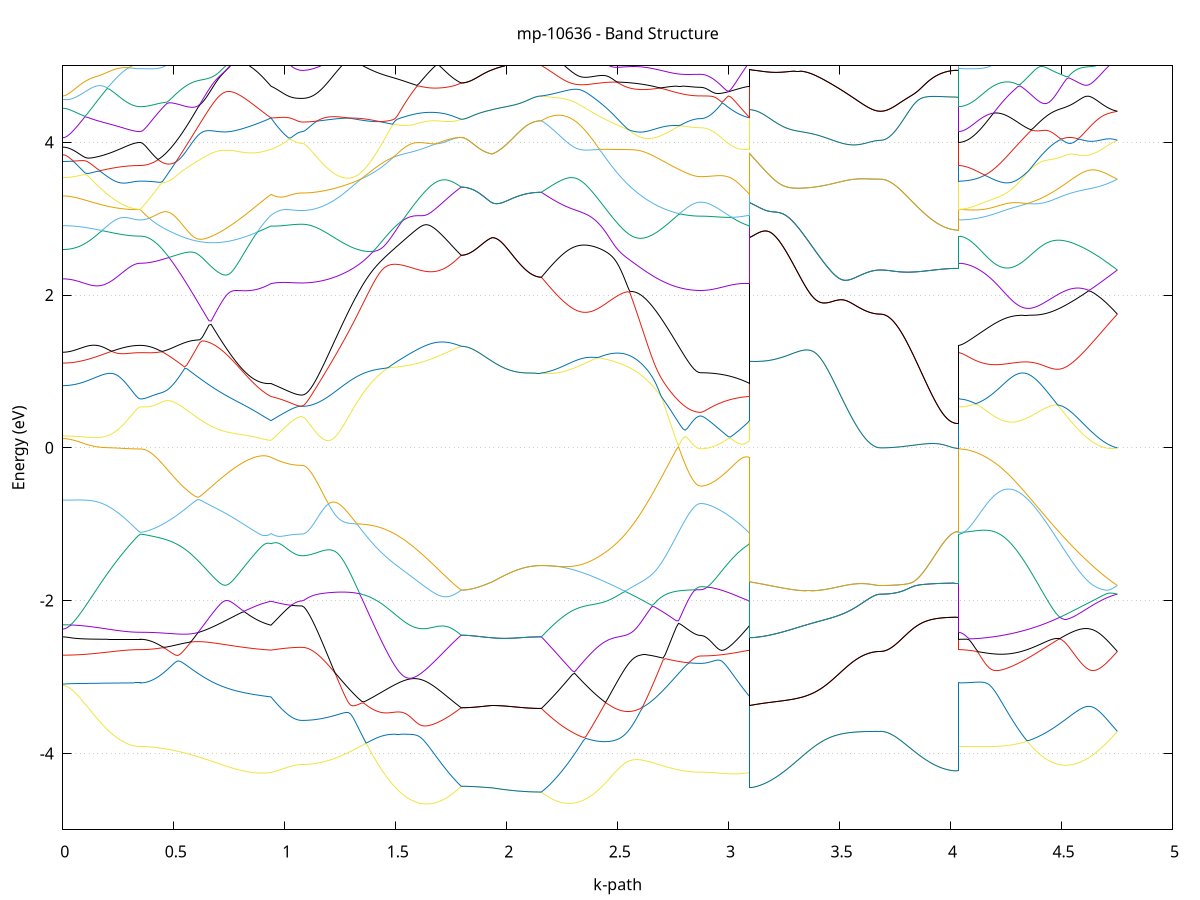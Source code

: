 set title 'mp-10636 - Band Structure'
set xlabel 'k-path'
set ylabel 'Energy (eV)'
set grid y
set yrange [-5:5]
set terminal png size 800,600
set output 'mp-10636_bands_gnuplot.png'
plot '-' using 1:2 with lines notitle, '-' using 1:2 with lines notitle, '-' using 1:2 with lines notitle, '-' using 1:2 with lines notitle, '-' using 1:2 with lines notitle, '-' using 1:2 with lines notitle, '-' using 1:2 with lines notitle, '-' using 1:2 with lines notitle, '-' using 1:2 with lines notitle, '-' using 1:2 with lines notitle, '-' using 1:2 with lines notitle, '-' using 1:2 with lines notitle, '-' using 1:2 with lines notitle, '-' using 1:2 with lines notitle, '-' using 1:2 with lines notitle, '-' using 1:2 with lines notitle, '-' using 1:2 with lines notitle, '-' using 1:2 with lines notitle, '-' using 1:2 with lines notitle, '-' using 1:2 with lines notitle, '-' using 1:2 with lines notitle, '-' using 1:2 with lines notitle, '-' using 1:2 with lines notitle, '-' using 1:2 with lines notitle, '-' using 1:2 with lines notitle, '-' using 1:2 with lines notitle, '-' using 1:2 with lines notitle, '-' using 1:2 with lines notitle, '-' using 1:2 with lines notitle, '-' using 1:2 with lines notitle, '-' using 1:2 with lines notitle, '-' using 1:2 with lines notitle, '-' using 1:2 with lines notitle, '-' using 1:2 with lines notitle, '-' using 1:2 with lines notitle, '-' using 1:2 with lines notitle, '-' using 1:2 with lines notitle, '-' using 1:2 with lines notitle, '-' using 1:2 with lines notitle, '-' using 1:2 with lines notitle, '-' using 1:2 with lines notitle, '-' using 1:2 with lines notitle, '-' using 1:2 with lines notitle, '-' using 1:2 with lines notitle, '-' using 1:2 with lines notitle, '-' using 1:2 with lines notitle, '-' using 1:2 with lines notitle, '-' using 1:2 with lines notitle, '-' using 1:2 with lines notitle, '-' using 1:2 with lines notitle, '-' using 1:2 with lines notitle, '-' using 1:2 with lines notitle, '-' using 1:2 with lines notitle, '-' using 1:2 with lines notitle, '-' using 1:2 with lines notitle, '-' using 1:2 with lines notitle, '-' using 1:2 with lines notitle, '-' using 1:2 with lines notitle, '-' using 1:2 with lines notitle, '-' using 1:2 with lines notitle, '-' using 1:2 with lines notitle, '-' using 1:2 with lines notitle, '-' using 1:2 with lines notitle, '-' using 1:2 with lines notitle
0.000000 -35.803387
0.009979 -35.803387
0.019958 -35.803387
0.029937 -35.803387
0.039917 -35.803387
0.049896 -35.803387
0.059875 -35.803387
0.069854 -35.803387
0.079833 -35.803387
0.089812 -35.803387
0.099791 -35.803387
0.109770 -35.803387
0.119750 -35.803387
0.129729 -35.803387
0.139708 -35.803387
0.149687 -35.803387
0.159666 -35.803287
0.169645 -35.803287
0.179624 -35.803287
0.189604 -35.803287
0.199583 -35.803287
0.209562 -35.803287
0.219541 -35.803287
0.229520 -35.803287
0.239499 -35.803287
0.249478 -35.803287
0.259457 -35.803287
0.269437 -35.803287
0.279416 -35.803287
0.289395 -35.803287
0.299374 -35.803287
0.309353 -35.803287
0.319332 -35.803287
0.329311 -35.803287
0.339291 -35.803287
0.349270 -35.803287
0.349270 -35.803287
0.359250 -35.803287
0.369230 -35.803287
0.379211 -35.803287
0.389191 -35.803287
0.399171 -35.803287
0.409152 -35.803287
0.419132 -35.803287
0.429112 -35.803287
0.439093 -35.803287
0.449073 -35.803187
0.459053 -35.803187
0.469034 -35.803187
0.479014 -35.803187
0.488994 -35.803187
0.498975 -35.803187
0.508955 -35.803187
0.518935 -35.803187
0.528916 -35.803087
0.538896 -35.803087
0.548876 -35.803087
0.558857 -35.803087
0.568837 -35.803087
0.578817 -35.803087
0.588798 -35.802987
0.598778 -35.802987
0.608758 -35.802987
0.618739 -35.802987
0.628719 -35.802987
0.638699 -35.802887
0.648680 -35.802887
0.658660 -35.802887
0.668640 -35.802887
0.678621 -35.802887
0.688601 -35.802787
0.698581 -35.802787
0.708562 -35.802787
0.718542 -35.802787
0.728522 -35.802787
0.738503 -35.802687
0.748483 -35.802687
0.758463 -35.802687
0.768444 -35.802687
0.778424 -35.802687
0.788404 -35.802587
0.798385 -35.802587
0.808365 -35.802587
0.818345 -35.802587
0.828326 -35.802587
0.838306 -35.802587
0.848286 -35.802587
0.858266 -35.802487
0.868247 -35.802487
0.878227 -35.802487
0.888207 -35.802487
0.898188 -35.802487
0.908168 -35.802487
0.918148 -35.802487
0.928129 -35.802487
0.938109 -35.802487
0.938109 -35.802487
0.948068 -35.802487
0.958026 -35.802487
0.967984 -35.802487
0.977943 -35.802487
0.987901 -35.802487
0.997860 -35.802487
1.007818 -35.802487
1.017777 -35.802487
1.027735 -35.802487
1.037694 -35.802487
1.047652 -35.802487
1.057611 -35.802487
1.067569 -35.802487
1.077528 -35.802487
1.077528 -35.802487
1.087492 -35.802487
1.097457 -35.802487
1.107422 -35.802387
1.117387 -35.802387
1.127352 -35.802387
1.137316 -35.802387
1.147281 -35.802387
1.157246 -35.802287
1.167211 -35.802287
1.177176 -35.802187
1.187140 -35.802187
1.197105 -35.802187
1.207070 -35.802087
1.217035 -35.801987
1.227000 -35.801987
1.236964 -35.801887
1.246929 -35.801787
1.256894 -35.801787
1.266859 -35.801687
1.276823 -35.801587
1.286788 -35.801487
1.296753 -35.801487
1.306718 -35.801387
1.316683 -35.801287
1.326647 -35.801187
1.336612 -35.801087
1.346577 -35.800987
1.356542 -35.800887
1.366507 -35.800787
1.376471 -35.800687
1.386436 -35.800587
1.396401 -35.800487
1.406366 -35.800387
1.416331 -35.800287
1.426295 -35.800187
1.436260 -35.799987
1.446225 -35.799887
1.456190 -35.799787
1.466155 -35.799687
1.476119 -35.799587
1.486084 -35.799487
1.496049 -35.799387
1.506014 -35.799287
1.515979 -35.799187
1.525943 -35.799087
1.535908 -35.798887
1.545873 -35.798787
1.555838 -35.798687
1.565803 -35.798587
1.575767 -35.798487
1.585732 -35.798387
1.595697 -35.798287
1.605662 -35.798187
1.615627 -35.798087
1.625591 -35.797987
1.635556 -35.797887
1.645521 -35.797787
1.655486 -35.797787
1.665451 -35.797687
1.675415 -35.797587
1.685380 -35.797487
1.695345 -35.797387
1.705310 -35.797387
1.715275 -35.797287
1.725239 -35.797187
1.735204 -35.797187
1.745169 -35.797087
1.755134 -35.797087
1.765099 -35.796987
1.775063 -35.796887
1.785028 -35.796887
1.794993 -35.796887
1.794993 -35.796887
1.804951 -35.796887
1.814910 -35.796887
1.824868 -35.796887
1.834827 -35.796887
1.844785 -35.796887
1.854744 -35.796887
1.864702 -35.796887
1.874661 -35.796887
1.884619 -35.796887
1.894578 -35.796887
1.904536 -35.796887
1.914495 -35.796887
1.924453 -35.796887
1.934411 -35.796887
1.934411 -35.796887
1.944065 -35.796887
1.953719 -35.796887
1.963373 -35.796887
1.973027 -35.796887
1.982681 -35.796887
1.992335 -35.796887
2.001989 -35.796887
2.011643 -35.796887
2.021297 -35.796887
2.030950 -35.796887
2.040604 -35.796887
2.050258 -35.796887
2.059912 -35.796887
2.069566 -35.796887
2.079220 -35.796887
2.088874 -35.796887
2.098528 -35.796887
2.108182 -35.796887
2.117836 -35.796887
2.127490 -35.796887
2.137143 -35.796887
2.146797 -35.796887
2.156451 -35.796887
2.156451 -35.796887
2.166416 -35.796887
2.176381 -35.796987
2.186346 -35.796987
2.196310 -35.797087
2.206275 -35.797087
2.216240 -35.797187
2.226205 -35.797187
2.236170 -35.797287
2.246134 -35.797387
2.256099 -35.797387
2.266064 -35.797487
2.276029 -35.797587
2.285994 -35.797687
2.295958 -35.797787
2.305923 -35.797887
2.315888 -35.797887
2.325853 -35.797987
2.335818 -35.798087
2.345782 -35.798187
2.355747 -35.798287
2.365712 -35.798387
2.375677 -35.798487
2.385642 -35.798587
2.395606 -35.798687
2.405571 -35.798787
2.415536 -35.798987
2.425501 -35.799087
2.435466 -35.799187
2.445430 -35.799287
2.455395 -35.799387
2.465360 -35.799487
2.475325 -35.799587
2.485290 -35.799687
2.495254 -35.799787
2.505219 -35.799987
2.515184 -35.800087
2.525149 -35.800187
2.535114 -35.800287
2.545078 -35.800387
2.555043 -35.800487
2.565008 -35.800587
2.574973 -35.800687
2.584938 -35.800787
2.594902 -35.800887
2.604867 -35.800987
2.614832 -35.801087
2.624797 -35.801187
2.634762 -35.801287
2.644726 -35.801387
2.654691 -35.801487
2.664656 -35.801587
2.674621 -35.801587
2.684586 -35.801687
2.694550 -35.801787
2.704515 -35.801887
2.714480 -35.801887
2.724445 -35.801987
2.734410 -35.802087
2.744374 -35.802087
2.754339 -35.802187
2.764304 -35.802187
2.774269 -35.802287
2.784234 -35.802287
2.794198 -35.802387
2.804163 -35.802387
2.814128 -35.802387
2.824093 -35.802387
2.834058 -35.802487
2.844022 -35.802487
2.853987 -35.802487
2.863952 -35.802487
2.873917 -35.802487
2.873917 -35.802487
2.883571 -35.802487
2.893225 -35.802487
2.902878 -35.802487
2.912532 -35.802487
2.922186 -35.802487
2.931840 -35.802487
2.941494 -35.802487
2.951148 -35.802487
2.960802 -35.802487
2.970456 -35.802487
2.980110 -35.802487
2.989764 -35.802487
2.999418 -35.802487
3.009071 -35.802487
3.018725 -35.802487
3.028379 -35.802487
3.038033 -35.802487
3.047687 -35.802487
3.057341 -35.802487
3.066995 -35.802487
3.076649 -35.802487
3.086303 -35.802487
3.095957 -35.802487
3.095957 -35.796887
3.105937 -35.796887
3.115917 -35.796887
3.125898 -35.796887
3.135878 -35.796887
3.145858 -35.796887
3.155839 -35.796887
3.165819 -35.796887
3.175799 -35.796887
3.185780 -35.796987
3.195760 -35.796987
3.205740 -35.796987
3.215721 -35.796987
3.225701 -35.796987
3.235681 -35.796987
3.245662 -35.796987
3.255642 -35.797087
3.265622 -35.797087
3.275603 -35.797087
3.285583 -35.797087
3.295563 -35.797087
3.305544 -35.797187
3.315524 -35.797187
3.325504 -35.797187
3.335485 -35.797187
3.345465 -35.797187
3.355445 -35.797287
3.365426 -35.797287
3.375406 -35.797287
3.385386 -35.797287
3.395367 -35.797287
3.405347 -35.797387
3.415327 -35.797387
3.425308 -35.797387
3.435288 -35.797387
3.445268 -35.797387
3.455249 -35.797487
3.465229 -35.797487
3.475209 -35.797487
3.485190 -35.797487
3.495170 -35.797487
3.505150 -35.797487
3.515130 -35.797587
3.525111 -35.797587
3.535091 -35.797587
3.545071 -35.797587
3.555052 -35.797587
3.565032 -35.797587
3.575012 -35.797587
3.584993 -35.797687
3.594973 -35.797687
3.604953 -35.797687
3.614934 -35.797687
3.624914 -35.797687
3.634894 -35.797687
3.644875 -35.797687
3.654855 -35.797687
3.664835 -35.797687
3.674816 -35.797687
3.684796 -35.797687
3.684796 -35.797687
3.694775 -35.797687
3.704754 -35.797687
3.714733 -35.797687
3.724713 -35.797687
3.734692 -35.797687
3.744671 -35.797687
3.754650 -35.797687
3.764629 -35.797687
3.774608 -35.797687
3.784587 -35.797687
3.794567 -35.797687
3.804546 -35.797687
3.814525 -35.797687
3.824504 -35.797687
3.834483 -35.797687
3.844462 -35.797687
3.854441 -35.797687
3.864421 -35.797687
3.874400 -35.797687
3.884379 -35.797687
3.894358 -35.797687
3.904337 -35.797687
3.914316 -35.797687
3.924295 -35.797687
3.934274 -35.797687
3.944254 -35.797687
3.954233 -35.797687
3.964212 -35.797687
3.974191 -35.797687
3.984170 -35.797687
3.994149 -35.797687
4.004128 -35.797687
4.014108 -35.797687
4.024087 -35.797687
4.034066 -35.797687
4.034066 -35.803287
4.044031 -35.803287
4.053995 -35.803287
4.063960 -35.803287
4.073925 -35.803287
4.083890 -35.803187
4.093855 -35.803187
4.103819 -35.803187
4.113784 -35.803187
4.123749 -35.803087
4.133714 -35.803087
4.143679 -35.802987
4.153643 -35.802987
4.163608 -35.802887
4.173573 -35.802887
4.183538 -35.802787
4.193503 -35.802687
4.203467 -35.802687
4.213432 -35.802587
4.223397 -35.802487
4.233362 -35.802487
4.243327 -35.802387
4.253291 -35.802287
4.263256 -35.802187
4.273221 -35.802087
4.283186 -35.801987
4.293151 -35.801887
4.303115 -35.801787
4.313080 -35.801687
4.323045 -35.801587
4.333010 -35.801487
4.342975 -35.801387
4.352939 -35.801287
4.362904 -35.801187
4.372869 -35.801087
4.382834 -35.800987
4.392799 -35.800887
4.402763 -35.800787
4.412728 -35.800687
4.422693 -35.800587
4.432658 -35.800387
4.442623 -35.800287
4.452587 -35.800187
4.462552 -35.800087
4.472517 -35.799987
4.482482 -35.799887
4.492447 -35.799787
4.502411 -35.799687
4.512376 -35.799587
4.522341 -35.799487
4.532306 -35.799387
4.542271 -35.799287
4.552235 -35.799187
4.562200 -35.799087
4.572165 -35.798987
4.582130 -35.798887
4.592095 -35.798787
4.602059 -35.798687
4.612024 -35.798587
4.621989 -35.798487
4.631954 -35.798387
4.641918 -35.798387
4.651883 -35.798287
4.661848 -35.798187
4.671813 -35.798087
4.681778 -35.798087
4.691742 -35.797987
4.701707 -35.797987
4.711672 -35.797887
4.721637 -35.797787
4.731602 -35.797787
4.741566 -35.797687
4.751531 -35.797687
e
0.000000 -35.799487
0.009979 -35.799487
0.019958 -35.799487
0.029937 -35.799487
0.039917 -35.799487
0.049896 -35.799487
0.059875 -35.799487
0.069854 -35.799487
0.079833 -35.799487
0.089812 -35.799487
0.099791 -35.799487
0.109770 -35.799487
0.119750 -35.799487
0.129729 -35.799487
0.139708 -35.799487
0.149687 -35.799487
0.159666 -35.799487
0.169645 -35.799487
0.179624 -35.799487
0.189604 -35.799487
0.199583 -35.799487
0.209562 -35.799487
0.219541 -35.799487
0.229520 -35.799487
0.239499 -35.799487
0.249478 -35.799587
0.259457 -35.799587
0.269437 -35.799587
0.279416 -35.799587
0.289395 -35.799587
0.299374 -35.799587
0.309353 -35.799587
0.319332 -35.799587
0.329311 -35.799587
0.339291 -35.799587
0.349270 -35.799587
0.349270 -35.799587
0.359250 -35.799587
0.369230 -35.799587
0.379211 -35.799587
0.389191 -35.799587
0.399171 -35.799587
0.409152 -35.799587
0.419132 -35.799487
0.429112 -35.799487
0.439093 -35.799487
0.449073 -35.799487
0.459053 -35.799487
0.469034 -35.799487
0.479014 -35.799487
0.488994 -35.799487
0.498975 -35.799487
0.508955 -35.799487
0.518935 -35.799387
0.528916 -35.799387
0.538896 -35.799387
0.548876 -35.799387
0.558857 -35.799387
0.568837 -35.799387
0.578817 -35.799287
0.588798 -35.799287
0.598778 -35.799287
0.608758 -35.799287
0.618739 -35.799287
0.628719 -35.799187
0.638699 -35.799187
0.648680 -35.799187
0.658660 -35.799187
0.668640 -35.799187
0.678621 -35.799087
0.688601 -35.799087
0.698581 -35.799087
0.708562 -35.799087
0.718542 -35.799087
0.728522 -35.798987
0.738503 -35.798987
0.748483 -35.798987
0.758463 -35.798987
0.768444 -35.798987
0.778424 -35.798887
0.788404 -35.798887
0.798385 -35.798887
0.808365 -35.798887
0.818345 -35.798887
0.828326 -35.798887
0.838306 -35.798787
0.848286 -35.798787
0.858266 -35.798787
0.868247 -35.798787
0.878227 -35.798787
0.888207 -35.798787
0.898188 -35.798787
0.908168 -35.798787
0.918148 -35.798787
0.928129 -35.798787
0.938109 -35.798687
0.938109 -35.798687
0.948068 -35.798687
0.958026 -35.798687
0.967984 -35.798687
0.977943 -35.798687
0.987901 -35.798687
0.997860 -35.798687
1.007818 -35.798687
1.017777 -35.798687
1.027735 -35.798687
1.037694 -35.798687
1.047652 -35.798687
1.057611 -35.798687
1.067569 -35.798687
1.077528 -35.798687
1.077528 -35.798687
1.087492 -35.798687
1.097457 -35.798687
1.107422 -35.798687
1.117387 -35.798687
1.127352 -35.798687
1.137316 -35.798687
1.147281 -35.798687
1.157246 -35.798687
1.167211 -35.798587
1.177176 -35.798587
1.187140 -35.798587
1.197105 -35.798587
1.207070 -35.798487
1.217035 -35.798487
1.227000 -35.798487
1.236964 -35.798387
1.246929 -35.798387
1.256894 -35.798287
1.266859 -35.798287
1.276823 -35.798187
1.286788 -35.798187
1.296753 -35.798187
1.306718 -35.798087
1.316683 -35.798087
1.326647 -35.797987
1.336612 -35.797987
1.346577 -35.797887
1.356542 -35.797787
1.366507 -35.797787
1.376471 -35.797687
1.386436 -35.797687
1.396401 -35.797587
1.406366 -35.797587
1.416331 -35.797487
1.426295 -35.797487
1.436260 -35.797387
1.446225 -35.797387
1.456190 -35.797287
1.466155 -35.797287
1.476119 -35.797187
1.486084 -35.797187
1.496049 -35.797087
1.506014 -35.797087
1.515979 -35.796987
1.525943 -35.796987
1.535908 -35.796887
1.545873 -35.796887
1.555838 -35.796887
1.565803 -35.796787
1.575767 -35.796787
1.585732 -35.796787
1.595697 -35.796687
1.605662 -35.796687
1.615627 -35.796687
1.625591 -35.796687
1.635556 -35.796687
1.645521 -35.796587
1.655486 -35.796587
1.665451 -35.796587
1.675415 -35.796587
1.685380 -35.796587
1.695345 -35.796587
1.705310 -35.796587
1.715275 -35.796587
1.725239 -35.796687
1.735204 -35.796687
1.745169 -35.796687
1.755134 -35.796687
1.765099 -35.796787
1.775063 -35.796787
1.785028 -35.796787
1.794993 -35.796887
1.794993 -35.796887
1.804951 -35.796887
1.814910 -35.796887
1.824868 -35.796887
1.834827 -35.796887
1.844785 -35.796887
1.854744 -35.796887
1.864702 -35.796887
1.874661 -35.796887
1.884619 -35.796887
1.894578 -35.796887
1.904536 -35.796887
1.914495 -35.796887
1.924453 -35.796887
1.934411 -35.796887
1.934411 -35.796887
1.944065 -35.796887
1.953719 -35.796887
1.963373 -35.796887
1.973027 -35.796887
1.982681 -35.796887
1.992335 -35.796887
2.001989 -35.796887
2.011643 -35.796887
2.021297 -35.796887
2.030950 -35.796887
2.040604 -35.796887
2.050258 -35.796887
2.059912 -35.796887
2.069566 -35.796887
2.079220 -35.796887
2.088874 -35.796887
2.098528 -35.796887
2.108182 -35.796887
2.117836 -35.796887
2.127490 -35.796887
2.137143 -35.796887
2.146797 -35.796887
2.156451 -35.796887
2.156451 -35.796887
2.166416 -35.796787
2.176381 -35.796787
2.186346 -35.796787
2.196310 -35.796687
2.206275 -35.796687
2.216240 -35.796687
2.226205 -35.796687
2.236170 -35.796587
2.246134 -35.796587
2.256099 -35.796587
2.266064 -35.796587
2.276029 -35.796587
2.285994 -35.796587
2.295958 -35.796587
2.305923 -35.796587
2.315888 -35.796687
2.325853 -35.796687
2.335818 -35.796687
2.345782 -35.796687
2.355747 -35.796687
2.365712 -35.796787
2.375677 -35.796787
2.385642 -35.796787
2.395606 -35.796887
2.405571 -35.796887
2.415536 -35.796887
2.425501 -35.796987
2.435466 -35.796987
2.445430 -35.797087
2.455395 -35.797087
2.465360 -35.797087
2.475325 -35.797187
2.485290 -35.797187
2.495254 -35.797287
2.505219 -35.797287
2.515184 -35.797387
2.525149 -35.797387
2.535114 -35.797487
2.545078 -35.797587
2.555043 -35.797587
2.565008 -35.797687
2.574973 -35.797687
2.584938 -35.797787
2.594902 -35.797787
2.604867 -35.797887
2.614832 -35.797887
2.624797 -35.797987
2.634762 -35.797987
2.644726 -35.798087
2.654691 -35.798087
2.664656 -35.798187
2.674621 -35.798187
2.684586 -35.798287
2.694550 -35.798287
2.704515 -35.798387
2.714480 -35.798387
2.724445 -35.798387
2.734410 -35.798487
2.744374 -35.798487
2.754339 -35.798487
2.764304 -35.798587
2.774269 -35.798587
2.784234 -35.798587
2.794198 -35.798587
2.804163 -35.798587
2.814128 -35.798687
2.824093 -35.798687
2.834058 -35.798687
2.844022 -35.798687
2.853987 -35.798687
2.863952 -35.798687
2.873917 -35.798687
2.873917 -35.798687
2.883571 -35.798687
2.893225 -35.798687
2.902878 -35.798687
2.912532 -35.798687
2.922186 -35.798687
2.931840 -35.798687
2.941494 -35.798687
2.951148 -35.798687
2.960802 -35.798687
2.970456 -35.798687
2.980110 -35.798687
2.989764 -35.798687
2.999418 -35.798687
3.009071 -35.798687
3.018725 -35.798687
3.028379 -35.798687
3.038033 -35.798687
3.047687 -35.798687
3.057341 -35.798687
3.066995 -35.798687
3.076649 -35.798687
3.086303 -35.798687
3.095957 -35.798687
3.095957 -35.796887
3.105937 -35.796887
3.115917 -35.796887
3.125898 -35.796887
3.135878 -35.796887
3.145858 -35.796887
3.155839 -35.796887
3.165819 -35.796887
3.175799 -35.796887
3.185780 -35.796987
3.195760 -35.796987
3.205740 -35.796987
3.215721 -35.796987
3.225701 -35.796987
3.235681 -35.796987
3.245662 -35.796987
3.255642 -35.797087
3.265622 -35.797087
3.275603 -35.797087
3.285583 -35.797087
3.295563 -35.797087
3.305544 -35.797187
3.315524 -35.797187
3.325504 -35.797187
3.335485 -35.797187
3.345465 -35.797187
3.355445 -35.797287
3.365426 -35.797287
3.375406 -35.797287
3.385386 -35.797287
3.395367 -35.797287
3.405347 -35.797387
3.415327 -35.797387
3.425308 -35.797387
3.435288 -35.797387
3.445268 -35.797387
3.455249 -35.797487
3.465229 -35.797487
3.475209 -35.797487
3.485190 -35.797487
3.495170 -35.797487
3.505150 -35.797487
3.515130 -35.797587
3.525111 -35.797587
3.535091 -35.797587
3.545071 -35.797587
3.555052 -35.797587
3.565032 -35.797587
3.575012 -35.797587
3.584993 -35.797687
3.594973 -35.797687
3.604953 -35.797687
3.614934 -35.797687
3.624914 -35.797687
3.634894 -35.797687
3.644875 -35.797687
3.654855 -35.797687
3.664835 -35.797687
3.674816 -35.797687
3.684796 -35.797687
3.684796 -35.797687
3.694775 -35.797687
3.704754 -35.797687
3.714733 -35.797687
3.724713 -35.797687
3.734692 -35.797687
3.744671 -35.797687
3.754650 -35.797687
3.764629 -35.797687
3.774608 -35.797687
3.784587 -35.797687
3.794567 -35.797687
3.804546 -35.797687
3.814525 -35.797687
3.824504 -35.797687
3.834483 -35.797687
3.844462 -35.797687
3.854441 -35.797687
3.864421 -35.797687
3.874400 -35.797687
3.884379 -35.797687
3.894358 -35.797687
3.904337 -35.797687
3.914316 -35.797687
3.924295 -35.797687
3.934274 -35.797687
3.944254 -35.797687
3.954233 -35.797687
3.964212 -35.797687
3.974191 -35.797687
3.984170 -35.797687
3.994149 -35.797687
4.004128 -35.797687
4.014108 -35.797687
4.024087 -35.797687
4.034066 -35.797687
4.034066 -35.799587
4.044031 -35.799587
4.053995 -35.799587
4.063960 -35.799587
4.073925 -35.799487
4.083890 -35.799487
4.093855 -35.799487
4.103819 -35.799487
4.113784 -35.799487
4.123749 -35.799487
4.133714 -35.799387
4.143679 -35.799387
4.153643 -35.799387
4.163608 -35.799387
4.173573 -35.799287
4.183538 -35.799287
4.193503 -35.799187
4.203467 -35.799187
4.213432 -35.799187
4.223397 -35.799087
4.233362 -35.799087
4.243327 -35.798987
4.253291 -35.798987
4.263256 -35.798887
4.273221 -35.798887
4.283186 -35.798787
4.293151 -35.798787
4.303115 -35.798687
4.313080 -35.798687
4.323045 -35.798587
4.333010 -35.798587
4.342975 -35.798487
4.352939 -35.798487
4.362904 -35.798387
4.372869 -35.798387
4.382834 -35.798287
4.392799 -35.798287
4.402763 -35.798187
4.412728 -35.798087
4.422693 -35.798087
4.432658 -35.797987
4.442623 -35.797987
4.452587 -35.797987
4.462552 -35.797887
4.472517 -35.797887
4.482482 -35.797787
4.492447 -35.797787
4.502411 -35.797687
4.512376 -35.797687
4.522341 -35.797687
4.532306 -35.797587
4.542271 -35.797587
4.552235 -35.797587
4.562200 -35.797587
4.572165 -35.797487
4.582130 -35.797487
4.592095 -35.797487
4.602059 -35.797487
4.612024 -35.797487
4.621989 -35.797487
4.631954 -35.797487
4.641918 -35.797487
4.651883 -35.797487
4.661848 -35.797487
4.671813 -35.797487
4.681778 -35.797487
4.691742 -35.797487
4.701707 -35.797487
4.711672 -35.797587
4.721637 -35.797587
4.731602 -35.797587
4.741566 -35.797687
4.751531 -35.797687
e
0.000000 -18.003787
0.009979 -18.003787
0.019958 -18.003687
0.029937 -18.003587
0.039917 -18.003387
0.049896 -18.003187
0.059875 -18.002887
0.069854 -18.002587
0.079833 -18.002287
0.089812 -18.001887
0.099791 -18.001487
0.109770 -18.000987
0.119750 -18.000487
0.129729 -17.999987
0.139708 -17.999387
0.149687 -17.998787
0.159666 -17.998187
0.169645 -17.997587
0.179624 -17.996887
0.189604 -17.996287
0.199583 -17.995587
0.209562 -17.994987
0.219541 -17.994287
0.229520 -17.993687
0.239499 -17.993087
0.249478 -17.992487
0.259457 -17.991887
0.269437 -17.991387
0.279416 -17.990887
0.289395 -17.990487
0.299374 -17.990087
0.309353 -17.989787
0.319332 -17.989587
0.329311 -17.989387
0.339291 -17.989287
0.349270 -17.989187
0.349270 -17.989187
0.359250 -17.989187
0.369230 -17.989187
0.379211 -17.989187
0.389191 -17.989187
0.399171 -17.989087
0.409152 -17.989087
0.419132 -17.988987
0.429112 -17.988987
0.439093 -17.988887
0.449073 -17.988787
0.459053 -17.988687
0.469034 -17.988687
0.479014 -17.988587
0.488994 -17.988487
0.498975 -17.988287
0.508955 -17.988187
0.518935 -17.988087
0.528916 -17.987987
0.538896 -17.987887
0.548876 -17.987787
0.558857 -17.987587
0.568837 -17.987487
0.578817 -17.987387
0.588798 -17.987287
0.598778 -17.987087
0.608758 -17.986987
0.618739 -17.986887
0.628719 -17.986787
0.638699 -17.986687
0.648680 -17.986587
0.658660 -17.986487
0.668640 -17.986387
0.678621 -17.986287
0.688601 -17.986287
0.698581 -17.986187
0.708562 -17.986187
0.718542 -17.986187
0.728522 -17.986187
0.738503 -17.986187
0.748483 -17.986187
0.758463 -17.986287
0.768444 -17.986387
0.778424 -17.986487
0.788404 -17.986587
0.798385 -17.986787
0.808365 -17.986987
0.818345 -17.987187
0.828326 -17.987387
0.838306 -17.987587
0.848286 -17.987887
0.858266 -17.988087
0.868247 -17.988387
0.878227 -17.988587
0.888207 -17.988887
0.898188 -17.989087
0.908168 -17.989287
0.918148 -17.989487
0.928129 -17.989587
0.938109 -17.989687
0.938109 -17.989687
0.948068 -17.989587
0.958026 -17.989487
0.967984 -17.989287
0.977943 -17.989087
0.987901 -17.988887
0.997860 -17.988687
1.007818 -17.988387
1.017777 -17.988187
1.027735 -17.987887
1.037694 -17.987587
1.047652 -17.987387
1.057611 -17.987087
1.067569 -17.986987
1.077528 -17.986887
1.077528 -17.986887
1.087492 -17.986887
1.097457 -17.986787
1.107422 -17.986787
1.117387 -17.986587
1.127352 -17.986487
1.137316 -17.986287
1.147281 -17.986087
1.157246 -17.985887
1.167211 -17.985587
1.177176 -17.985287
1.187140 -17.984987
1.197105 -17.984587
1.207070 -17.984187
1.217035 -17.983787
1.227000 -17.983387
1.236964 -17.982887
1.246929 -17.982387
1.256894 -17.981887
1.266859 -17.981287
1.276823 -17.980687
1.286788 -17.980087
1.296753 -17.979487
1.306718 -17.978887
1.316683 -17.978187
1.326647 -17.977587
1.336612 -17.976887
1.346577 -17.976187
1.356542 -17.975387
1.366507 -17.974687
1.376471 -17.973987
1.386436 -17.973187
1.396401 -17.972587
1.406366 -17.971987
1.416331 -17.971387
1.426295 -17.970787
1.436260 -17.970087
1.446225 -17.969487
1.456190 -17.968887
1.466155 -17.968287
1.476119 -17.967687
1.486084 -17.967087
1.496049 -17.966587
1.506014 -17.965987
1.515979 -17.965487
1.525943 -17.964987
1.535908 -17.964487
1.545873 -17.964087
1.555838 -17.963587
1.565803 -17.963187
1.575767 -17.962887
1.585732 -17.962487
1.595697 -17.962187
1.605662 -17.961887
1.615627 -17.961687
1.625591 -17.961487
1.635556 -17.961287
1.645521 -17.961187
1.655486 -17.961087
1.665451 -17.960987
1.675415 -17.960887
1.685380 -17.960787
1.695345 -17.960787
1.705310 -17.960687
1.715275 -17.960587
1.725239 -17.960587
1.735204 -17.960487
1.745169 -17.960387
1.755134 -17.960287
1.765099 -17.960187
1.775063 -17.959987
1.785028 -17.959787
1.794993 -17.959487
1.794993 -17.959487
1.804951 -17.959487
1.814910 -17.959487
1.824868 -17.959487
1.834827 -17.959487
1.844785 -17.959587
1.854744 -17.959587
1.864702 -17.959587
1.874661 -17.959587
1.884619 -17.959687
1.894578 -17.959687
1.904536 -17.959787
1.914495 -17.959787
1.924453 -17.959787
1.934411 -17.959887
1.934411 -17.959887
1.944065 -17.959787
1.953719 -17.959787
1.963373 -17.959787
1.973027 -17.959787
1.982681 -17.959687
1.992335 -17.959687
2.001989 -17.959687
2.011643 -17.959587
2.021297 -17.959587
2.030950 -17.959587
2.040604 -17.959487
2.050258 -17.959487
2.059912 -17.959487
2.069566 -17.959487
2.079220 -17.959387
2.088874 -17.959387
2.098528 -17.959387
2.108182 -17.959387
2.117836 -17.959387
2.127490 -17.959387
2.137143 -17.959287
2.146797 -17.959287
2.156451 -17.959287
2.156451 -17.959287
2.166416 -17.959587
2.176381 -17.959787
2.186346 -17.959987
2.196310 -17.960087
2.206275 -17.960187
2.216240 -17.960287
2.226205 -17.960387
2.236170 -17.960487
2.246134 -17.960487
2.256099 -17.960587
2.266064 -17.960587
2.276029 -17.960687
2.285994 -17.960787
2.295958 -17.960887
2.305923 -17.960987
2.315888 -17.961187
2.325853 -17.961287
2.335818 -17.961487
2.345782 -17.961787
2.355747 -17.961987
2.365712 -17.962287
2.375677 -17.962587
2.385642 -17.962987
2.395606 -17.963387
2.405571 -17.963787
2.415536 -17.964187
2.425501 -17.964687
2.435466 -17.965187
2.445430 -17.965687
2.455395 -17.966187
2.465360 -17.966687
2.475325 -17.967587
2.485290 -17.968387
2.495254 -17.969187
2.505219 -17.970087
2.515184 -17.970887
2.525149 -17.971687
2.535114 -17.972587
2.545078 -17.973387
2.555043 -17.974187
2.565008 -17.974987
2.574973 -17.975787
2.584938 -17.976587
2.594902 -17.977287
2.604867 -17.978087
2.614832 -17.978787
2.624797 -17.979487
2.634762 -17.980187
2.644726 -17.980887
2.654691 -17.981587
2.664656 -17.982187
2.674621 -17.982787
2.684586 -17.983387
2.694550 -17.983987
2.704515 -17.984487
2.714480 -17.985087
2.724445 -17.985487
2.734410 -17.985987
2.744374 -17.986387
2.754339 -17.986787
2.764304 -17.987187
2.774269 -17.987587
2.784234 -17.987887
2.794198 -17.988187
2.804163 -17.988387
2.814128 -17.988587
2.824093 -17.988787
2.834058 -17.988987
2.844022 -17.989087
2.853987 -17.989187
2.863952 -17.989187
2.873917 -17.989187
2.873917 -17.989187
2.883571 -17.989187
2.893225 -17.989287
2.902878 -17.989287
2.912532 -17.989387
2.922186 -17.989487
2.931840 -17.989587
2.941494 -17.989687
2.951148 -17.989787
2.960802 -17.989887
2.970456 -17.989987
2.980110 -17.990087
2.989764 -17.990087
2.999418 -17.990187
3.009071 -17.990187
3.018725 -17.990187
3.028379 -17.990187
3.038033 -17.990187
3.047687 -17.990187
3.057341 -17.990087
3.066995 -17.990087
3.076649 -17.989987
3.086303 -17.989887
3.095957 -17.989687
3.095957 -17.959887
3.105937 -17.959987
3.115917 -17.960187
3.125898 -17.960287
3.135878 -17.960487
3.145858 -17.960687
3.155839 -17.960987
3.165819 -17.961187
3.175799 -17.961487
3.185780 -17.961687
3.195760 -17.961987
3.205740 -17.962287
3.215721 -17.962587
3.225701 -17.962887
3.235681 -17.963187
3.245662 -17.963587
3.255642 -17.963887
3.265622 -17.964287
3.275603 -17.964587
3.285583 -17.964987
3.295563 -17.965387
3.305544 -17.965687
3.315524 -17.966087
3.325504 -17.966487
3.335485 -17.966887
3.345465 -17.967287
3.355445 -17.967687
3.365426 -17.967987
3.375406 -17.968387
3.385386 -17.968787
3.395367 -17.969187
3.405347 -17.969587
3.415327 -17.969987
3.425308 -17.970287
3.435288 -17.970687
3.445268 -17.970987
3.455249 -17.971387
3.465229 -17.971687
3.475209 -17.972087
3.485190 -17.972387
3.495170 -17.972687
3.505150 -17.972987
3.515130 -17.973287
3.525111 -17.973587
3.535091 -17.973787
3.545071 -17.974087
3.555052 -17.974287
3.565032 -17.974487
3.575012 -17.974687
3.584993 -17.974887
3.594973 -17.975087
3.604953 -17.975187
3.614934 -17.975387
3.624914 -17.975487
3.634894 -17.975587
3.644875 -17.975687
3.654855 -17.975687
3.664835 -17.975787
3.674816 -17.975787
3.684796 -17.975787
3.684796 -17.975787
3.694775 -17.975787
3.704754 -17.975787
3.714733 -17.975687
3.724713 -17.975587
3.734692 -17.975487
3.744671 -17.975387
3.754650 -17.975287
3.764629 -17.975187
3.774608 -17.974987
3.784587 -17.974787
3.794567 -17.974587
3.804546 -17.974387
3.814525 -17.974187
3.824504 -17.973887
3.834483 -17.973687
3.844462 -17.973487
3.854441 -17.973187
3.864421 -17.972887
3.874400 -17.972687
3.884379 -17.972387
3.894358 -17.972187
3.904337 -17.971887
3.914316 -17.971687
3.924295 -17.971387
3.934274 -17.971187
3.944254 -17.970987
3.954233 -17.970787
3.964212 -17.970587
3.974191 -17.970487
3.984170 -17.970287
3.994149 -17.970187
4.004128 -17.970087
4.014108 -17.970087
4.024087 -17.969987
4.034066 -17.969987
4.034066 -17.989187
4.044031 -17.989187
4.053995 -17.989187
4.063960 -17.989087
4.073925 -17.989087
4.083890 -17.988987
4.093855 -17.988787
4.103819 -17.988687
4.113784 -17.988487
4.123749 -17.988287
4.133714 -17.988087
4.143679 -17.987887
4.153643 -17.987687
4.163608 -17.987387
4.173573 -17.987087
4.183538 -17.986787
4.193503 -17.986487
4.203467 -17.986087
4.213432 -17.985787
4.223397 -17.985387
4.233362 -17.984987
4.243327 -17.984587
4.253291 -17.984187
4.263256 -17.983787
4.273221 -17.983387
4.283186 -17.982987
4.293151 -17.982487
4.303115 -17.982087
4.313080 -17.981587
4.323045 -17.981187
4.333010 -17.980787
4.342975 -17.980287
4.352939 -17.979887
4.362904 -17.979387
4.372869 -17.978987
4.382834 -17.978587
4.392799 -17.978187
4.402763 -17.977787
4.412728 -17.977387
4.422693 -17.976987
4.432658 -17.976687
4.442623 -17.976387
4.452587 -17.976087
4.462552 -17.975787
4.472517 -17.975587
4.482482 -17.975387
4.492447 -17.975187
4.502411 -17.974987
4.512376 -17.974887
4.522341 -17.974887
4.532306 -17.974787
4.542271 -17.974787
4.552235 -17.974787
4.562200 -17.974887
4.572165 -17.974887
4.582130 -17.974987
4.592095 -17.975187
4.602059 -17.975287
4.612024 -17.975387
4.621989 -17.975587
4.631954 -17.975687
4.641918 -17.975887
4.651883 -17.975987
4.661848 -17.976187
4.671813 -17.976287
4.681778 -17.976287
4.691742 -17.976387
4.701707 -17.976387
4.711672 -17.976387
4.721637 -17.976287
4.731602 -17.976187
4.741566 -17.975987
4.751531 -17.975787
e
0.000000 -17.925787
0.009979 -17.925787
0.019958 -17.925787
0.029937 -17.925787
0.039917 -17.925887
0.049896 -17.925887
0.059875 -17.925887
0.069854 -17.925987
0.079833 -17.925987
0.089812 -17.925987
0.099791 -17.926087
0.109770 -17.926087
0.119750 -17.926187
0.129729 -17.926187
0.139708 -17.926287
0.149687 -17.926387
0.159666 -17.926387
0.169645 -17.926487
0.179624 -17.926487
0.189604 -17.926587
0.199583 -17.926687
0.209562 -17.926687
0.219541 -17.926787
0.229520 -17.926787
0.239499 -17.926887
0.249478 -17.926887
0.259457 -17.926987
0.269437 -17.927387
0.279416 -17.927887
0.289395 -17.928387
0.299374 -17.928687
0.309353 -17.929087
0.319332 -17.929287
0.329311 -17.929487
0.339291 -17.929587
0.349270 -17.929687
0.349270 -17.929687
0.359250 -17.929687
0.369230 -17.929687
0.379211 -17.929587
0.389191 -17.929587
0.399171 -17.929587
0.409152 -17.929487
0.419132 -17.929487
0.429112 -17.929387
0.439093 -17.929987
0.449073 -17.930687
0.459053 -17.931387
0.469034 -17.932187
0.479014 -17.932987
0.488994 -17.933887
0.498975 -17.934887
0.508955 -17.935887
0.518935 -17.936887
0.528916 -17.937987
0.538896 -17.939187
0.548876 -17.940287
0.558857 -17.941587
0.568837 -17.942787
0.578817 -17.944087
0.588798 -17.945387
0.598778 -17.946687
0.608758 -17.948087
0.618739 -17.949387
0.628719 -17.950787
0.638699 -17.952187
0.648680 -17.953587
0.658660 -17.954987
0.668640 -17.956387
0.678621 -17.957687
0.688601 -17.959087
0.698581 -17.960387
0.708562 -17.961787
0.718542 -17.963087
0.728522 -17.964287
0.738503 -17.965587
0.748483 -17.966687
0.758463 -17.967887
0.768444 -17.968987
0.778424 -17.970087
0.788404 -17.971087
0.798385 -17.971987
0.808365 -17.972887
0.818345 -17.973687
0.828326 -17.974487
0.838306 -17.975187
0.848286 -17.975887
0.858266 -17.976487
0.868247 -17.977087
0.878227 -17.977587
0.888207 -17.978087
0.898188 -17.978487
0.908168 -17.978987
0.918148 -17.979387
0.928129 -17.979687
0.938109 -17.980087
0.938109 -17.980087
0.948068 -17.980387
0.958026 -17.980687
0.967984 -17.980987
0.977943 -17.981387
0.987901 -17.981687
0.997860 -17.982087
1.007818 -17.982487
1.017777 -17.982887
1.027735 -17.983287
1.037694 -17.983587
1.047652 -17.983987
1.057611 -17.984287
1.067569 -17.984487
1.077528 -17.984487
1.077528 -17.984487
1.087492 -17.984487
1.097457 -17.984487
1.107422 -17.984387
1.117387 -17.984287
1.127352 -17.984187
1.137316 -17.983987
1.147281 -17.983887
1.157246 -17.983687
1.167211 -17.983387
1.177176 -17.983187
1.187140 -17.982887
1.197105 -17.982587
1.207070 -17.982287
1.217035 -17.981887
1.227000 -17.981587
1.236964 -17.981187
1.246929 -17.980787
1.256894 -17.980287
1.266859 -17.979887
1.276823 -17.979387
1.286788 -17.978887
1.296753 -17.978387
1.306718 -17.977887
1.316683 -17.977287
1.326647 -17.976787
1.336612 -17.976187
1.346577 -17.975587
1.356542 -17.975087
1.366507 -17.974487
1.376471 -17.973887
1.386436 -17.973187
1.396401 -17.972387
1.406366 -17.971587
1.416331 -17.970787
1.426295 -17.970087
1.436260 -17.969187
1.446225 -17.968387
1.456190 -17.967587
1.466155 -17.966787
1.476119 -17.965987
1.486084 -17.965187
1.496049 -17.964387
1.506014 -17.963587
1.515979 -17.962787
1.525943 -17.961987
1.535908 -17.961187
1.545873 -17.960387
1.555838 -17.959687
1.565803 -17.958887
1.575767 -17.958187
1.585732 -17.957387
1.595697 -17.956687
1.605662 -17.956087
1.615627 -17.955387
1.625591 -17.954787
1.635556 -17.954187
1.645521 -17.953687
1.655486 -17.953287
1.665451 -17.953187
1.675415 -17.953487
1.685380 -17.953987
1.695345 -17.954587
1.705310 -17.955287
1.715275 -17.955887
1.725239 -17.956487
1.735204 -17.957087
1.745169 -17.957587
1.755134 -17.958087
1.765099 -17.958487
1.775063 -17.958887
1.785028 -17.959187
1.794993 -17.959487
1.794993 -17.959487
1.804951 -17.959487
1.814910 -17.959487
1.824868 -17.959487
1.834827 -17.959487
1.844785 -17.959587
1.854744 -17.959587
1.864702 -17.959587
1.874661 -17.959587
1.884619 -17.959687
1.894578 -17.959687
1.904536 -17.959787
1.914495 -17.959787
1.924453 -17.959787
1.934411 -17.959887
1.934411 -17.959887
1.944065 -17.959787
1.953719 -17.959787
1.963373 -17.959787
1.973027 -17.959787
1.982681 -17.959687
1.992335 -17.959687
2.001989 -17.959687
2.011643 -17.959587
2.021297 -17.959587
2.030950 -17.959587
2.040604 -17.959487
2.050258 -17.959487
2.059912 -17.959487
2.069566 -17.959487
2.079220 -17.959387
2.088874 -17.959387
2.098528 -17.959387
2.108182 -17.959387
2.117836 -17.959387
2.127490 -17.959387
2.137143 -17.959287
2.146797 -17.959287
2.156451 -17.959287
2.156451 -17.959287
2.166416 -17.959087
2.176381 -17.958687
2.186346 -17.958387
2.196310 -17.957987
2.206275 -17.957487
2.216240 -17.956987
2.226205 -17.956487
2.236170 -17.955987
2.246134 -17.955487
2.256099 -17.954987
2.266064 -17.954587
2.276029 -17.954287
2.285994 -17.954287
2.295958 -17.954487
2.305923 -17.954887
2.315888 -17.955387
2.325853 -17.955887
2.335818 -17.956587
2.345782 -17.957187
2.355747 -17.957887
2.365712 -17.958687
2.375677 -17.959387
2.385642 -17.960187
2.395606 -17.960987
2.405571 -17.961787
2.415536 -17.962587
2.425501 -17.963387
2.435466 -17.964187
2.445430 -17.964987
2.455395 -17.965887
2.465360 -17.966687
2.475325 -17.967287
2.485290 -17.967887
2.495254 -17.968387
2.505219 -17.968987
2.515184 -17.969587
2.525149 -17.970187
2.535114 -17.970787
2.545078 -17.971387
2.555043 -17.971987
2.565008 -17.972487
2.574973 -17.973087
2.584938 -17.973687
2.594902 -17.974287
2.604867 -17.974787
2.614832 -17.975387
2.624797 -17.975887
2.634762 -17.976387
2.644726 -17.976887
2.654691 -17.977387
2.664656 -17.977887
2.674621 -17.978387
2.684586 -17.978787
2.694550 -17.979287
2.704515 -17.979687
2.714480 -17.980087
2.724445 -17.980387
2.734410 -17.980787
2.744374 -17.981087
2.754339 -17.981387
2.764304 -17.981687
2.774269 -17.981987
2.784234 -17.982187
2.794198 -17.982387
2.804163 -17.982587
2.814128 -17.982787
2.824093 -17.982887
2.834058 -17.982987
2.844022 -17.983087
2.853987 -17.983187
2.863952 -17.983187
2.873917 -17.983187
2.873917 -17.983187
2.883571 -17.983187
2.893225 -17.983187
2.902878 -17.982987
2.912532 -17.982887
2.922186 -17.982687
2.931840 -17.982487
2.941494 -17.982287
2.951148 -17.982087
2.960802 -17.981787
2.970456 -17.981587
2.980110 -17.981287
2.989764 -17.981087
2.999418 -17.980887
3.009071 -17.980687
3.018725 -17.980487
3.028379 -17.980287
3.038033 -17.980187
3.047687 -17.980087
3.057341 -17.979987
3.066995 -17.979987
3.076649 -17.979987
3.086303 -17.979987
3.095957 -17.980087
3.095957 -17.959887
3.105937 -17.959987
3.115917 -17.960187
3.125898 -17.960287
3.135878 -17.960487
3.145858 -17.960687
3.155839 -17.960987
3.165819 -17.961187
3.175799 -17.961487
3.185780 -17.961687
3.195760 -17.961987
3.205740 -17.962287
3.215721 -17.962587
3.225701 -17.962887
3.235681 -17.963187
3.245662 -17.963587
3.255642 -17.963887
3.265622 -17.964287
3.275603 -17.964587
3.285583 -17.964987
3.295563 -17.965387
3.305544 -17.965687
3.315524 -17.966087
3.325504 -17.966487
3.335485 -17.966887
3.345465 -17.967287
3.355445 -17.967687
3.365426 -17.967987
3.375406 -17.968387
3.385386 -17.968787
3.395367 -17.969187
3.405347 -17.969587
3.415327 -17.969987
3.425308 -17.970287
3.435288 -17.970687
3.445268 -17.970987
3.455249 -17.971387
3.465229 -17.971687
3.475209 -17.972087
3.485190 -17.972387
3.495170 -17.972687
3.505150 -17.972987
3.515130 -17.973287
3.525111 -17.973587
3.535091 -17.973787
3.545071 -17.974087
3.555052 -17.974287
3.565032 -17.974487
3.575012 -17.974687
3.584993 -17.974887
3.594973 -17.975087
3.604953 -17.975187
3.614934 -17.975387
3.624914 -17.975487
3.634894 -17.975587
3.644875 -17.975687
3.654855 -17.975687
3.664835 -17.975787
3.674816 -17.975787
3.684796 -17.975787
3.684796 -17.975787
3.694775 -17.975787
3.704754 -17.975787
3.714733 -17.975687
3.724713 -17.975587
3.734692 -17.975487
3.744671 -17.975387
3.754650 -17.975287
3.764629 -17.975187
3.774608 -17.974987
3.784587 -17.974787
3.794567 -17.974587
3.804546 -17.974387
3.814525 -17.974187
3.824504 -17.973887
3.834483 -17.973687
3.844462 -17.973487
3.854441 -17.973187
3.864421 -17.972887
3.874400 -17.972687
3.884379 -17.972387
3.894358 -17.972187
3.904337 -17.971887
3.914316 -17.971687
3.924295 -17.971387
3.934274 -17.971187
3.944254 -17.970987
3.954233 -17.970787
3.964212 -17.970587
3.974191 -17.970487
3.984170 -17.970287
3.994149 -17.970187
4.004128 -17.970087
4.014108 -17.970087
4.024087 -17.969987
4.034066 -17.969987
4.034066 -17.929687
4.044031 -17.929687
4.053995 -17.929687
4.063960 -17.929687
4.073925 -17.929687
4.083890 -17.929787
4.093855 -17.929787
4.103819 -17.929887
4.113784 -17.929987
4.123749 -17.929987
4.133714 -17.930087
4.143679 -17.930187
4.153643 -17.930287
4.163608 -17.930487
4.173573 -17.930587
4.183538 -17.930787
4.193503 -17.930987
4.203467 -17.931187
4.213432 -17.931387
4.223397 -17.931587
4.233362 -17.931887
4.243327 -17.932187
4.253291 -17.932487
4.263256 -17.932787
4.273221 -17.933187
4.283186 -17.933587
4.293151 -17.933987
4.303115 -17.934487
4.313080 -17.934987
4.323045 -17.935587
4.333010 -17.936187
4.342975 -17.936787
4.352939 -17.937487
4.362904 -17.938287
4.372869 -17.938987
4.382834 -17.939887
4.392799 -17.940787
4.402763 -17.941687
4.412728 -17.942687
4.422693 -17.943687
4.432658 -17.944787
4.442623 -17.945987
4.452587 -17.947087
4.462552 -17.948287
4.472517 -17.949487
4.482482 -17.950787
4.492447 -17.952087
4.502411 -17.953287
4.512376 -17.954587
4.522341 -17.955887
4.532306 -17.957187
4.542271 -17.958487
4.552235 -17.959687
4.562200 -17.960987
4.572165 -17.962187
4.582130 -17.963287
4.592095 -17.964487
4.602059 -17.965587
4.612024 -17.966687
4.621989 -17.967687
4.631954 -17.968587
4.641918 -17.969587
4.651883 -17.970387
4.661848 -17.971187
4.671813 -17.971987
4.681778 -17.972687
4.691742 -17.973287
4.701707 -17.973887
4.711672 -17.974387
4.721637 -17.974787
4.731602 -17.975187
4.741566 -17.975487
4.751531 -17.975787
e
0.000000 -17.914287
0.009979 -17.914287
0.019958 -17.914387
0.029937 -17.914587
0.039917 -17.914687
0.049896 -17.914987
0.059875 -17.915287
0.069854 -17.915587
0.079833 -17.915987
0.089812 -17.916387
0.099791 -17.916787
0.109770 -17.917287
0.119750 -17.917887
0.129729 -17.918387
0.139708 -17.918987
0.149687 -17.919587
0.159666 -17.920287
0.169645 -17.920887
0.179624 -17.921587
0.189604 -17.922287
0.199583 -17.922987
0.209562 -17.923687
0.219541 -17.924287
0.229520 -17.924987
0.239499 -17.925587
0.249478 -17.926187
0.259457 -17.926787
0.269437 -17.926987
0.279416 -17.926987
0.289395 -17.926987
0.299374 -17.927087
0.309353 -17.927087
0.319332 -17.927087
0.329311 -17.927087
0.339291 -17.927087
0.349270 -17.927087
0.349270 -17.927087
0.359250 -17.927187
0.369230 -17.927287
0.379211 -17.927487
0.389191 -17.927687
0.399171 -17.927987
0.409152 -17.928387
0.419132 -17.928887
0.429112 -17.929387
0.439093 -17.929287
0.449073 -17.929287
0.459053 -17.929187
0.469034 -17.929087
0.479014 -17.929087
0.488994 -17.928987
0.498975 -17.928987
0.508955 -17.928887
0.518935 -17.928887
0.528916 -17.928887
0.538896 -17.928987
0.548876 -17.929087
0.558857 -17.929187
0.568837 -17.929487
0.578817 -17.929887
0.588798 -17.930287
0.598778 -17.930887
0.608758 -17.931587
0.618739 -17.932287
0.628719 -17.933187
0.638699 -17.934087
0.648680 -17.934987
0.658660 -17.935987
0.668640 -17.936987
0.678621 -17.937987
0.688601 -17.938987
0.698581 -17.939987
0.708562 -17.941087
0.718542 -17.942087
0.728522 -17.943087
0.738503 -17.944087
0.748483 -17.945087
0.758463 -17.946087
0.768444 -17.946987
0.778424 -17.947887
0.788404 -17.948787
0.798385 -17.949687
0.808365 -17.950487
0.818345 -17.951287
0.828326 -17.951987
0.838306 -17.952687
0.848286 -17.953387
0.858266 -17.953987
0.868247 -17.954587
0.878227 -17.955187
0.888207 -17.955687
0.898188 -17.956087
0.908168 -17.956487
0.918148 -17.956887
0.928129 -17.957187
0.938109 -17.957387
0.938109 -17.957387
0.948068 -17.957387
0.958026 -17.957487
0.967984 -17.957487
0.977943 -17.957487
0.987901 -17.957487
0.997860 -17.957487
1.007818 -17.957487
1.017777 -17.957387
1.027735 -17.957387
1.037694 -17.957387
1.047652 -17.957387
1.057611 -17.957387
1.067569 -17.957387
1.077528 -17.957387
1.077528 -17.957387
1.087492 -17.957387
1.097457 -17.957287
1.107422 -17.957287
1.117387 -17.957187
1.127352 -17.957187
1.137316 -17.957087
1.147281 -17.956987
1.157246 -17.956787
1.167211 -17.956687
1.177176 -17.956587
1.187140 -17.956387
1.197105 -17.956187
1.207070 -17.955987
1.217035 -17.955787
1.227000 -17.955587
1.236964 -17.955287
1.246929 -17.955087
1.256894 -17.954787
1.266859 -17.954587
1.276823 -17.954287
1.286788 -17.953987
1.296753 -17.953687
1.306718 -17.953387
1.316683 -17.953087
1.326647 -17.952787
1.336612 -17.952387
1.346577 -17.952087
1.356542 -17.951787
1.366507 -17.951387
1.376471 -17.951087
1.386436 -17.950787
1.396401 -17.950387
1.406366 -17.950087
1.416331 -17.949787
1.426295 -17.949387
1.436260 -17.949087
1.446225 -17.948787
1.456190 -17.948487
1.466155 -17.948187
1.476119 -17.947887
1.486084 -17.947587
1.496049 -17.947287
1.506014 -17.946987
1.515979 -17.946787
1.525943 -17.946487
1.535908 -17.946287
1.545873 -17.946087
1.555838 -17.945787
1.565803 -17.945587
1.575767 -17.945487
1.585732 -17.945287
1.595697 -17.945087
1.605662 -17.945087
1.615627 -17.946087
1.625591 -17.947187
1.635556 -17.948187
1.645521 -17.948987
1.655486 -17.949787
1.665451 -17.950187
1.675415 -17.950287
1.685380 -17.950087
1.695345 -17.949687
1.705310 -17.949287
1.715275 -17.948887
1.725239 -17.948387
1.735204 -17.947987
1.745169 -17.947587
1.755134 -17.947187
1.765099 -17.946887
1.775063 -17.946487
1.785028 -17.946187
1.794993 -17.945887
1.794993 -17.945887
1.804951 -17.945887
1.814910 -17.945887
1.824868 -17.945887
1.834827 -17.945887
1.844785 -17.945887
1.854744 -17.945787
1.864702 -17.945787
1.874661 -17.945787
1.884619 -17.945687
1.894578 -17.945687
1.904536 -17.945587
1.914495 -17.945587
1.924453 -17.945487
1.934411 -17.945387
1.934411 -17.945387
1.944065 -17.945487
1.953719 -17.945487
1.963373 -17.945487
1.973027 -17.945587
1.982681 -17.945587
1.992335 -17.945587
2.001989 -17.945587
2.011643 -17.945687
2.021297 -17.945687
2.030950 -17.945687
2.040604 -17.945687
2.050258 -17.945687
2.059912 -17.945787
2.069566 -17.945787
2.079220 -17.945787
2.088874 -17.945787
2.098528 -17.945787
2.108182 -17.945787
2.117836 -17.945787
2.127490 -17.945787
2.137143 -17.945787
2.146797 -17.945787
2.156451 -17.945787
2.156451 -17.945787
2.166416 -17.946087
2.176381 -17.946487
2.186346 -17.946787
2.196310 -17.947187
2.206275 -17.947587
2.216240 -17.947987
2.226205 -17.948387
2.236170 -17.948787
2.246134 -17.949187
2.256099 -17.949487
2.266064 -17.949687
2.276029 -17.949687
2.285994 -17.949387
2.295958 -17.948887
2.305923 -17.948187
2.315888 -17.947387
2.325853 -17.946487
2.335818 -17.945487
2.345782 -17.944387
2.355747 -17.944187
2.365712 -17.944387
2.375677 -17.944487
2.385642 -17.944687
2.395606 -17.944887
2.405571 -17.945087
2.415536 -17.945287
2.425501 -17.945587
2.435466 -17.945787
2.445430 -17.946087
2.455395 -17.946387
2.465360 -17.946587
2.475325 -17.946887
2.485290 -17.947187
2.495254 -17.947587
2.505219 -17.947887
2.515184 -17.948187
2.525149 -17.948487
2.535114 -17.948887
2.545078 -17.949187
2.555043 -17.949587
2.565008 -17.949887
2.574973 -17.950187
2.584938 -17.950587
2.594902 -17.950887
2.604867 -17.951287
2.614832 -17.951587
2.624797 -17.951887
2.634762 -17.952287
2.644726 -17.952587
2.654691 -17.952887
2.664656 -17.953187
2.674621 -17.953487
2.684586 -17.953787
2.694550 -17.954087
2.704515 -17.954287
2.714480 -17.954587
2.724445 -17.954787
2.734410 -17.954987
2.744374 -17.955287
2.754339 -17.955487
2.764304 -17.955687
2.774269 -17.955787
2.784234 -17.955987
2.794198 -17.956087
2.804163 -17.956287
2.814128 -17.956387
2.824093 -17.956487
2.834058 -17.956487
2.844022 -17.956587
2.853987 -17.956587
2.863952 -17.956687
2.873917 -17.956687
2.873917 -17.956687
2.883571 -17.956687
2.893225 -17.956687
2.902878 -17.956687
2.912532 -17.956787
2.922186 -17.956787
2.931840 -17.956887
2.941494 -17.956887
2.951148 -17.956987
2.960802 -17.957087
2.970456 -17.957187
2.980110 -17.957187
2.989764 -17.957287
2.999418 -17.957387
3.009071 -17.957387
3.018725 -17.957487
3.028379 -17.957487
3.038033 -17.957487
3.047687 -17.957587
3.057341 -17.957587
3.066995 -17.957487
3.076649 -17.957487
3.086303 -17.957487
3.095957 -17.957387
3.095957 -17.945387
3.105937 -17.945187
3.115917 -17.944887
3.125898 -17.944487
3.135878 -17.944087
3.145858 -17.943687
3.155839 -17.943187
3.165819 -17.942687
3.175799 -17.942087
3.185780 -17.941487
3.195760 -17.940787
3.205740 -17.940087
3.215721 -17.939387
3.225701 -17.938587
3.235681 -17.937787
3.245662 -17.936987
3.255642 -17.936087
3.265622 -17.935187
3.275603 -17.934287
3.285583 -17.933387
3.295563 -17.932387
3.305544 -17.931487
3.315524 -17.930487
3.325504 -17.929487
3.335485 -17.928387
3.345465 -17.927387
3.355445 -17.926387
3.365426 -17.925287
3.375406 -17.924287
3.385386 -17.923287
3.395367 -17.922187
3.405347 -17.921187
3.415327 -17.920187
3.425308 -17.919187
3.435288 -17.918187
3.445268 -17.917287
3.455249 -17.916487
3.465229 -17.916187
3.475209 -17.916287
3.485190 -17.916387
3.495170 -17.916487
3.505150 -17.916587
3.515130 -17.916687
3.525111 -17.916787
3.535091 -17.916887
3.545071 -17.916987
3.555052 -17.917087
3.565032 -17.917187
3.575012 -17.917287
3.584993 -17.917387
3.594973 -17.917387
3.604953 -17.917487
3.614934 -17.917487
3.624914 -17.917587
3.634894 -17.917587
3.644875 -17.917687
3.654855 -17.917687
3.664835 -17.917687
3.674816 -17.917687
3.684796 -17.917687
3.684796 -17.917687
3.694775 -17.917687
3.704754 -17.917787
3.714733 -17.917787
3.724713 -17.917887
3.734692 -17.917987
3.744671 -17.918087
3.754650 -17.918187
3.764629 -17.918387
3.774608 -17.918587
3.784587 -17.918687
3.794567 -17.918887
3.804546 -17.919187
3.814525 -17.919387
3.824504 -17.919587
3.834483 -17.919887
3.844462 -17.920087
3.854441 -17.920387
3.864421 -17.920687
3.874400 -17.920887
3.884379 -17.921187
3.894358 -17.921387
3.904337 -17.921687
3.914316 -17.921987
3.924295 -17.922187
3.934274 -17.922387
3.944254 -17.922587
3.954233 -17.922787
3.964212 -17.922987
3.974191 -17.923187
3.984170 -17.923287
3.994149 -17.923387
4.004128 -17.923487
4.014108 -17.923587
4.024087 -17.923587
4.034066 -17.923587
4.034066 -17.927087
4.044031 -17.927087
4.053995 -17.927087
4.063960 -17.927087
4.073925 -17.926987
4.083890 -17.926887
4.093855 -17.926787
4.103819 -17.926687
4.113784 -17.926587
4.123749 -17.926387
4.133714 -17.926187
4.143679 -17.925987
4.153643 -17.925787
4.163608 -17.925587
4.173573 -17.925387
4.183538 -17.925087
4.193503 -17.924887
4.203467 -17.924587
4.213432 -17.924287
4.223397 -17.923987
4.233362 -17.923687
4.243327 -17.923287
4.253291 -17.922987
4.263256 -17.922587
4.273221 -17.922287
4.283186 -17.921887
4.293151 -17.921487
4.303115 -17.921087
4.313080 -17.920687
4.323045 -17.920287
4.333010 -17.919787
4.342975 -17.919387
4.352939 -17.918987
4.362904 -17.918487
4.372869 -17.918087
4.382834 -17.917587
4.392799 -17.917187
4.402763 -17.916687
4.412728 -17.916287
4.422693 -17.915787
4.432658 -17.915387
4.442623 -17.914887
4.452587 -17.914387
4.462552 -17.913987
4.472517 -17.913487
4.482482 -17.913087
4.492447 -17.912587
4.502411 -17.912187
4.512376 -17.911787
4.522341 -17.911387
4.532306 -17.910987
4.542271 -17.911387
4.552235 -17.912387
4.562200 -17.913387
4.572165 -17.914287
4.582130 -17.915087
4.592095 -17.915787
4.602059 -17.916387
4.612024 -17.916887
4.621989 -17.917387
4.631954 -17.917687
4.641918 -17.917987
4.651883 -17.918287
4.661848 -17.918387
4.671813 -17.918487
4.681778 -17.918587
4.691742 -17.918587
4.701707 -17.918587
4.711672 -17.918487
4.721637 -17.918287
4.731602 -17.918187
4.741566 -17.917987
4.751531 -17.917687
e
0.000000 -17.913187
0.009979 -17.913187
0.019958 -17.913187
0.029937 -17.913187
0.039917 -17.913187
0.049896 -17.913087
0.059875 -17.913087
0.069854 -17.913087
0.079833 -17.912987
0.089812 -17.912987
0.099791 -17.912887
0.109770 -17.912887
0.119750 -17.912787
0.129729 -17.912687
0.139708 -17.912687
0.149687 -17.912587
0.159666 -17.912587
0.169645 -17.912487
0.179624 -17.912387
0.189604 -17.912387
0.199583 -17.912287
0.209562 -17.912287
0.219541 -17.912187
0.229520 -17.912187
0.239499 -17.912087
0.249478 -17.912087
0.259457 -17.911987
0.269437 -17.911987
0.279416 -17.911987
0.289395 -17.911887
0.299374 -17.911887
0.309353 -17.911887
0.319332 -17.911887
0.329311 -17.911787
0.339291 -17.911787
0.349270 -17.911787
0.349270 -17.911787
0.359250 -17.911887
0.369230 -17.911887
0.379211 -17.912087
0.389191 -17.912287
0.399171 -17.912487
0.409152 -17.912787
0.419132 -17.913087
0.429112 -17.913487
0.439093 -17.913887
0.449073 -17.914387
0.459053 -17.914887
0.469034 -17.915387
0.479014 -17.915987
0.488994 -17.916587
0.498975 -17.917287
0.508955 -17.917887
0.518935 -17.918587
0.528916 -17.919187
0.538896 -17.919887
0.548876 -17.920487
0.558857 -17.921087
0.568837 -17.921587
0.578817 -17.921987
0.588798 -17.922287
0.598778 -17.922587
0.608758 -17.922687
0.618739 -17.922787
0.628719 -17.922787
0.638699 -17.922687
0.648680 -17.922587
0.658660 -17.922487
0.668640 -17.922287
0.678621 -17.922187
0.688601 -17.921987
0.698581 -17.921787
0.708562 -17.921487
0.718542 -17.921287
0.728522 -17.921087
0.738503 -17.920787
0.748483 -17.920587
0.758463 -17.920287
0.768444 -17.920087
0.778424 -17.919787
0.788404 -17.919587
0.798385 -17.919287
0.808365 -17.919087
0.818345 -17.918787
0.828326 -17.918587
0.838306 -17.918287
0.848286 -17.918087
0.858266 -17.917887
0.868247 -17.917587
0.878227 -17.917387
0.888207 -17.917187
0.898188 -17.916987
0.908168 -17.916787
0.918148 -17.916487
0.928129 -17.916287
0.938109 -17.916187
0.938109 -17.916187
0.948068 -17.916087
0.958026 -17.915987
0.967984 -17.915987
0.977943 -17.915887
0.987901 -17.915887
0.997860 -17.915787
1.007818 -17.915787
1.017777 -17.915687
1.027735 -17.915687
1.037694 -17.915687
1.047652 -17.915587
1.057611 -17.915587
1.067569 -17.915587
1.077528 -17.915587
1.077528 -17.915587
1.087492 -17.915587
1.097457 -17.915587
1.107422 -17.915587
1.117387 -17.915687
1.127352 -17.915687
1.137316 -17.915787
1.147281 -17.915887
1.157246 -17.915887
1.167211 -17.915987
1.177176 -17.916087
1.187140 -17.916187
1.197105 -17.916387
1.207070 -17.916487
1.217035 -17.916687
1.227000 -17.916887
1.236964 -17.916987
1.246929 -17.917287
1.256894 -17.917487
1.266859 -17.917687
1.276823 -17.917987
1.286788 -17.918287
1.296753 -17.918587
1.306718 -17.918887
1.316683 -17.919287
1.326647 -17.919687
1.336612 -17.920087
1.346577 -17.920587
1.356542 -17.921087
1.366507 -17.921587
1.376471 -17.922187
1.386436 -17.922787
1.396401 -17.923487
1.406366 -17.924187
1.416331 -17.924887
1.426295 -17.925687
1.436260 -17.926487
1.446225 -17.927387
1.456190 -17.928287
1.466155 -17.929287
1.476119 -17.930287
1.486084 -17.931287
1.496049 -17.932387
1.506014 -17.933487
1.515979 -17.934587
1.525943 -17.935687
1.535908 -17.936887
1.545873 -17.938087
1.555838 -17.939287
1.565803 -17.940487
1.575767 -17.941587
1.585732 -17.942787
1.595697 -17.943887
1.605662 -17.944987
1.615627 -17.944887
1.625591 -17.944687
1.635556 -17.944687
1.645521 -17.944587
1.655486 -17.944487
1.665451 -17.944487
1.675415 -17.944387
1.685380 -17.944387
1.695345 -17.944487
1.705310 -17.944487
1.715275 -17.944587
1.725239 -17.944587
1.735204 -17.944787
1.745169 -17.944887
1.755134 -17.945087
1.765099 -17.945187
1.775063 -17.945387
1.785028 -17.945687
1.794993 -17.945887
1.794993 -17.945887
1.804951 -17.945887
1.814910 -17.945887
1.824868 -17.945887
1.834827 -17.945887
1.844785 -17.945887
1.854744 -17.945787
1.864702 -17.945787
1.874661 -17.945787
1.884619 -17.945687
1.894578 -17.945687
1.904536 -17.945587
1.914495 -17.945587
1.924453 -17.945487
1.934411 -17.945387
1.934411 -17.945387
1.944065 -17.945487
1.953719 -17.945487
1.963373 -17.945487
1.973027 -17.945587
1.982681 -17.945587
1.992335 -17.945587
2.001989 -17.945587
2.011643 -17.945687
2.021297 -17.945687
2.030950 -17.945687
2.040604 -17.945687
2.050258 -17.945687
2.059912 -17.945787
2.069566 -17.945787
2.079220 -17.945787
2.088874 -17.945787
2.098528 -17.945787
2.108182 -17.945787
2.117836 -17.945787
2.127490 -17.945787
2.137143 -17.945787
2.146797 -17.945787
2.156451 -17.945787
2.156451 -17.945787
2.166416 -17.945487
2.176381 -17.945187
2.186346 -17.944987
2.196310 -17.944787
2.206275 -17.944487
2.216240 -17.944387
2.226205 -17.944187
2.236170 -17.944087
2.246134 -17.943987
2.256099 -17.943887
2.266064 -17.943787
2.276029 -17.943787
2.285994 -17.943787
2.295958 -17.943787
2.305923 -17.943787
2.315888 -17.943787
2.325853 -17.943887
2.335818 -17.943987
2.345782 -17.944087
2.355747 -17.943287
2.365712 -17.942187
2.375677 -17.941087
2.385642 -17.939887
2.395606 -17.938787
2.405571 -17.937587
2.415536 -17.936387
2.425501 -17.935287
2.435466 -17.934087
2.445430 -17.932987
2.455395 -17.931887
2.465360 -17.930787
2.475325 -17.929787
2.485290 -17.928787
2.495254 -17.927887
2.505219 -17.926987
2.515184 -17.926087
2.525149 -17.925287
2.535114 -17.924487
2.545078 -17.923787
2.555043 -17.923087
2.565008 -17.922387
2.574973 -17.921787
2.584938 -17.921187
2.594902 -17.920687
2.604867 -17.920187
2.614832 -17.919787
2.624797 -17.919287
2.634762 -17.918887
2.644726 -17.918587
2.654691 -17.918187
2.664656 -17.917887
2.674621 -17.917587
2.684586 -17.917387
2.694550 -17.917087
2.704515 -17.916887
2.714480 -17.916687
2.724445 -17.916487
2.734410 -17.916287
2.744374 -17.916187
2.754339 -17.915987
2.764304 -17.915887
2.774269 -17.915787
2.784234 -17.915687
2.794198 -17.915587
2.804163 -17.915487
2.814128 -17.915387
2.824093 -17.915387
2.834058 -17.915287
2.844022 -17.915287
2.853987 -17.915287
2.863952 -17.915287
2.873917 -17.915287
2.873917 -17.915287
2.883571 -17.915287
2.893225 -17.915287
2.902878 -17.915287
2.912532 -17.915287
2.922186 -17.915287
2.931840 -17.915287
2.941494 -17.915387
2.951148 -17.915387
2.960802 -17.915487
2.970456 -17.915487
2.980110 -17.915487
2.989764 -17.915587
2.999418 -17.915587
3.009071 -17.915687
3.018725 -17.915787
3.028379 -17.915787
3.038033 -17.915887
3.047687 -17.915887
3.057341 -17.915987
3.066995 -17.915987
3.076649 -17.916087
3.086303 -17.916087
3.095957 -17.916187
3.095957 -17.945387
3.105937 -17.945187
3.115917 -17.944887
3.125898 -17.944487
3.135878 -17.944087
3.145858 -17.943687
3.155839 -17.943187
3.165819 -17.942687
3.175799 -17.942087
3.185780 -17.941487
3.195760 -17.940787
3.205740 -17.940087
3.215721 -17.939387
3.225701 -17.938587
3.235681 -17.937787
3.245662 -17.936987
3.255642 -17.936087
3.265622 -17.935187
3.275603 -17.934287
3.285583 -17.933387
3.295563 -17.932387
3.305544 -17.931487
3.315524 -17.930487
3.325504 -17.929487
3.335485 -17.928387
3.345465 -17.927387
3.355445 -17.926387
3.365426 -17.925287
3.375406 -17.924287
3.385386 -17.923287
3.395367 -17.922187
3.405347 -17.921187
3.415327 -17.920187
3.425308 -17.919187
3.435288 -17.918187
3.445268 -17.917287
3.455249 -17.916487
3.465229 -17.916187
3.475209 -17.916287
3.485190 -17.916387
3.495170 -17.916487
3.505150 -17.916587
3.515130 -17.916687
3.525111 -17.916787
3.535091 -17.916887
3.545071 -17.916987
3.555052 -17.917087
3.565032 -17.917187
3.575012 -17.917287
3.584993 -17.917387
3.594973 -17.917387
3.604953 -17.917487
3.614934 -17.917487
3.624914 -17.917587
3.634894 -17.917587
3.644875 -17.917687
3.654855 -17.917687
3.664835 -17.917687
3.674816 -17.917687
3.684796 -17.917687
3.684796 -17.917687
3.694775 -17.917687
3.704754 -17.917787
3.714733 -17.917787
3.724713 -17.917887
3.734692 -17.917987
3.744671 -17.918087
3.754650 -17.918187
3.764629 -17.918387
3.774608 -17.918587
3.784587 -17.918687
3.794567 -17.918887
3.804546 -17.919187
3.814525 -17.919387
3.824504 -17.919587
3.834483 -17.919887
3.844462 -17.920087
3.854441 -17.920387
3.864421 -17.920687
3.874400 -17.920887
3.884379 -17.921187
3.894358 -17.921387
3.904337 -17.921687
3.914316 -17.921987
3.924295 -17.922187
3.934274 -17.922387
3.944254 -17.922587
3.954233 -17.922787
3.964212 -17.922987
3.974191 -17.923187
3.984170 -17.923287
3.994149 -17.923387
4.004128 -17.923487
4.014108 -17.923587
4.024087 -17.923587
4.034066 -17.923587
4.034066 -17.911787
4.044031 -17.911787
4.053995 -17.911787
4.063960 -17.911787
4.073925 -17.911787
4.083890 -17.911687
4.093855 -17.911587
4.103819 -17.911587
4.113784 -17.911487
4.123749 -17.911387
4.133714 -17.911287
4.143679 -17.911187
4.153643 -17.911087
4.163608 -17.910887
4.173573 -17.910787
4.183538 -17.910687
4.193503 -17.910487
4.203467 -17.910287
4.213432 -17.910187
4.223397 -17.909987
4.233362 -17.909787
4.243327 -17.909587
4.253291 -17.909387
4.263256 -17.909187
4.273221 -17.908987
4.283186 -17.908787
4.293151 -17.908587
4.303115 -17.908387
4.313080 -17.908187
4.323045 -17.907987
4.333010 -17.907687
4.342975 -17.907487
4.352939 -17.907287
4.362904 -17.907087
4.372869 -17.906887
4.382834 -17.906587
4.392799 -17.906387
4.402763 -17.906187
4.412728 -17.905987
4.422693 -17.905787
4.432658 -17.905587
4.442623 -17.905387
4.452587 -17.905187
4.462552 -17.904987
4.472517 -17.904887
4.482482 -17.904787
4.492447 -17.905087
4.502411 -17.906387
4.512376 -17.907687
4.522341 -17.908987
4.532306 -17.910287
4.542271 -17.910587
4.552235 -17.910187
4.562200 -17.909987
4.572165 -17.910187
4.582130 -17.910587
4.592095 -17.911087
4.602059 -17.911587
4.612024 -17.912187
4.621989 -17.912687
4.631954 -17.913187
4.641918 -17.913587
4.651883 -17.914087
4.661848 -17.914587
4.671813 -17.914987
4.681778 -17.915387
4.691742 -17.915787
4.701707 -17.916187
4.711672 -17.916487
4.721637 -17.916887
4.731602 -17.917187
4.741566 -17.917487
4.751531 -17.917687
e
0.000000 -17.852987
0.009979 -17.852987
0.019958 -17.852887
0.029937 -17.852887
0.039917 -17.852887
0.049896 -17.852887
0.059875 -17.852887
0.069854 -17.852887
0.079833 -17.852787
0.089812 -17.852787
0.099791 -17.852787
0.109770 -17.852787
0.119750 -17.852687
0.129729 -17.852687
0.139708 -17.852587
0.149687 -17.852587
0.159666 -17.852587
0.169645 -17.852487
0.179624 -17.852487
0.189604 -17.852387
0.199583 -17.852387
0.209562 -17.852287
0.219541 -17.852287
0.229520 -17.852287
0.239499 -17.852187
0.249478 -17.852187
0.259457 -17.852187
0.269437 -17.852087
0.279416 -17.852087
0.289395 -17.852087
0.299374 -17.852087
0.309353 -17.851987
0.319332 -17.851987
0.329311 -17.851987
0.339291 -17.851987
0.349270 -17.851987
0.349270 -17.851987
0.359250 -17.851987
0.369230 -17.851987
0.379211 -17.851987
0.389191 -17.851887
0.399171 -17.851887
0.409152 -17.851887
0.419132 -17.851787
0.429112 -17.851787
0.439093 -17.851687
0.449073 -17.851687
0.459053 -17.851587
0.469034 -17.851487
0.479014 -17.851387
0.488994 -17.851287
0.498975 -17.851187
0.508955 -17.851087
0.518935 -17.850987
0.528916 -17.850887
0.538896 -17.850787
0.548876 -17.850687
0.558857 -17.850587
0.568837 -17.850487
0.578817 -17.850287
0.588798 -17.850187
0.598778 -17.850087
0.608758 -17.849887
0.618739 -17.849787
0.628719 -17.849687
0.638699 -17.849487
0.648680 -17.849387
0.658660 -17.849187
0.668640 -17.849087
0.678621 -17.848987
0.688601 -17.848787
0.698581 -17.848687
0.708562 -17.848487
0.718542 -17.848387
0.728522 -17.848287
0.738503 -17.848087
0.748483 -17.847987
0.758463 -17.847887
0.768444 -17.847787
0.778424 -17.847687
0.788404 -17.847487
0.798385 -17.847387
0.808365 -17.847287
0.818345 -17.847187
0.828326 -17.847087
0.838306 -17.846987
0.848286 -17.846887
0.858266 -17.846887
0.868247 -17.846787
0.878227 -17.846687
0.888207 -17.846687
0.898188 -17.846587
0.908168 -17.846587
0.918148 -17.846487
0.928129 -17.846487
0.938109 -17.846487
0.938109 -17.846487
0.948068 -17.846487
0.958026 -17.846487
0.967984 -17.846487
0.977943 -17.846387
0.987901 -17.846387
0.997860 -17.846387
1.007818 -17.846387
1.017777 -17.846387
1.027735 -17.846387
1.037694 -17.846387
1.047652 -17.846387
1.057611 -17.846387
1.067569 -17.846387
1.077528 -17.846387
1.077528 -17.846387
1.087492 -17.846487
1.097457 -17.846587
1.107422 -17.846787
1.117387 -17.847087
1.127352 -17.847487
1.137316 -17.847887
1.147281 -17.848487
1.157246 -17.849087
1.167211 -17.849787
1.177176 -17.850487
1.187140 -17.851387
1.197105 -17.852287
1.207070 -17.853187
1.217035 -17.854287
1.227000 -17.855387
1.236964 -17.856487
1.246929 -17.857687
1.256894 -17.858987
1.266859 -17.860287
1.276823 -17.861687
1.286788 -17.863087
1.296753 -17.864487
1.306718 -17.865887
1.316683 -17.867387
1.326647 -17.868887
1.336612 -17.870487
1.346577 -17.871987
1.356542 -17.873487
1.366507 -17.875087
1.376471 -17.876587
1.386436 -17.878087
1.396401 -17.879587
1.406366 -17.881087
1.416331 -17.882587
1.426295 -17.883987
1.436260 -17.885387
1.446225 -17.886787
1.456190 -17.888087
1.466155 -17.889387
1.476119 -17.890587
1.486084 -17.891787
1.496049 -17.892887
1.506014 -17.893987
1.515979 -17.895087
1.525943 -17.896087
1.535908 -17.897787
1.545873 -17.899287
1.555838 -17.900787
1.565803 -17.902187
1.575767 -17.903587
1.585732 -17.904887
1.595697 -17.905987
1.605662 -17.907087
1.615627 -17.908087
1.625591 -17.908987
1.635556 -17.909887
1.645521 -17.910587
1.655486 -17.911187
1.665451 -17.911787
1.675415 -17.912287
1.685380 -17.912687
1.695345 -17.912987
1.705310 -17.913187
1.715275 -17.913387
1.725239 -17.913487
1.735204 -17.913487
1.745169 -17.913487
1.755134 -17.913387
1.765099 -17.913287
1.775063 -17.913087
1.785028 -17.912887
1.794993 -17.912587
1.794993 -17.912587
1.804951 -17.912587
1.814910 -17.912587
1.824868 -17.912587
1.834827 -17.912587
1.844785 -17.912587
1.854744 -17.912587
1.864702 -17.912587
1.874661 -17.912487
1.884619 -17.912487
1.894578 -17.912487
1.904536 -17.912487
1.914495 -17.912487
1.924453 -17.912487
1.934411 -17.912487
1.934411 -17.912487
1.944065 -17.912487
1.953719 -17.912487
1.963373 -17.912487
1.973027 -17.912587
1.982681 -17.912587
1.992335 -17.912587
2.001989 -17.912587
2.011643 -17.912587
2.021297 -17.912687
2.030950 -17.912687
2.040604 -17.912687
2.050258 -17.912687
2.059912 -17.912787
2.069566 -17.912787
2.079220 -17.912787
2.088874 -17.912787
2.098528 -17.912887
2.108182 -17.912887
2.117836 -17.912887
2.127490 -17.912887
2.137143 -17.912887
2.146797 -17.912887
2.156451 -17.912887
2.156451 -17.912887
2.166416 -17.913187
2.176381 -17.913387
2.186346 -17.913587
2.196310 -17.913687
2.206275 -17.913787
2.216240 -17.913887
2.226205 -17.913787
2.236170 -17.913687
2.246134 -17.913587
2.256099 -17.913387
2.266064 -17.912987
2.276029 -17.912687
2.285994 -17.912187
2.295958 -17.911587
2.305923 -17.910987
2.315888 -17.910187
2.325853 -17.909387
2.335818 -17.908487
2.345782 -17.907487
2.355747 -17.906387
2.365712 -17.905187
2.375677 -17.903887
2.385642 -17.902487
2.395606 -17.901087
2.405571 -17.899587
2.415536 -17.897987
2.425501 -17.896287
2.435466 -17.895187
2.445430 -17.894187
2.455395 -17.893087
2.465360 -17.891887
2.475325 -17.890687
2.485290 -17.889487
2.495254 -17.888187
2.505219 -17.886887
2.515184 -17.885487
2.525149 -17.884087
2.535114 -17.882687
2.545078 -17.881187
2.555043 -17.879687
2.565008 -17.878187
2.574973 -17.876687
2.584938 -17.875187
2.594902 -17.873587
2.604867 -17.872087
2.614832 -17.870487
2.624797 -17.868987
2.634762 -17.867487
2.644726 -17.865987
2.654691 -17.864487
2.664656 -17.863087
2.674621 -17.861687
2.684586 -17.860387
2.694550 -17.858987
2.704515 -17.857787
2.714480 -17.856587
2.724445 -17.855387
2.734410 -17.854287
2.744374 -17.853287
2.754339 -17.852287
2.764304 -17.851387
2.774269 -17.850487
2.784234 -17.849787
2.794198 -17.849087
2.804163 -17.848487
2.814128 -17.847987
2.824093 -17.847487
2.834058 -17.847087
2.844022 -17.846787
2.853987 -17.846587
2.863952 -17.846487
2.873917 -17.846487
2.873917 -17.846487
2.883571 -17.846487
2.893225 -17.846487
2.902878 -17.846487
2.912532 -17.846487
2.922186 -17.846487
2.931840 -17.846487
2.941494 -17.846487
2.951148 -17.846487
2.960802 -17.846487
2.970456 -17.846487
2.980110 -17.846487
2.989764 -17.846387
2.999418 -17.846387
3.009071 -17.846387
3.018725 -17.846387
3.028379 -17.846487
3.038033 -17.846487
3.047687 -17.846487
3.057341 -17.846487
3.066995 -17.846487
3.076649 -17.846487
3.086303 -17.846487
3.095957 -17.846487
3.095957 -17.912487
3.105937 -17.912487
3.115917 -17.912487
3.125898 -17.912487
3.135878 -17.912487
3.145858 -17.912487
3.155839 -17.912487
3.165819 -17.912587
3.175799 -17.912587
3.185780 -17.912687
3.195760 -17.912687
3.205740 -17.912787
3.215721 -17.912887
3.225701 -17.912987
3.235681 -17.913087
3.245662 -17.913087
3.255642 -17.913187
3.265622 -17.913387
3.275603 -17.913487
3.285583 -17.913587
3.295563 -17.913687
3.305544 -17.913787
3.315524 -17.913987
3.325504 -17.914087
3.335485 -17.914187
3.345465 -17.914387
3.355445 -17.914487
3.365426 -17.914587
3.375406 -17.914787
3.385386 -17.914887
3.395367 -17.915087
3.405347 -17.915187
3.415327 -17.915387
3.425308 -17.915487
3.435288 -17.915587
3.445268 -17.915687
3.455249 -17.915687
3.465229 -17.915187
3.475209 -17.914387
3.485190 -17.913487
3.495170 -17.912687
3.505150 -17.911887
3.515130 -17.911087
3.525111 -17.910287
3.535091 -17.909587
3.545071 -17.908887
3.555052 -17.908287
3.565032 -17.907687
3.575012 -17.907087
3.584993 -17.906587
3.594973 -17.906087
3.604953 -17.905687
3.614934 -17.905287
3.624914 -17.904987
3.634894 -17.904687
3.644875 -17.904487
3.654855 -17.904287
3.664835 -17.904187
3.674816 -17.904087
3.684796 -17.903987
3.684796 -17.903987
3.694775 -17.903987
3.704754 -17.903987
3.714733 -17.903987
3.724713 -17.903987
3.734692 -17.903987
3.744671 -17.903987
3.754650 -17.903987
3.764629 -17.903987
3.774608 -17.903987
3.784587 -17.903987
3.794567 -17.903987
3.804546 -17.903987
3.814525 -17.903987
3.824504 -17.903987
3.834483 -17.903987
3.844462 -17.903987
3.854441 -17.903987
3.864421 -17.903987
3.874400 -17.903987
3.884379 -17.903987
3.894358 -17.903987
3.904337 -17.903987
3.914316 -17.903987
3.924295 -17.903987
3.934274 -17.903987
3.944254 -17.903987
3.954233 -17.903987
3.964212 -17.903987
3.974191 -17.903987
3.984170 -17.903987
3.994149 -17.903987
4.004128 -17.903987
4.014108 -17.903987
4.024087 -17.903987
4.034066 -17.903987
4.034066 -17.851987
4.044031 -17.851987
4.053995 -17.852187
4.063960 -17.852387
4.073925 -17.852687
4.083890 -17.853087
4.093855 -17.853587
4.103819 -17.854187
4.113784 -17.854787
4.123749 -17.855487
4.133714 -17.856287
4.143679 -17.857187
4.153643 -17.858187
4.163608 -17.859187
4.173573 -17.860287
4.183538 -17.861487
4.193503 -17.862687
4.203467 -17.863987
4.213432 -17.865287
4.223397 -17.866687
4.233362 -17.868087
4.243327 -17.869587
4.253291 -17.871087
4.263256 -17.872587
4.273221 -17.874087
4.283186 -17.875687
4.293151 -17.877287
4.303115 -17.878887
4.313080 -17.880487
4.323045 -17.881987
4.333010 -17.883587
4.342975 -17.885187
4.352939 -17.886687
4.362904 -17.888187
4.372869 -17.889687
4.382834 -17.891087
4.392799 -17.892487
4.402763 -17.893887
4.412728 -17.895187
4.422693 -17.896387
4.432658 -17.897587
4.442623 -17.898787
4.452587 -17.899887
4.462552 -17.900987
4.472517 -17.901987
4.482482 -17.902987
4.492447 -17.904087
4.502411 -17.904687
4.512376 -17.905487
4.522341 -17.906287
4.532306 -17.906987
4.542271 -17.907687
4.552235 -17.908287
4.562200 -17.908787
4.572165 -17.908887
4.582130 -17.908687
4.592095 -17.908287
4.602059 -17.907987
4.612024 -17.907687
4.621989 -17.907287
4.631954 -17.906987
4.641918 -17.906687
4.651883 -17.906387
4.661848 -17.906087
4.671813 -17.905787
4.681778 -17.905487
4.691742 -17.905287
4.701707 -17.904987
4.711672 -17.904787
4.721637 -17.904587
4.731602 -17.904387
4.741566 -17.904187
4.751531 -17.903987
e
0.000000 -17.834787
0.009979 -17.834787
0.019958 -17.834787
0.029937 -17.834787
0.039917 -17.834787
0.049896 -17.834787
0.059875 -17.834887
0.069854 -17.834887
0.079833 -17.834887
0.089812 -17.834887
0.099791 -17.834987
0.109770 -17.834987
0.119750 -17.834987
0.129729 -17.835087
0.139708 -17.835087
0.149687 -17.835187
0.159666 -17.835187
0.169645 -17.835187
0.179624 -17.835287
0.189604 -17.835287
0.199583 -17.835387
0.209562 -17.835387
0.219541 -17.835387
0.229520 -17.835487
0.239499 -17.835487
0.249478 -17.835587
0.259457 -17.835587
0.269437 -17.835587
0.279416 -17.835687
0.289395 -17.835687
0.299374 -17.835687
0.309353 -17.835687
0.319332 -17.835687
0.329311 -17.835687
0.339291 -17.835687
0.349270 -17.835787
0.349270 -17.835787
0.359250 -17.835687
0.369230 -17.835687
0.379211 -17.835687
0.389191 -17.835687
0.399171 -17.835687
0.409152 -17.835587
0.419132 -17.835587
0.429112 -17.835587
0.439093 -17.835487
0.449073 -17.835487
0.459053 -17.835387
0.469034 -17.835287
0.479014 -17.835287
0.488994 -17.835187
0.498975 -17.835087
0.508955 -17.834987
0.518935 -17.834887
0.528916 -17.834787
0.538896 -17.834687
0.548876 -17.834587
0.558857 -17.834487
0.568837 -17.834387
0.578817 -17.834287
0.588798 -17.834187
0.598778 -17.834087
0.608758 -17.833887
0.618739 -17.833787
0.628719 -17.833687
0.638699 -17.833587
0.648680 -17.833487
0.658660 -17.833287
0.668640 -17.833187
0.678621 -17.833087
0.688601 -17.832887
0.698581 -17.832787
0.708562 -17.832687
0.718542 -17.832587
0.728522 -17.832487
0.738503 -17.832287
0.748483 -17.832187
0.758463 -17.832087
0.768444 -17.831987
0.778424 -17.831887
0.788404 -17.831787
0.798385 -17.831687
0.808365 -17.831587
0.818345 -17.831487
0.828326 -17.831387
0.838306 -17.831287
0.848286 -17.831187
0.858266 -17.831087
0.868247 -17.830987
0.878227 -17.830987
0.888207 -17.830887
0.898188 -17.830787
0.908168 -17.830787
0.918148 -17.830687
0.928129 -17.830687
0.938109 -17.830587
0.938109 -17.830587
0.948068 -17.830587
0.958026 -17.830587
0.967984 -17.830587
0.977943 -17.830587
0.987901 -17.830587
0.997860 -17.830587
1.007818 -17.830587
1.017777 -17.830587
1.027735 -17.830487
1.037694 -17.830487
1.047652 -17.830487
1.057611 -17.830487
1.067569 -17.830487
1.077528 -17.830487
1.077528 -17.830487
1.087492 -17.830587
1.097457 -17.830687
1.107422 -17.830987
1.117387 -17.831287
1.127352 -17.831687
1.137316 -17.832187
1.147281 -17.832887
1.157246 -17.833587
1.167211 -17.834387
1.177176 -17.835187
1.187140 -17.836187
1.197105 -17.837187
1.207070 -17.838387
1.217035 -17.839587
1.227000 -17.840887
1.236964 -17.842187
1.246929 -17.843687
1.256894 -17.845187
1.266859 -17.846687
1.276823 -17.848287
1.286788 -17.849987
1.296753 -17.851687
1.306718 -17.853487
1.316683 -17.855287
1.326647 -17.857187
1.336612 -17.859087
1.346577 -17.861087
1.356542 -17.862987
1.366507 -17.864987
1.376471 -17.866987
1.386436 -17.869087
1.396401 -17.871087
1.406366 -17.873087
1.416331 -17.875187
1.426295 -17.877187
1.436260 -17.879187
1.446225 -17.881187
1.456190 -17.883187
1.466155 -17.885187
1.476119 -17.887087
1.486084 -17.888987
1.496049 -17.890887
1.506014 -17.892687
1.515979 -17.894387
1.525943 -17.896087
1.535908 -17.896987
1.545873 -17.897987
1.555838 -17.898887
1.565803 -17.899687
1.575767 -17.900487
1.585732 -17.901287
1.595697 -17.902087
1.605662 -17.902787
1.615627 -17.903487
1.625591 -17.904187
1.635556 -17.904887
1.645521 -17.905487
1.655486 -17.906087
1.665451 -17.906687
1.675415 -17.907287
1.685380 -17.907887
1.695345 -17.908387
1.705310 -17.908887
1.715275 -17.909387
1.725239 -17.909887
1.735204 -17.910387
1.745169 -17.910787
1.755134 -17.911187
1.765099 -17.911587
1.775063 -17.911987
1.785028 -17.912287
1.794993 -17.912587
1.794993 -17.912587
1.804951 -17.912587
1.814910 -17.912587
1.824868 -17.912587
1.834827 -17.912587
1.844785 -17.912587
1.854744 -17.912587
1.864702 -17.912587
1.874661 -17.912487
1.884619 -17.912487
1.894578 -17.912487
1.904536 -17.912487
1.914495 -17.912487
1.924453 -17.912487
1.934411 -17.912487
1.934411 -17.912487
1.944065 -17.912487
1.953719 -17.912487
1.963373 -17.912487
1.973027 -17.912587
1.982681 -17.912587
1.992335 -17.912587
2.001989 -17.912587
2.011643 -17.912587
2.021297 -17.912687
2.030950 -17.912687
2.040604 -17.912687
2.050258 -17.912687
2.059912 -17.912787
2.069566 -17.912787
2.079220 -17.912787
2.088874 -17.912787
2.098528 -17.912887
2.108182 -17.912887
2.117836 -17.912887
2.127490 -17.912887
2.137143 -17.912887
2.146797 -17.912887
2.156451 -17.912887
2.156451 -17.912887
2.166416 -17.912587
2.176381 -17.912287
2.186346 -17.911887
2.196310 -17.911487
2.206275 -17.911087
2.216240 -17.910587
2.226205 -17.910187
2.236170 -17.909687
2.246134 -17.909187
2.256099 -17.908587
2.266064 -17.908087
2.276029 -17.907487
2.285994 -17.906887
2.295958 -17.906287
2.305923 -17.905687
2.315888 -17.905087
2.325853 -17.904387
2.335818 -17.903687
2.345782 -17.902987
2.355747 -17.902287
2.365712 -17.901487
2.375677 -17.900687
2.385642 -17.899887
2.395606 -17.898987
2.405571 -17.898087
2.415536 -17.897187
2.425501 -17.896187
2.435466 -17.894587
2.445430 -17.892887
2.455395 -17.890987
2.465360 -17.889187
2.475325 -17.887287
2.485290 -17.885287
2.495254 -17.883287
2.505219 -17.881287
2.515184 -17.879287
2.525149 -17.877287
2.535114 -17.875187
2.545078 -17.873187
2.555043 -17.871087
2.565008 -17.869087
2.574973 -17.867087
2.584938 -17.865087
2.594902 -17.863087
2.604867 -17.861087
2.614832 -17.859087
2.624797 -17.857187
2.634762 -17.855387
2.644726 -17.853487
2.654691 -17.851687
2.664656 -17.849987
2.674621 -17.848287
2.684586 -17.846687
2.694550 -17.845087
2.704515 -17.843587
2.714480 -17.842187
2.724445 -17.840887
2.734410 -17.839587
2.744374 -17.838387
2.754339 -17.837187
2.764304 -17.836187
2.774269 -17.835187
2.784234 -17.834287
2.794198 -17.833487
2.804163 -17.832787
2.814128 -17.832187
2.824093 -17.831687
2.834058 -17.831287
2.844022 -17.830887
2.853987 -17.830687
2.863952 -17.830587
2.873917 -17.830487
2.873917 -17.830487
2.883571 -17.830487
2.893225 -17.830487
2.902878 -17.830487
2.912532 -17.830487
2.922186 -17.830487
2.931840 -17.830487
2.941494 -17.830487
2.951148 -17.830487
2.960802 -17.830487
2.970456 -17.830487
2.980110 -17.830587
2.989764 -17.830587
2.999418 -17.830587
3.009071 -17.830587
3.018725 -17.830587
3.028379 -17.830587
3.038033 -17.830587
3.047687 -17.830587
3.057341 -17.830587
3.066995 -17.830587
3.076649 -17.830587
3.086303 -17.830587
3.095957 -17.830587
3.095957 -17.912487
3.105937 -17.912487
3.115917 -17.912487
3.125898 -17.912487
3.135878 -17.912487
3.145858 -17.912487
3.155839 -17.912487
3.165819 -17.912587
3.175799 -17.912587
3.185780 -17.912687
3.195760 -17.912687
3.205740 -17.912787
3.215721 -17.912887
3.225701 -17.912987
3.235681 -17.913087
3.245662 -17.913087
3.255642 -17.913187
3.265622 -17.913387
3.275603 -17.913487
3.285583 -17.913587
3.295563 -17.913687
3.305544 -17.913787
3.315524 -17.913987
3.325504 -17.914087
3.335485 -17.914187
3.345465 -17.914387
3.355445 -17.914487
3.365426 -17.914587
3.375406 -17.914787
3.385386 -17.914887
3.395367 -17.915087
3.405347 -17.915187
3.415327 -17.915387
3.425308 -17.915487
3.435288 -17.915587
3.445268 -17.915687
3.455249 -17.915687
3.465229 -17.915187
3.475209 -17.914387
3.485190 -17.913487
3.495170 -17.912687
3.505150 -17.911887
3.515130 -17.911087
3.525111 -17.910287
3.535091 -17.909587
3.545071 -17.908887
3.555052 -17.908287
3.565032 -17.907687
3.575012 -17.907087
3.584993 -17.906587
3.594973 -17.906087
3.604953 -17.905687
3.614934 -17.905287
3.624914 -17.904987
3.634894 -17.904687
3.644875 -17.904487
3.654855 -17.904287
3.664835 -17.904187
3.674816 -17.904087
3.684796 -17.903987
3.684796 -17.903987
3.694775 -17.903987
3.704754 -17.903987
3.714733 -17.903987
3.724713 -17.903987
3.734692 -17.903987
3.744671 -17.903987
3.754650 -17.903987
3.764629 -17.903987
3.774608 -17.903987
3.784587 -17.903987
3.794567 -17.903987
3.804546 -17.903987
3.814525 -17.903987
3.824504 -17.903987
3.834483 -17.903987
3.844462 -17.903987
3.854441 -17.903987
3.864421 -17.903987
3.874400 -17.903987
3.884379 -17.903987
3.894358 -17.903987
3.904337 -17.903987
3.914316 -17.903987
3.924295 -17.903987
3.934274 -17.903987
3.944254 -17.903987
3.954233 -17.903987
3.964212 -17.903987
3.974191 -17.903987
3.984170 -17.903987
3.994149 -17.903987
4.004128 -17.903987
4.014108 -17.903987
4.024087 -17.903987
4.034066 -17.903987
4.034066 -17.835787
4.044031 -17.835787
4.053995 -17.835987
4.063960 -17.836187
4.073925 -17.836587
4.083890 -17.836987
4.093855 -17.837587
4.103819 -17.838187
4.113784 -17.838987
4.123749 -17.839787
4.133714 -17.840687
4.143679 -17.841687
4.153643 -17.842887
4.163608 -17.843987
4.173573 -17.845287
4.183538 -17.846687
4.193503 -17.848087
4.203467 -17.849587
4.213432 -17.851187
4.223397 -17.852787
4.233362 -17.854487
4.243327 -17.856287
4.253291 -17.858087
4.263256 -17.859987
4.273221 -17.861887
4.283186 -17.863787
4.293151 -17.865787
4.303115 -17.867787
4.313080 -17.869887
4.323045 -17.871887
4.333010 -17.873987
4.342975 -17.876087
4.352939 -17.878187
4.362904 -17.880287
4.372869 -17.882387
4.382834 -17.884387
4.392799 -17.886487
4.402763 -17.888487
4.412728 -17.890487
4.422693 -17.892487
4.432658 -17.894387
4.442623 -17.896287
4.452587 -17.898087
4.462552 -17.899787
4.472517 -17.901487
4.482482 -17.902887
4.492447 -17.903787
4.502411 -17.904187
4.512376 -17.904087
4.522341 -17.903887
4.532306 -17.903787
4.542271 -17.903687
4.552235 -17.903587
4.562200 -17.903487
4.572165 -17.903387
4.582130 -17.903287
4.592095 -17.903287
4.602059 -17.903187
4.612024 -17.903187
4.621989 -17.903087
4.631954 -17.903087
4.641918 -17.903087
4.651883 -17.903087
4.661848 -17.903187
4.671813 -17.903187
4.681778 -17.903287
4.691742 -17.903287
4.701707 -17.903387
4.711672 -17.903487
4.721637 -17.903587
4.731602 -17.903687
4.741566 -17.903887
4.751531 -17.903987
e
0.000000 -11.378287
0.009979 -11.377987
0.019958 -11.377187
0.029937 -11.375887
0.039917 -11.373987
0.049896 -11.371587
0.059875 -11.368587
0.069854 -11.365187
0.079833 -11.361187
0.089812 -11.356687
0.099791 -11.351687
0.109770 -11.346187
0.119750 -11.340187
0.129729 -11.333787
0.139708 -11.326787
0.149687 -11.319387
0.159666 -11.311487
0.169645 -11.303187
0.179624 -11.294487
0.189604 -11.285387
0.199583 -11.275987
0.209562 -11.266087
0.219541 -11.255987
0.229520 -11.245487
0.239499 -11.234887
0.249478 -11.223987
0.259457 -11.213087
0.269437 -11.202087
0.279416 -11.191187
0.289395 -11.180587
0.299374 -11.170387
0.309353 -11.161087
0.319332 -11.152887
0.329311 -11.146487
0.339291 -11.142287
0.349270 -11.140787
0.349270 -11.140787
0.359250 -11.140587
0.369230 -11.139787
0.379211 -11.138587
0.389191 -11.136887
0.399171 -11.134687
0.409152 -11.132087
0.419132 -11.128887
0.429112 -11.125287
0.439093 -11.121187
0.449073 -11.116587
0.459053 -11.111587
0.469034 -11.106187
0.479014 -11.100187
0.488994 -11.093887
0.498975 -11.087087
0.508955 -11.079887
0.518935 -11.072187
0.528916 -11.064187
0.538896 -11.055787
0.548876 -11.046887
0.558857 -11.037787
0.568837 -11.028187
0.578817 -11.018387
0.588798 -11.008187
0.598778 -10.997687
0.608758 -10.986987
0.618739 -10.975987
0.628719 -10.964887
0.638699 -10.953487
0.648680 -10.942087
0.658660 -10.930587
0.668640 -10.919087
0.678621 -10.907687
0.688601 -10.896587
0.698581 -10.885687
0.708562 -10.875287
0.718542 -10.865387
0.728522 -10.856087
0.738503 -10.847387
0.748483 -10.839387
0.758463 -10.831987
0.768444 -10.825087
0.778424 -10.818687
0.788404 -10.812687
0.798385 -10.807187
0.808365 -10.802087
0.818345 -10.797287
0.828326 -10.792987
0.838306 -10.788987
0.848286 -10.785487
0.858266 -10.782287
0.868247 -10.779487
0.878227 -10.777187
0.888207 -10.775287
0.898188 -10.773787
0.908168 -10.772787
0.918148 -10.772287
0.928129 -10.772287
0.938109 -10.772787
0.938109 -10.772787
0.948068 -10.768587
0.958026 -10.764587
0.967984 -10.760687
0.977943 -10.756987
0.987901 -10.753587
0.997860 -10.750287
1.007818 -10.747387
1.017777 -10.744687
1.027735 -10.742387
1.037694 -10.740487
1.047652 -10.738887
1.057611 -10.737787
1.067569 -10.737087
1.077528 -10.736887
1.077528 -10.736887
1.087492 -10.736587
1.097457 -10.735687
1.107422 -10.734287
1.117387 -10.732187
1.127352 -10.729587
1.137316 -10.726487
1.147281 -10.722687
1.157246 -10.718387
1.167211 -10.713487
1.177176 -10.707987
1.187140 -10.701887
1.197105 -10.695287
1.207070 -10.688087
1.217035 -10.680287
1.227000 -10.671887
1.236964 -10.662987
1.246929 -10.653487
1.256894 -10.643387
1.266859 -10.632787
1.276823 -10.621487
1.286788 -10.609787
1.296753 -10.597387
1.306718 -10.584487
1.316683 -10.570987
1.326647 -10.556987
1.336612 -10.542387
1.346577 -10.527287
1.356542 -10.511587
1.366507 -10.495287
1.376471 -10.478487
1.386436 -10.461187
1.396401 -10.443287
1.406366 -10.424887
1.416331 -10.405887
1.426295 -10.386387
1.436260 -10.366287
1.446225 -10.345687
1.456190 -10.324587
1.466155 -10.302987
1.476119 -10.280887
1.486084 -10.258187
1.496049 -10.234987
1.506014 -10.211387
1.515979 -10.187187
1.525943 -10.162587
1.535908 -10.137387
1.545873 -10.111787
1.555838 -10.085687
1.565803 -10.059087
1.575767 -10.032087
1.585732 -10.004687
1.595697 -9.976787
1.605662 -9.948387
1.615627 -9.919687
1.625591 -9.890487
1.635556 -9.860987
1.645521 -9.831087
1.655486 -9.800787
1.665451 -9.770187
1.675415 -9.739287
1.685380 -9.708087
1.695345 -9.676587
1.705310 -9.644887
1.715275 -9.613087
1.725239 -9.581087
1.735204 -9.549187
1.745169 -9.517287
1.755134 -9.485787
1.765099 -9.454787
1.775063 -9.424687
1.785028 -9.396187
1.794993 -9.370487
1.794993 -9.370487
1.804951 -9.370487
1.814910 -9.370587
1.824868 -9.370687
1.834827 -9.370787
1.844785 -9.370987
1.854744 -9.371287
1.864702 -9.371487
1.874661 -9.371787
1.884619 -9.372187
1.894578 -9.372587
1.904536 -9.372987
1.914495 -9.373487
1.924453 -9.374087
1.934411 -9.374587
1.934411 -9.374587
1.944065 -9.375287
1.953719 -9.375987
1.963373 -9.376687
1.973027 -9.377487
1.982681 -9.378187
1.992335 -9.378887
2.001989 -9.379587
2.011643 -9.380287
2.021297 -9.380987
2.030950 -9.381687
2.040604 -9.382287
2.050258 -9.382887
2.059912 -9.383487
2.069566 -9.383987
2.079220 -9.384487
2.088874 -9.384887
2.098528 -9.385287
2.108182 -9.385587
2.117836 -9.385787
2.127490 -9.385987
2.137143 -9.386187
2.146797 -9.386287
2.156451 -9.386287
2.156451 -9.386287
2.166416 -9.422887
2.176381 -9.459287
2.186346 -9.495387
2.196310 -9.531187
2.206275 -9.566587
2.216240 -9.601787
2.226205 -9.636587
2.236170 -9.671087
2.246134 -9.705187
2.256099 -9.738887
2.266064 -9.772187
2.276029 -9.805187
2.285994 -9.837687
2.295958 -9.869787
2.305923 -9.901487
2.315888 -9.932687
2.325853 -9.963487
2.335818 -9.993887
2.345782 -10.023787
2.355747 -10.053187
2.365712 -10.082087
2.375677 -10.110587
2.385642 -10.138587
2.395606 -10.166087
2.405571 -10.192987
2.415536 -10.219487
2.425501 -10.245487
2.435466 -10.270987
2.445430 -10.295887
2.455395 -10.320287
2.465360 -10.344187
2.475325 -10.367587
2.485290 -10.390387
2.495254 -10.412687
2.505219 -10.434387
2.515184 -10.455587
2.525149 -10.476187
2.535114 -10.496287
2.545078 -10.515887
2.555043 -10.534787
2.565008 -10.553287
2.574973 -10.571087
2.584938 -10.588387
2.594902 -10.605087
2.604867 -10.621287
2.614832 -10.636887
2.624797 -10.651887
2.634762 -10.666287
2.644726 -10.680087
2.654691 -10.693387
2.664656 -10.706087
2.674621 -10.718187
2.684586 -10.729787
2.694550 -10.740687
2.704515 -10.751087
2.714480 -10.760787
2.724445 -10.769987
2.734410 -10.778587
2.744374 -10.786587
2.754339 -10.794087
2.764304 -10.800887
2.774269 -10.807087
2.784234 -10.812787
2.794198 -10.817787
2.804163 -10.822287
2.814128 -10.826187
2.824093 -10.829387
2.834058 -10.832087
2.844022 -10.834187
2.853987 -10.835687
2.863952 -10.836587
2.873917 -10.836887
2.873917 -10.836887
2.883571 -10.836687
2.893225 -10.836287
2.902878 -10.835687
2.912532 -10.834687
2.922186 -10.833487
2.931840 -10.831987
2.941494 -10.830287
2.951148 -10.828287
2.960802 -10.825987
2.970456 -10.823487
2.980110 -10.820787
2.989764 -10.817787
2.999418 -10.814587
3.009071 -10.811087
3.018725 -10.807487
3.028379 -10.803687
3.038033 -10.799587
3.047687 -10.795387
3.057341 -10.791087
3.066995 -10.786587
3.076649 -10.782087
3.086303 -10.777387
3.095957 -10.772787
3.095957 -9.374587
3.105937 -9.374487
3.115917 -9.374387
3.125898 -9.374387
3.135878 -9.374387
3.145858 -9.374387
3.155839 -9.374387
3.165819 -9.374487
3.175799 -9.374487
3.185780 -9.374687
3.195760 -9.374787
3.205740 -9.374887
3.215721 -9.375087
3.225701 -9.375287
3.235681 -9.375587
3.245662 -9.375787
3.255642 -9.376087
3.265622 -9.376487
3.275603 -9.376787
3.285583 -9.377187
3.295563 -9.377687
3.305544 -9.378187
3.315524 -9.378687
3.325504 -9.379287
3.335485 -9.379987
3.345465 -9.380687
3.355445 -9.381487
3.365426 -9.382287
3.375406 -9.383287
3.385386 -9.384287
3.395367 -9.385487
3.405347 -9.386687
3.415327 -9.388087
3.425308 -9.389487
3.435288 -9.391087
3.445268 -9.392787
3.455249 -9.394487
3.465229 -9.396387
3.475209 -9.398387
3.485190 -9.400387
3.495170 -9.402587
3.505150 -9.404687
3.515130 -9.406887
3.525111 -9.409187
3.535091 -9.411387
3.545071 -9.413587
3.555052 -9.415687
3.565032 -9.417787
3.575012 -9.419787
3.584993 -9.421687
3.594973 -9.423487
3.604953 -9.425087
3.614934 -9.426587
3.624914 -9.427787
3.634894 -9.428987
3.644875 -9.429887
3.654855 -9.430587
3.664835 -9.431087
3.674816 -9.431487
3.684796 -9.431587
3.684796 -9.431587
3.694775 -9.432187
3.704754 -9.434087
3.714733 -9.437187
3.724713 -9.441087
3.734692 -9.445787
3.744671 -9.451087
3.754650 -9.456687
3.764629 -9.462687
3.774608 -9.468787
3.784587 -9.474887
3.794567 -9.481087
3.804546 -9.487287
3.814525 -9.493387
3.824504 -9.499287
3.834483 -9.505087
3.844462 -9.510787
3.854441 -9.516187
3.864421 -9.521487
3.874400 -9.526487
3.884379 -9.531287
3.894358 -9.535787
3.904337 -9.539987
3.914316 -9.543987
3.924295 -9.547587
3.934274 -9.550987
3.944254 -9.554087
3.954233 -9.556887
3.964212 -9.559287
3.974191 -9.561487
3.984170 -9.563287
3.994149 -9.564787
4.004128 -9.565887
4.014108 -9.566787
4.024087 -9.567287
4.034066 -9.567387
4.034066 -11.140787
4.044031 -11.140387
4.053995 -11.139387
4.063960 -11.137587
4.073925 -11.135187
4.083890 -11.132087
4.093855 -11.128187
4.103819 -11.123687
4.113784 -11.118387
4.123749 -11.112487
4.133714 -11.105887
4.143679 -11.098487
4.153643 -11.090487
4.163608 -11.081787
4.173573 -11.072387
4.183538 -11.062287
4.193503 -11.051487
4.203467 -11.039987
4.213432 -11.027887
4.223397 -11.014987
4.233362 -11.001487
4.243327 -10.987187
4.253291 -10.972287
4.263256 -10.956687
4.273221 -10.940487
4.283186 -10.923487
4.293151 -10.905887
4.303115 -10.887587
4.313080 -10.868587
4.323045 -10.848987
4.333010 -10.828687
4.342975 -10.807687
4.352939 -10.786087
4.362904 -10.763787
4.372869 -10.740787
4.382834 -10.717187
4.392799 -10.692987
4.402763 -10.668087
4.412728 -10.642487
4.422693 -10.616287
4.432658 -10.589487
4.442623 -10.561987
4.452587 -10.533887
4.462552 -10.505187
4.472517 -10.475787
4.482482 -10.445787
4.492447 -10.415187
4.502411 -10.383987
4.512376 -10.352187
4.522341 -10.319787
4.532306 -10.286787
4.542271 -10.253187
4.552235 -10.218987
4.562200 -10.184287
4.572165 -10.148887
4.582130 -10.112987
4.592095 -10.076587
4.602059 -10.039587
4.612024 -10.001987
4.621989 -9.963887
4.631954 -9.925287
4.641918 -9.886187
4.651883 -9.846487
4.661848 -9.806387
4.671813 -9.765787
4.681778 -9.724687
4.691742 -9.683187
4.701707 -9.641287
4.711672 -9.598987
4.721637 -9.556487
4.731602 -9.513787
4.741566 -9.471587
4.751531 -9.431587
e
0.000000 -10.657587
0.009979 -10.658087
0.019958 -10.659487
0.029937 -10.661887
0.039917 -10.665187
0.049896 -10.669487
0.059875 -10.674587
0.069854 -10.680687
0.079833 -10.687487
0.089812 -10.695187
0.099791 -10.703687
0.109770 -10.712787
0.119750 -10.722687
0.129729 -10.733187
0.139708 -10.744387
0.149687 -10.756087
0.159666 -10.768187
0.169645 -10.780887
0.179624 -10.793887
0.189604 -10.807287
0.199583 -10.820987
0.209562 -10.834887
0.219541 -10.848987
0.229520 -10.863187
0.239499 -10.877487
0.249478 -10.891687
0.259457 -10.905787
0.269437 -10.919587
0.279416 -10.932987
0.289395 -10.945887
0.299374 -10.957887
0.309353 -10.968887
0.319332 -10.978287
0.329311 -10.985587
0.339291 -10.990387
0.349270 -10.991987
0.349270 -10.991987
0.359250 -10.991887
0.369230 -10.991387
0.379211 -10.990587
0.389191 -10.989587
0.399171 -10.988187
0.409152 -10.986587
0.419132 -10.984587
0.429112 -10.982387
0.439093 -10.979787
0.449073 -10.976987
0.459053 -10.973987
0.469034 -10.970587
0.479014 -10.966987
0.488994 -10.963087
0.498975 -10.958987
0.508955 -10.954687
0.518935 -10.950087
0.528916 -10.945287
0.538896 -10.940287
0.548876 -10.935087
0.558857 -10.929587
0.568837 -10.923987
0.578817 -10.918187
0.588798 -10.912287
0.598778 -10.906087
0.608758 -10.899887
0.618739 -10.893387
0.628719 -10.886787
0.638699 -10.879987
0.648680 -10.872987
0.658660 -10.865787
0.668640 -10.858387
0.678621 -10.850587
0.688601 -10.842587
0.698581 -10.834087
0.708562 -10.825087
0.718542 -10.815487
0.728522 -10.805387
0.738503 -10.794687
0.748483 -10.783587
0.758463 -10.771987
0.768444 -10.759987
0.778424 -10.747887
0.788404 -10.735687
0.798385 -10.723387
0.808365 -10.711087
0.818345 -10.698987
0.828326 -10.687087
0.838306 -10.675387
0.848286 -10.663887
0.858266 -10.652787
0.868247 -10.642087
0.878227 -10.631787
0.888207 -10.621887
0.898188 -10.612587
0.908168 -10.603787
0.918148 -10.595487
0.928129 -10.587787
0.938109 -10.580687
0.938109 -10.580687
0.948068 -10.584387
0.958026 -10.587987
0.967984 -10.591487
0.977943 -10.594787
0.987901 -10.597987
0.997860 -10.600887
1.007818 -10.603587
1.017777 -10.606087
1.027735 -10.608287
1.037694 -10.610087
1.047652 -10.611587
1.057611 -10.612587
1.067569 -10.613287
1.077528 -10.613487
1.077528 -10.613487
1.087492 -10.613187
1.097457 -10.612187
1.107422 -10.610587
1.117387 -10.608287
1.127352 -10.605287
1.137316 -10.601787
1.147281 -10.597487
1.157246 -10.592587
1.167211 -10.587087
1.177176 -10.580887
1.187140 -10.574087
1.197105 -10.566687
1.207070 -10.558587
1.217035 -10.549787
1.227000 -10.540387
1.236964 -10.530387
1.246929 -10.519787
1.256894 -10.508487
1.266859 -10.496587
1.276823 -10.483987
1.286788 -10.470887
1.296753 -10.457087
1.306718 -10.442687
1.316683 -10.427687
1.326647 -10.412087
1.336612 -10.395887
1.346577 -10.379087
1.356542 -10.361687
1.366507 -10.343687
1.376471 -10.325087
1.386436 -10.305987
1.396401 -10.286287
1.406366 -10.265987
1.416331 -10.245087
1.426295 -10.223787
1.436260 -10.201787
1.446225 -10.179387
1.456190 -10.156387
1.466155 -10.132787
1.476119 -10.108787
1.486084 -10.084287
1.496049 -10.059287
1.506014 -10.033787
1.515979 -10.007887
1.525943 -9.981487
1.535908 -9.954587
1.545873 -9.927387
1.555838 -9.899687
1.565803 -9.871687
1.575767 -9.843287
1.585732 -9.814487
1.595697 -9.785387
1.605662 -9.755987
1.615627 -9.726387
1.625591 -9.696487
1.635556 -9.666387
1.645521 -9.636087
1.655486 -9.605787
1.665451 -9.575387
1.675415 -9.544987
1.685380 -9.514787
1.695345 -9.484887
1.705310 -9.455587
1.715275 -9.427087
1.725239 -9.399887
1.735204 -9.374987
1.745169 -9.353687
1.755134 -9.338287
1.765099 -9.331587
1.775063 -9.335487
1.785028 -9.349387
1.794993 -9.370487
1.794993 -9.370487
1.804951 -9.370487
1.814910 -9.370587
1.824868 -9.370687
1.834827 -9.370787
1.844785 -9.370987
1.854744 -9.371287
1.864702 -9.371487
1.874661 -9.371787
1.884619 -9.372187
1.894578 -9.372587
1.904536 -9.372987
1.914495 -9.373487
1.924453 -9.374087
1.934411 -9.374587
1.934411 -9.374587
1.944065 -9.375287
1.953719 -9.375987
1.963373 -9.376687
1.973027 -9.377487
1.982681 -9.378187
1.992335 -9.378887
2.001989 -9.379587
2.011643 -9.380287
2.021297 -9.380987
2.030950 -9.381687
2.040604 -9.382287
2.050258 -9.382887
2.059912 -9.383487
2.069566 -9.383987
2.079220 -9.384487
2.088874 -9.384887
2.098528 -9.385287
2.108182 -9.385587
2.117836 -9.385787
2.127490 -9.385987
2.137143 -9.386187
2.146797 -9.386287
2.156451 -9.386287
2.156451 -9.386287
2.166416 -9.349387
2.176381 -9.312287
2.186346 -9.274987
2.196310 -9.237487
2.206275 -9.216287
2.216240 -9.246687
2.226205 -9.277087
2.236170 -9.307587
2.246134 -9.338087
2.256099 -9.368487
2.266064 -9.398887
2.276029 -9.429187
2.285994 -9.459387
2.295958 -9.489387
2.305923 -9.519187
2.315888 -9.548887
2.325853 -9.578287
2.335818 -9.607487
2.345782 -9.636387
2.355747 -9.664987
2.365712 -9.693287
2.375677 -9.721287
2.385642 -9.748987
2.395606 -9.776287
2.405571 -9.803187
2.415536 -9.829687
2.425501 -9.855787
2.435466 -9.881487
2.445430 -9.906787
2.455395 -9.931587
2.465360 -9.955987
2.475325 -9.979887
2.485290 -10.003287
2.495254 -10.026287
2.505219 -10.048687
2.515184 -10.070587
2.525149 -10.091987
2.535114 -10.112887
2.545078 -10.133187
2.555043 -10.153087
2.565008 -10.172287
2.574973 -10.190987
2.584938 -10.209187
2.594902 -10.226687
2.604867 -10.243687
2.614832 -10.260187
2.624797 -10.275987
2.634762 -10.291287
2.644726 -10.305887
2.654691 -10.319987
2.664656 -10.333487
2.674621 -10.346287
2.684586 -10.358587
2.694550 -10.370187
2.704515 -10.381287
2.714480 -10.391687
2.724445 -10.401487
2.734410 -10.410687
2.744374 -10.419187
2.754339 -10.427087
2.764304 -10.434387
2.774269 -10.441087
2.784234 -10.447187
2.794198 -10.452587
2.804163 -10.457287
2.814128 -10.461487
2.824093 -10.464987
2.834058 -10.467787
2.844022 -10.470087
2.853987 -10.471687
2.863952 -10.472587
2.873917 -10.472887
2.873917 -10.472887
2.883571 -10.473187
2.893225 -10.473887
2.902878 -10.475187
2.912532 -10.476887
2.922186 -10.479087
2.931840 -10.481787
2.941494 -10.484887
2.951148 -10.488487
2.960802 -10.492487
2.970456 -10.496987
2.980110 -10.501787
2.989764 -10.506987
2.999418 -10.512487
3.009071 -10.518387
3.018725 -10.524487
3.028379 -10.530987
3.038033 -10.537587
3.047687 -10.544487
3.057341 -10.551587
3.066995 -10.558787
3.076649 -10.565987
3.086303 -10.573387
3.095957 -10.580687
3.095957 -9.374587
3.105937 -9.374487
3.115917 -9.374387
3.125898 -9.374387
3.135878 -9.374387
3.145858 -9.374387
3.155839 -9.374387
3.165819 -9.374487
3.175799 -9.374487
3.185780 -9.374687
3.195760 -9.374787
3.205740 -9.374887
3.215721 -9.375087
3.225701 -9.375287
3.235681 -9.375587
3.245662 -9.375787
3.255642 -9.376087
3.265622 -9.376487
3.275603 -9.376787
3.285583 -9.377187
3.295563 -9.377687
3.305544 -9.378187
3.315524 -9.378687
3.325504 -9.379287
3.335485 -9.379987
3.345465 -9.380687
3.355445 -9.381487
3.365426 -9.382287
3.375406 -9.383287
3.385386 -9.384287
3.395367 -9.385487
3.405347 -9.386687
3.415327 -9.388087
3.425308 -9.389487
3.435288 -9.391087
3.445268 -9.392787
3.455249 -9.394487
3.465229 -9.396387
3.475209 -9.398387
3.485190 -9.400387
3.495170 -9.402587
3.505150 -9.404687
3.515130 -9.406887
3.525111 -9.409187
3.535091 -9.411387
3.545071 -9.413587
3.555052 -9.415687
3.565032 -9.417787
3.575012 -9.419787
3.584993 -9.421687
3.594973 -9.423487
3.604953 -9.425087
3.614934 -9.426587
3.624914 -9.427787
3.634894 -9.428987
3.644875 -9.429887
3.654855 -9.430587
3.664835 -9.431087
3.674816 -9.431487
3.684796 -9.431587
3.684796 -9.431587
3.694775 -9.432187
3.704754 -9.434087
3.714733 -9.437187
3.724713 -9.441087
3.734692 -9.445787
3.744671 -9.451087
3.754650 -9.456687
3.764629 -9.462687
3.774608 -9.468787
3.784587 -9.474887
3.794567 -9.481087
3.804546 -9.487287
3.814525 -9.493387
3.824504 -9.499287
3.834483 -9.505087
3.844462 -9.510787
3.854441 -9.516187
3.864421 -9.521487
3.874400 -9.526487
3.884379 -9.531287
3.894358 -9.535787
3.904337 -9.539987
3.914316 -9.543987
3.924295 -9.547587
3.934274 -9.550987
3.944254 -9.554087
3.954233 -9.556887
3.964212 -9.559287
3.974191 -9.561487
3.984170 -9.563287
3.994149 -9.564787
4.004128 -9.565887
4.014108 -9.566787
4.024087 -9.567287
4.034066 -9.567387
4.034066 -10.991987
4.044031 -10.991587
4.053995 -10.990587
4.063960 -10.988787
4.073925 -10.986187
4.083890 -10.982987
4.093855 -10.978987
4.103819 -10.974387
4.113784 -10.968987
4.123749 -10.962787
4.133714 -10.955987
4.143679 -10.948487
4.153643 -10.940187
4.163608 -10.931287
4.173573 -10.921587
4.183538 -10.911187
4.193503 -10.900087
4.203467 -10.888387
4.213432 -10.875887
4.223397 -10.862687
4.233362 -10.848887
4.243327 -10.834287
4.253291 -10.819087
4.263256 -10.803187
4.273221 -10.786587
4.283186 -10.769287
4.293151 -10.751387
4.303115 -10.732787
4.313080 -10.713487
4.323045 -10.693587
4.333010 -10.672987
4.342975 -10.651787
4.352939 -10.629887
4.362904 -10.607387
4.372869 -10.584287
4.382834 -10.560587
4.392799 -10.536187
4.402763 -10.511187
4.412728 -10.485587
4.422693 -10.459387
4.432658 -10.432687
4.442623 -10.405287
4.452587 -10.377387
4.462552 -10.348887
4.472517 -10.319787
4.482482 -10.290187
4.492447 -10.259987
4.502411 -10.229387
4.512376 -10.198087
4.522341 -10.166387
4.532306 -10.134187
4.542271 -10.101487
4.552235 -10.068287
4.562200 -10.034587
4.572165 -10.000487
4.582130 -9.965987
4.592095 -9.930987
4.602059 -9.895587
4.612024 -9.859787
4.621989 -9.823687
4.631954 -9.787187
4.641918 -9.750287
4.651883 -9.713187
4.661848 -9.675787
4.671813 -9.638087
4.681778 -9.600187
4.691742 -9.562187
4.701707 -9.524187
4.711672 -9.486387
4.721637 -9.449587
4.731602 -9.416387
4.741566 -9.403887
4.751531 -9.431587
e
0.000000 -8.156687
0.009979 -8.156087
0.019958 -8.154487
0.029937 -8.151687
0.039917 -8.147887
0.049896 -8.143087
0.059875 -8.137187
0.069854 -8.130287
0.079833 -8.122587
0.089812 -8.113887
0.099791 -8.104487
0.109770 -8.094287
0.119750 -8.083487
0.129729 -8.071987
0.139708 -8.060087
0.149687 -8.047687
0.159666 -8.034987
0.169645 -8.021987
0.179624 -8.008887
0.189604 -7.995787
0.199583 -7.982687
0.209562 -7.969687
0.219541 -7.957087
0.229520 -7.944787
0.239499 -7.932887
0.249478 -7.921687
0.259457 -7.911187
0.269437 -7.901387
0.279416 -7.892587
0.289395 -7.884687
0.299374 -7.877787
0.309353 -7.872187
0.319332 -7.867687
0.329311 -7.864387
0.339291 -7.862387
0.349270 -7.861787
0.349270 -7.861787
0.359250 -7.861587
0.369230 -7.861187
0.379211 -7.860387
0.389191 -7.859287
0.399171 -7.857887
0.409152 -7.856187
0.419132 -7.854187
0.429112 -7.851887
0.439093 -7.849287
0.449073 -7.846487
0.459053 -7.843387
0.469034 -7.839987
0.479014 -7.836387
0.488994 -7.832587
0.498975 -7.828587
0.508955 -7.824387
0.518935 -7.819987
0.528916 -7.815487
0.538896 -7.810987
0.548876 -7.806287
0.558857 -7.801587
0.568837 -7.796987
0.578817 -7.792487
0.588798 -7.788087
0.598778 -7.784087
0.608758 -7.780487
0.618739 -7.777487
0.628719 -7.775387
0.638699 -7.774587
0.648680 -7.775387
0.658660 -7.778487
0.668640 -7.784487
0.678621 -7.794087
0.688601 -7.807487
0.698581 -7.824787
0.708562 -7.845387
0.718542 -7.868687
0.728522 -7.893787
0.738503 -7.920187
0.748483 -7.947387
0.758463 -7.974787
0.768444 -8.002387
0.778424 -8.029687
0.788404 -8.056587
0.798385 -8.082887
0.808365 -8.108587
0.818345 -8.133387
0.828326 -8.157287
0.838306 -8.180187
0.848286 -8.202087
0.858266 -8.222787
0.868247 -8.242187
0.878227 -8.260287
0.888207 -8.277087
0.898188 -8.292387
0.908168 -8.306287
0.918148 -8.318587
0.928129 -8.329387
0.938109 -8.338487
0.938109 -8.338487
0.948068 -8.335987
0.958026 -8.333487
0.967984 -8.330987
0.977943 -8.328687
0.987901 -8.326387
0.997860 -8.324387
1.007818 -8.322487
1.017777 -8.320687
1.027735 -8.319287
1.037694 -8.317987
1.047652 -8.316987
1.057611 -8.316287
1.067569 -8.315887
1.077528 -8.315787
1.077528 -8.315787
1.087492 -8.315687
1.097457 -8.315587
1.107422 -8.315387
1.117387 -8.315087
1.127352 -8.314687
1.137316 -8.314187
1.147281 -8.313687
1.157246 -8.313087
1.167211 -8.312487
1.177176 -8.311887
1.187140 -8.311187
1.197105 -8.310487
1.207070 -8.309787
1.217035 -8.309187
1.227000 -8.308487
1.236964 -8.307987
1.246929 -8.307487
1.256894 -8.307087
1.266859 -8.306887
1.276823 -8.306787
1.286788 -8.306887
1.296753 -8.307087
1.306718 -8.307587
1.316683 -8.308387
1.326647 -8.309487
1.336612 -8.310887
1.346577 -8.312687
1.356542 -8.314787
1.366507 -8.317387
1.376471 -8.320387
1.386436 -8.323987
1.396401 -8.328087
1.406366 -8.332687
1.416331 -8.337987
1.426295 -8.343887
1.436260 -8.350487
1.446225 -8.357787
1.456190 -8.365887
1.466155 -8.374687
1.476119 -8.384287
1.486084 -8.394787
1.496049 -8.406087
1.506014 -8.418287
1.515979 -8.431387
1.525943 -8.445387
1.535908 -8.460287
1.545873 -8.476087
1.555838 -8.492787
1.565803 -8.510487
1.575767 -8.528987
1.585732 -8.551187
1.595697 -8.586087
1.605662 -8.621187
1.615627 -8.656387
1.625591 -8.691787
1.635556 -8.727187
1.645521 -8.762687
1.655486 -8.798087
1.665451 -8.833387
1.675415 -8.868487
1.685380 -8.903187
1.695345 -8.937487
1.705310 -8.971087
1.715275 -9.003687
1.725239 -9.034787
1.735204 -9.063387
1.745169 -9.088387
1.755134 -9.107287
1.765099 -9.117487
1.775063 -9.116787
1.785028 -9.106187
1.794993 -9.088187
1.794993 -9.088187
1.804951 -9.088187
1.814910 -9.088087
1.824868 -9.088087
1.834827 -9.087987
1.844785 -9.087887
1.854744 -9.087787
1.864702 -9.087687
1.874661 -9.087587
1.884619 -9.087387
1.894578 -9.087187
1.904536 -9.087087
1.914495 -9.086787
1.924453 -9.086587
1.934411 -9.086387
1.934411 -9.086387
1.944065 -9.085087
1.953719 -9.083787
1.963373 -9.082587
1.973027 -9.081287
1.982681 -9.079987
1.992335 -9.078687
2.001989 -9.077487
2.011643 -9.076287
2.021297 -9.075187
2.030950 -9.074087
2.040604 -9.072987
2.050258 -9.071987
2.059912 -9.071087
2.069566 -9.070187
2.079220 -9.069487
2.088874 -9.068787
2.098528 -9.068187
2.108182 -9.067587
2.117836 -9.067187
2.127490 -9.066887
2.137143 -9.066587
2.146797 -9.066487
2.156451 -9.066387
2.156451 -9.066387
2.166416 -9.095987
2.176381 -9.125787
2.186346 -9.155787
2.196310 -9.185987
2.206275 -9.199887
2.216240 -9.161987
2.226205 -9.124087
2.236170 -9.086087
2.246134 -9.047987
2.256099 -9.009887
2.266064 -8.971787
2.276029 -8.933687
2.285994 -8.895687
2.295958 -8.857887
2.305923 -8.820287
2.315888 -8.783087
2.325853 -8.746387
2.335818 -8.710487
2.345782 -8.675787
2.355747 -8.642987
2.365712 -8.613087
2.375677 -8.587187
2.385642 -8.565387
2.395606 -8.547087
2.405571 -8.531287
2.415536 -8.517487
2.425501 -8.505087
2.435466 -8.494087
2.445430 -8.484087
2.455395 -8.475087
2.465360 -8.466987
2.475325 -8.459787
2.485290 -8.453287
2.495254 -8.447587
2.505219 -8.442587
2.515184 -8.438187
2.525149 -8.434487
2.535114 -8.431287
2.545078 -8.428687
2.555043 -8.426587
2.565008 -8.424887
2.574973 -8.423687
2.584938 -8.422787
2.594902 -8.422287
2.604867 -8.422087
2.614832 -8.422187
2.624797 -8.422587
2.634762 -8.423187
2.644726 -8.423887
2.654691 -8.424887
2.664656 -8.425987
2.674621 -8.427187
2.684586 -8.428487
2.694550 -8.429787
2.704515 -8.431287
2.714480 -8.432687
2.724445 -8.434087
2.734410 -8.435587
2.744374 -8.436987
2.754339 -8.438287
2.764304 -8.439587
2.774269 -8.440887
2.784234 -8.441987
2.794198 -8.443087
2.804163 -8.443987
2.814128 -8.444887
2.824093 -8.445587
2.834058 -8.446187
2.844022 -8.446687
2.853987 -8.446987
2.863952 -8.447187
2.873917 -8.447287
2.873917 -8.447287
2.883571 -8.446987
2.893225 -8.446187
2.902878 -8.444887
2.912532 -8.443087
2.922186 -8.440687
2.931840 -8.437887
2.941494 -8.434587
2.951148 -8.430787
2.960802 -8.426587
2.970456 -8.421887
2.980110 -8.416887
2.989764 -8.411487
2.999418 -8.405787
3.009071 -8.399787
3.018725 -8.393487
3.028379 -8.386987
3.038033 -8.380287
3.047687 -8.373487
3.057341 -8.366587
3.066995 -8.359587
3.076649 -8.352487
3.086303 -8.345487
3.095957 -8.338487
3.095957 -9.086387
3.105937 -9.088487
3.115917 -9.090887
3.125898 -9.093687
3.135878 -9.096687
3.145858 -9.100187
3.155839 -9.103887
3.165819 -9.107887
3.175799 -9.112187
3.185780 -9.116787
3.195760 -9.121587
3.205740 -9.126687
3.215721 -9.131987
3.225701 -9.137487
3.235681 -9.143187
3.245662 -9.149087
3.255642 -9.155087
3.265622 -9.161287
3.275603 -9.167587
3.285583 -9.173987
3.295563 -9.180387
3.305544 -9.186887
3.315524 -9.193387
3.325504 -9.199887
3.335485 -9.206387
3.345465 -9.212787
3.355445 -9.219187
3.365426 -9.225387
3.375406 -9.231587
3.385386 -9.237587
3.395367 -9.243387
3.405347 -9.249087
3.415327 -9.254587
3.425308 -9.259787
3.435288 -9.264787
3.445268 -9.269487
3.455249 -9.273987
3.465229 -9.278187
3.475209 -9.282187
3.485190 -9.285887
3.495170 -9.289187
3.505150 -9.292387
3.515130 -9.295187
3.525111 -9.297787
3.535091 -9.300187
3.545071 -9.302287
3.555052 -9.304187
3.565032 -9.305887
3.575012 -9.307487
3.584993 -9.308787
3.594973 -9.309987
3.604953 -9.310987
3.614934 -9.311887
3.624914 -9.312587
3.634894 -9.313187
3.644875 -9.313687
3.654855 -9.314087
3.664835 -9.314387
3.674816 -9.314587
3.684796 -9.314587
3.684796 -9.314587
3.694775 -9.313887
3.704754 -9.311787
3.714733 -9.308387
3.724713 -9.303987
3.734692 -9.298787
3.744671 -9.292787
3.754650 -9.286387
3.764629 -9.279587
3.774608 -9.272487
3.784587 -9.265287
3.794567 -9.257887
3.804546 -9.250487
3.814525 -9.243087
3.824504 -9.235787
3.834483 -9.228587
3.844462 -9.221587
3.854441 -9.214687
3.864421 -9.207987
3.874400 -9.201487
3.884379 -9.195287
3.894358 -9.189387
3.904337 -9.183787
3.914316 -9.178487
3.924295 -9.173587
3.934274 -9.168987
3.944254 -9.164787
3.954233 -9.161087
3.964212 -9.157687
3.974191 -9.154687
3.984170 -9.152187
3.994149 -9.150187
4.004128 -9.148487
4.014108 -9.147387
4.024087 -9.146687
4.034066 -9.146487
4.034066 -7.861787
4.044031 -7.861887
4.053995 -7.862187
4.063960 -7.862687
4.073925 -7.863487
4.083890 -7.864487
4.093855 -7.865687
4.103819 -7.867087
4.113784 -7.868787
4.123749 -7.870787
4.133714 -7.873087
4.143679 -7.875687
4.153643 -7.878587
4.163608 -7.881787
4.173573 -7.885487
4.183538 -7.889487
4.193503 -7.893987
4.203467 -7.898887
4.213432 -7.904287
4.223397 -7.910187
4.233362 -7.916687
4.243327 -7.923687
4.253291 -7.931387
4.263256 -7.939687
4.273221 -7.948687
4.283186 -7.958387
4.293151 -7.968787
4.303115 -7.980087
4.313080 -7.992087
4.323045 -8.004987
4.333010 -8.018687
4.342975 -8.033387
4.352939 -8.048887
4.362904 -8.065387
4.372869 -8.082887
4.382834 -8.101287
4.392799 -8.120687
4.402763 -8.141087
4.412728 -8.162487
4.422693 -8.184887
4.432658 -8.208287
4.442623 -8.232687
4.452587 -8.258087
4.462552 -8.284387
4.472517 -8.311687
4.482482 -8.339887
4.492447 -8.368987
4.502411 -8.398987
4.512376 -8.429787
4.522341 -8.461387
4.532306 -8.493887
4.542271 -8.526987
4.552235 -8.560887
4.562200 -8.595387
4.572165 -8.630487
4.582130 -8.666187
4.592095 -8.702487
4.602059 -8.739287
4.612024 -8.776487
4.621989 -8.814087
4.631954 -8.860187
4.641918 -8.908287
4.651883 -8.956187
4.661848 -9.003687
4.671813 -9.050987
4.681778 -9.097887
4.691742 -9.144387
4.701707 -9.190287
4.711672 -9.235487
4.721637 -9.279187
4.731602 -9.318587
4.741566 -9.336887
4.751531 -9.314587
e
0.000000 -6.740687
0.009979 -6.740887
0.019958 -6.741287
0.029937 -6.742087
0.039917 -6.743187
0.049896 -6.744687
0.059875 -6.746387
0.069854 -6.748387
0.079833 -6.750687
0.089812 -6.753287
0.099791 -6.756187
0.109770 -6.759387
0.119750 -6.762787
0.129729 -6.766387
0.139708 -6.770287
0.149687 -6.774387
0.159666 -6.778587
0.169645 -6.782987
0.179624 -6.787587
0.189604 -6.792187
0.199583 -6.796987
0.209562 -6.801687
0.219541 -6.806387
0.229520 -6.811087
0.239499 -6.815587
0.249478 -6.819987
0.259457 -6.824187
0.269437 -6.828087
0.279416 -6.831687
0.289395 -6.834987
0.299374 -6.837787
0.309353 -6.840187
0.319332 -6.842087
0.329311 -6.843487
0.339291 -6.844287
0.349270 -6.844587
0.349270 -6.844587
0.359250 -6.845587
0.369230 -6.848787
0.379211 -6.853987
0.389191 -6.861187
0.399171 -6.870487
0.409152 -6.881687
0.419132 -6.894787
0.429112 -6.909787
0.439093 -6.926487
0.449073 -6.944987
0.459053 -6.964987
0.469034 -6.986587
0.479014 -7.009587
0.488994 -7.033887
0.498975 -7.059487
0.508955 -7.086187
0.518935 -7.113987
0.528916 -7.142687
0.538896 -7.172187
0.548876 -7.202287
0.558857 -7.233087
0.568837 -7.264287
0.578817 -7.295887
0.588798 -7.327587
0.598778 -7.359187
0.608758 -7.390687
0.618739 -7.421687
0.628719 -7.451887
0.638699 -7.480887
0.648680 -7.508187
0.658660 -7.533187
0.668640 -7.555087
0.678621 -7.573387
0.688601 -7.587587
0.698581 -7.597687
0.708562 -7.604087
0.718542 -7.607587
0.728522 -7.608787
0.738503 -7.608287
0.748483 -7.606587
0.758463 -7.603987
0.768444 -7.600887
0.778424 -7.597287
0.788404 -7.593587
0.798385 -7.589687
0.808365 -7.585787
0.818345 -7.581887
0.828326 -7.578087
0.838306 -7.574487
0.848286 -7.571087
0.858266 -7.567887
0.868247 -7.564987
0.878227 -7.562287
0.888207 -7.559987
0.898188 -7.557987
0.908168 -7.556387
0.918148 -7.555087
0.928129 -7.554187
0.938109 -7.553587
0.938109 -7.553587
0.948068 -7.556387
0.958026 -7.559187
0.967984 -7.561887
0.977943 -7.564387
0.987901 -7.566887
0.997860 -7.569187
1.007818 -7.571187
1.017777 -7.573087
1.027735 -7.574687
1.037694 -7.576087
1.047652 -7.577187
1.057611 -7.577987
1.067569 -7.578387
1.077528 -7.578587
1.077528 -7.578587
1.087492 -7.578987
1.097457 -7.580087
1.107422 -7.581887
1.117387 -7.584387
1.127352 -7.587687
1.137316 -7.591687
1.147281 -7.596487
1.157246 -7.601987
1.167211 -7.608287
1.177176 -7.615287
1.187140 -7.623087
1.197105 -7.631587
1.207070 -7.640887
1.217035 -7.650987
1.227000 -7.661887
1.236964 -7.673487
1.246929 -7.685987
1.256894 -7.699187
1.266859 -7.713287
1.276823 -7.728187
1.286788 -7.743787
1.296753 -7.760287
1.306718 -7.777587
1.316683 -7.795687
1.326647 -7.814587
1.336612 -7.834387
1.346577 -7.854887
1.356542 -7.876187
1.366507 -7.898287
1.376471 -7.921187
1.386436 -7.944887
1.396401 -7.969387
1.406366 -7.994487
1.416331 -8.020387
1.426295 -8.047087
1.436260 -8.074387
1.446225 -8.102387
1.456190 -8.131087
1.466155 -8.160287
1.476119 -8.190187
1.486084 -8.220687
1.496049 -8.251687
1.506014 -8.283287
1.515979 -8.315387
1.525943 -8.347887
1.535908 -8.380887
1.545873 -8.414187
1.555838 -8.447987
1.565803 -8.482087
1.575767 -8.516487
1.585732 -8.548487
1.595697 -8.568887
1.605662 -8.590087
1.615627 -8.612087
1.625591 -8.634987
1.635556 -8.658687
1.645521 -8.683087
1.655486 -8.708187
1.665451 -8.733987
1.675415 -8.760387
1.685380 -8.787387
1.695345 -8.814887
1.705310 -8.842787
1.715275 -8.870987
1.725239 -8.899487
1.735204 -8.928187
1.745169 -8.956787
1.755134 -8.985187
1.765099 -9.013187
1.775063 -9.040187
1.785028 -9.065587
1.794993 -9.088187
1.794993 -9.088187
1.804951 -9.088187
1.814910 -9.088087
1.824868 -9.088087
1.834827 -9.087987
1.844785 -9.087887
1.854744 -9.087787
1.864702 -9.087687
1.874661 -9.087587
1.884619 -9.087387
1.894578 -9.087187
1.904536 -9.087087
1.914495 -9.086787
1.924453 -9.086587
1.934411 -9.086387
1.934411 -9.086387
1.944065 -9.085087
1.953719 -9.083787
1.963373 -9.082587
1.973027 -9.081287
1.982681 -9.079987
1.992335 -9.078687
2.001989 -9.077487
2.011643 -9.076287
2.021297 -9.075187
2.030950 -9.074087
2.040604 -9.072987
2.050258 -9.071987
2.059912 -9.071087
2.069566 -9.070187
2.079220 -9.069487
2.088874 -9.068787
2.098528 -9.068187
2.108182 -9.067587
2.117836 -9.067187
2.127490 -9.066887
2.137143 -9.066587
2.146797 -9.066487
2.156451 -9.066387
2.156451 -9.066387
2.166416 -9.037087
2.176381 -9.008187
2.186346 -8.979587
2.196310 -8.951287
2.206275 -8.923487
2.216240 -8.896187
2.226205 -8.869287
2.236170 -8.842987
2.246134 -8.817287
2.256099 -8.792087
2.266064 -8.767587
2.276029 -8.743587
2.285994 -8.720287
2.295958 -8.697687
2.305923 -8.675587
2.315888 -8.654087
2.325853 -8.632987
2.335818 -8.612087
2.345782 -8.590987
2.355747 -8.569087
2.365712 -8.545387
2.375677 -8.518787
2.385642 -8.489287
2.395606 -8.457487
2.405571 -8.424387
2.415536 -8.390587
2.425501 -8.356587
2.435466 -8.322487
2.445430 -8.288687
2.455395 -8.255187
2.465360 -8.221987
2.475325 -8.189387
2.485290 -8.157187
2.495254 -8.125587
2.505219 -8.094587
2.515184 -8.064187
2.525149 -8.034487
2.535114 -8.005487
2.545078 -7.977187
2.555043 -7.949587
2.565008 -7.922887
2.574973 -7.896887
2.584938 -7.871687
2.594902 -7.847387
2.604867 -7.823887
2.614832 -7.801187
2.624797 -7.779387
2.634762 -7.758487
2.644726 -7.738487
2.654691 -7.719287
2.664656 -7.700987
2.674621 -7.683587
2.684586 -7.667087
2.694550 -7.651487
2.704515 -7.636787
2.714480 -7.622887
2.724445 -7.609887
2.734410 -7.597787
2.744374 -7.586587
2.754339 -7.576187
2.764304 -7.566687
2.774269 -7.557987
2.784234 -7.550187
2.794198 -7.543187
2.804163 -7.537087
2.814128 -7.531787
2.824093 -7.527287
2.834058 -7.523587
2.844022 -7.520787
2.853987 -7.518687
2.863952 -7.517487
2.873917 -7.517087
2.873917 -7.517087
2.883571 -7.517187
2.893225 -7.517387
2.902878 -7.517687
2.912532 -7.518187
2.922186 -7.518787
2.931840 -7.519487
2.941494 -7.520387
2.951148 -7.521387
2.960802 -7.522587
2.970456 -7.523887
2.980110 -7.525387
2.989764 -7.526987
2.999418 -7.528687
3.009071 -7.530587
3.018725 -7.532687
3.028379 -7.534887
3.038033 -7.537187
3.047687 -7.539687
3.057341 -7.542187
3.066995 -7.544987
3.076649 -7.547787
3.086303 -7.550587
3.095957 -7.553587
3.095957 -9.086387
3.105937 -9.088487
3.115917 -9.090887
3.125898 -9.093687
3.135878 -9.096687
3.145858 -9.100187
3.155839 -9.103887
3.165819 -9.107887
3.175799 -9.112187
3.185780 -9.116787
3.195760 -9.121587
3.205740 -9.126687
3.215721 -9.131987
3.225701 -9.137487
3.235681 -9.143187
3.245662 -9.149087
3.255642 -9.155087
3.265622 -9.161287
3.275603 -9.167587
3.285583 -9.173987
3.295563 -9.180387
3.305544 -9.186887
3.315524 -9.193387
3.325504 -9.199887
3.335485 -9.206387
3.345465 -9.212787
3.355445 -9.219187
3.365426 -9.225387
3.375406 -9.231587
3.385386 -9.237587
3.395367 -9.243387
3.405347 -9.249087
3.415327 -9.254587
3.425308 -9.259787
3.435288 -9.264787
3.445268 -9.269487
3.455249 -9.273987
3.465229 -9.278187
3.475209 -9.282187
3.485190 -9.285887
3.495170 -9.289187
3.505150 -9.292387
3.515130 -9.295187
3.525111 -9.297787
3.535091 -9.300187
3.545071 -9.302287
3.555052 -9.304187
3.565032 -9.305887
3.575012 -9.307487
3.584993 -9.308787
3.594973 -9.309987
3.604953 -9.310987
3.614934 -9.311887
3.624914 -9.312587
3.634894 -9.313187
3.644875 -9.313687
3.654855 -9.314087
3.664835 -9.314387
3.674816 -9.314587
3.684796 -9.314587
3.684796 -9.314587
3.694775 -9.313887
3.704754 -9.311787
3.714733 -9.308387
3.724713 -9.303987
3.734692 -9.298787
3.744671 -9.292787
3.754650 -9.286387
3.764629 -9.279587
3.774608 -9.272487
3.784587 -9.265287
3.794567 -9.257887
3.804546 -9.250487
3.814525 -9.243087
3.824504 -9.235787
3.834483 -9.228587
3.844462 -9.221587
3.854441 -9.214687
3.864421 -9.207987
3.874400 -9.201487
3.884379 -9.195287
3.894358 -9.189387
3.904337 -9.183787
3.914316 -9.178487
3.924295 -9.173587
3.934274 -9.168987
3.944254 -9.164787
3.954233 -9.161087
3.964212 -9.157687
3.974191 -9.154687
3.984170 -9.152187
3.994149 -9.150187
4.004128 -9.148487
4.014108 -9.147387
4.024087 -9.146687
4.034066 -9.146487
4.034066 -6.844587
4.044031 -6.845287
4.053995 -6.847387
4.063960 -6.850887
4.073925 -6.855787
4.083890 -6.862187
4.093855 -6.869887
4.103819 -6.879087
4.113784 -6.889687
4.123749 -6.901687
4.133714 -6.915087
4.143679 -6.929887
4.153643 -6.946087
4.163608 -6.963687
4.173573 -6.982687
4.183538 -7.003087
4.193503 -7.024887
4.203467 -7.048087
4.213432 -7.072587
4.223397 -7.098387
4.233362 -7.125587
4.243327 -7.153987
4.253291 -7.183687
4.263256 -7.214687
4.273221 -7.246787
4.283186 -7.280187
4.293151 -7.314587
4.303115 -7.350187
4.313080 -7.386787
4.323045 -7.424487
4.333010 -7.463087
4.342975 -7.502687
4.352939 -7.543187
4.362904 -7.584487
4.372869 -7.626587
4.382834 -7.669487
4.392799 -7.713087
4.402763 -7.757287
4.412728 -7.802187
4.422693 -7.847587
4.432658 -7.893587
4.442623 -7.939987
4.452587 -7.986787
4.462552 -8.034087
4.472517 -8.081687
4.482482 -8.129587
4.492447 -8.177687
4.502411 -8.226087
4.512376 -8.274687
4.522341 -8.323487
4.532306 -8.372287
4.542271 -8.421287
4.552235 -8.470187
4.562200 -8.519187
4.572165 -8.568187
4.582130 -8.617187
4.592095 -8.666087
4.602059 -8.714787
4.612024 -8.763487
4.621989 -8.811887
4.631954 -8.852087
4.641918 -8.890387
4.651883 -8.928887
4.661848 -8.967687
4.671813 -9.006787
4.681778 -9.045887
4.691742 -9.085087
4.701707 -9.124387
4.711672 -9.163687
4.721637 -9.202687
4.731602 -9.241487
4.741566 -9.279287
4.751531 -9.314587
e
0.000000 -3.109987
0.009979 -3.114487
0.019958 -3.125987
0.029937 -3.142887
0.039917 -3.164287
0.049896 -3.189687
0.059875 -3.218187
0.069854 -3.249187
0.079833 -3.282087
0.089812 -3.316287
0.099791 -3.351287
0.109770 -3.386687
0.119750 -3.422187
0.129729 -3.457587
0.139708 -3.492587
0.149687 -3.526987
0.159666 -3.560587
0.169645 -3.593187
0.179624 -3.624787
0.189604 -3.655187
0.199583 -3.684187
0.209562 -3.711787
0.219541 -3.737887
0.229520 -3.762487
0.239499 -3.785287
0.249478 -3.806387
0.259457 -3.825587
0.269437 -3.842987
0.279416 -3.858487
0.289395 -3.871987
0.299374 -3.883487
0.309353 -3.892887
0.319332 -3.900287
0.329311 -3.905587
0.339291 -3.908787
0.349270 -3.909787
0.349270 -3.909787
0.359250 -3.910087
0.369230 -3.910887
0.379211 -3.912287
0.389191 -3.914187
0.399171 -3.916487
0.409152 -3.919387
0.419132 -3.922687
0.429112 -3.926287
0.439093 -3.930387
0.449073 -3.934787
0.459053 -3.939587
0.469034 -3.944587
0.479014 -3.949887
0.488994 -3.955587
0.498975 -3.961487
0.508955 -3.967587
0.518935 -3.973987
0.528916 -3.980687
0.538896 -3.987587
0.548876 -3.994787
0.558857 -4.002187
0.568837 -4.009887
0.578817 -4.017887
0.588798 -4.026087
0.598778 -4.034587
0.608758 -4.043287
0.618739 -4.052187
0.628719 -4.061387
0.638699 -4.070787
0.648680 -4.080287
0.658660 -4.089987
0.668640 -4.099787
0.678621 -4.109687
0.688601 -4.119687
0.698581 -4.129687
0.708562 -4.139587
0.718542 -4.149487
0.728522 -4.159187
0.738503 -4.168687
0.748483 -4.178087
0.758463 -4.187087
0.768444 -4.195787
0.778424 -4.204187
0.788404 -4.212087
0.798385 -4.219487
0.808365 -4.226387
0.818345 -4.232687
0.828326 -4.238487
0.838306 -4.243487
0.848286 -4.247887
0.858266 -4.251487
0.868247 -4.254287
0.878227 -4.256387
0.888207 -4.257587
0.898188 -4.257887
0.908168 -4.257287
0.918148 -4.255787
0.928129 -4.253387
0.938109 -4.249987
0.938109 -4.249987
0.948068 -4.242287
0.958026 -4.233887
0.967984 -4.224887
0.977943 -4.215487
0.987901 -4.205787
0.997860 -4.195987
1.007818 -4.186387
1.017777 -4.177087
1.027735 -4.168487
1.037694 -4.160887
1.047652 -4.154487
1.057611 -4.149787
1.067569 -4.146787
1.077528 -4.145787
1.077528 -4.145787
1.087492 -4.145387
1.097457 -4.144287
1.107422 -4.142387
1.117387 -4.139787
1.127352 -4.136487
1.137316 -4.132387
1.147281 -4.127587
1.157246 -4.121987
1.167211 -4.115687
1.177176 -4.108787
1.187140 -4.101087
1.197105 -4.092687
1.207070 -4.083687
1.217035 -4.073987
1.227000 -4.063587
1.236964 -4.052587
1.246929 -4.040987
1.256894 -4.028787
1.266859 -4.016087
1.276823 -4.002787
1.286788 -3.988987
1.296753 -3.974787
1.306718 -3.960087
1.316683 -3.945087
1.326647 -3.929787
1.336612 -3.914187
1.346577 -3.898487
1.356542 -3.882787
1.366507 -3.867087
1.376471 -3.919087
1.386436 -3.971987
1.396401 -4.023387
1.406366 -4.073187
1.416331 -4.121187
1.426295 -4.167487
1.436260 -4.211987
1.446225 -4.254587
1.456190 -4.295187
1.466155 -4.333887
1.476119 -4.370587
1.486084 -4.405187
1.496049 -4.437687
1.506014 -4.467987
1.515979 -4.496187
1.525943 -4.522287
1.535908 -4.546087
1.545873 -4.567687
1.555838 -4.587087
1.565803 -4.604287
1.575767 -4.619287
1.585732 -4.631987
1.595697 -4.642487
1.605662 -4.650787
1.615627 -4.656987
1.625591 -4.660887
1.635556 -4.662787
1.645521 -4.662487
1.655486 -4.660087
1.665451 -4.655687
1.675415 -4.649287
1.685380 -4.640887
1.695345 -4.630487
1.705310 -4.618287
1.715275 -4.604187
1.725239 -4.588287
1.735204 -4.570687
1.745169 -4.551287
1.755134 -4.530287
1.765099 -4.507687
1.775063 -4.483487
1.785028 -4.457687
1.794993 -4.430587
1.794993 -4.430587
1.804951 -4.430687
1.814910 -4.431087
1.824868 -4.431787
1.834827 -4.432787
1.844785 -4.433887
1.854744 -4.435387
1.864702 -4.436987
1.874661 -4.438787
1.884619 -4.440687
1.894578 -4.442687
1.904536 -4.444787
1.914495 -4.446987
1.924453 -4.449087
1.934411 -4.451287
1.934411 -4.451287
1.944065 -4.455387
1.953719 -4.459487
1.963373 -4.463487
1.973027 -4.467287
1.982681 -4.470987
1.992335 -4.474587
2.001989 -4.477987
2.011643 -4.481187
2.021297 -4.484287
2.030950 -4.487187
2.040604 -4.489887
2.050258 -4.492387
2.059912 -4.494687
2.069566 -4.496787
2.079220 -4.498587
2.088874 -4.500287
2.098528 -4.501787
2.108182 -4.502987
2.117836 -4.503987
2.127490 -4.504787
2.137143 -4.505387
2.146797 -4.505687
2.156451 -4.505787
2.156451 -4.505787
2.166416 -4.527787
2.176381 -4.548187
2.186346 -4.566887
2.196310 -4.583987
2.206275 -4.599287
2.216240 -4.612787
2.226205 -4.624487
2.236170 -4.634287
2.246134 -4.642187
2.256099 -4.648287
2.266064 -4.652387
2.276029 -4.654487
2.285994 -4.654587
2.295958 -4.652687
2.305923 -4.648687
2.315888 -4.642687
2.325853 -4.634587
2.335818 -4.624487
2.345782 -4.612287
2.355747 -4.598087
2.365712 -4.581887
2.375677 -4.563587
2.385642 -4.543487
2.395606 -4.521387
2.405571 -4.497487
2.415536 -4.471887
2.425501 -4.444687
2.435466 -4.415887
2.445430 -4.385887
2.455395 -4.354787
2.465360 -4.322987
2.475325 -4.290787
2.485290 -4.258687
2.495254 -4.227287
2.505219 -4.197287
2.515184 -4.169687
2.525149 -4.145087
2.535114 -4.124387
2.545078 -4.107887
2.555043 -4.095587
2.565008 -4.087387
2.574973 -4.082787
2.584938 -4.081287
2.594902 -4.082287
2.604867 -4.085387
2.614832 -4.090087
2.624797 -4.096087
2.634762 -4.103087
2.644726 -4.110887
2.654691 -4.119087
2.664656 -4.127687
2.674621 -4.136587
2.684586 -4.145487
2.694550 -4.154287
2.704515 -4.163087
2.714480 -4.171587
2.724445 -4.179887
2.734410 -4.187787
2.744374 -4.195387
2.754339 -4.202487
2.764304 -4.209187
2.774269 -4.215287
2.784234 -4.220987
2.794198 -4.226087
2.804163 -4.230687
2.814128 -4.234687
2.824093 -4.238087
2.834058 -4.240887
2.844022 -4.242987
2.853987 -4.244587
2.863952 -4.245587
2.873917 -4.245887
2.873917 -4.245887
2.883571 -4.246087
2.893225 -4.246687
2.902878 -4.247687
2.912532 -4.248987
2.922186 -4.250587
2.931840 -4.252487
2.941494 -4.254487
2.951148 -4.256687
2.960802 -4.258887
2.970456 -4.260987
2.980110 -4.262987
2.989764 -4.264787
2.999418 -4.266287
3.009071 -4.267387
3.018725 -4.268087
3.028379 -4.268187
3.038033 -4.267687
3.047687 -4.266587
3.057341 -4.264787
3.066995 -4.262287
3.076649 -4.258987
3.086303 -4.254887
3.095957 -4.249987
3.095957 -4.451287
3.105937 -4.446487
3.115917 -4.440387
3.125898 -4.432787
3.135878 -4.423987
3.145858 -4.413787
3.155839 -4.402187
3.165819 -4.389387
3.175799 -4.375387
3.185780 -4.360087
3.195760 -4.343687
3.205740 -4.326187
3.215721 -4.307587
3.225701 -4.287987
3.235681 -4.267487
3.245662 -4.245987
3.255642 -4.223787
3.265622 -4.200887
3.275603 -4.177387
3.285583 -4.153287
3.295563 -4.128787
3.305544 -4.104087
3.315524 -4.079187
3.325504 -4.054187
3.335485 -4.029387
3.345465 -4.004787
3.355445 -3.980687
3.365426 -3.957187
3.375406 -3.934387
3.385386 -3.912487
3.395367 -3.891687
3.405347 -3.871987
3.415327 -3.853587
3.425308 -3.836487
3.435288 -3.820787
3.445268 -3.806487
3.455249 -3.793587
3.465229 -3.781987
3.475209 -3.771687
3.485190 -3.762587
3.495170 -3.754587
3.505150 -3.747587
3.515130 -3.741587
3.525111 -3.736387
3.535091 -3.731987
3.545071 -3.728287
3.555052 -3.725087
3.565032 -3.722387
3.575012 -3.720187
3.584993 -3.718287
3.594973 -3.716787
3.604953 -3.715587
3.614934 -3.714587
3.624914 -3.713787
3.634894 -3.713087
3.644875 -3.712687
3.654855 -3.712287
3.664835 -3.712087
3.674816 -3.711887
3.684796 -3.711887
3.684796 -3.711887
3.694775 -3.713587
3.704754 -3.718787
3.714733 -3.727287
3.724713 -3.738787
3.734692 -3.752987
3.744671 -3.769587
3.754650 -3.788087
3.764629 -3.808187
3.774608 -3.829587
3.784587 -3.851887
3.794567 -3.874787
3.804546 -3.898087
3.814525 -3.921487
3.824504 -3.944887
3.834483 -3.967987
3.844462 -3.990787
3.854441 -4.012987
3.864421 -4.034487
3.874400 -4.055287
3.884379 -4.075087
3.894358 -4.094087
3.904337 -4.111987
3.914316 -4.128787
3.924295 -4.144487
3.934274 -4.158987
3.944254 -4.172187
3.954233 -4.184187
3.964212 -4.194787
3.974191 -4.203987
3.984170 -4.211887
3.994149 -4.218387
4.004128 -4.223387
4.014108 -4.227087
4.024087 -4.229187
4.034066 -4.229987
4.034066 -3.909787
4.044031 -3.909887
4.053995 -3.909987
4.063960 -3.910087
4.073925 -3.910287
4.083890 -3.910487
4.093855 -3.910687
4.103819 -3.910987
4.113784 -3.911187
4.123749 -3.911387
4.133714 -3.911587
4.143679 -3.911687
4.153643 -3.911587
4.163608 -3.911487
4.173573 -3.911187
4.183538 -3.910587
4.193503 -3.909887
4.203467 -3.908787
4.213432 -3.907387
4.223397 -3.905687
4.233362 -3.903487
4.243327 -3.900887
4.253291 -3.897787
4.263256 -3.894087
4.273221 -3.889887
4.283186 -3.885087
4.293151 -3.879587
4.303115 -3.873387
4.313080 -3.866587
4.323045 -3.858987
4.333010 -3.850587
4.342975 -3.841487
4.352939 -3.866187
4.362904 -3.899587
4.372869 -3.931087
4.382834 -3.960587
4.392799 -3.988087
4.402763 -4.013487
4.412728 -4.036887
4.422693 -4.058187
4.432658 -4.077287
4.442623 -4.094387
4.452587 -4.109287
4.462552 -4.122187
4.472517 -4.132887
4.482482 -4.141487
4.492447 -4.148087
4.502411 -4.152487
4.512376 -4.154987
4.522341 -4.155487
4.532306 -4.153987
4.542271 -4.150487
4.552235 -4.145187
4.562200 -4.137887
4.572165 -4.128887
4.582130 -4.118087
4.592095 -4.105487
4.602059 -4.091287
4.612024 -4.075387
4.621989 -4.057887
4.631954 -4.038887
4.641918 -4.018387
4.651883 -3.996487
4.661848 -3.973087
4.671813 -3.948487
4.681778 -3.922587
4.691742 -3.895487
4.701707 -3.867187
4.711672 -3.837887
4.721637 -3.807587
4.731602 -3.776387
4.741566 -3.744487
4.751531 -3.711887
e
0.000000 -3.092787
0.009979 -3.091587
0.019958 -3.089687
0.029937 -3.088187
0.039917 -3.087087
0.049896 -3.086387
0.059875 -3.085887
0.069854 -3.085387
0.079833 -3.084987
0.089812 -3.084587
0.099791 -3.084187
0.109770 -3.083887
0.119750 -3.083487
0.129729 -3.083087
0.139708 -3.082687
0.149687 -3.082387
0.159666 -3.081987
0.169645 -3.081587
0.179624 -3.081187
0.189604 -3.080887
0.199583 -3.080487
0.209562 -3.080187
0.219541 -3.079787
0.229520 -3.079487
0.239499 -3.079187
0.249478 -3.078887
0.259457 -3.078587
0.269437 -3.078387
0.279416 -3.078087
0.289395 -3.077887
0.299374 -3.077787
0.309353 -3.077587
0.319332 -3.077487
0.329311 -3.077387
0.339291 -3.077387
0.349270 -3.077387
0.349270 -3.077387
0.359250 -3.076087
0.369230 -3.072187
0.379211 -3.065887
0.389191 -3.056987
0.399171 -3.045687
0.409152 -3.032087
0.419132 -3.016287
0.429112 -2.998287
0.439093 -2.978287
0.449073 -2.956487
0.459053 -2.932987
0.469034 -2.907987
0.479014 -2.881687
0.488994 -2.854587
0.498975 -2.827687
0.508955 -2.803387
0.518935 -2.789687
0.528916 -2.794487
0.538896 -2.810287
0.548876 -2.829587
0.558857 -2.850187
0.568837 -2.871087
0.578817 -2.891887
0.588798 -2.912487
0.598778 -2.932687
0.608758 -2.952287
0.618739 -2.971387
0.628719 -2.989787
0.638699 -3.007587
0.648680 -3.024587
0.658660 -3.040787
0.668640 -3.056287
0.678621 -3.070987
0.688601 -3.084987
0.698581 -3.098187
0.708562 -3.110587
0.718542 -3.122287
0.728522 -3.133287
0.738503 -3.143587
0.748483 -3.153287
0.758463 -3.162387
0.768444 -3.170887
0.778424 -3.178887
0.788404 -3.186287
0.798385 -3.193287
0.808365 -3.199887
0.818345 -3.206087
0.828326 -3.211887
0.838306 -3.217387
0.848286 -3.222587
0.858266 -3.227587
0.868247 -3.232287
0.878227 -3.236787
0.888207 -3.241187
0.898188 -3.245387
0.908168 -3.249387
0.918148 -3.253287
0.928129 -3.256987
0.938109 -3.260587
0.938109 -3.260587
0.948068 -3.295287
0.958026 -3.328987
0.967984 -3.361587
0.977943 -3.392687
0.987901 -3.422187
0.997860 -3.449887
1.007818 -3.475387
1.017777 -3.498487
1.027735 -3.518887
1.037694 -3.536087
1.047652 -3.549987
1.057611 -3.560087
1.067569 -3.566287
1.077528 -3.568387
1.077528 -3.568387
1.087492 -3.568087
1.097457 -3.567187
1.107422 -3.565687
1.117387 -3.563487
1.127352 -3.560787
1.137316 -3.557387
1.147281 -3.553487
1.157246 -3.548987
1.167211 -3.543887
1.177176 -3.538187
1.187140 -3.531987
1.197105 -3.525287
1.207070 -3.517987
1.217035 -3.510287
1.227000 -3.502187
1.236964 -3.493787
1.246929 -3.485287
1.256894 -3.476887
1.266859 -3.469287
1.276823 -3.464087
1.286788 -3.465587
1.296753 -3.484387
1.306718 -3.525787
1.316683 -3.579187
1.326647 -3.636387
1.336612 -3.694387
1.346577 -3.752087
1.356542 -3.808987
1.366507 -3.864687
1.376471 -3.851687
1.386436 -3.836587
1.396401 -3.822087
1.406366 -3.808387
1.416331 -3.795787
1.426295 -3.784387
1.436260 -3.774487
1.446225 -3.766287
1.456190 -3.759787
1.466155 -3.754887
1.476119 -3.751587
1.486084 -3.749487
1.496049 -3.748387
1.506014 -3.747887
1.515979 -3.747887
1.525943 -3.748087
1.535908 -3.748487
1.545873 -3.748887
1.555838 -3.749487
1.565803 -3.750687
1.575767 -3.752787
1.585732 -3.757087
1.595697 -3.764987
1.605662 -3.778687
1.615627 -3.799687
1.625591 -3.827587
1.635556 -3.860587
1.645521 -3.896787
1.655486 -3.934787
1.665451 -3.973787
1.675415 -4.013087
1.685380 -4.052287
1.695345 -4.091187
1.705310 -4.129587
1.715275 -4.167187
1.725239 -4.203887
1.735204 -4.239787
1.745169 -4.274487
1.755134 -4.308187
1.765099 -4.340687
1.775063 -4.371987
1.785028 -4.401987
1.794993 -4.430587
1.794993 -4.430587
1.804951 -4.430687
1.814910 -4.431087
1.824868 -4.431787
1.834827 -4.432787
1.844785 -4.433887
1.854744 -4.435387
1.864702 -4.436987
1.874661 -4.438787
1.884619 -4.440687
1.894578 -4.442687
1.904536 -4.444787
1.914495 -4.446987
1.924453 -4.449087
1.934411 -4.451287
1.934411 -4.451287
1.944065 -4.455387
1.953719 -4.459487
1.963373 -4.463487
1.973027 -4.467287
1.982681 -4.470987
1.992335 -4.474587
2.001989 -4.477987
2.011643 -4.481187
2.021297 -4.484287
2.030950 -4.487187
2.040604 -4.489887
2.050258 -4.492387
2.059912 -4.494687
2.069566 -4.496787
2.079220 -4.498587
2.088874 -4.500287
2.098528 -4.501787
2.108182 -4.502987
2.117836 -4.503987
2.127490 -4.504787
2.137143 -4.505387
2.146797 -4.505687
2.156451 -4.505787
2.156451 -4.505787
2.166416 -4.482187
2.176381 -4.457087
2.186346 -4.430487
2.196310 -4.402387
2.206275 -4.372787
2.216240 -4.341887
2.226205 -4.309687
2.236170 -4.276087
2.246134 -4.241287
2.256099 -4.205287
2.266064 -4.167987
2.276029 -4.129587
2.285994 -4.090087
2.295958 -4.049487
2.305923 -4.007787
2.315888 -3.965187
2.325853 -3.921487
2.335818 -3.876887
2.345782 -3.831387
2.355747 -3.801887
2.365712 -3.811387
2.375677 -3.819687
2.385642 -3.826987
2.395606 -3.833187
2.405571 -3.838187
2.415536 -3.842087
2.425501 -3.844787
2.435466 -3.846287
2.445430 -3.846487
2.455395 -3.845187
2.465360 -3.842387
2.475325 -3.837787
2.485290 -3.830987
2.495254 -3.821587
2.505219 -3.809087
2.515184 -3.792887
2.525149 -3.772187
2.535114 -3.746487
2.545078 -3.715587
2.555043 -3.679487
2.565008 -3.638387
2.574973 -3.592987
2.584938 -3.543687
2.594902 -3.490987
2.604867 -3.435487
2.614832 -3.393387
2.624797 -3.375487
2.634762 -3.355887
2.644726 -3.334387
2.654691 -3.311287
2.664656 -3.286687
2.674621 -3.260687
2.684586 -3.233487
2.694550 -3.205187
2.704515 -3.175887
2.714480 -3.145687
2.724445 -3.114887
2.734410 -3.083387
2.744374 -3.051587
2.754339 -3.019487
2.764304 -2.987287
2.774269 -2.955087
2.784234 -2.923287
2.794198 -2.891987
2.804163 -2.861487
2.814128 -2.832187
2.824093 -2.814987
2.834058 -2.817387
2.844022 -2.819287
2.853987 -2.820587
2.863952 -2.821387
2.873917 -2.821687
2.873917 -2.821687
2.883571 -2.820687
2.893225 -2.817787
2.902878 -2.813087
2.912532 -2.806687
2.922186 -2.799087
2.931840 -2.790787
2.941494 -2.783087
2.951148 -2.778287
2.960802 -2.780887
2.970456 -2.795287
2.980110 -2.820787
2.989764 -2.853287
2.999418 -2.889387
3.009071 -2.927187
3.018725 -2.965687
3.028379 -3.004487
3.038033 -3.043087
3.047687 -3.081287
3.057341 -3.118887
3.066995 -3.155687
3.076649 -3.191687
3.086303 -3.226687
3.095957 -3.260587
3.095957 -4.451287
3.105937 -4.446487
3.115917 -4.440387
3.125898 -4.432787
3.135878 -4.423987
3.145858 -4.413787
3.155839 -4.402187
3.165819 -4.389387
3.175799 -4.375387
3.185780 -4.360087
3.195760 -4.343687
3.205740 -4.326187
3.215721 -4.307587
3.225701 -4.287987
3.235681 -4.267487
3.245662 -4.245987
3.255642 -4.223787
3.265622 -4.200887
3.275603 -4.177387
3.285583 -4.153287
3.295563 -4.128787
3.305544 -4.104087
3.315524 -4.079187
3.325504 -4.054187
3.335485 -4.029387
3.345465 -4.004787
3.355445 -3.980687
3.365426 -3.957187
3.375406 -3.934387
3.385386 -3.912487
3.395367 -3.891687
3.405347 -3.871987
3.415327 -3.853587
3.425308 -3.836487
3.435288 -3.820787
3.445268 -3.806487
3.455249 -3.793587
3.465229 -3.781987
3.475209 -3.771687
3.485190 -3.762587
3.495170 -3.754587
3.505150 -3.747587
3.515130 -3.741587
3.525111 -3.736387
3.535091 -3.731987
3.545071 -3.728287
3.555052 -3.725087
3.565032 -3.722387
3.575012 -3.720187
3.584993 -3.718287
3.594973 -3.716787
3.604953 -3.715587
3.614934 -3.714587
3.624914 -3.713787
3.634894 -3.713087
3.644875 -3.712687
3.654855 -3.712287
3.664835 -3.712087
3.674816 -3.711887
3.684796 -3.711887
3.684796 -3.711887
3.694775 -3.713587
3.704754 -3.718787
3.714733 -3.727287
3.724713 -3.738787
3.734692 -3.752987
3.744671 -3.769587
3.754650 -3.788087
3.764629 -3.808187
3.774608 -3.829587
3.784587 -3.851887
3.794567 -3.874787
3.804546 -3.898087
3.814525 -3.921487
3.824504 -3.944887
3.834483 -3.967987
3.844462 -3.990787
3.854441 -4.012987
3.864421 -4.034487
3.874400 -4.055287
3.884379 -4.075087
3.894358 -4.094087
3.904337 -4.111987
3.914316 -4.128787
3.924295 -4.144487
3.934274 -4.158987
3.944254 -4.172187
3.954233 -4.184187
3.964212 -4.194787
3.974191 -4.203987
3.984170 -4.211887
3.994149 -4.218387
4.004128 -4.223387
4.014108 -4.227087
4.024087 -4.229187
4.034066 -4.229987
4.034066 -3.077387
4.044031 -3.077187
4.053995 -3.076587
4.063960 -3.075687
4.073925 -3.074387
4.083890 -3.072887
4.093855 -3.071187
4.103819 -3.069387
4.113784 -3.067787
4.123749 -3.066687
4.133714 -3.066487
4.143679 -3.068187
4.153643 -3.072887
4.163608 -3.082787
4.173573 -3.100187
4.183538 -3.126587
4.193503 -3.161487
4.203467 -3.202787
4.213432 -3.248087
4.223397 -3.295687
4.233362 -3.344387
4.243327 -3.393287
4.253291 -3.441987
4.263256 -3.490187
4.273221 -3.537487
4.283186 -3.583687
4.293151 -3.628687
4.303115 -3.672287
4.313080 -3.714387
4.323045 -3.754987
4.333010 -3.793787
4.342975 -3.830987
4.352939 -3.831587
4.362904 -3.820787
4.372869 -3.809287
4.382834 -3.796987
4.392799 -3.783787
4.402763 -3.769787
4.412728 -3.755087
4.422693 -3.739487
4.432658 -3.723187
4.442623 -3.706087
4.452587 -3.688187
4.462552 -3.669687
4.472517 -3.650487
4.482482 -3.630687
4.492447 -3.610387
4.502411 -3.589587
4.512376 -3.568387
4.522341 -3.546887
4.532306 -3.525287
4.542271 -3.503787
4.552235 -3.482587
4.562200 -3.461987
4.572165 -3.442387
4.582130 -3.424387
4.592095 -3.408687
4.602059 -3.395987
4.612024 -3.387487
4.621989 -3.384087
4.631954 -3.386687
4.641918 -3.395587
4.651883 -3.410487
4.661848 -3.430787
4.671813 -3.455487
4.681778 -3.483387
4.691742 -3.513687
4.701707 -3.545487
4.711672 -3.578387
4.721637 -3.611787
4.731602 -3.645287
4.741566 -3.678787
4.751531 -3.711887
e
0.000000 -2.714187
0.009979 -2.714087
0.019958 -2.713787
0.029937 -2.713187
0.039917 -2.712387
0.049896 -2.711487
0.059875 -2.710187
0.069854 -2.708787
0.079833 -2.707187
0.089812 -2.705387
0.099791 -2.703387
0.109770 -2.701187
0.119750 -2.698787
0.129729 -2.696287
0.139708 -2.693587
0.149687 -2.690787
0.159666 -2.687887
0.169645 -2.684787
0.179624 -2.681687
0.189604 -2.678487
0.199583 -2.675287
0.209562 -2.671987
0.219541 -2.668687
0.229520 -2.665487
0.239499 -2.662387
0.249478 -2.659287
0.259457 -2.656287
0.269437 -2.653587
0.279416 -2.650987
0.289395 -2.648687
0.299374 -2.646587
0.309353 -2.644887
0.319332 -2.643487
0.329311 -2.642487
0.339291 -2.641887
0.349270 -2.641687
0.349270 -2.641687
0.359250 -2.641487
0.369230 -2.640687
0.379211 -2.639387
0.389191 -2.637687
0.399171 -2.635387
0.409152 -2.632687
0.419132 -2.629487
0.429112 -2.625787
0.439093 -2.621587
0.449073 -2.616987
0.459053 -2.622887
0.469034 -2.641887
0.479014 -2.661287
0.488994 -2.680787
0.498975 -2.699387
0.508955 -2.714287
0.518935 -2.717887
0.528916 -2.701887
0.538896 -2.674087
0.548876 -2.641787
0.558857 -2.607187
0.568837 -2.571387
0.578817 -2.541887
0.588798 -2.539087
0.598778 -2.537387
0.608758 -2.536887
0.618739 -2.537287
0.628719 -2.538687
0.638699 -2.540787
0.648680 -2.543387
0.658660 -2.546487
0.668640 -2.549987
0.678621 -2.553787
0.688601 -2.557787
0.698581 -2.561887
0.708562 -2.566187
0.718542 -2.570487
0.728522 -2.574887
0.738503 -2.579287
0.748483 -2.583687
0.758463 -2.588087
0.768444 -2.592387
0.778424 -2.596687
0.788404 -2.600887
0.798385 -2.604987
0.808365 -2.608987
0.818345 -2.612887
0.828326 -2.616687
0.838306 -2.620387
0.848286 -2.623887
0.858266 -2.627187
0.868247 -2.630387
0.878227 -2.633487
0.888207 -2.636287
0.898188 -2.638987
0.908168 -2.641487
0.918148 -2.643887
0.928129 -2.645987
0.938109 -2.647987
0.938109 -2.647987
0.948068 -2.643787
0.958026 -2.639787
0.967984 -2.635887
0.977943 -2.632187
0.987901 -2.628587
0.997860 -2.625387
1.007818 -2.622387
1.017777 -2.619687
1.027735 -2.617287
1.037694 -2.615387
1.047652 -2.613787
1.057611 -2.612687
1.067569 -2.611987
1.077528 -2.611787
1.077528 -2.611787
1.087492 -2.613787
1.097457 -2.619787
1.107422 -2.629687
1.117387 -2.643187
1.127352 -2.660087
1.137316 -2.680187
1.147281 -2.702887
1.157246 -2.728087
1.167211 -2.755387
1.177176 -2.784487
1.187140 -2.814987
1.197105 -2.846587
1.207070 -2.879087
1.217035 -2.912287
1.227000 -2.950887
1.236964 -3.019887
1.246929 -3.087987
1.256894 -3.154787
1.266859 -3.219587
1.276823 -3.280687
1.286788 -3.333587
1.296753 -3.367787
1.306718 -3.377787
1.316683 -3.374287
1.326647 -3.365187
1.336612 -3.353587
1.346577 -3.340587
1.356542 -3.342187
1.366507 -3.364887
1.376471 -3.385787
1.386436 -3.404687
1.396401 -3.421587
1.406366 -3.436087
1.416331 -3.448287
1.426295 -3.457787
1.436260 -3.464687
1.446225 -3.468787
1.456190 -3.470287
1.466155 -3.469687
1.476119 -3.467287
1.486084 -3.463887
1.496049 -3.460387
1.506014 -3.457987
1.515979 -3.457687
1.525943 -3.460787
1.535908 -3.468587
1.545873 -3.481587
1.555838 -3.499887
1.565803 -3.522687
1.575767 -3.548487
1.585732 -3.575287
1.595697 -3.600287
1.605662 -3.620587
1.615627 -3.633987
1.625591 -3.640287
1.635556 -3.640987
1.645521 -3.637487
1.655486 -3.630987
1.665451 -3.622287
1.675415 -3.611887
1.685380 -3.599887
1.695345 -3.586687
1.705310 -3.572187
1.715275 -3.556687
1.725239 -3.540287
1.735204 -3.522887
1.745169 -3.504687
1.755134 -3.485587
1.765099 -3.465787
1.775063 -3.445387
1.785028 -3.424287
1.794993 -3.402587
1.794993 -3.402587
1.804951 -3.402287
1.814910 -3.401687
1.824868 -3.400587
1.834827 -3.399187
1.844785 -3.397387
1.854744 -3.395187
1.864702 -3.392787
1.874661 -3.390087
1.884619 -3.387287
1.894578 -3.384387
1.904536 -3.381387
1.914495 -3.378487
1.924453 -3.375587
1.934411 -3.372887
1.934411 -3.372887
1.944065 -3.373287
1.953719 -3.373987
1.963373 -3.375187
1.973027 -3.376587
1.982681 -3.378387
1.992335 -3.380387
2.001989 -3.382587
2.011643 -3.384987
2.021297 -3.387487
2.030950 -3.390087
2.040604 -3.392687
2.050258 -3.395187
2.059912 -3.397687
2.069566 -3.400087
2.079220 -3.402387
2.088874 -3.404487
2.098528 -3.406287
2.108182 -3.407887
2.117836 -3.409287
2.127490 -3.410387
2.137143 -3.411187
2.146797 -3.411587
2.156451 -3.411787
2.156451 -3.411787
2.166416 -3.439287
2.176381 -3.466187
2.186346 -3.492187
2.196310 -3.517487
2.206275 -3.541987
2.216240 -3.565687
2.226205 -3.588587
2.236170 -3.610587
2.246134 -3.631687
2.256099 -3.651987
2.266064 -3.671287
2.276029 -3.689687
2.285994 -3.707187
2.295958 -3.723687
2.305923 -3.739287
2.315888 -3.753787
2.325853 -3.767387
2.335818 -3.779887
2.345782 -3.791487
2.355747 -3.785087
2.365712 -3.737887
2.375677 -3.689887
2.385642 -3.641187
2.395606 -3.591787
2.405571 -3.541787
2.415536 -3.491087
2.425501 -3.439987
2.435466 -3.388387
2.445430 -3.336487
2.455395 -3.353287
2.465360 -3.372187
2.475325 -3.389387
2.485290 -3.404887
2.495254 -3.418387
2.505219 -3.429887
2.515184 -3.439087
2.525149 -3.445987
2.535114 -3.450387
2.545078 -3.452187
2.555043 -3.451387
2.565008 -3.447887
2.574973 -3.441787
2.584938 -3.433187
2.594902 -3.422087
2.604867 -3.408587
2.614832 -3.376787
2.624797 -3.316587
2.634762 -3.254187
2.644726 -3.190087
2.654691 -3.124287
2.664656 -3.057187
2.674621 -2.988887
2.684586 -2.919487
2.694550 -2.849087
2.704515 -2.778087
2.714480 -2.759787
2.724445 -2.766487
2.734410 -2.772887
2.744374 -2.779187
2.754339 -2.785087
2.764304 -2.790587
2.774269 -2.795787
2.784234 -2.800587
2.794198 -2.804887
2.804163 -2.808787
2.814128 -2.812087
2.824093 -2.804587
2.834058 -2.779287
2.844022 -2.757387
2.853987 -2.739987
2.863952 -2.728687
2.873917 -2.724787
2.873917 -2.724787
2.883571 -2.724587
2.893225 -2.724087
2.902878 -2.723187
2.912532 -2.721987
2.922186 -2.720387
2.931840 -2.718587
2.941494 -2.716287
2.951148 -2.713787
2.960802 -2.710987
2.970456 -2.707787
2.980110 -2.704387
2.989764 -2.700687
2.999418 -2.696687
3.009071 -2.692487
3.018725 -2.688087
3.028379 -2.683487
3.038033 -2.678687
3.047687 -2.673687
3.057341 -2.668687
3.066995 -2.663487
3.076649 -2.658287
3.086303 -2.653087
3.095957 -2.647987
3.095957 -3.372887
3.105937 -3.367587
3.115917 -3.362487
3.125898 -3.357687
3.135878 -3.353087
3.145858 -3.348587
3.155839 -3.344387
3.165819 -3.340387
3.175799 -3.336387
3.185780 -3.332587
3.195760 -3.328887
3.205740 -3.325287
3.215721 -3.321587
3.225701 -3.317987
3.235681 -3.314287
3.245662 -3.310387
3.255642 -3.306387
3.265622 -3.302187
3.275603 -3.297687
3.285583 -3.292787
3.295563 -3.287487
3.305544 -3.281687
3.315524 -3.275187
3.325504 -3.267987
3.335485 -3.259987
3.345465 -3.250987
3.355445 -3.240987
3.365426 -3.229787
3.375406 -3.217387
3.385386 -3.203587
3.395367 -3.188387
3.405347 -3.171687
3.415327 -3.153587
3.425308 -3.133887
3.435288 -3.112787
3.445268 -3.090387
3.455249 -3.066787
3.465229 -3.042187
3.475209 -3.016687
3.485190 -2.990587
3.495170 -2.964187
3.505150 -2.937687
3.515130 -2.911287
3.525111 -2.885287
3.535091 -2.860087
3.545071 -2.835787
3.555052 -2.812587
3.565032 -2.790887
3.575012 -2.770687
3.584993 -2.752087
3.594973 -2.735387
3.604953 -2.720387
3.614934 -2.707287
3.624914 -2.695987
3.634894 -2.686487
3.644875 -2.678887
3.654855 -2.672887
3.664835 -2.668687
3.674816 -2.666187
3.684796 -2.665387
3.684796 -2.665387
3.694775 -2.663187
3.704754 -2.656487
3.714733 -2.645687
3.724713 -2.630987
3.734692 -2.612887
3.744671 -2.591787
3.754650 -2.568187
3.764629 -2.542787
3.774608 -2.516087
3.784587 -2.488587
3.794567 -2.460987
3.804546 -2.433787
3.814525 -2.407487
3.824504 -2.382487
3.834483 -2.359387
3.844462 -2.338187
3.854441 -2.319287
3.864421 -2.302487
3.874400 -2.287887
3.884379 -2.275387
3.894358 -2.264687
3.904337 -2.255587
3.914316 -2.247987
3.924295 -2.241687
3.934274 -2.236387
3.944254 -2.232087
3.954233 -2.228487
3.964212 -2.225587
3.974191 -2.223187
3.984170 -2.221387
3.994149 -2.219887
4.004128 -2.218887
4.014108 -2.218087
4.024087 -2.217687
4.034066 -2.217487
4.034066 -2.641687
4.044031 -2.642087
4.053995 -2.643287
4.063960 -2.645187
4.073925 -2.647887
4.083890 -2.651087
4.093855 -2.654887
4.103819 -2.659087
4.113784 -2.663687
4.123749 -2.677487
4.133714 -2.723487
4.143679 -2.768787
4.153643 -2.811487
4.163608 -2.849387
4.173573 -2.879587
4.183538 -2.900387
4.193503 -2.911987
4.203467 -2.916287
4.213432 -2.915587
4.223397 -2.911387
4.233362 -2.904787
4.243327 -2.896287
4.253291 -2.886487
4.263256 -2.875587
4.273221 -2.863687
4.283186 -2.851087
4.293151 -2.837687
4.303115 -2.823587
4.313080 -2.808987
4.323045 -2.793787
4.333010 -2.778187
4.342975 -2.762087
4.352939 -2.745587
4.362904 -2.728787
4.372869 -2.711587
4.382834 -2.694087
4.392799 -2.676387
4.402763 -2.658487
4.412728 -2.640487
4.422693 -2.622287
4.432658 -2.604087
4.442623 -2.585787
4.452587 -2.567687
4.462552 -2.549587
4.472517 -2.531787
4.482482 -2.514187
4.492447 -2.501787
4.502411 -2.516087
4.512376 -2.539087
4.522341 -2.568987
4.532306 -2.603887
4.542271 -2.641687
4.552235 -2.680787
4.562200 -2.719887
4.572165 -2.758087
4.582130 -2.794387
4.592095 -2.827887
4.602059 -2.857487
4.612024 -2.882087
4.621989 -2.900487
4.631954 -2.911887
4.641918 -2.915787
4.651883 -2.912487
4.661848 -2.902687
4.671813 -2.887387
4.681778 -2.867587
4.691742 -2.844187
4.701707 -2.818187
4.711672 -2.789987
4.721637 -2.760187
4.731602 -2.729287
4.741566 -2.697587
4.751531 -2.665387
e
0.000000 -2.474787
0.009979 -2.476187
0.019958 -2.479687
0.029937 -2.483987
0.039917 -2.488087
0.049896 -2.491587
0.059875 -2.494487
0.069854 -2.496887
0.079833 -2.498787
0.089812 -2.500287
0.099791 -2.501487
0.109770 -2.502387
0.119750 -2.503187
0.129729 -2.503787
0.139708 -2.504287
0.149687 -2.504787
0.159666 -2.505087
0.169645 -2.505287
0.179624 -2.505587
0.189604 -2.505687
0.199583 -2.505887
0.209562 -2.505987
0.219541 -2.505987
0.229520 -2.506087
0.239499 -2.506087
0.249478 -2.506187
0.259457 -2.506187
0.269437 -2.506187
0.279416 -2.506187
0.289395 -2.506187
0.299374 -2.506187
0.309353 -2.506187
0.319332 -2.506187
0.329311 -2.506187
0.339291 -2.506187
0.349270 -2.506187
0.349270 -2.506187
0.359250 -2.507287
0.369230 -2.510587
0.379211 -2.515987
0.389191 -2.523387
0.399171 -2.532787
0.409152 -2.544087
0.419132 -2.556987
0.429112 -2.571587
0.439093 -2.587487
0.449073 -2.604687
0.459053 -2.611987
0.469034 -2.606687
0.479014 -2.600887
0.488994 -2.594887
0.498975 -2.588587
0.508955 -2.582087
0.518935 -2.575487
0.528916 -2.568887
0.538896 -2.562387
0.548876 -2.556287
0.558857 -2.550687
0.568837 -2.545787
0.578817 -2.534687
0.588798 -2.497287
0.598778 -2.459287
0.608758 -2.420987
0.618739 -2.409287
0.628719 -2.399787
0.638699 -2.389287
0.648680 -2.377887
0.658660 -2.365787
0.668640 -2.353187
0.678621 -2.339987
0.688601 -2.326487
0.698581 -2.312487
0.708562 -2.298287
0.718542 -2.283887
0.728522 -2.269287
0.738503 -2.254587
0.748483 -2.239787
0.758463 -2.224887
0.768444 -2.210087
0.778424 -2.195287
0.788404 -2.180687
0.798385 -2.166187
0.808365 -2.151887
0.818345 -2.146087
0.828326 -2.166987
0.838306 -2.186987
0.848286 -2.205887
0.858266 -2.223587
0.868247 -2.240187
0.878227 -2.255587
0.888207 -2.269687
0.898188 -2.282587
0.908168 -2.294287
0.918148 -2.304687
0.928129 -2.313787
0.938109 -2.321787
0.938109 -2.321787
0.948068 -2.292587
0.958026 -2.262987
0.967984 -2.233087
0.977943 -2.203187
0.987901 -2.173687
0.997860 -2.144787
1.007818 -2.117087
1.017777 -2.090987
1.027735 -2.066987
1.037694 -2.063887
1.047652 -2.066487
1.057611 -2.068287
1.067569 -2.069387
1.077528 -2.069787
1.077528 -2.069787
1.087492 -2.086487
1.097457 -2.122787
1.107422 -2.168287
1.117387 -2.220087
1.127352 -2.276687
1.137316 -2.337187
1.147281 -2.400587
1.157246 -2.466287
1.167211 -2.533687
1.177176 -2.602187
1.187140 -2.671587
1.197105 -2.741387
1.207070 -2.811387
1.217035 -2.881287
1.227000 -2.945887
1.236964 -2.979687
1.246929 -3.013387
1.256894 -3.046987
1.266859 -3.080287
1.276823 -3.113087
1.286788 -3.145287
1.296753 -3.176587
1.306718 -3.207187
1.316683 -3.236687
1.326647 -3.264987
1.336612 -3.292187
1.346577 -3.317887
1.356542 -3.326687
1.366507 -3.311987
1.376471 -3.296887
1.386436 -3.281187
1.396401 -3.265187
1.406366 -3.248987
1.416331 -3.232387
1.426295 -3.215787
1.436260 -3.198987
1.446225 -3.182187
1.456190 -3.165487
1.466155 -3.148887
1.476119 -3.132587
1.486084 -3.116687
1.496049 -3.101387
1.506014 -3.086687
1.515979 -3.072887
1.525943 -3.060187
1.535908 -3.048887
1.545873 -3.039087
1.555838 -3.031087
1.565803 -3.025287
1.575767 -3.021787
1.585732 -3.020887
1.595697 -3.022787
1.605662 -3.027387
1.615627 -3.034887
1.625591 -3.044987
1.635556 -3.057587
1.645521 -3.072487
1.655486 -3.089387
1.665451 -3.107987
1.675415 -3.127987
1.685380 -3.149087
1.695345 -3.171087
1.705310 -3.193787
1.715275 -3.216987
1.725239 -3.240487
1.735204 -3.264087
1.745169 -3.287787
1.755134 -3.311287
1.765099 -3.334587
1.775063 -3.357687
1.785028 -3.380287
1.794993 -3.402587
1.794993 -3.402587
1.804951 -3.402287
1.814910 -3.401687
1.824868 -3.400587
1.834827 -3.399187
1.844785 -3.397387
1.854744 -3.395187
1.864702 -3.392787
1.874661 -3.390087
1.884619 -3.387287
1.894578 -3.384387
1.904536 -3.381387
1.914495 -3.378487
1.924453 -3.375587
1.934411 -3.372887
1.934411 -3.372887
1.944065 -3.373287
1.953719 -3.373987
1.963373 -3.375187
1.973027 -3.376587
1.982681 -3.378387
1.992335 -3.380387
2.001989 -3.382587
2.011643 -3.384987
2.021297 -3.387487
2.030950 -3.390087
2.040604 -3.392687
2.050258 -3.395187
2.059912 -3.397687
2.069566 -3.400087
2.079220 -3.402387
2.088874 -3.404487
2.098528 -3.406287
2.108182 -3.407887
2.117836 -3.409287
2.127490 -3.410387
2.137143 -3.411187
2.146797 -3.411587
2.156451 -3.411787
2.156451 -3.411787
2.166416 -3.383487
2.176381 -3.354587
2.186346 -3.325087
2.196310 -3.294887
2.206275 -3.264087
2.216240 -3.232787
2.226205 -3.200987
2.236170 -3.168687
2.246134 -3.135887
2.256099 -3.102787
2.266064 -3.069387
2.276029 -3.035687
2.285994 -3.001687
2.295958 -2.967687
2.305923 -2.950787
2.315888 -2.981887
2.325853 -3.012587
2.335818 -3.042887
2.345782 -3.072787
2.355747 -3.102187
2.365712 -3.130987
2.375677 -3.159187
2.385642 -3.186687
2.395606 -3.213487
2.405571 -3.239387
2.415536 -3.264387
2.425501 -3.288387
2.435466 -3.311287
2.445430 -3.332987
2.455395 -3.284287
2.465360 -3.231987
2.475325 -3.179687
2.485290 -3.127587
2.495254 -3.075987
2.505219 -3.025187
2.515184 -2.975687
2.525149 -2.927987
2.535114 -2.882887
2.545078 -2.841387
2.555043 -2.804587
2.565008 -2.773587
2.574973 -2.749087
2.584938 -2.731087
2.594902 -2.719187
2.604867 -2.712287
2.614832 -2.709387
2.624797 -2.709387
2.634762 -2.711687
2.644726 -2.715487
2.654691 -2.720487
2.664656 -2.726287
2.674621 -2.732587
2.684586 -2.739287
2.694550 -2.746087
2.704515 -2.752987
2.714480 -2.706387
2.724445 -2.634387
2.734410 -2.562087
2.744374 -2.490087
2.754339 -2.418587
2.764304 -2.348687
2.774269 -2.297887
2.784234 -2.310587
2.794198 -2.330887
2.804163 -2.351887
2.814128 -2.372787
2.824093 -2.393287
2.834058 -2.412487
2.844022 -2.429687
2.853987 -2.443587
2.863952 -2.452887
2.873917 -2.456187
2.873917 -2.456187
2.883571 -2.460187
2.893225 -2.471787
2.902878 -2.490087
2.912532 -2.513587
2.922186 -2.540987
2.931840 -2.570487
2.941494 -2.600187
2.951148 -2.626787
2.960802 -2.645587
2.970456 -2.651687
2.980110 -2.645487
2.989764 -2.631187
2.999418 -2.611787
3.009071 -2.589187
3.018725 -2.564287
3.028379 -2.537587
3.038033 -2.509487
3.047687 -2.480087
3.057341 -2.449787
3.066995 -2.418587
3.076649 -2.386787
3.086303 -2.354487
3.095957 -2.321787
3.095957 -3.372887
3.105937 -3.367587
3.115917 -3.362487
3.125898 -3.357687
3.135878 -3.353087
3.145858 -3.348587
3.155839 -3.344387
3.165819 -3.340387
3.175799 -3.336387
3.185780 -3.332587
3.195760 -3.328887
3.205740 -3.325287
3.215721 -3.321587
3.225701 -3.317987
3.235681 -3.314287
3.245662 -3.310387
3.255642 -3.306387
3.265622 -3.302187
3.275603 -3.297687
3.285583 -3.292787
3.295563 -3.287487
3.305544 -3.281687
3.315524 -3.275187
3.325504 -3.267987
3.335485 -3.259987
3.345465 -3.250987
3.355445 -3.240987
3.365426 -3.229787
3.375406 -3.217387
3.385386 -3.203587
3.395367 -3.188387
3.405347 -3.171687
3.415327 -3.153587
3.425308 -3.133887
3.435288 -3.112787
3.445268 -3.090387
3.455249 -3.066787
3.465229 -3.042187
3.475209 -3.016687
3.485190 -2.990587
3.495170 -2.964187
3.505150 -2.937687
3.515130 -2.911287
3.525111 -2.885287
3.535091 -2.860087
3.545071 -2.835787
3.555052 -2.812587
3.565032 -2.790887
3.575012 -2.770687
3.584993 -2.752087
3.594973 -2.735387
3.604953 -2.720387
3.614934 -2.707287
3.624914 -2.695987
3.634894 -2.686487
3.644875 -2.678887
3.654855 -2.672887
3.664835 -2.668687
3.674816 -2.666187
3.684796 -2.665387
3.684796 -2.665387
3.694775 -2.663187
3.704754 -2.656487
3.714733 -2.645687
3.724713 -2.630987
3.734692 -2.612887
3.744671 -2.591787
3.754650 -2.568187
3.764629 -2.542787
3.774608 -2.516087
3.784587 -2.488587
3.794567 -2.460987
3.804546 -2.433787
3.814525 -2.407487
3.824504 -2.382487
3.834483 -2.359387
3.844462 -2.338187
3.854441 -2.319287
3.864421 -2.302487
3.874400 -2.287887
3.884379 -2.275387
3.894358 -2.264687
3.904337 -2.255587
3.914316 -2.247987
3.924295 -2.241687
3.934274 -2.236387
3.944254 -2.232087
3.954233 -2.228487
3.964212 -2.225587
3.974191 -2.223187
3.984170 -2.221387
3.994149 -2.219887
4.004128 -2.218887
4.014108 -2.218087
4.024087 -2.217687
4.034066 -2.217487
4.034066 -2.506187
4.044031 -2.506087
4.053995 -2.505787
4.063960 -2.505387
4.073925 -2.505087
4.083890 -2.513287
4.093855 -2.547787
4.103819 -2.588487
4.113784 -2.632087
4.123749 -2.668387
4.133714 -2.673187
4.143679 -2.677987
4.153643 -2.682587
4.163608 -2.686987
4.173573 -2.690887
4.183538 -2.694387
4.193503 -2.697287
4.203467 -2.699587
4.213432 -2.701187
4.223397 -2.701987
4.233362 -2.701887
4.243327 -2.701087
4.253291 -2.699287
4.263256 -2.696687
4.273221 -2.693187
4.283186 -2.688687
4.293151 -2.683387
4.303115 -2.677187
4.313080 -2.670087
4.323045 -2.662087
4.333010 -2.653387
4.342975 -2.643887
4.352939 -2.633587
4.362904 -2.622687
4.372869 -2.611087
4.382834 -2.598987
4.392799 -2.586487
4.402763 -2.573587
4.412728 -2.560587
4.422693 -2.547487
4.432658 -2.534687
4.442623 -2.522487
4.452587 -2.511587
4.462552 -2.502587
4.472517 -2.496787
4.482482 -2.495887
4.492447 -2.496887
4.502411 -2.480087
4.512376 -2.463787
4.522341 -2.448087
4.532306 -2.433287
4.542271 -2.419287
4.552235 -2.406387
4.562200 -2.394787
4.572165 -2.384687
4.582130 -2.376387
4.592095 -2.370187
4.602059 -2.366387
4.612024 -2.365487
4.621989 -2.367687
4.631954 -2.373287
4.641918 -2.382587
4.651883 -2.395587
4.661848 -2.412287
4.671813 -2.432287
4.681778 -2.455387
4.691742 -2.481087
4.701707 -2.508887
4.711672 -2.538487
4.721637 -2.569287
4.731602 -2.600887
4.741566 -2.633087
4.751531 -2.665387
e
0.000000 -2.373087
0.009979 -2.368087
0.019958 -2.353987
0.029937 -2.332687
0.039917 -2.319287
0.049896 -2.320787
0.059875 -2.322487
0.069854 -2.324587
0.079833 -2.326887
0.089812 -2.329487
0.099791 -2.332387
0.109770 -2.335487
0.119750 -2.338887
0.129729 -2.342387
0.139708 -2.346187
0.149687 -2.350087
0.159666 -2.354087
0.169645 -2.358287
0.179624 -2.362587
0.189604 -2.366887
0.199583 -2.371187
0.209562 -2.375587
0.219541 -2.379887
0.229520 -2.384087
0.239499 -2.388287
0.249478 -2.392187
0.259457 -2.395987
0.269437 -2.399487
0.279416 -2.402787
0.289395 -2.405687
0.299374 -2.408287
0.309353 -2.410487
0.319332 -2.412187
0.329311 -2.413387
0.339291 -2.414187
0.349270 -2.414487
0.349270 -2.414487
0.359250 -2.414587
0.369230 -2.414887
0.379211 -2.415387
0.389191 -2.416087
0.399171 -2.416987
0.409152 -2.418087
0.419132 -2.419387
0.429112 -2.420887
0.439093 -2.422487
0.449073 -2.424187
0.459053 -2.426087
0.469034 -2.427987
0.479014 -2.429987
0.488994 -2.431987
0.498975 -2.433887
0.508955 -2.435687
0.518935 -2.437387
0.528916 -2.438687
0.538896 -2.439487
0.548876 -2.439787
0.558857 -2.439187
0.568837 -2.437587
0.578817 -2.434687
0.588798 -2.430487
0.598778 -2.424787
0.608758 -2.417687
0.618739 -2.382287
0.628719 -2.343487
0.638699 -2.304587
0.648680 -2.265787
0.658660 -2.227187
0.668640 -2.188987
0.678621 -2.151487
0.688601 -2.115087
0.698581 -2.080487
0.708562 -2.048887
0.718542 -2.022487
0.728522 -2.004387
0.738503 -1.997887
0.748483 -2.003187
0.758463 -2.017087
0.768444 -2.035887
0.778424 -2.057287
0.788404 -2.079587
0.798385 -2.102187
0.808365 -2.124487
0.818345 -2.137887
0.828326 -2.124187
0.838306 -2.110787
0.848286 -2.097887
0.858266 -2.085387
0.868247 -2.073387
0.878227 -2.061987
0.888207 -2.051187
0.898188 -2.041087
0.908168 -2.031687
0.918148 -2.022987
0.928129 -2.015187
0.938109 -2.008187
0.938109 -2.008187
0.948068 -2.015387
0.958026 -2.022487
0.967984 -2.029287
0.977943 -2.035687
0.987901 -2.041687
0.997860 -2.047287
1.007818 -2.052287
1.017777 -2.056787
1.027735 -2.060687
1.037694 -2.045787
1.047652 -2.028187
1.057611 -2.014987
1.067569 -2.006687
1.077528 -2.003887
1.077528 -2.003887
1.087492 -1.993287
1.097457 -1.975187
1.107422 -1.958487
1.117387 -1.944787
1.127352 -1.933787
1.137316 -1.925087
1.147281 -1.917987
1.157246 -1.912187
1.167211 -1.907387
1.177176 -1.903387
1.187140 -1.899887
1.197105 -1.896987
1.207070 -1.894487
1.217035 -1.892487
1.227000 -1.890787
1.236964 -1.889587
1.246929 -1.888687
1.256894 -1.888387
1.266859 -1.888487
1.276823 -1.889287
1.286788 -1.890587
1.296753 -1.892687
1.306718 -1.895587
1.316683 -1.899287
1.326647 -1.903987
1.336612 -1.909687
1.346577 -1.965087
1.356542 -2.029387
1.366507 -2.093687
1.376471 -2.157787
1.386436 -2.221487
1.396401 -2.284787
1.406366 -2.347487
1.416331 -2.409387
1.426295 -2.470387
1.436260 -2.530287
1.446225 -2.588987
1.456190 -2.646087
1.466155 -2.701387
1.476119 -2.754487
1.486084 -2.804887
1.496049 -2.851987
1.506014 -2.894987
1.515979 -2.932987
1.525943 -2.964787
1.535908 -2.989387
1.545873 -3.006287
1.555838 -3.015287
1.565803 -3.016887
1.575767 -3.011987
1.585732 -3.001787
1.595697 -2.987287
1.605662 -2.969387
1.615627 -2.948787
1.625591 -2.926087
1.635556 -2.901787
1.645521 -2.876187
1.655486 -2.849487
1.665451 -2.821987
1.675415 -2.793787
1.685380 -2.765187
1.695345 -2.736187
1.705310 -2.706887
1.715275 -2.677487
1.725239 -2.648087
1.735204 -2.618787
1.745169 -2.589787
1.755134 -2.561087
1.765099 -2.532887
1.775063 -2.505387
1.785028 -2.478687
1.794993 -2.453187
1.794993 -2.453187
1.804951 -2.453487
1.814910 -2.454387
1.824868 -2.455887
1.834827 -2.457887
1.844785 -2.460287
1.854744 -2.463087
1.864702 -2.466087
1.874661 -2.469287
1.884619 -2.472587
1.894578 -2.475887
1.904536 -2.478987
1.914495 -2.481787
1.924453 -2.484387
1.934411 -2.486587
1.934411 -2.486587
1.944065 -2.489087
1.953719 -2.491087
1.963373 -2.492587
1.973027 -2.493687
1.982681 -2.494187
1.992335 -2.494287
2.001989 -2.493987
2.011643 -2.493287
2.021297 -2.492287
2.030950 -2.490987
2.040604 -2.489487
2.050258 -2.487887
2.059912 -2.486087
2.069566 -2.484287
2.079220 -2.482487
2.088874 -2.480787
2.098528 -2.479187
2.108182 -2.477687
2.117836 -2.476487
2.127490 -2.475487
2.137143 -2.474787
2.146797 -2.474287
2.156451 -2.474187
2.156451 -2.474187
2.166416 -2.504787
2.176381 -2.535887
2.186346 -2.567287
2.196310 -2.598987
2.206275 -2.630887
2.216240 -2.662887
2.226205 -2.695087
2.236170 -2.727287
2.246134 -2.759587
2.256099 -2.791787
2.266064 -2.823887
2.276029 -2.855887
2.285994 -2.887787
2.295958 -2.919387
2.305923 -2.933587
2.315888 -2.899587
2.325853 -2.865687
2.335818 -2.832087
2.345782 -2.798887
2.355747 -2.766287
2.365712 -2.734487
2.375677 -2.703587
2.385642 -2.673887
2.395606 -2.645687
2.405571 -2.619087
2.415536 -2.594387
2.425501 -2.571887
2.435466 -2.551687
2.445430 -2.533887
2.455395 -2.518687
2.465360 -2.505887
2.475325 -2.495387
2.485290 -2.486787
2.495254 -2.479687
2.505219 -2.473587
2.515184 -2.467887
2.525149 -2.461787
2.535114 -2.454187
2.545078 -2.444187
2.555043 -2.430387
2.565008 -2.411787
2.574973 -2.387587
2.584938 -2.357587
2.594902 -2.322787
2.604867 -2.283987
2.614832 -2.242787
2.624797 -2.200387
2.634762 -2.158087
2.644726 -2.116887
2.654691 -2.078087
2.664656 -2.079987
2.674621 -2.096887
2.684586 -2.113987
2.694550 -2.131487
2.704515 -2.149387
2.714480 -2.167687
2.724445 -2.186287
2.734410 -2.205387
2.744374 -2.224687
2.754339 -2.244287
2.764304 -2.263187
2.774269 -2.264487
2.784234 -2.204287
2.794198 -2.138787
2.804163 -2.075487
2.814128 -2.015987
2.824093 -1.961487
2.834058 -1.913387
2.844022 -1.873387
2.853987 -1.858587
2.863952 -1.858287
2.873917 -1.858087
2.873917 -1.858087
2.883571 -1.854187
2.893225 -1.842787
2.902878 -1.824687
2.912532 -1.825987
2.922186 -1.830487
2.931840 -1.835987
2.941494 -1.842187
2.951148 -1.849387
2.960802 -1.857187
2.970456 -1.865787
2.980110 -1.874987
2.989764 -1.884787
2.999418 -1.894987
3.009071 -1.905687
3.018725 -1.916687
3.028379 -1.927987
3.038033 -1.939487
3.047687 -1.951087
3.057341 -1.962787
3.066995 -1.974387
3.076649 -1.985787
3.086303 -1.997087
3.095957 -2.008187
3.095957 -2.486587
3.105937 -2.484787
3.115917 -2.482487
3.125898 -2.479587
3.135878 -2.476187
3.145858 -2.472187
3.155839 -2.467787
3.165819 -2.462787
3.175799 -2.457387
3.185780 -2.451587
3.195760 -2.445287
3.205740 -2.438587
3.215721 -2.431587
3.225701 -2.424187
3.235681 -2.416487
3.245662 -2.408587
3.255642 -2.400387
3.265622 -2.391987
3.275603 -2.383387
3.285583 -2.374687
3.295563 -2.365987
3.305544 -2.357087
3.315524 -2.348287
3.325504 -2.339487
3.335485 -2.330687
3.345465 -2.321987
3.355445 -2.313387
3.365426 -2.304987
3.375406 -2.296587
3.385386 -2.288387
3.395367 -2.280287
3.405347 -2.272287
3.415327 -2.264387
3.425308 -2.256487
3.435288 -2.248487
3.445268 -2.240387
3.455249 -2.232187
3.465229 -2.223587
3.475209 -2.214587
3.485190 -2.205187
3.495170 -2.195087
3.505150 -2.184387
3.515130 -2.172787
3.525111 -2.160287
3.535091 -2.146887
3.545071 -2.132387
3.555052 -2.116887
3.565032 -2.100387
3.575012 -2.082987
3.584993 -2.064687
3.594973 -2.045887
3.604953 -2.026587
3.614934 -2.007287
3.624914 -1.988287
3.634894 -1.969987
3.644875 -1.953087
3.654855 -1.938187
3.664835 -1.926287
3.674816 -1.918387
3.684796 -1.915587
3.684796 -1.915587
3.694775 -1.915287
3.704754 -1.914287
3.714733 -1.912587
3.724713 -1.910187
3.734692 -1.906987
3.744671 -1.902787
3.754650 -1.897387
3.764629 -1.890887
3.774608 -1.882887
3.784587 -1.873387
3.794567 -1.862287
3.804546 -1.849587
3.814525 -1.836087
3.824504 -1.822687
3.834483 -1.811387
3.844462 -1.802987
3.854441 -1.797087
3.864421 -1.792787
3.874400 -1.789487
3.884379 -1.786687
3.894358 -1.784387
3.904337 -1.782287
3.914316 -1.780487
3.924295 -1.778887
3.934274 -1.777387
3.944254 -1.776087
3.954233 -1.774987
3.964212 -1.773987
3.974191 -1.773087
3.984170 -1.772387
3.994149 -1.771787
4.004128 -1.771387
4.014108 -1.770987
4.024087 -1.770787
4.034066 -1.770787
4.034066 -2.414487
4.044031 -2.418587
4.053995 -2.430687
4.063960 -2.450287
4.073925 -2.476187
4.083890 -2.499287
4.093855 -2.500587
4.103819 -2.499287
4.113784 -2.497587
4.123749 -2.495487
4.133714 -2.493187
4.143679 -2.490587
4.153643 -2.487687
4.163608 -2.484587
4.173573 -2.481187
4.183538 -2.477487
4.193503 -2.473587
4.203467 -2.469387
4.213432 -2.464887
4.223397 -2.460187
4.233362 -2.455187
4.243327 -2.449987
4.253291 -2.444387
4.263256 -2.438587
4.273221 -2.432487
4.283186 -2.426087
4.293151 -2.419387
4.303115 -2.412487
4.313080 -2.405187
4.323045 -2.397587
4.333010 -2.389787
4.342975 -2.381587
4.352939 -2.373087
4.362904 -2.364187
4.372869 -2.355087
4.382834 -2.345587
4.392799 -2.335787
4.402763 -2.325587
4.412728 -2.315087
4.422693 -2.304187
4.432658 -2.292987
4.442623 -2.281387
4.452587 -2.269487
4.462552 -2.257187
4.472517 -2.244587
4.482482 -2.231587
4.492447 -2.218287
4.502411 -2.234587
4.512376 -2.242787
4.522341 -2.242787
4.532306 -2.236787
4.542271 -2.226487
4.552235 -2.213287
4.562200 -2.198287
4.572165 -2.181887
4.582130 -2.164687
4.592095 -2.146987
4.602059 -2.128987
4.612024 -2.110987
4.621989 -2.092987
4.631954 -2.075287
4.641918 -2.057887
4.651883 -2.040887
4.661848 -2.024587
4.671813 -2.008887
4.681778 -1.993887
4.691742 -1.979787
4.701707 -1.966487
4.711672 -1.954287
4.721637 -1.942987
4.731602 -1.932787
4.741566 -1.923587
4.751531 -1.915587
e
0.000000 -2.316687
0.009979 -2.316887
0.019958 -2.317387
0.029937 -2.318187
0.039917 -2.305987
0.049896 -2.274887
0.059875 -2.240387
0.069854 -2.203287
0.079833 -2.164187
0.089812 -2.123487
0.099791 -2.081587
0.109770 -2.038887
0.119750 -1.995687
0.129729 -1.952087
0.139708 -1.908487
0.149687 -1.864887
0.159666 -1.821587
0.169645 -1.778587
0.179624 -1.736087
0.189604 -1.694087
0.199583 -1.652687
0.209562 -1.611987
0.219541 -1.571987
0.229520 -1.532687
0.239499 -1.494187
0.249478 -1.456387
0.259457 -1.419387
0.269437 -1.383187
0.279416 -1.347787
0.289395 -1.313087
0.299374 -1.279087
0.309353 -1.245887
0.319332 -1.213387
0.329311 -1.181887
0.339291 -1.151687
0.349270 -1.130787
0.349270 -1.130787
0.359250 -1.132787
0.369230 -1.137187
0.379211 -1.142587
0.389191 -1.148287
0.399171 -1.154187
0.409152 -1.160287
0.419132 -1.166587
0.429112 -1.173287
0.439093 -1.180387
0.449073 -1.188087
0.459053 -1.196487
0.469034 -1.205787
0.479014 -1.215887
0.488994 -1.227187
0.498975 -1.239687
0.508955 -1.253487
0.518935 -1.268687
0.528916 -1.285387
0.538896 -1.303787
0.548876 -1.323687
0.558857 -1.345387
0.568837 -1.368587
0.578817 -1.393287
0.588798 -1.419487
0.598778 -1.447087
0.608758 -1.475687
0.618739 -1.505387
0.628719 -1.535787
0.638699 -1.566687
0.648680 -1.597987
0.658660 -1.629287
0.668640 -1.660287
0.678621 -1.690687
0.688601 -1.719887
0.698581 -1.747087
0.708562 -1.770987
0.718542 -1.789487
0.728522 -1.799087
0.738503 -1.796687
0.748483 -1.781987
0.758463 -1.757987
0.768444 -1.728387
0.778424 -1.695687
0.788404 -1.661187
0.798385 -1.625787
0.808365 -1.589887
0.818345 -1.553787
0.828326 -1.517887
0.838306 -1.482087
0.848286 -1.446787
0.858266 -1.412087
0.868247 -1.378187
0.878227 -1.345487
0.888207 -1.314387
0.898188 -1.286087
0.908168 -1.262987
0.918148 -1.249287
0.928129 -1.247987
0.938109 -1.255487
0.938109 -1.255487
0.948068 -1.245887
0.958026 -1.241587
0.967984 -1.244787
0.977943 -1.255987
0.987901 -1.273087
0.997860 -1.293287
1.007818 -1.314787
1.017777 -1.336187
1.027735 -1.356587
1.037694 -1.375087
1.047652 -1.390687
1.057611 -1.402687
1.067569 -1.410187
1.077528 -1.412687
1.077528 -1.412687
1.087492 -1.411587
1.097457 -1.408487
1.107422 -1.403387
1.117387 -1.396587
1.127352 -1.388387
1.137316 -1.379287
1.147281 -1.369587
1.157246 -1.359987
1.167211 -1.350887
1.177176 -1.343187
1.187140 -1.337487
1.197105 -1.334787
1.207070 -1.336187
1.217035 -1.343087
1.227000 -1.356587
1.236964 -1.377887
1.246929 -1.407487
1.256894 -1.445087
1.266859 -1.489587
1.276823 -1.539887
1.286788 -1.594487
1.296753 -1.652287
1.306718 -1.712387
1.316683 -1.774287
1.326647 -1.837187
1.336612 -1.900887
1.346577 -1.916587
1.356542 -1.924687
1.366507 -1.934087
1.376471 -1.944887
1.386436 -1.957087
1.396401 -1.970887
1.406366 -1.986087
1.416331 -2.002787
1.426295 -2.020887
1.436260 -2.040387
1.446225 -2.061087
1.456190 -2.082887
1.466155 -2.105587
1.476119 -2.128987
1.486084 -2.152787
1.496049 -2.176887
1.506014 -2.200787
1.515979 -2.224287
1.525943 -2.246987
1.535908 -2.268687
1.545873 -2.289087
1.555838 -2.307587
1.565803 -2.324087
1.575767 -2.338187
1.585732 -2.349787
1.595697 -2.358487
1.605662 -2.364387
1.615627 -2.367487
1.625591 -2.368087
1.635556 -2.366187
1.645521 -2.362487
1.655486 -2.357287
1.665451 -2.351287
1.675415 -2.344987
1.685380 -2.339187
1.695345 -2.334587
1.705310 -2.332087
1.715275 -2.332387
1.725239 -2.336087
1.735204 -2.343387
1.745169 -2.354387
1.755134 -2.368887
1.765099 -2.386487
1.775063 -2.406687
1.785028 -2.429087
1.794993 -2.453187
1.794993 -2.453187
1.804951 -2.453487
1.814910 -2.454387
1.824868 -2.455887
1.834827 -2.457887
1.844785 -2.460287
1.854744 -2.463087
1.864702 -2.466087
1.874661 -2.469287
1.884619 -2.472587
1.894578 -2.475887
1.904536 -2.478987
1.914495 -2.481787
1.924453 -2.484387
1.934411 -2.486587
1.934411 -2.486587
1.944065 -2.489087
1.953719 -2.491087
1.963373 -2.492587
1.973027 -2.493687
1.982681 -2.494187
1.992335 -2.494287
2.001989 -2.493987
2.011643 -2.493287
2.021297 -2.492287
2.030950 -2.490987
2.040604 -2.489487
2.050258 -2.487887
2.059912 -2.486087
2.069566 -2.484287
2.079220 -2.482487
2.088874 -2.480787
2.098528 -2.479187
2.108182 -2.477687
2.117836 -2.476487
2.127490 -2.475487
2.137143 -2.474787
2.146797 -2.474287
2.156451 -2.474187
2.156451 -2.474187
2.166416 -2.443987
2.176381 -2.414287
2.186346 -2.385287
2.196310 -2.356887
2.206275 -2.329387
2.216240 -2.302687
2.226205 -2.276887
2.236170 -2.252287
2.246134 -2.228787
2.256099 -2.206687
2.266064 -2.185887
2.276029 -2.166587
2.285994 -2.148787
2.295958 -2.132687
2.305923 -2.118287
2.315888 -2.105487
2.325853 -2.094287
2.335818 -2.084687
2.345782 -2.076387
2.355747 -2.069287
2.365712 -2.063187
2.375677 -2.057687
2.385642 -2.052587
2.395606 -2.047487
2.405571 -2.042187
2.415536 -2.036087
2.425501 -2.029187
2.435466 -2.020987
2.445430 -2.011487
2.455395 -2.000487
2.465360 -1.987887
2.475325 -1.973987
2.485290 -1.958887
2.495254 -1.942787
2.505219 -1.925987
2.515184 -1.908687
2.525149 -1.891187
2.535114 -1.880787
2.545078 -1.895187
2.555043 -1.909787
2.565008 -1.924387
2.574973 -1.939187
2.584938 -1.954087
2.594902 -1.969187
2.604867 -1.984387
2.614832 -1.999787
2.624797 -2.015387
2.634762 -2.031187
2.644726 -2.047187
2.654691 -2.063487
2.664656 -2.042287
2.674621 -2.010387
2.684586 -1.982587
2.694550 -1.959087
2.704515 -1.939487
2.714480 -1.923287
2.724445 -1.910187
2.734410 -1.899487
2.744374 -1.890787
2.754339 -1.883787
2.764304 -1.878087
2.774269 -1.873587
2.784234 -1.869887
2.794198 -1.866887
2.804163 -1.864487
2.814128 -1.862587
2.824093 -1.861087
2.834058 -1.859987
2.844022 -1.859187
2.853987 -1.843187
2.863952 -1.824287
2.873917 -1.817887
2.873917 -1.817887
2.883571 -1.818387
2.893225 -1.819887
2.902878 -1.822487
2.912532 -1.801187
2.922186 -1.773687
2.931840 -1.743087
2.941494 -1.710387
2.951148 -1.676487
2.960802 -1.641987
2.970456 -1.607287
2.980110 -1.572987
2.989764 -1.539187
2.999418 -1.506287
3.009071 -1.474487
3.018725 -1.443887
3.028379 -1.414787
3.038033 -1.387187
3.047687 -1.361087
3.057341 -1.336687
3.066995 -1.313887
3.076649 -1.292787
3.086303 -1.273287
3.095957 -1.255487
3.095957 -2.486587
3.105937 -2.484787
3.115917 -2.482487
3.125898 -2.479587
3.135878 -2.476187
3.145858 -2.472187
3.155839 -2.467787
3.165819 -2.462787
3.175799 -2.457387
3.185780 -2.451587
3.195760 -2.445287
3.205740 -2.438587
3.215721 -2.431587
3.225701 -2.424187
3.235681 -2.416487
3.245662 -2.408587
3.255642 -2.400387
3.265622 -2.391987
3.275603 -2.383387
3.285583 -2.374687
3.295563 -2.365987
3.305544 -2.357087
3.315524 -2.348287
3.325504 -2.339487
3.335485 -2.330687
3.345465 -2.321987
3.355445 -2.313387
3.365426 -2.304987
3.375406 -2.296587
3.385386 -2.288387
3.395367 -2.280287
3.405347 -2.272287
3.415327 -2.264387
3.425308 -2.256487
3.435288 -2.248487
3.445268 -2.240387
3.455249 -2.232187
3.465229 -2.223587
3.475209 -2.214587
3.485190 -2.205187
3.495170 -2.195087
3.505150 -2.184387
3.515130 -2.172787
3.525111 -2.160287
3.535091 -2.146887
3.545071 -2.132387
3.555052 -2.116887
3.565032 -2.100387
3.575012 -2.082987
3.584993 -2.064687
3.594973 -2.045887
3.604953 -2.026587
3.614934 -2.007287
3.624914 -1.988287
3.634894 -1.969987
3.644875 -1.953087
3.654855 -1.938187
3.664835 -1.926287
3.674816 -1.918387
3.684796 -1.915587
3.684796 -1.915587
3.694775 -1.915287
3.704754 -1.914287
3.714733 -1.912587
3.724713 -1.910187
3.734692 -1.906987
3.744671 -1.902787
3.754650 -1.897387
3.764629 -1.890887
3.774608 -1.882887
3.784587 -1.873387
3.794567 -1.862287
3.804546 -1.849587
3.814525 -1.836087
3.824504 -1.822687
3.834483 -1.811387
3.844462 -1.802987
3.854441 -1.797087
3.864421 -1.792787
3.874400 -1.789487
3.884379 -1.786687
3.894358 -1.784387
3.904337 -1.782287
3.914316 -1.780487
3.924295 -1.778887
3.934274 -1.777387
3.944254 -1.776087
3.954233 -1.774987
3.964212 -1.773987
3.974191 -1.773087
3.984170 -1.772387
3.994149 -1.771787
4.004128 -1.771387
4.014108 -1.770987
4.024087 -1.770787
4.034066 -1.770787
4.034066 -1.130787
4.044031 -1.126887
4.053995 -1.115487
4.063960 -1.102787
4.073925 -1.100087
4.083890 -1.096887
4.093855 -1.093287
4.103819 -1.089587
4.113784 -1.085987
4.123749 -1.082687
4.133714 -1.080087
4.143679 -1.078487
4.153643 -1.078087
4.163608 -1.079187
4.173573 -1.082087
4.183538 -1.087187
4.193503 -1.094587
4.203467 -1.104687
4.213432 -1.117487
4.223397 -1.133087
4.233362 -1.151787
4.243327 -1.173487
4.253291 -1.198187
4.263256 -1.225787
4.273221 -1.256187
4.283186 -1.289287
4.293151 -1.324987
4.303115 -1.362887
4.313080 -1.403087
4.323045 -1.445087
4.333010 -1.488887
4.342975 -1.534287
4.352939 -1.580887
4.362904 -1.628687
4.372869 -1.677387
4.382834 -1.726687
4.392799 -1.776587
4.402763 -1.826787
4.412728 -1.876987
4.422693 -1.926887
4.432658 -1.976187
4.442623 -2.024487
4.452587 -2.071087
4.462552 -2.115087
4.472517 -2.155287
4.482482 -2.189887
4.492447 -2.216887
4.502411 -2.204687
4.512376 -2.190787
4.522341 -2.176687
4.532306 -2.162287
4.542271 -2.147687
4.552235 -2.132987
4.562200 -2.118187
4.572165 -2.103287
4.582130 -2.088387
4.592095 -2.073487
4.602059 -2.058687
4.612024 -2.043787
4.621989 -2.029087
4.631954 -2.014287
4.641918 -1.999487
4.651883 -1.984687
4.661848 -1.969787
4.671813 -1.954787
4.681778 -1.939787
4.691742 -1.925187
4.701707 -1.912087
4.711672 -1.903087
4.721637 -1.900787
4.731602 -1.903387
4.741566 -1.908687
4.751531 -1.915587
e
0.000000 -0.684687
0.009979 -0.684587
0.019958 -0.684387
0.029937 -0.684087
0.039917 -0.683687
0.049896 -0.683287
0.059875 -0.682987
0.069854 -0.682787
0.079833 -0.682887
0.089812 -0.683387
0.099791 -0.684387
0.109770 -0.686087
0.119750 -0.688587
0.129729 -0.692187
0.139708 -0.696987
0.149687 -0.703087
0.159666 -0.710787
0.169645 -0.719987
0.179624 -0.730887
0.189604 -0.743487
0.199583 -0.757687
0.209562 -0.773587
0.219541 -0.790987
0.229520 -0.809887
0.239499 -0.830087
0.249478 -0.851687
0.259457 -0.874287
0.269437 -0.898087
0.279416 -0.922787
0.289395 -0.948387
0.299374 -0.974787
0.309353 -1.001987
0.319332 -1.029787
0.329311 -1.058087
0.339291 -1.086287
0.349270 -1.106487
0.349270 -1.106487
0.359250 -1.103987
0.369230 -1.097887
0.379211 -1.089787
0.389191 -1.080287
0.399171 -1.069787
0.409152 -1.058187
0.419132 -1.045687
0.429112 -1.032187
0.439093 -1.017687
0.449073 -1.002387
0.459053 -0.986087
0.469034 -0.969087
0.479014 -0.951187
0.488994 -0.932587
0.498975 -0.913287
0.508955 -0.893287
0.518935 -0.872687
0.528916 -0.851387
0.538896 -0.829587
0.548876 -0.807387
0.558857 -0.784587
0.568837 -0.761487
0.578817 -0.737987
0.588798 -0.714587
0.598778 -0.691787
0.608758 -0.675787
0.618739 -0.682687
0.628719 -0.697687
0.638699 -0.713187
0.648680 -0.728487
0.658660 -0.743587
0.668640 -0.758487
0.678621 -0.773387
0.688601 -0.788287
0.698581 -0.803387
0.708562 -0.818587
0.718542 -0.834087
0.728522 -0.849987
0.738503 -0.866187
0.748483 -0.882687
0.758463 -0.899587
0.768444 -0.916887
0.778424 -0.934387
0.788404 -0.952287
0.798385 -0.970387
0.808365 -0.988687
0.818345 -1.007087
0.828326 -1.025587
0.838306 -1.043987
0.848286 -1.062387
0.858266 -1.080487
0.868247 -1.098187
0.878227 -1.115187
0.888207 -1.130987
0.898188 -1.144487
0.908168 -1.153287
0.918148 -1.153287
0.928129 -1.141587
0.938109 -1.121787
0.938109 -1.121787
0.948068 -1.137187
0.958026 -1.149987
0.967984 -1.157687
0.977943 -1.159387
0.987901 -1.157087
0.997860 -1.152787
1.007818 -1.147987
1.017777 -1.143387
1.027735 -1.139187
1.037694 -1.135687
1.047652 -1.132887
1.057611 -1.130887
1.067569 -1.129687
1.077528 -1.129287
1.077528 -1.129287
1.087492 -1.123587
1.097457 -1.107087
1.107422 -1.080987
1.117387 -1.046987
1.127352 -1.007187
1.137316 -0.963587
1.147281 -0.918287
1.157246 -0.873087
1.167211 -0.829987
1.177176 -0.790987
1.187140 -0.757987
1.197105 -0.735587
1.207070 -0.786487
1.217035 -0.832987
1.227000 -0.874087
1.236964 -0.908387
1.246929 -0.935487
1.256894 -0.955787
1.266859 -0.970087
1.276823 -0.979687
1.286788 -0.985987
1.296753 -0.989887
1.306718 -0.992487
1.316683 -0.994187
1.326647 -1.001987
1.336612 -1.039487
1.346577 -1.076687
1.356542 -1.113287
1.366507 -1.149287
1.376471 -1.184487
1.386436 -1.218587
1.396401 -1.251687
1.406366 -1.283587
1.416331 -1.314287
1.426295 -1.343687
1.436260 -1.371987
1.446225 -1.399087
1.456190 -1.425187
1.466155 -1.450287
1.476119 -1.474587
1.486084 -1.498187
1.496049 -1.521087
1.506014 -1.543587
1.515979 -1.565687
1.525943 -1.587487
1.535908 -1.609187
1.545873 -1.630787
1.555838 -1.652387
1.565803 -1.673987
1.575767 -1.695687
1.585732 -1.717487
1.595697 -1.739187
1.605662 -1.760987
1.615627 -1.782687
1.625591 -1.804287
1.635556 -1.825587
1.645521 -1.846287
1.655486 -1.866387
1.665451 -1.885387
1.675415 -1.902987
1.685380 -1.918587
1.695345 -1.931787
1.705310 -1.941887
1.715275 -1.948287
1.725239 -1.950587
1.735204 -1.948587
1.745169 -1.942387
1.755134 -1.932187
1.765099 -1.918587
1.775063 -1.902087
1.785028 -1.883087
1.794993 -1.862087
1.794993 -1.862087
1.804951 -1.861387
1.814910 -1.859287
1.824868 -1.855887
1.834827 -1.851187
1.844785 -1.845287
1.854744 -1.838187
1.864702 -1.830187
1.874661 -1.821187
1.884619 -1.811487
1.894578 -1.801087
1.904536 -1.790087
1.914495 -1.778687
1.924453 -1.766987
1.934411 -1.754987
1.934411 -1.754987
1.944065 -1.740387
1.953719 -1.725587
1.963373 -1.710787
1.973027 -1.696187
1.982681 -1.681787
1.992335 -1.667787
2.001989 -1.654187
2.011643 -1.641187
2.021297 -1.628687
2.030950 -1.616987
2.040604 -1.605987
2.050258 -1.595787
2.059912 -1.586387
2.069566 -1.577887
2.079220 -1.570187
2.088874 -1.563387
2.098528 -1.557487
2.108182 -1.552487
2.117836 -1.548387
2.127490 -1.545287
2.137143 -1.542987
2.146797 -1.541687
2.156451 -1.541187
2.156451 -1.541187
2.166416 -1.541787
2.176381 -1.542787
2.186346 -1.544187
2.196310 -1.545787
2.206275 -1.547587
2.216240 -1.549387
2.226205 -1.551887
2.236170 -1.555787
2.246134 -1.560387
2.256099 -1.565687
2.266064 -1.571487
2.276029 -1.577887
2.285994 -1.584987
2.295958 -1.592487
2.305923 -1.600687
2.315888 -1.609287
2.325853 -1.618387
2.335818 -1.627987
2.345782 -1.637987
2.355747 -1.648487
2.365712 -1.659287
2.375677 -1.670487
2.385642 -1.681987
2.395606 -1.693787
2.405571 -1.705887
2.415536 -1.718287
2.425501 -1.730887
2.435466 -1.743687
2.445430 -1.756687
2.455395 -1.769887
2.465360 -1.783287
2.475325 -1.796787
2.485290 -1.810487
2.495254 -1.824287
2.505219 -1.838287
2.515184 -1.852287
2.525149 -1.866487
2.535114 -1.873787
2.545078 -1.856487
2.555043 -1.839487
2.565008 -1.822887
2.574973 -1.806487
2.584938 -1.790287
2.594902 -1.773987
2.604867 -1.757587
2.614832 -1.740487
2.624797 -1.722287
2.634762 -1.702487
2.644726 -1.680487
2.654691 -1.655587
2.664656 -1.627187
2.674621 -1.594787
2.684586 -1.558187
2.694550 -1.517487
2.704515 -1.472987
2.714480 -1.425387
2.724445 -1.375087
2.734410 -1.322887
2.744374 -1.269287
2.754339 -1.214687
2.764304 -1.159787
2.774269 -1.104987
2.784234 -1.050787
2.794198 -0.997687
2.804163 -0.946387
2.814128 -0.897687
2.824093 -0.852387
2.834058 -0.811887
2.844022 -0.777687
2.853987 -0.751287
2.863952 -0.734587
2.873917 -0.728887
2.873917 -0.728887
2.883571 -0.730287
2.893225 -0.734487
2.902878 -0.741087
2.912532 -0.749887
2.922186 -0.760487
2.931840 -0.772487
2.941494 -0.785787
2.951148 -0.800187
2.960802 -0.815487
2.970456 -0.831787
2.980110 -0.848887
2.989764 -0.866787
2.999418 -0.885587
3.009071 -0.905287
3.018725 -0.925887
3.028379 -0.947287
3.038033 -0.969587
3.047687 -0.992887
3.057341 -1.016987
3.066995 -1.041987
3.076649 -1.067887
3.086303 -1.094487
3.095957 -1.121787
3.095957 -1.754987
3.105937 -1.759887
3.115917 -1.764787
3.125898 -1.769887
3.135878 -1.775087
3.145858 -1.780387
3.155839 -1.785787
3.165819 -1.791287
3.175799 -1.796887
3.185780 -1.802487
3.195760 -1.808187
3.205740 -1.813887
3.215721 -1.819487
3.225701 -1.825087
3.235681 -1.830587
3.245662 -1.835887
3.255642 -1.841087
3.265622 -1.846087
3.275603 -1.850687
3.285583 -1.855087
3.295563 -1.858987
3.305544 -1.862487
3.315524 -1.865587
3.325504 -1.868087
3.335485 -1.870087
3.345465 -1.871387
3.355445 -1.872187
3.365426 -1.872187
3.375406 -1.871587
3.385386 -1.870287
3.395367 -1.868287
3.405347 -1.865587
3.415327 -1.862287
3.425308 -1.858387
3.435288 -1.853887
3.445268 -1.848887
3.455249 -1.843487
3.465229 -1.837787
3.475209 -1.831787
3.485190 -1.825587
3.495170 -1.819287
3.505150 -1.813087
3.515130 -1.807087
3.525111 -1.801287
3.535091 -1.795787
3.545071 -1.790887
3.555052 -1.786487
3.565032 -1.782887
3.575012 -1.780087
3.584993 -1.778187
3.594973 -1.777287
3.604953 -1.777487
3.614934 -1.778787
3.624914 -1.781187
3.634894 -1.784587
3.644875 -1.788787
3.654855 -1.793487
3.664835 -1.797887
3.674816 -1.801187
3.684796 -1.802487
3.684796 -1.802487
3.694775 -1.802287
3.704754 -1.801887
3.714733 -1.801287
3.724713 -1.800387
3.734692 -1.799187
3.744671 -1.797787
3.754650 -1.796087
3.764629 -1.794187
3.774608 -1.791787
3.784587 -1.789087
3.794567 -1.785687
3.804546 -1.781187
3.814525 -1.774987
3.824504 -1.765487
3.834483 -1.750787
3.844462 -1.729987
3.854441 -1.703487
3.864421 -1.672387
3.874400 -1.637587
3.884379 -1.599787
3.894358 -1.559687
3.904337 -1.517687
3.914316 -1.474387
3.924295 -1.430287
3.934274 -1.386087
3.944254 -1.342287
3.954233 -1.299687
3.964212 -1.258787
3.974191 -1.220487
3.984170 -1.185687
3.994149 -1.155387
4.004128 -1.130387
4.014108 -1.111687
4.024087 -1.100187
4.034066 -1.096287
4.034066 -1.106487
4.044031 -1.106087
4.053995 -1.104787
4.063960 -1.096987
4.073925 -1.072387
4.083890 -1.042487
4.093855 -1.008387
4.103819 -0.971187
4.113784 -0.931887
4.123749 -0.891387
4.133714 -0.850487
4.143679 -0.809987
4.153643 -0.770587
4.163608 -0.732887
4.173573 -0.697487
4.183538 -0.664887
4.193503 -0.635587
4.203467 -0.609687
4.213432 -0.587687
4.223397 -0.569787
4.233362 -0.555987
4.243327 -0.546387
4.253291 -0.540987
4.263256 -0.539787
4.273221 -0.542587
4.283186 -0.549287
4.293151 -0.559687
4.303115 -0.573587
4.313080 -0.590887
4.323045 -0.611387
4.333010 -0.634687
4.342975 -0.660787
4.352939 -0.689287
4.362904 -0.720087
4.372869 -0.752987
4.382834 -0.787787
4.392799 -0.824287
4.402763 -0.862287
4.412728 -0.901687
4.422693 -0.942187
4.432658 -0.983687
4.442623 -1.026087
4.452587 -1.069287
4.462552 -1.112887
4.472517 -1.156987
4.482482 -1.201387
4.492447 -1.245887
4.502411 -1.290387
4.512376 -1.334687
4.522341 -1.378687
4.532306 -1.422187
4.542271 -1.464987
4.552235 -1.506887
4.562200 -1.547587
4.572165 -1.586987
4.582130 -1.624687
4.592095 -1.660387
4.602059 -1.693687
4.612024 -1.724387
4.621989 -1.752187
4.631954 -1.776787
4.641918 -1.798087
4.651883 -1.816087
4.661848 -1.830987
4.671813 -1.842987
4.681778 -1.852387
4.691742 -1.859387
4.701707 -1.863187
4.711672 -1.861787
4.721637 -1.852887
4.731602 -1.838387
4.741566 -1.821187
4.751531 -1.802487
e
0.000000 0.121013
0.009979 0.120013
0.019958 0.117113
0.029937 0.112413
0.039917 0.106313
0.049896 0.098913
0.059875 0.090613
0.069854 0.081613
0.079833 0.072113
0.089812 0.062413
0.099791 0.052913
0.109770 0.043713
0.119750 0.035213
0.129729 0.027613
0.139708 0.020913
0.149687 0.015413
0.159666 0.011013
0.169645 0.007713
0.179624 0.005313
0.189604 0.003613
0.199583 0.002313
0.209562 0.001213
0.219541 0.000213
0.229520 -0.000987
0.239499 -0.002387
0.249478 -0.003787
0.259457 -0.005387
0.269437 -0.006987
0.279416 -0.008587
0.289395 -0.009987
0.299374 -0.011387
0.309353 -0.012487
0.319332 -0.013487
0.329311 -0.014187
0.339291 -0.014587
0.349270 -0.014687
0.349270 -0.014687
0.359250 -0.017087
0.369230 -0.024087
0.379211 -0.035587
0.389191 -0.051387
0.399171 -0.070987
0.409152 -0.093987
0.419132 -0.119987
0.429112 -0.148387
0.439093 -0.178687
0.449073 -0.210487
0.459053 -0.243287
0.469034 -0.276587
0.479014 -0.310187
0.488994 -0.343587
0.498975 -0.376587
0.508955 -0.408787
0.518935 -0.440087
0.528916 -0.470187
0.538896 -0.498987
0.548876 -0.526287
0.558857 -0.552087
0.568837 -0.576187
0.578817 -0.598787
0.588798 -0.619587
0.598778 -0.637887
0.608758 -0.648187
0.618739 -0.634087
0.628719 -0.610887
0.638699 -0.586287
0.648680 -0.561287
0.658660 -0.535987
0.668640 -0.510787
0.678621 -0.485587
0.688601 -0.460587
0.698581 -0.435687
0.708562 -0.411187
0.718542 -0.387087
0.728522 -0.363387
0.738503 -0.340187
0.748483 -0.317587
0.758463 -0.295687
0.768444 -0.274587
0.778424 -0.254187
0.788404 -0.234787
0.798385 -0.216387
0.808365 -0.198987
0.818345 -0.182687
0.828326 -0.167587
0.838306 -0.153787
0.848286 -0.141287
0.858266 -0.130187
0.868247 -0.120787
0.878227 -0.113187
0.888207 -0.107587
0.898188 -0.104387
0.908168 -0.104087
0.918148 -0.106887
0.928129 -0.113487
0.938109 -0.123987
0.938109 -0.123987
0.948068 -0.137387
0.958026 -0.150487
0.967984 -0.162787
0.977943 -0.174287
0.987901 -0.184787
0.997860 -0.194187
1.007818 -0.202487
1.017777 -0.209787
1.027735 -0.215887
1.037694 -0.220787
1.047652 -0.224687
1.057611 -0.227487
1.067569 -0.229087
1.077528 -0.229687
1.077528 -0.229687
1.087492 -0.235687
1.097457 -0.253187
1.107422 -0.280987
1.117387 -0.317287
1.127352 -0.360387
1.137316 -0.408587
1.147281 -0.460387
1.157246 -0.514687
1.167211 -0.570387
1.177176 -0.626487
1.187140 -0.681887
1.197105 -0.732587
1.207070 -0.716187
1.217035 -0.709187
1.227000 -0.711487
1.236964 -0.722087
1.246929 -0.739787
1.256894 -0.763187
1.266859 -0.790987
1.276823 -0.822087
1.286788 -0.855687
1.296753 -0.890987
1.306718 -0.927387
1.316683 -0.964587
1.326647 -0.995687
1.336612 -0.997087
1.346577 -0.998887
1.356542 -1.001187
1.366507 -1.004187
1.376471 -1.007887
1.386436 -1.012387
1.396401 -1.017787
1.406366 -1.024187
1.416331 -1.031587
1.426295 -1.039987
1.436260 -1.049387
1.446225 -1.059887
1.456190 -1.071387
1.466155 -1.083887
1.476119 -1.097487
1.486084 -1.112187
1.496049 -1.127787
1.506014 -1.144487
1.515979 -1.162087
1.525943 -1.180687
1.535908 -1.200087
1.545873 -1.220487
1.555838 -1.241687
1.565803 -1.263687
1.575767 -1.286487
1.585732 -1.309987
1.595697 -1.334087
1.605662 -1.358887
1.615627 -1.384287
1.625591 -1.410087
1.635556 -1.436487
1.645521 -1.463187
1.655486 -1.490287
1.665451 -1.517587
1.675415 -1.545187
1.685380 -1.572987
1.695345 -1.600787
1.705310 -1.628587
1.715275 -1.656387
1.725239 -1.683987
1.735204 -1.711287
1.745169 -1.738287
1.755134 -1.764787
1.765099 -1.790587
1.775063 -1.815487
1.785028 -1.839487
1.794993 -1.862087
1.794993 -1.862087
1.804951 -1.861387
1.814910 -1.859287
1.824868 -1.855887
1.834827 -1.851187
1.844785 -1.845287
1.854744 -1.838187
1.864702 -1.830187
1.874661 -1.821187
1.884619 -1.811487
1.894578 -1.801087
1.904536 -1.790087
1.914495 -1.778687
1.924453 -1.766987
1.934411 -1.754987
1.934411 -1.754987
1.944065 -1.740387
1.953719 -1.725587
1.963373 -1.710787
1.973027 -1.696187
1.982681 -1.681787
1.992335 -1.667787
2.001989 -1.654187
2.011643 -1.641187
2.021297 -1.628687
2.030950 -1.616987
2.040604 -1.605987
2.050258 -1.595787
2.059912 -1.586387
2.069566 -1.577887
2.079220 -1.570187
2.088874 -1.563387
2.098528 -1.557487
2.108182 -1.552487
2.117836 -1.548387
2.127490 -1.545287
2.137143 -1.542987
2.146797 -1.541687
2.156451 -1.541187
2.156451 -1.541187
2.166416 -1.540987
2.176381 -1.541387
2.186346 -1.542287
2.196310 -1.543787
2.206275 -1.545887
2.216240 -1.548587
2.226205 -1.551087
2.236170 -1.552687
2.246134 -1.553987
2.256099 -1.554787
2.266064 -1.554987
2.276029 -1.554487
2.285994 -1.552987
2.295958 -1.550587
2.305923 -1.546887
2.315888 -1.542087
2.325853 -1.535987
2.335818 -1.528487
2.345782 -1.519587
2.355747 -1.509487
2.365712 -1.497987
2.375677 -1.485387
2.385642 -1.471587
2.395606 -1.456587
2.405571 -1.440587
2.415536 -1.423587
2.425501 -1.405587
2.435466 -1.386487
2.445430 -1.366387
2.455395 -1.345287
2.465360 -1.322987
2.475325 -1.299487
2.485290 -1.274587
2.495254 -1.248387
2.505219 -1.220687
2.515184 -1.191487
2.525149 -1.160587
2.535114 -1.127987
2.545078 -1.093687
2.555043 -1.057687
2.565008 -1.019987
2.574973 -0.980487
2.584938 -0.939387
2.594902 -0.896787
2.604867 -0.852587
2.614832 -0.806987
2.624797 -0.760087
2.634762 -0.711887
2.644726 -0.662687
2.654691 -0.612387
2.664656 -0.561187
2.674621 -0.509187
2.684586 -0.456487
2.694550 -0.403087
2.704515 -0.349287
2.714480 -0.295087
2.724445 -0.240587
2.734410 -0.186087
2.744374 -0.131587
2.754339 -0.077287
2.764304 -0.023687
2.774269 0.014613
2.784234 -0.064987
2.794198 -0.141387
2.804163 -0.213787
2.814128 -0.281187
2.824093 -0.342387
2.834058 -0.395887
2.844022 -0.440087
2.853987 -0.473387
2.863952 -0.494087
2.873917 -0.501087
2.873917 -0.501087
2.883571 -0.499387
2.893225 -0.494187
2.902878 -0.485787
2.912532 -0.474587
2.922186 -0.460987
2.931840 -0.445187
2.941494 -0.427587
2.951148 -0.408187
2.960802 -0.387287
2.970456 -0.364987
2.980110 -0.341387
2.989764 -0.316587
2.999418 -0.290887
3.009071 -0.264287
3.018725 -0.237287
3.028379 -0.210287
3.038033 -0.184087
3.047687 -0.159887
3.057341 -0.139587
3.066995 -0.125187
3.076649 -0.118487
3.086303 -0.118787
3.095957 -0.123987
3.095957 -1.754987
3.105937 -1.759887
3.115917 -1.764787
3.125898 -1.769887
3.135878 -1.775087
3.145858 -1.780387
3.155839 -1.785787
3.165819 -1.791287
3.175799 -1.796887
3.185780 -1.802487
3.195760 -1.808187
3.205740 -1.813887
3.215721 -1.819487
3.225701 -1.825087
3.235681 -1.830587
3.245662 -1.835887
3.255642 -1.841087
3.265622 -1.846087
3.275603 -1.850687
3.285583 -1.855087
3.295563 -1.858987
3.305544 -1.862487
3.315524 -1.865587
3.325504 -1.868087
3.335485 -1.870087
3.345465 -1.871387
3.355445 -1.872187
3.365426 -1.872187
3.375406 -1.871587
3.385386 -1.870287
3.395367 -1.868287
3.405347 -1.865587
3.415327 -1.862287
3.425308 -1.858387
3.435288 -1.853887
3.445268 -1.848887
3.455249 -1.843487
3.465229 -1.837787
3.475209 -1.831787
3.485190 -1.825587
3.495170 -1.819287
3.505150 -1.813087
3.515130 -1.807087
3.525111 -1.801287
3.535091 -1.795787
3.545071 -1.790887
3.555052 -1.786487
3.565032 -1.782887
3.575012 -1.780087
3.584993 -1.778187
3.594973 -1.777287
3.604953 -1.777487
3.614934 -1.778787
3.624914 -1.781187
3.634894 -1.784587
3.644875 -1.788787
3.654855 -1.793487
3.664835 -1.797887
3.674816 -1.801187
3.684796 -1.802487
3.684796 -1.802487
3.694775 -1.802287
3.704754 -1.801887
3.714733 -1.801287
3.724713 -1.800387
3.734692 -1.799187
3.744671 -1.797787
3.754650 -1.796087
3.764629 -1.794187
3.774608 -1.791787
3.784587 -1.789087
3.794567 -1.785687
3.804546 -1.781187
3.814525 -1.774987
3.824504 -1.765487
3.834483 -1.750787
3.844462 -1.729987
3.854441 -1.703487
3.864421 -1.672387
3.874400 -1.637587
3.884379 -1.599787
3.894358 -1.559687
3.904337 -1.517687
3.914316 -1.474387
3.924295 -1.430287
3.934274 -1.386087
3.944254 -1.342287
3.954233 -1.299687
3.964212 -1.258787
3.974191 -1.220487
3.984170 -1.185687
3.994149 -1.155387
4.004128 -1.130387
4.014108 -1.111687
4.024087 -1.100187
4.034066 -1.096287
4.034066 -0.014687
4.044031 -0.015387
4.053995 -0.017587
4.063960 -0.021087
4.073925 -0.026087
4.083890 -0.032387
4.093855 -0.040087
4.103819 -0.048987
4.113784 -0.059287
4.123749 -0.070787
4.133714 -0.083587
4.143679 -0.097487
4.153643 -0.112487
4.163608 -0.128687
4.173573 -0.145987
4.183538 -0.164387
4.193503 -0.183887
4.203467 -0.204587
4.213432 -0.226487
4.223397 -0.249587
4.233362 -0.273887
4.243327 -0.299487
4.253291 -0.326287
4.263256 -0.354187
4.273221 -0.383187
4.283186 -0.413187
4.293151 -0.444087
4.303115 -0.475787
4.313080 -0.508087
4.323045 -0.540987
4.333010 -0.574287
4.342975 -0.607987
4.352939 -0.641887
4.362904 -0.675987
4.372869 -0.710187
4.382834 -0.744387
4.392799 -0.778687
4.402763 -0.812787
4.412728 -0.846887
4.422693 -0.880887
4.432658 -0.914587
4.442623 -0.948187
4.452587 -0.981487
4.462552 -1.014587
4.472517 -1.047487
4.482482 -1.079987
4.492447 -1.112187
4.502411 -1.144087
4.512376 -1.175687
4.522341 -1.206887
4.532306 -1.237687
4.542271 -1.268087
4.552235 -1.298187
4.562200 -1.327887
4.572165 -1.357087
4.582130 -1.385987
4.592095 -1.414387
4.602059 -1.442387
4.612024 -1.469887
4.621989 -1.496987
4.631954 -1.523587
4.641918 -1.549787
4.651883 -1.575487
4.661848 -1.600587
4.671813 -1.625287
4.681778 -1.649487
4.691742 -1.673187
4.701707 -1.696287
4.711672 -1.718787
4.721637 -1.740787
4.731602 -1.762087
4.741566 -1.782687
4.751531 -1.802487
e
0.000000 0.154113
0.009979 0.154013
0.019958 0.153913
0.029937 0.153513
0.039917 0.152713
0.049896 0.151713
0.059875 0.150213
0.069854 0.148413
0.079833 0.146413
0.089812 0.144113
0.099791 0.141813
0.109770 0.139513
0.119750 0.137513
0.129729 0.135713
0.139708 0.134613
0.149687 0.134213
0.159666 0.135013
0.169645 0.137213
0.179624 0.141113
0.189604 0.147213
0.199583 0.155813
0.209562 0.167213
0.219541 0.181513
0.229520 0.198713
0.239499 0.218913
0.249478 0.241813
0.259457 0.267313
0.269437 0.295213
0.279416 0.325213
0.289395 0.357013
0.299374 0.390313
0.309353 0.424713
0.319332 0.459413
0.329311 0.493213
0.339291 0.522213
0.349270 0.535713
0.349270 0.535713
0.359250 0.535613
0.369230 0.535913
0.379211 0.537113
0.389191 0.540213
0.399171 0.545713
0.409152 0.553713
0.419132 0.564113
0.429112 0.576513
0.439093 0.589813
0.449073 0.602513
0.459053 0.612513
0.469034 0.617813
0.479014 0.617413
0.488994 0.611613
0.498975 0.601413
0.508955 0.587913
0.518935 0.571813
0.528916 0.553913
0.538896 0.534713
0.548876 0.514413
0.558857 0.493613
0.568837 0.472413
0.578817 0.451213
0.588798 0.430113
0.598778 0.409313
0.608758 0.388913
0.618739 0.369213
0.628719 0.350313
0.638699 0.332113
0.648680 0.314913
0.658660 0.298813
0.668640 0.283713
0.678621 0.269613
0.688601 0.256713
0.698581 0.244913
0.708562 0.234313
0.718542 0.224613
0.728522 0.216013
0.738503 0.208313
0.748483 0.201413
0.758463 0.195313
0.768444 0.189813
0.778424 0.184813
0.788404 0.180213
0.798385 0.175813
0.808365 0.171413
0.818345 0.167013
0.828326 0.162413
0.838306 0.157413
0.848286 0.151913
0.858266 0.145913
0.868247 0.139413
0.878227 0.132413
0.888207 0.125113
0.898188 0.117813
0.908168 0.110913
0.918148 0.105013
0.928129 0.100613
0.938109 0.098213
0.938109 0.098213
0.948068 0.123513
0.958026 0.150013
0.967984 0.177313
0.977943 0.204913
0.987901 0.232413
0.997860 0.259713
1.007818 0.286313
1.017777 0.311913
1.027735 0.336113
1.037694 0.358513
1.047652 0.378313
1.057611 0.394513
1.067569 0.405413
1.077528 0.409313
1.077528 0.409313
1.087492 0.395813
1.097457 0.365213
1.107422 0.328513
1.117387 0.290313
1.127352 0.252713
1.137316 0.216613
1.147281 0.183213
1.157246 0.153313
1.167211 0.128213
1.177176 0.109113
1.187140 0.097313
1.197105 0.094113
1.207070 0.100313
1.217035 0.116213
1.227000 0.141113
1.236964 0.173913
1.246929 0.213113
1.256894 0.257113
1.266859 0.304313
1.276823 0.353613
1.286788 0.403813
1.296753 0.454213
1.306718 0.503913
1.316683 0.552613
1.326647 0.599713
1.336612 0.645013
1.346577 0.688313
1.356542 0.729413
1.366507 0.768213
1.376471 0.804913
1.386436 0.839313
1.396401 0.871613
1.406366 0.902013
1.416331 0.930513
1.426295 0.957213
1.436260 0.982513
1.446225 1.006413
1.456190 1.029013
1.466155 1.046513
1.476119 1.049613
1.486084 1.052613
1.496049 1.055613
1.506014 1.058813
1.515979 1.062213
1.525943 1.065913
1.535908 1.070013
1.545873 1.074413
1.555838 1.079413
1.565803 1.084813
1.575767 1.090813
1.585732 1.097313
1.595697 1.104313
1.605662 1.112013
1.615627 1.120213
1.625591 1.129013
1.635556 1.138313
1.645521 1.148113
1.655486 1.158513
1.665451 1.169413
1.675415 1.180713
1.685380 1.192413
1.695345 1.204413
1.705310 1.216813
1.715275 1.229413
1.725239 1.242213
1.735204 1.255213
1.745169 1.268113
1.755134 1.281013
1.765099 1.293713
1.775063 1.306113
1.785028 1.318213
1.794993 1.329713
1.794993 1.329713
1.804951 1.328213
1.814910 1.323613
1.824868 1.316213
1.834827 1.306213
1.844785 1.293813
1.854744 1.279413
1.864702 1.263313
1.874661 1.246013
1.884619 1.227713
1.894578 1.208813
1.904536 1.189613
1.914495 1.170313
1.924453 1.151313
1.934411 1.132713
1.934411 1.132713
1.944065 1.115213
1.953719 1.098413
1.963373 1.082413
1.973027 1.067413
1.982681 1.053513
1.992335 1.040813
2.001989 1.029413
2.011643 1.019213
2.021297 1.010313
2.030950 1.002713
2.040604 0.996313
2.050258 0.991113
2.059912 0.987013
2.069566 0.983913
2.079220 0.981613
2.088874 0.980113
2.098528 0.979213
2.108182 0.978713
2.117836 0.978513
2.127490 0.978613
2.137143 0.978713
2.146797 0.978713
2.156451 0.978813
2.156451 0.978813
2.166416 0.975313
2.176381 0.973113
2.186346 0.972113
2.196310 0.972413
2.206275 0.973913
2.216240 0.976613
2.226205 0.980413
2.236170 0.985413
2.246134 0.991513
2.256099 0.998613
2.266064 1.006713
2.276029 1.015713
2.285994 1.025513
2.295958 1.036113
2.305923 1.047413
2.315888 1.059213
2.325853 1.071513
2.335818 1.084213
2.345782 1.097213
2.355747 1.110313
2.365712 1.123513
2.375677 1.136613
2.385642 1.149613
2.395606 1.162213
2.405571 1.174413
2.415536 1.178013
2.425501 1.173113
2.435466 1.167313
2.445430 1.160813
2.455395 1.153613
2.465360 1.145913
2.475325 1.137613
2.485290 1.128713
2.495254 1.119313
2.505219 1.109313
2.515184 1.098613
2.525149 1.087113
2.535114 1.074813
2.545078 1.061513
2.555043 1.047113
2.565008 1.031513
2.574973 1.014513
2.584938 0.996113
2.594902 0.976213
2.604867 0.954613
2.614832 0.931213
2.624797 0.906113
2.634762 0.879113
2.644726 0.850213
2.654691 0.819513
2.664656 0.786913
2.674621 0.752413
2.684586 0.716213
2.694550 0.678313
2.704515 0.605313
2.714480 0.522213
2.724445 0.437213
2.734410 0.351413
2.744374 0.265613
2.754339 0.180513
2.764304 0.096613
2.774269 0.028913
2.784234 0.079213
2.794198 0.124013
2.804163 0.147413
2.814128 0.128913
2.824093 0.095113
2.834058 0.061113
2.844022 0.031213
2.853987 0.007713
2.863952 -0.007387
2.873917 -0.012487
2.873917 -0.012487
2.883571 -0.011687
2.893225 -0.009087
2.902878 -0.004787
2.912532 0.001213
2.922186 0.008813
2.931840 0.018013
2.941494 0.028813
2.951148 0.041113
2.960802 0.054913
2.970456 0.070013
2.980110 0.086413
2.989764 0.104113
2.999418 0.122913
3.009071 0.122613
3.018725 0.102313
3.028379 0.083713
3.038033 0.067613
3.047687 0.055113
3.057341 0.048013
3.066995 0.048413
3.076649 0.057613
3.086303 0.075013
3.095957 0.098213
3.095957 1.132713
3.105937 1.131913
3.115917 1.131413
3.125898 1.131413
3.135878 1.132013
3.145858 1.133213
3.155839 1.135113
3.165819 1.137813
3.175799 1.141413
3.185780 1.145813
3.195760 1.151113
3.205740 1.157213
3.215721 1.164213
3.225701 1.172013
3.235681 1.180613
3.245662 1.189913
3.255642 1.199713
3.265622 1.210113
3.275603 1.220813
3.285583 1.231613
3.295563 1.242313
3.305544 1.252613
3.315524 1.262113
3.325504 1.270413
3.335485 1.276913
3.345465 1.280913
3.355445 1.281513
3.365426 1.277913
3.375406 1.268913
3.385386 1.253913
3.395367 1.232113
3.405347 1.203313
3.415327 1.167813
3.425308 1.126313
3.435288 1.079613
3.445268 1.028813
3.455249 0.974713
3.465229 0.918313
3.475209 0.860213
3.485190 0.801013
3.495170 0.741413
3.505150 0.681813
3.515130 0.622513
3.525111 0.564013
3.535091 0.506613
3.545071 0.450613
3.555052 0.396513
3.565032 0.344413
3.575012 0.294713
3.584993 0.247813
3.594973 0.204013
3.604953 0.163513
3.614934 0.126913
3.624914 0.094213
3.634894 0.066013
3.644875 0.042513
3.654855 0.023913
3.664835 0.010413
3.674816 0.002313
3.684796 -0.000387
3.684796 -0.000387
3.694775 -0.000287
3.704754 0.000313
3.714733 0.001213
3.724713 0.002513
3.734692 0.004113
3.744671 0.006113
3.754650 0.008313
3.764629 0.010913
3.774608 0.013713
3.784587 0.016813
3.794567 0.020113
3.804546 0.023513
3.814525 0.027113
3.824504 0.030813
3.834483 0.034513
3.844462 0.038213
3.854441 0.041813
3.864421 0.045213
3.874400 0.048413
3.884379 0.051213
3.894358 0.053513
3.904337 0.055313
3.914316 0.056213
3.924295 0.056313
3.934274 0.055213
3.944254 0.052713
3.954233 0.048713
3.964212 0.043013
3.974191 0.035613
3.984170 0.026913
3.994149 0.017413
4.004128 0.008213
4.014108 0.000413
4.024087 -0.004787
4.034066 -0.006687
4.034066 0.535713
4.044031 0.536313
4.053995 0.538213
4.063960 0.541413
4.073925 0.545813
4.083890 0.551613
4.093855 0.558713
4.103819 0.567313
4.113784 0.575113
4.123749 0.558513
4.133714 0.540513
4.143679 0.521213
4.153643 0.501113
4.163608 0.480513
4.173573 0.459913
4.183538 0.439613
4.193503 0.420213
4.203467 0.402113
4.213432 0.385613
4.223397 0.371113
4.233362 0.359013
4.243327 0.349313
4.253291 0.342313
4.263256 0.337913
4.273221 0.336213
4.283186 0.337113
4.293151 0.340513
4.303115 0.346113
4.313080 0.353813
4.323045 0.363413
4.333010 0.374713
4.342975 0.387413
4.352939 0.401413
4.362904 0.416313
4.372869 0.432113
4.382834 0.448413
4.392799 0.464913
4.402763 0.481513
4.412728 0.497713
4.422693 0.513113
4.432658 0.527313
4.442623 0.539813
4.452587 0.550013
4.462552 0.557113
4.472517 0.560713
4.482482 0.560213
4.492447 0.524613
4.502411 0.488113
4.512376 0.451913
4.522341 0.416313
4.532306 0.381413
4.542271 0.347213
4.552235 0.314013
4.562200 0.281713
4.572165 0.250713
4.582130 0.220813
4.592095 0.192313
4.602059 0.165213
4.612024 0.139813
4.621989 0.116013
4.631954 0.093913
4.641918 0.073813
4.651883 0.055713
4.661848 0.039613
4.671813 0.025713
4.681778 0.014113
4.691742 0.004713
4.701707 -0.002187
4.711672 -0.006687
4.721637 -0.008787
4.731602 -0.008487
4.741566 -0.005687
4.751531 -0.000387
e
0.000000 0.814113
0.009979 0.814713
0.019958 0.816313
0.029937 0.818913
0.039917 0.822713
0.049896 0.827513
0.059875 0.833313
0.069854 0.840213
0.079833 0.848113
0.089812 0.856913
0.099791 0.866613
0.109770 0.877113
0.119750 0.888113
0.129729 0.899713
0.139708 0.911513
0.149687 0.923513
0.159666 0.935113
0.169645 0.946313
0.179624 0.956513
0.189604 0.965113
0.199583 0.971613
0.209562 0.975013
0.219541 0.974613
0.229520 0.969213
0.239499 0.958213
0.249478 0.941413
0.259457 0.919113
0.269437 0.892013
0.279416 0.861213
0.289395 0.827613
0.299374 0.792013
0.309353 0.755313
0.319332 0.718513
0.329311 0.683113
0.339291 0.653013
0.349270 0.639213
0.349270 0.639213
0.359250 0.641313
0.369230 0.647313
0.379211 0.656213
0.389191 0.666613
0.399171 0.677713
0.409152 0.688413
0.419132 0.698413
0.429112 0.707513
0.439093 0.716213
0.449073 0.725513
0.459053 0.737513
0.469034 0.754013
0.479014 0.776113
0.488994 0.803513
0.498975 0.835313
0.508955 0.870813
0.518935 0.909213
0.528916 0.950113
0.538896 0.993213
0.548876 1.038013
0.558857 1.035913
0.568837 1.014013
0.578817 0.992213
0.588798 0.970513
0.598778 0.948813
0.608758 0.927413
0.618739 0.906313
0.628719 0.885313
0.638699 0.864813
0.648680 0.844513
0.658660 0.824713
0.668640 0.805213
0.678621 0.786113
0.688601 0.767513
0.698581 0.749313
0.708562 0.731613
0.718542 0.714213
0.728522 0.697313
0.738503 0.680813
0.748483 0.664613
0.758463 0.648813
0.768444 0.633213
0.778424 0.617913
0.788404 0.602713
0.798385 0.587513
0.808365 0.572313
0.818345 0.557013
0.828326 0.541513
0.838306 0.525713
0.848286 0.509513
0.858266 0.493013
0.868247 0.476213
0.878227 0.459013
0.888207 0.441613
0.898188 0.424013
0.908168 0.406513
0.918148 0.389213
0.928129 0.372213
0.938109 0.355813
0.938109 0.355813
0.948068 0.372913
0.958026 0.390113
0.967984 0.407313
0.977943 0.424313
0.987901 0.441113
0.997860 0.457613
1.007818 0.473713
1.017777 0.489213
1.027735 0.503813
1.037694 0.517213
1.047652 0.528913
1.057611 0.538213
1.067569 0.544313
1.077528 0.543013
1.077528 0.543013
1.087492 0.544013
1.097457 0.546813
1.107422 0.551613
1.117387 0.558313
1.127352 0.566913
1.137316 0.577413
1.147281 0.589513
1.157246 0.603313
1.167211 0.618713
1.177176 0.635513
1.187140 0.653513
1.197105 0.672613
1.207070 0.692713
1.217035 0.713513
1.227000 0.734813
1.236964 0.756513
1.246929 0.778413
1.256894 0.800113
1.266859 0.821613
1.276823 0.842613
1.286788 0.863013
1.296753 0.882613
1.306718 0.901213
1.316683 0.918713
1.326647 0.935013
1.336612 0.950113
1.346577 0.963913
1.356542 0.976313
1.366507 0.987513
1.376471 0.997513
1.386436 1.006313
1.396401 1.014013
1.406366 1.020713
1.416331 1.026513
1.426295 1.031513
1.436260 1.035913
1.446225 1.039813
1.456190 1.043313
1.466155 1.050713
1.476119 1.071413
1.486084 1.091413
1.496049 1.110813
1.506014 1.129713
1.515979 1.148113
1.525943 1.166113
1.535908 1.183913
1.545873 1.201413
1.555838 1.218513
1.565803 1.235413
1.575767 1.252013
1.585732 1.268113
1.595697 1.283813
1.605662 1.298813
1.615627 1.313213
1.625591 1.326613
1.635556 1.339113
1.645521 1.350313
1.655486 1.360313
1.665451 1.368713
1.675415 1.375613
1.685380 1.380713
1.695345 1.384013
1.705310 1.385613
1.715275 1.385313
1.725239 1.383313
1.735204 1.379613
1.745169 1.374313
1.755134 1.367613
1.765099 1.359713
1.775063 1.350613
1.785028 1.340513
1.794993 1.329713
1.794993 1.329713
1.804951 1.328213
1.814910 1.323613
1.824868 1.316213
1.834827 1.306213
1.844785 1.293813
1.854744 1.279413
1.864702 1.263313
1.874661 1.246013
1.884619 1.227713
1.894578 1.208813
1.904536 1.189613
1.914495 1.170313
1.924453 1.151313
1.934411 1.132713
1.934411 1.132713
1.944065 1.115213
1.953719 1.098413
1.963373 1.082413
1.973027 1.067413
1.982681 1.053513
1.992335 1.040813
2.001989 1.029413
2.011643 1.019213
2.021297 1.010313
2.030950 1.002713
2.040604 0.996313
2.050258 0.991113
2.059912 0.987013
2.069566 0.983913
2.079220 0.981613
2.088874 0.980113
2.098528 0.979213
2.108182 0.978713
2.117836 0.978513
2.127490 0.978613
2.137143 0.978713
2.146797 0.978713
2.156451 0.978813
2.156451 0.978813
2.166416 0.983513
2.176381 0.989313
2.186346 0.996313
2.196310 1.004413
2.206275 1.013613
2.216240 1.023713
2.226205 1.034713
2.236170 1.046413
2.246134 1.058813
2.256099 1.071613
2.266064 1.084713
2.276029 1.098013
2.285994 1.111113
2.295958 1.123913
2.305923 1.136113
2.315888 1.147413
2.325853 1.157613
2.335818 1.166513
2.345782 1.173813
2.355747 1.179413
2.365712 1.183213
2.375677 1.185313
2.385642 1.185613
2.395606 1.184413
2.405571 1.181813
2.415536 1.186013
2.425501 1.196813
2.435466 1.206813
2.445430 1.215813
2.455395 1.223613
2.465360 1.230113
2.475325 1.235113
2.485290 1.238513
2.495254 1.240213
2.505219 1.239913
2.515184 1.237713
2.525149 1.233213
2.535114 1.226513
2.545078 1.217513
2.555043 1.205913
2.565008 1.191813
2.574973 1.175013
2.584938 1.155613
2.594902 1.133413
2.604867 1.108513
2.614832 1.080613
2.624797 1.049513
2.634762 1.015113
2.644726 0.976613
2.654691 0.933213
2.664656 0.883313
2.674621 0.825413
2.684586 0.759013
2.694550 0.684913
2.704515 0.638713
2.714480 0.597713
2.724445 0.555413
2.734410 0.511913
2.744374 0.467513
2.754339 0.422313
2.764304 0.376913
2.774269 0.331813
2.784234 0.288113
2.794198 0.249413
2.804163 0.231613
2.814128 0.255313
2.824093 0.294113
2.834058 0.332713
2.844022 0.366913
2.853987 0.394013
2.863952 0.411613
2.873917 0.417713
2.873917 0.417713
2.883571 0.410013
2.893225 0.393513
2.902878 0.373713
2.912532 0.352513
2.922186 0.330313
2.931840 0.307413
2.941494 0.284113
2.951148 0.260513
2.960802 0.236813
2.970456 0.213213
2.980110 0.189713
2.989764 0.166613
2.999418 0.144213
3.009071 0.142813
3.018725 0.163713
3.028379 0.185413
3.038033 0.208113
3.047687 0.231413
3.057341 0.255413
3.066995 0.279913
3.076649 0.304913
3.086303 0.330213
3.095957 0.355813
3.095957 1.132713
3.105937 1.131913
3.115917 1.131413
3.125898 1.131413
3.135878 1.132013
3.145858 1.133213
3.155839 1.135113
3.165819 1.137813
3.175799 1.141413
3.185780 1.145813
3.195760 1.151113
3.205740 1.157213
3.215721 1.164213
3.225701 1.172013
3.235681 1.180613
3.245662 1.189913
3.255642 1.199713
3.265622 1.210113
3.275603 1.220813
3.285583 1.231613
3.295563 1.242313
3.305544 1.252613
3.315524 1.262113
3.325504 1.270413
3.335485 1.276913
3.345465 1.280913
3.355445 1.281513
3.365426 1.277913
3.375406 1.268913
3.385386 1.253913
3.395367 1.232113
3.405347 1.203313
3.415327 1.167813
3.425308 1.126313
3.435288 1.079613
3.445268 1.028813
3.455249 0.974713
3.465229 0.918313
3.475209 0.860213
3.485190 0.801013
3.495170 0.741413
3.505150 0.681813
3.515130 0.622513
3.525111 0.564013
3.535091 0.506613
3.545071 0.450613
3.555052 0.396513
3.565032 0.344413
3.575012 0.294713
3.584993 0.247813
3.594973 0.204013
3.604953 0.163513
3.614934 0.126913
3.624914 0.094213
3.634894 0.066013
3.644875 0.042513
3.654855 0.023913
3.664835 0.010413
3.674816 0.002313
3.684796 -0.000387
3.684796 -0.000387
3.694775 -0.000287
3.704754 0.000313
3.714733 0.001213
3.724713 0.002513
3.734692 0.004113
3.744671 0.006113
3.754650 0.008313
3.764629 0.010913
3.774608 0.013713
3.784587 0.016813
3.794567 0.020113
3.804546 0.023513
3.814525 0.027113
3.824504 0.030813
3.834483 0.034513
3.844462 0.038213
3.854441 0.041813
3.864421 0.045213
3.874400 0.048413
3.884379 0.051213
3.894358 0.053513
3.904337 0.055313
3.914316 0.056213
3.924295 0.056313
3.934274 0.055213
3.944254 0.052713
3.954233 0.048713
3.964212 0.043013
3.974191 0.035613
3.984170 0.026913
3.994149 0.017413
4.004128 0.008213
4.014108 0.000413
4.024087 -0.004787
4.034066 -0.006687
4.034066 0.639213
4.044031 0.638213
4.053995 0.635213
4.063960 0.630213
4.073925 0.623113
4.083890 0.614013
4.093855 0.603013
4.103819 0.590013
4.113784 0.577413
4.123749 0.589013
4.133714 0.602213
4.143679 0.617013
4.153643 0.633613
4.163608 0.651813
4.173573 0.671813
4.183538 0.693413
4.193503 0.716513
4.203467 0.741013
4.213432 0.766613
4.223397 0.792913
4.233362 0.819613
4.243327 0.846113
4.253291 0.872013
4.263256 0.896613
4.273221 0.919213
4.283186 0.939113
4.293151 0.955813
4.303115 0.968513
4.313080 0.976713
4.323045 0.980113
4.333010 0.978513
4.342975 0.971713
4.352939 0.960113
4.362904 0.943913
4.372869 0.923613
4.382834 0.899713
4.392799 0.872813
4.402763 0.843313
4.412728 0.811713
4.422693 0.778413
4.432658 0.743813
4.442623 0.708313
4.452587 0.672113
4.462552 0.635413
4.472517 0.598513
4.482482 0.561513
4.492447 0.555313
4.502411 0.546013
4.512376 0.532413
4.522341 0.515113
4.532306 0.494613
4.542271 0.471513
4.552235 0.446313
4.562200 0.419613
4.572165 0.391813
4.582130 0.363213
4.592095 0.334313
4.602059 0.305413
4.612024 0.276613
4.621989 0.248213
4.631954 0.220513
4.641918 0.193713
4.651883 0.167813
4.661848 0.143213
4.671813 0.120013
4.681778 0.098213
4.691742 0.078113
4.701707 0.059913
4.711672 0.043513
4.721637 0.029213
4.731602 0.017113
4.741566 0.007213
4.751531 -0.000387
e
0.000000 1.109513
0.009979 1.109913
0.019958 1.111113
0.029937 1.113113
0.039917 1.115913
0.049896 1.119513
0.059875 1.123813
0.069854 1.128813
0.079833 1.134613
0.089812 1.141013
0.099791 1.148113
0.109770 1.155713
0.119750 1.163913
0.129729 1.172613
0.139708 1.181813
0.149687 1.191313
0.159666 1.201213
0.169645 1.211213
0.179624 1.221513
0.189604 1.231913
0.199583 1.242313
0.209562 1.252613
0.219541 1.262813
0.229520 1.252313
0.239499 1.242513
0.249478 1.236013
0.259457 1.232513
0.269437 1.231613
0.279416 1.232513
0.289395 1.234513
0.299374 1.237113
0.309353 1.239813
0.319332 1.242213
0.329311 1.244013
0.339291 1.245213
0.349270 1.245613
0.349270 1.245613
0.359250 1.245513
0.369230 1.245113
0.379211 1.244713
0.389191 1.244413
0.399171 1.244513
0.409152 1.245413
0.419132 1.247413
0.429112 1.250813
0.439093 1.255713
0.449073 1.254713
0.459053 1.238213
0.469034 1.220713
0.479014 1.202313
0.488994 1.183113
0.498975 1.163313
0.508955 1.142913
0.518935 1.122113
0.528916 1.100913
0.538896 1.079413
0.548876 1.057713
0.558857 1.084513
0.568837 1.132513
0.578817 1.181613
0.588798 1.231813
0.598778 1.282813
0.608758 1.333913
0.618739 1.381713
0.628719 1.400113
0.638699 1.397413
0.648680 1.390413
0.658660 1.380613
0.668640 1.368213
0.678621 1.353513
0.688601 1.336513
0.698581 1.317213
0.708562 1.295913
0.718542 1.272613
0.728522 1.247513
0.738503 1.220913
0.748483 1.192813
0.758463 1.163513
0.768444 1.133213
0.778424 1.102113
0.788404 1.070513
0.798385 1.038513
0.808365 1.006413
0.818345 0.974413
0.828326 0.942713
0.838306 0.911613
0.848286 0.881213
0.858266 0.851913
0.868247 0.823713
0.878227 0.797013
0.888207 0.771813
0.898188 0.748213
0.908168 0.726413
0.918148 0.706513
0.928129 0.688313
0.938109 0.671813
0.938109 0.671813
0.948068 0.664613
0.958026 0.656813
0.967984 0.648413
0.977943 0.639513
0.987901 0.629913
0.997860 0.619813
1.007818 0.609013
1.017777 0.597713
1.027735 0.586013
1.037694 0.574213
1.047652 0.562813
1.057611 0.552813
1.067569 0.545713
1.077528 0.546413
1.077528 0.546413
1.087492 0.560613
1.097457 0.593413
1.107422 0.633813
1.117387 0.677413
1.127352 0.722713
1.137316 0.769013
1.147281 0.815913
1.157246 0.863213
1.167211 0.910913
1.177176 0.958913
1.187140 1.007213
1.197105 1.055813
1.207070 1.104713
1.217035 1.154013
1.227000 1.203713
1.236964 1.253913
1.246929 1.304713
1.256894 1.356113
1.266859 1.408113
1.276823 1.461013
1.286788 1.514613
1.296753 1.569113
1.306718 1.624513
1.316683 1.680613
1.326647 1.737613
1.336612 1.795113
1.346577 1.853213
1.356542 1.911413
1.366507 1.969613
1.376471 2.027313
1.386436 2.084013
1.396401 2.139013
1.406366 2.191513
1.416331 2.240213
1.426295 2.283913
1.436260 2.321113
1.446225 2.350813
1.456190 2.372813
1.466155 2.387713
1.476119 2.397013
1.486084 2.401713
1.496049 2.403113
1.506014 2.401813
1.515979 2.398513
1.525943 2.393413
1.535908 2.387113
1.545873 2.379713
1.555838 2.371613
1.565803 2.363013
1.575767 2.354113
1.585732 2.345213
1.595697 2.336613
1.605662 2.328513
1.615627 2.321213
1.625591 2.314913
1.635556 2.309913
1.645521 2.306513
1.655486 2.304913
1.665451 2.305313
1.675415 2.307913
1.685380 2.312913
1.695345 2.320313
1.705310 2.330313
1.715275 2.342813
1.725239 2.357813
1.735204 2.375113
1.745169 2.394713
1.755134 2.416413
1.765099 2.440013
1.775063 2.465413
1.785028 2.492313
1.794993 2.520413
1.794993 2.520413
1.804951 2.522513
1.814910 2.528513
1.824868 2.538313
1.834827 2.551713
1.844785 2.568213
1.854744 2.587313
1.864702 2.608513
1.874661 2.631213
1.884619 2.654713
1.894578 2.678213
1.904536 2.700713
1.914495 2.721313
1.924453 2.738613
1.934411 2.751313
1.934411 2.751313
1.944065 2.748613
1.953719 2.738913
1.963373 2.722513
1.973027 2.700313
1.982681 2.673413
1.992335 2.643113
2.001989 2.610313
2.011643 2.576113
2.021297 2.541313
2.030950 2.506313
2.040604 2.472013
2.050258 2.438613
2.059912 2.406613
2.069566 2.376413
2.079220 2.348413
2.088874 2.322813
2.098528 2.299913
2.108182 2.280113
2.117836 2.263613
2.127490 2.250513
2.137143 2.241013
2.146797 2.235213
2.156451 2.233313
2.156451 2.233313
2.166416 2.199213
2.176381 2.165213
2.186346 2.131613
2.196310 2.098413
2.206275 2.065813
2.216240 2.034013
2.226205 2.003113
2.236170 1.973413
2.246134 1.944913
2.256099 1.917913
2.266064 1.892513
2.276029 1.869013
2.285994 1.847513
2.295958 1.828413
2.305923 1.811813
2.315888 1.797913
2.325853 1.787013
2.335818 1.779213
2.345782 1.774713
2.355747 1.773613
2.365712 1.775713
2.375677 1.781113
2.385642 1.789513
2.395606 1.800713
2.405571 1.814213
2.415536 1.829813
2.425501 1.847113
2.435466 1.865713
2.445430 1.885113
2.455395 1.905113
2.465360 1.925213
2.475325 1.945113
2.485290 1.964413
2.495254 1.982613
2.505219 1.999513
2.515184 2.014513
2.525149 2.027213
2.535114 2.037213
2.545078 2.044013
2.555043 2.031813
2.565008 1.951013
2.574973 1.868013
2.584938 1.783413
2.594902 1.697513
2.604867 1.610813
2.614832 1.523613
2.624797 1.436613
2.634762 1.350313
2.644726 1.265913
2.654691 1.184513
2.664656 1.108113
2.674621 1.038513
2.684586 0.976913
2.694550 0.922613
2.704515 0.874213
2.714480 0.830013
2.724445 0.788913
2.734410 0.750313
2.744374 0.713913
2.754339 0.679513
2.764304 0.647313
2.774269 0.617213
2.784234 0.589513
2.794198 0.564213
2.804163 0.541413
2.814128 0.521413
2.824093 0.504313
2.834058 0.490113
2.844022 0.478913
2.853987 0.470913
2.863952 0.466013
2.873917 0.464413
2.873917 0.464413
2.883571 0.471313
2.893225 0.485413
2.902878 0.501213
2.912532 0.516813
2.922186 0.532013
2.931840 0.546513
2.941494 0.560113
2.951148 0.572913
2.960802 0.584813
2.970456 0.595913
2.980110 0.606213
2.989764 0.615613
2.999418 0.624313
3.009071 0.632213
3.018725 0.639413
3.028379 0.645913
3.038033 0.651713
3.047687 0.656813
3.057341 0.661313
3.066995 0.665013
3.076649 0.668113
3.086303 0.670313
3.095957 0.671813
3.095957 2.751313
3.105937 2.768913
3.115917 2.786113
3.125898 2.802413
3.135878 2.816913
3.145858 2.828713
3.155839 2.836713
3.165819 2.839413
3.175799 2.835813
3.185780 2.825113
3.195760 2.807113
3.205740 2.782313
3.215721 2.751713
3.225701 2.716113
3.235681 2.676313
3.245662 2.632913
3.255642 2.586613
3.265622 2.537813
3.275603 2.487013
3.285583 2.434613
3.295563 2.381213
3.305544 2.327113
3.315524 2.273013
3.325504 2.219513
3.335485 2.167313
3.345465 2.117113
3.355445 2.070013
3.365426 2.026913
3.375406 1.989013
3.385386 1.957113
3.395367 1.931913
3.405347 1.913613
3.415327 1.902113
3.425308 1.896513
3.435288 1.896013
3.445268 1.899413
3.455249 1.905713
3.465229 1.913713
3.475209 1.922213
3.485190 1.930113
3.495170 1.936113
3.505150 1.938913
3.515130 1.937513
3.525111 1.931413
3.535091 1.921113
3.545071 1.907513
3.555052 1.891813
3.565032 1.875013
3.575012 1.857913
3.584993 1.841213
3.594973 1.825213
3.604953 1.810313
3.614934 1.796713
3.624914 1.784713
3.634894 1.774313
3.644875 1.765713
3.654855 1.758913
3.664835 1.754013
3.674816 1.751013
3.684796 1.750013
3.684796 1.750013
3.694775 1.747213
3.704754 1.738613
3.714733 1.724413
3.724713 1.704613
3.734692 1.679313
3.744671 1.648813
3.754650 1.613313
3.764629 1.573213
3.774608 1.528913
3.784587 1.480813
3.794567 1.429413
3.804546 1.375113
3.814525 1.318413
3.824504 1.259713
3.834483 1.199413
3.844462 1.137913
3.854441 1.075513
3.864421 1.012713
3.874400 0.949813
3.884379 0.887113
3.894358 0.825113
3.904337 0.764213
3.914316 0.704813
3.924295 0.647613
3.934274 0.593013
3.944254 0.541713
3.954233 0.494513
3.964212 0.452013
3.974191 0.415013
3.984170 0.383913
3.994149 0.359013
4.004128 0.340113
4.014108 0.327113
4.024087 0.319513
4.034066 0.317013
4.034066 1.245613
4.044031 1.241613
4.053995 1.231213
4.063960 1.217313
4.073925 1.202013
4.083890 1.186313
4.093855 1.171013
4.103819 1.156413
4.113784 1.143013
4.123749 1.130913
4.133714 1.120213
4.143679 1.111113
4.153643 1.103713
4.163608 1.097813
4.173573 1.093413
4.183538 1.090413
4.193503 1.088813
4.203467 1.088413
4.213432 1.089013
4.223397 1.090613
4.233362 1.093013
4.243327 1.096113
4.253291 1.099613
4.263256 1.103413
4.273221 1.107413
4.283186 1.111413
4.293151 1.115313
4.303115 1.118713
4.313080 1.121513
4.323045 1.123613
4.333010 1.124613
4.342975 1.124513
4.352939 1.123113
4.362904 1.120213
4.372869 1.115713
4.382834 1.109613
4.392799 1.102113
4.402763 1.093213
4.412728 1.083213
4.422693 1.072413
4.432658 1.061513
4.442623 1.051113
4.452587 1.041713
4.462552 1.034313
4.472517 1.029613
4.482482 1.028313
4.492447 1.030913
4.502411 1.037513
4.512376 1.048013
4.522341 1.062213
4.532306 1.079813
4.542271 1.100113
4.552235 1.122813
4.562200 1.147613
4.572165 1.174013
4.582130 1.201813
4.592095 1.230813
4.602059 1.260813
4.612024 1.291613
4.621989 1.323113
4.631954 1.355213
4.641918 1.387713
4.651883 1.420613
4.661848 1.453713
4.671813 1.487013
4.681778 1.520413
4.691742 1.553913
4.701707 1.587213
4.711672 1.620413
4.721637 1.653413
4.731602 1.686113
4.741566 1.718313
4.751531 1.750013
e
0.000000 1.251313
0.009979 1.252313
0.019958 1.255313
0.029937 1.260213
0.039917 1.266813
0.049896 1.274813
0.059875 1.283913
0.069854 1.293713
0.079833 1.303913
0.089812 1.313813
0.099791 1.323113
0.109770 1.331213
0.119750 1.337713
0.129729 1.342013
0.139708 1.343613
0.149687 1.342413
0.159666 1.338113
0.169645 1.330713
0.179624 1.320413
0.189604 1.307913
0.199583 1.293713
0.209562 1.279013
0.219541 1.264813
0.229520 1.272713
0.239499 1.282313
0.249478 1.291513
0.259457 1.300113
0.269437 1.308113
0.279416 1.315513
0.289395 1.322013
0.299374 1.327713
0.309353 1.332413
0.319332 1.336213
0.329311 1.338913
0.339291 1.340613
0.349270 1.341113
0.349270 1.341113
0.359250 1.340213
0.369230 1.337413
0.379211 1.332713
0.389191 1.326313
0.399171 1.318213
0.409152 1.308413
0.419132 1.297013
0.429112 1.284213
0.439093 1.270113
0.449073 1.262313
0.459053 1.270513
0.469034 1.280213
0.479014 1.291113
0.488994 1.303013
0.498975 1.315513
0.508955 1.328213
0.518935 1.341013
0.528916 1.353313
0.538896 1.365013
0.548876 1.375913
0.558857 1.385613
0.568837 1.394013
0.578817 1.400813
0.588798 1.406113
0.598778 1.409713
0.608758 1.412013
0.618739 1.416213
0.628719 1.448213
0.638699 1.499513
0.648680 1.553013
0.658660 1.607113
0.668640 1.615013
0.678621 1.567513
0.688601 1.520413
0.698581 1.473913
0.708562 1.428113
0.718542 1.383113
0.728522 1.339013
0.738503 1.295813
0.748483 1.253813
0.758463 1.213113
0.768444 1.173613
0.778424 1.135813
0.788404 1.099513
0.798385 1.065113
0.808365 1.032713
0.818345 1.002513
0.828326 0.974613
0.838306 0.949113
0.848286 0.926213
0.858266 0.906113
0.868247 0.888713
0.878227 0.874013
0.888207 0.862213
0.898188 0.853013
0.908168 0.846513
0.918148 0.842513
0.928129 0.840913
0.938109 0.841713
0.938109 0.841713
0.948068 0.829313
0.958026 0.816713
0.967984 0.804013
0.977943 0.791213
0.987901 0.778213
0.997860 0.765213
1.007818 0.752313
1.017777 0.739713
1.027735 0.727513
1.037694 0.716113
1.047652 0.706013
1.057611 0.697813
1.067569 0.692413
1.077528 0.690413
1.077528 0.690413
1.087492 0.696513
1.097457 0.714313
1.107422 0.742413
1.117387 0.779213
1.127352 0.823013
1.137316 0.872213
1.147281 0.925513
1.157246 0.981913
1.167211 1.040613
1.177176 1.100913
1.187140 1.162513
1.197105 1.224713
1.207070 1.287513
1.217035 1.350513
1.227000 1.413413
1.236964 1.476113
1.246929 1.538413
1.256894 1.600313
1.266859 1.661413
1.276823 1.721713
1.286788 1.781113
1.296753 1.839313
1.306718 1.896313
1.316683 1.951913
1.326647 2.005813
1.336612 2.058013
1.346577 2.108213
1.356542 2.156113
1.366507 2.201713
1.376471 2.244713
1.386436 2.285013
1.396401 2.322813
1.406366 2.358113
1.416331 2.391213
1.426295 2.422513
1.436260 2.452113
1.446225 2.480613
1.456190 2.508113
1.466155 2.535013
1.476119 2.561313
1.486084 2.587313
1.496049 2.613013
1.506014 2.638513
1.515979 2.664013
1.525943 2.689313
1.535908 2.714613
1.545873 2.739913
1.555838 2.765013
1.565803 2.789913
1.575767 2.814513
1.585732 2.838513
1.595697 2.861613
1.605662 2.883113
1.615627 2.901613
1.625591 2.915113
1.635556 2.921213
1.645521 2.918413
1.655486 2.907913
1.665451 2.891513
1.675415 2.871013
1.685380 2.847313
1.695345 2.821413
1.705310 2.793613
1.715275 2.764613
1.725239 2.734513
1.735204 2.703813
1.745169 2.672713
1.755134 2.641513
1.765099 2.610413
1.775063 2.579713
1.785028 2.549713
1.794993 2.520413
1.794993 2.520413
1.804951 2.522513
1.814910 2.528513
1.824868 2.538313
1.834827 2.551713
1.844785 2.568213
1.854744 2.587313
1.864702 2.608513
1.874661 2.631213
1.884619 2.654713
1.894578 2.678213
1.904536 2.700713
1.914495 2.721313
1.924453 2.738613
1.934411 2.751313
1.934411 2.751313
1.944065 2.748613
1.953719 2.738913
1.963373 2.722513
1.973027 2.700313
1.982681 2.673413
1.992335 2.643113
2.001989 2.610313
2.011643 2.576113
2.021297 2.541313
2.030950 2.506313
2.040604 2.472013
2.050258 2.438613
2.059912 2.406613
2.069566 2.376413
2.079220 2.348413
2.088874 2.322813
2.098528 2.299913
2.108182 2.280113
2.117836 2.263613
2.127490 2.250513
2.137143 2.241013
2.146797 2.235213
2.156451 2.233313
2.156451 2.233313
2.166416 2.267413
2.176381 2.301313
2.186346 2.334813
2.196310 2.367713
2.206275 2.399913
2.216240 2.431113
2.226205 2.461113
2.236170 2.489713
2.246134 2.516613
2.256099 2.541713
2.266064 2.564613
2.276029 2.585213
2.285994 2.603313
2.295958 2.618713
2.305923 2.631313
2.315888 2.641213
2.325853 2.648213
2.335818 2.652613
2.345782 2.654513
2.355747 2.654113
2.365712 2.651413
2.375677 2.646813
2.385642 2.640513
2.395606 2.632513
2.405571 2.623013
2.415536 2.612013
2.425501 2.599613
2.435466 2.585513
2.445430 2.569513
2.455395 2.551213
2.465360 2.529613
2.475325 2.503413
2.485290 2.470713
2.495254 2.429713
2.505219 2.379513
2.515184 2.321013
2.525149 2.255613
2.535114 2.184913
2.545078 2.110013
2.555043 2.047213
2.565008 2.046513
2.574973 2.041513
2.584938 2.032213
2.594902 2.018513
2.604867 2.000613
2.614832 1.978713
2.624797 1.953113
2.634762 1.924313
2.644726 1.892513
2.654691 1.858213
2.664656 1.821613
2.674621 1.783113
2.684586 1.742813
2.694550 1.701013
2.704515 1.657813
2.714480 1.613513
2.724445 1.568113
2.734410 1.521913
2.744374 1.475113
2.754339 1.427713
2.764304 1.379913
2.774269 1.332113
2.784234 1.284413
2.794198 1.237213
2.804163 1.191013
2.814128 1.146413
2.824093 1.104213
2.834058 1.065613
2.844022 1.032113
2.853987 1.005713
2.863952 0.988713
2.873917 0.982713
2.873917 0.982713
2.883571 0.982513
2.893225 0.981913
2.902878 0.980813
2.912532 0.979213
2.922186 0.977213
2.931840 0.974813
2.941494 0.971813
2.951148 0.968313
2.960802 0.964313
2.970456 0.959713
2.980110 0.954613
2.989764 0.948913
2.999418 0.942513
3.009071 0.935513
3.018725 0.927813
3.028379 0.919413
3.038033 0.910313
3.047687 0.900613
3.057341 0.890113
3.066995 0.879013
3.076649 0.867113
3.086303 0.854713
3.095957 0.841713
3.095957 2.751313
3.105937 2.768913
3.115917 2.786113
3.125898 2.802413
3.135878 2.816913
3.145858 2.828713
3.155839 2.836713
3.165819 2.839413
3.175799 2.835813
3.185780 2.825113
3.195760 2.807113
3.205740 2.782313
3.215721 2.751713
3.225701 2.716113
3.235681 2.676313
3.245662 2.632913
3.255642 2.586613
3.265622 2.537813
3.275603 2.487013
3.285583 2.434613
3.295563 2.381213
3.305544 2.327113
3.315524 2.273013
3.325504 2.219513
3.335485 2.167313
3.345465 2.117113
3.355445 2.070013
3.365426 2.026913
3.375406 1.989013
3.385386 1.957113
3.395367 1.931913
3.405347 1.913613
3.415327 1.902113
3.425308 1.896513
3.435288 1.896013
3.445268 1.899413
3.455249 1.905713
3.465229 1.913713
3.475209 1.922213
3.485190 1.930113
3.495170 1.936113
3.505150 1.938913
3.515130 1.937513
3.525111 1.931413
3.535091 1.921113
3.545071 1.907513
3.555052 1.891813
3.565032 1.875013
3.575012 1.857913
3.584993 1.841213
3.594973 1.825213
3.604953 1.810313
3.614934 1.796713
3.624914 1.784713
3.634894 1.774313
3.644875 1.765713
3.654855 1.758913
3.664835 1.754013
3.674816 1.751013
3.684796 1.750013
3.684796 1.750013
3.694775 1.747213
3.704754 1.738613
3.714733 1.724413
3.724713 1.704613
3.734692 1.679313
3.744671 1.648813
3.754650 1.613313
3.764629 1.573213
3.774608 1.528913
3.784587 1.480813
3.794567 1.429413
3.804546 1.375113
3.814525 1.318413
3.824504 1.259713
3.834483 1.199413
3.844462 1.137913
3.854441 1.075513
3.864421 1.012713
3.874400 0.949813
3.884379 0.887113
3.894358 0.825113
3.904337 0.764213
3.914316 0.704813
3.924295 0.647613
3.934274 0.593013
3.944254 0.541713
3.954233 0.494513
3.964212 0.452013
3.974191 0.415013
3.984170 0.383913
3.994149 0.359013
4.004128 0.340113
4.014108 0.327113
4.024087 0.319513
4.034066 0.317013
4.034066 1.341113
4.044031 1.345313
4.053995 1.356313
4.063960 1.371313
4.073925 1.388413
4.083890 1.406613
4.093855 1.425513
4.103819 1.444813
4.113784 1.464213
4.123749 1.483913
4.133714 1.503513
4.143679 1.523113
4.153643 1.542613
4.163608 1.561813
4.173573 1.580713
4.183538 1.599113
4.193503 1.616813
4.203467 1.633813
4.213432 1.649813
4.223397 1.664713
4.233362 1.678313
4.243327 1.690613
4.253291 1.701413
4.263256 1.710613
4.273221 1.718313
4.283186 1.724413
4.293151 1.729113
4.303115 1.732313
4.313080 1.734513
4.323045 1.735613
4.333010 1.736113
4.342975 1.736113
4.352939 1.736013
4.362904 1.736113
4.372869 1.736713
4.382834 1.738013
4.392799 1.740213
4.402763 1.743613
4.412728 1.748213
4.422693 1.754013
4.432658 1.761213
4.442623 1.769613
4.452587 1.779213
4.462552 1.789913
4.472517 1.801713
4.482482 1.814513
4.492447 1.828113
4.502411 1.842513
4.512376 1.857613
4.522341 1.873413
4.532306 1.889713
4.542271 1.906513
4.552235 1.923813
4.562200 1.941513
4.572165 1.959613
4.582130 1.978013
4.592095 1.996813
4.602059 2.015813
4.612024 2.035213
4.621989 2.054813
4.631954 2.047713
4.641918 2.031813
4.651883 2.013813
4.661848 1.993913
4.671813 1.972113
4.681778 1.948613
4.691742 1.923613
4.701707 1.897313
4.711672 1.869813
4.721637 1.841113
4.731602 1.811613
4.741566 1.781213
4.751531 1.750013
e
0.000000 2.211813
0.009979 2.211113
0.019958 2.209113
0.029937 2.205813
0.039917 2.201113
0.049896 2.195213
0.059875 2.188013
0.069854 2.179913
0.079833 2.170913
0.089812 2.161413
0.099791 2.151913
0.109770 2.142713
0.119750 2.134413
0.129729 2.127513
0.139708 2.122513
0.149687 2.119913
0.159666 2.120213
0.169645 2.123513
0.179624 2.129913
0.189604 2.139513
0.199583 2.152113
0.209562 2.167313
0.219541 2.185013
0.229520 2.204613
0.239499 2.225913
0.249478 2.248413
0.259457 2.271613
0.269437 2.295013
0.279416 2.318113
0.289395 2.340313
0.299374 2.361013
0.309353 2.379413
0.319332 2.394813
0.329311 2.406513
0.339291 2.413813
0.349270 2.416213
0.349270 2.416213
0.359250 2.416813
0.369230 2.418613
0.379211 2.421413
0.389191 2.425413
0.399171 2.430313
0.409152 2.436113
0.419132 2.442613
0.429112 2.449913
0.439093 2.457713
0.449073 2.465913
0.459053 2.474613
0.469034 2.483513
0.479014 2.490813
0.488994 2.451713
0.498975 2.411213
0.508955 2.369413
0.518935 2.326413
0.528916 2.282413
0.538896 2.237513
0.548876 2.191813
0.558857 2.145313
0.568837 2.098313
0.578817 2.050713
0.588798 2.002713
0.598778 1.954413
0.608758 1.905813
0.618739 1.857213
0.628719 1.808513
0.638699 1.759813
0.648680 1.711313
0.658660 1.663013
0.668640 1.661313
0.678621 1.715313
0.688601 1.768713
0.698581 1.821213
0.708562 1.871913
0.718542 1.920013
0.728522 1.963713
0.738503 2.000913
0.748483 2.029013
0.758463 2.046813
0.768444 2.055913
0.778424 2.059213
0.788404 2.059313
0.798385 2.058113
0.808365 2.056813
0.818345 2.056113
0.828326 2.056313
0.838306 2.057713
0.848286 2.060513
0.858266 2.064713
0.868247 2.070413
0.878227 2.077613
0.888207 2.086313
0.898188 2.096413
0.908168 2.107913
0.918148 2.120613
0.928129 2.134513
0.938109 2.149413
0.938109 2.149413
0.948068 2.154913
0.958026 2.159213
0.967984 2.162213
0.977943 2.164113
0.987901 2.165113
0.997860 2.165213
1.007818 2.164713
1.017777 2.163813
1.027735 2.162513
1.037694 2.161313
1.047652 2.160113
1.057611 2.159113
1.067569 2.158513
1.077528 2.158313
1.077528 2.158313
1.087492 2.158613
1.097457 2.159713
1.107422 2.161413
1.117387 2.163813
1.127352 2.167013
1.137316 2.170813
1.147281 2.175413
1.157246 2.180613
1.167211 2.186513
1.177176 2.193213
1.187140 2.200513
1.197105 2.208513
1.207070 2.217313
1.217035 2.226813
1.227000 2.237013
1.236964 2.248013
1.246929 2.259813
1.256894 2.272313
1.266859 2.285613
1.276823 2.299813
1.286788 2.314913
1.296753 2.330913
1.306718 2.347913
1.316683 2.366013
1.326647 2.385313
1.336612 2.405913
1.346577 2.428013
1.356542 2.451613
1.366507 2.477013
1.376471 2.504113
1.386436 2.533013
1.396401 2.563713
1.406366 2.574613
1.416331 2.582513
1.426295 2.594913
1.436260 2.612913
1.446225 2.637113
1.456190 2.667513
1.466155 2.703113
1.476119 2.742313
1.486084 2.783813
1.496049 2.826513
1.506014 2.869613
1.515979 2.912513
1.525943 2.955013
1.535908 2.983713
1.545873 3.000313
1.555838 3.013913
1.565803 3.024513
1.575767 3.031913
1.585732 3.036413
1.595697 3.038413
1.605662 3.038713
1.615627 3.038513
1.625591 3.040113
1.635556 3.046213
1.645521 3.058413
1.655486 3.075713
1.665451 3.096613
1.675415 3.119613
1.685380 3.143913
1.695345 3.169013
1.705310 3.194413
1.715275 3.220013
1.725239 3.245613
1.735204 3.271013
1.745169 3.296213
1.755134 3.321013
1.765099 3.345213
1.775063 3.368713
1.785028 3.391413
1.794993 3.412913
1.794993 3.412913
1.804951 3.411813
1.814910 3.408413
1.824868 3.402713
1.834827 3.394513
1.844785 3.383913
1.854744 3.370813
1.864702 3.355113
1.874661 3.337013
1.884619 3.316713
1.894578 3.294713
1.904536 3.271713
1.914495 3.248613
1.924453 3.226713
1.934411 3.207413
1.934411 3.207413
1.944065 3.199013
1.953719 3.195713
1.963373 3.197313
1.973027 3.203013
1.982681 3.211813
1.992335 3.222713
2.001989 3.234713
2.011643 3.247213
2.021297 3.259613
2.030950 3.271513
2.040604 3.282713
2.050258 3.293113
2.059912 3.302513
2.069566 3.310913
2.079220 3.318413
2.088874 3.324913
2.098528 3.330513
2.108182 3.335113
2.117836 3.338813
2.127490 3.341713
2.137143 3.343813
2.146797 3.345013
2.156451 3.345413
2.156451 3.345413
2.166416 3.326613
2.176381 3.308013
2.186346 3.289713
2.196310 3.271713
2.206275 3.254113
2.216240 3.237113
2.226205 3.220713
2.236170 3.205013
2.246134 3.190013
2.256099 3.175813
2.266064 3.162513
2.276029 3.149913
2.285994 3.138113
2.295958 3.127013
2.305923 3.116513
2.315888 3.106213
2.325853 3.095913
2.335818 3.085213
2.345782 3.073813
2.355747 3.061013
2.365712 3.046613
2.375677 3.029913
2.385642 3.010613
2.395606 2.988413
2.405571 2.962813
2.415536 2.933713
2.425501 2.901013
2.435466 2.864813
2.445430 2.825213
2.455395 2.783013
2.465360 2.739013
2.475325 2.694813
2.485290 2.652413
2.495254 2.613913
2.505219 2.580413
2.515184 2.551413
2.525149 2.525613
2.535114 2.502013
2.545078 2.479713
2.555043 2.458013
2.565008 2.436813
2.574973 2.415813
2.584938 2.395013
2.594902 2.374413
2.604867 2.354113
2.614832 2.334013
2.624797 2.314213
2.634762 2.294913
2.644726 2.276213
2.654691 2.258013
2.664656 2.240513
2.674621 2.223713
2.684586 2.207613
2.694550 2.192313
2.704515 2.177913
2.714480 2.164313
2.724445 2.151513
2.734410 2.139613
2.744374 2.128513
2.754339 2.118213
2.764304 2.108813
2.774269 2.100213
2.784234 2.092513
2.794198 2.085613
2.804163 2.079513
2.814128 2.074213
2.824093 2.069813
2.834058 2.066213
2.844022 2.063313
2.853987 2.061313
2.863952 2.060113
2.873917 2.059713
2.873917 2.059713
2.883571 2.060213
2.893225 2.061713
2.902878 2.064213
2.912532 2.067713
2.922186 2.072013
2.931840 2.077013
2.941494 2.082813
2.951148 2.089013
2.960802 2.095713
2.970456 2.102613
2.980110 2.109613
2.989764 2.116513
2.999418 2.123213
3.009071 2.129513
3.018725 2.135313
3.028379 2.140413
3.038033 2.144613
3.047687 2.147913
3.057341 2.150213
3.066995 2.151513
3.076649 2.151713
3.086303 2.151013
3.095957 2.149413
3.095957 3.207413
3.105937 3.193913
3.115917 3.179613
3.125898 3.164813
3.135878 3.149813
3.145858 3.135113
3.155839 3.121613
3.165819 3.109913
3.175799 3.100913
3.185780 3.094613
3.195760 3.090713
3.205740 3.088013
3.215721 3.085013
3.225701 3.080413
3.235681 3.072913
3.245662 3.061613
3.255642 3.046113
3.265622 3.026313
3.275603 3.002413
3.285583 2.975013
3.295563 2.944413
3.305544 2.911213
3.315524 2.876013
3.325504 2.839013
3.335485 2.800813
3.345465 2.761513
3.355445 2.721613
3.365426 2.681213
3.375406 2.640613
3.385386 2.599913
3.395367 2.559513
3.405347 2.519513
3.415327 2.480113
3.425308 2.441513
3.435288 2.404013
3.445268 2.367813
3.455249 2.333413
3.465229 2.301113
3.475209 2.271413
3.485190 2.245313
3.495170 2.223513
3.505150 2.207013
3.515130 2.196513
3.525111 2.192413
3.535091 2.194013
3.545071 2.200113
3.555052 2.209513
3.565032 2.221113
3.575012 2.233913
3.584993 2.247113
3.594973 2.260313
3.604953 2.273113
3.614934 2.285013
3.624914 2.295813
3.634894 2.305313
3.644875 2.313313
3.654855 2.319713
3.664835 2.324313
3.674816 2.327113
3.684796 2.328113
3.684796 2.328113
3.694775 2.327513
3.704754 2.325713
3.714733 2.323013
3.724713 2.319613
3.734692 2.315913
3.744671 2.312113
3.754650 2.308613
3.764629 2.305513
3.774608 2.303013
3.784587 2.301213
3.794567 2.300113
3.804546 2.299613
3.814525 2.299813
3.824504 2.300613
3.834483 2.301913
3.844462 2.303713
3.854441 2.305913
3.864421 2.308513
3.874400 2.311313
3.884379 2.314313
3.894358 2.317513
3.904337 2.320713
3.914316 2.324013
3.924295 2.327313
3.934274 2.330513
3.944254 2.333613
3.954233 2.336513
3.964212 2.339213
3.974191 2.341713
3.984170 2.343913
3.994149 2.345713
4.004128 2.347113
4.014108 2.348213
4.024087 2.348813
4.034066 2.349013
4.034066 2.416213
4.044031 2.415313
4.053995 2.412313
4.063960 2.407513
4.073925 2.400713
4.083890 2.392113
4.093855 2.381613
4.103819 2.369413
4.113784 2.355413
4.123749 2.339813
4.133714 2.322513
4.143679 2.303713
4.153643 2.283213
4.163608 2.261013
4.173573 2.237213
4.183538 2.211713
4.193503 2.184413
4.203467 2.155613
4.213432 2.125513
4.223397 2.094313
4.233362 2.062713
4.243327 2.030913
4.253291 1.999613
4.263256 1.969413
4.273221 1.940813
4.283186 1.914213
4.293151 1.890413
4.303115 1.869813
4.313080 1.852813
4.323045 1.839713
4.333010 1.830813
4.342975 1.826013
4.352939 1.825313
4.362904 1.828213
4.372869 1.834513
4.382834 1.843713
4.392799 1.855313
4.402763 1.868913
4.412728 1.884013
4.422693 1.900313
4.432658 1.917513
4.442623 1.935113
4.452587 1.953013
4.462552 1.970713
4.472517 1.988213
4.482482 2.005013
4.492447 2.021013
4.502411 2.036013
4.512376 2.049613
4.522341 2.061713
4.532306 2.072013
4.542271 2.080313
4.552235 2.086613
4.562200 2.090513
4.572165 2.092013
4.582130 2.091013
4.592095 2.087413
4.602059 2.081213
4.612024 2.072513
4.621989 2.061313
4.631954 2.074713
4.641918 2.094813
4.651883 2.115213
4.661848 2.135813
4.671813 2.156613
4.681778 2.177613
4.691742 2.198813
4.701707 2.220113
4.711672 2.241513
4.721637 2.263113
4.731602 2.284713
4.741566 2.306413
4.751531 2.328113
e
0.000000 2.595813
0.009979 2.596513
0.019958 2.598513
0.029937 2.602013
0.039917 2.606913
0.049896 2.613513
0.059875 2.621813
0.069854 2.631913
0.079833 2.644013
0.089812 2.657913
0.099791 2.673713
0.109770 2.691313
0.119750 2.710613
0.129729 2.731513
0.139708 2.753913
0.149687 2.777413
0.159666 2.801913
0.169645 2.827013
0.179624 2.842113
0.189604 2.836013
0.199583 2.829913
0.209562 2.823813
0.219541 2.817813
0.229520 2.812013
0.239499 2.806313
0.249478 2.800913
0.259457 2.795813
0.269437 2.791013
0.279416 2.786713
0.289395 2.782813
0.299374 2.779413
0.309353 2.776513
0.319332 2.774313
0.329311 2.772613
0.339291 2.771613
0.349270 2.771313
0.349270 2.771313
0.359250 2.769613
0.369230 2.764413
0.379211 2.755613
0.389191 2.743313
0.399171 2.727313
0.409152 2.707713
0.419132 2.684713
0.429112 2.658513
0.439093 2.629513
0.449073 2.598013
0.459053 2.564213
0.469034 2.528413
0.479014 2.492713
0.488994 2.501913
0.498975 2.511213
0.508955 2.520413
0.518935 2.529313
0.528916 2.537913
0.538896 2.545913
0.548876 2.553113
0.558857 2.558913
0.568837 2.562713
0.578817 2.563413
0.588798 2.559713
0.598778 2.550113
0.608758 2.534013
0.618739 2.512313
0.628719 2.486613
0.638699 2.458713
0.648680 2.430013
0.658660 2.401513
0.668640 2.373813
0.678621 2.347613
0.688601 2.323513
0.698581 2.301813
0.708562 2.283513
0.718542 2.269613
0.728522 2.261613
0.738503 2.261813
0.748483 2.272713
0.758463 2.295413
0.768444 2.328313
0.778424 2.368413
0.788404 2.413013
0.798385 2.459913
0.808365 2.508113
0.818345 2.556713
0.828326 2.605113
0.838306 2.652913
0.848286 2.699813
0.858266 2.745513
0.868247 2.789813
0.878227 2.826213
0.888207 2.838713
0.898188 2.851413
0.908168 2.864313
0.918148 2.877313
0.928129 2.890513
0.938109 2.903813
0.938109 2.903813
0.948068 2.902913
0.958026 2.903013
0.967984 2.904013
0.977943 2.905613
0.987901 2.907813
0.997860 2.910413
1.007818 2.913313
1.017777 2.916213
1.027735 2.919113
1.037694 2.921713
1.047652 2.923913
1.057611 2.925613
1.067569 2.926613
1.077528 2.927013
1.077528 2.927013
1.087492 2.925913
1.097457 2.922713
1.107422 2.917413
1.117387 2.910113
1.127352 2.900913
1.137316 2.890013
1.147281 2.877613
1.157246 2.863813
1.167211 2.848813
1.177176 2.832913
1.187140 2.816213
1.197105 2.798913
1.207070 2.781213
1.217035 2.763313
1.227000 2.745413
1.236964 2.727613
1.246929 2.710213
1.256894 2.693213
1.266859 2.676913
1.276823 2.661313
1.286788 2.646613
1.296753 2.632913
1.306718 2.620313
1.316683 2.608813
1.326647 2.598713
1.336612 2.589813
1.346577 2.582313
1.356542 2.576413
1.366507 2.572013
1.376471 2.569413
1.386436 2.568713
1.396401 2.570213
1.406366 2.595813
1.416331 2.629113
1.426295 2.663213
1.436260 2.697713
1.446225 2.732013
1.456190 2.766013
1.466155 2.799113
1.476119 2.831113
1.486084 2.861613
1.496049 2.890513
1.506014 2.917413
1.515979 2.942013
1.525943 2.964213
1.535908 2.996913
1.545873 3.038013
1.555838 3.078313
1.565803 3.117813
1.575767 3.156513
1.585732 3.194213
1.595697 3.231013
1.605662 3.266713
1.615627 3.301113
1.625591 3.334113
1.635556 3.365513
1.645521 3.394813
1.655486 3.421813
1.665451 3.445913
1.675415 3.466713
1.685380 3.483713
1.695345 3.496413
1.705310 3.504713
1.715275 3.508513
1.725239 3.507813
1.735204 3.503113
1.745169 3.494613
1.755134 3.482913
1.765099 3.468513
1.775063 3.451813
1.785028 3.433213
1.794993 3.412913
1.794993 3.412913
1.804951 3.411813
1.814910 3.408413
1.824868 3.402713
1.834827 3.394513
1.844785 3.383913
1.854744 3.370813
1.864702 3.355113
1.874661 3.337013
1.884619 3.316713
1.894578 3.294713
1.904536 3.271713
1.914495 3.248613
1.924453 3.226713
1.934411 3.207413
1.934411 3.207413
1.944065 3.199013
1.953719 3.195713
1.963373 3.197313
1.973027 3.203013
1.982681 3.211813
1.992335 3.222713
2.001989 3.234713
2.011643 3.247213
2.021297 3.259613
2.030950 3.271513
2.040604 3.282713
2.050258 3.293113
2.059912 3.302513
2.069566 3.310913
2.079220 3.318413
2.088874 3.324913
2.098528 3.330513
2.108182 3.335113
2.117836 3.338813
2.127490 3.341713
2.137143 3.343813
2.146797 3.345013
2.156451 3.345413
2.156451 3.345413
2.166416 3.364313
2.176381 3.383113
2.186346 3.401813
2.196310 3.420313
2.206275 3.438313
2.216240 3.455713
2.226205 3.472313
2.236170 3.487813
2.246134 3.502013
2.256099 3.514513
2.266064 3.524813
2.276029 3.532513
2.285994 3.536913
2.295958 3.537413
2.305923 3.533613
2.315888 3.525013
2.325853 3.511613
2.335818 3.493413
2.345782 3.471113
2.355747 3.445213
2.365712 3.416213
2.375677 3.384813
2.385642 3.351613
2.395606 3.316913
2.405571 3.281113
2.415536 3.244513
2.425501 3.207513
2.435466 3.170113
2.445430 3.132713
2.455395 3.095513
2.465360 3.058713
2.475325 3.022413
2.485290 2.987013
2.495254 2.952813
2.505219 2.919913
2.515184 2.888713
2.525149 2.859613
2.535114 2.832913
2.545078 2.809113
2.555043 2.788613
2.565008 2.771613
2.574973 2.758413
2.584938 2.749313
2.594902 2.744113
2.604867 2.742913
2.614832 2.745313
2.624797 2.751113
2.634762 2.759913
2.644726 2.771413
2.654691 2.785413
2.664656 2.801413
2.674621 2.819313
2.684586 2.838813
2.694550 2.859613
2.704515 2.881713
2.714480 2.904713
2.724445 2.928613
2.734410 2.953113
2.744374 2.978013
2.754339 3.003213
2.764304 3.028413
2.774269 3.053413
2.784234 3.061013
2.794198 3.055113
2.804163 3.049813
2.814128 3.045313
2.824093 3.041513
2.834058 3.038413
2.844022 3.036013
2.853987 3.034313
2.863952 3.033213
2.873917 3.032913
2.873917 3.032913
2.883571 3.032713
2.893225 3.032013
2.902878 3.031013
2.912532 3.029613
2.922186 3.028013
2.931840 3.026213
2.941494 3.024313
2.951148 3.022513
2.960802 3.020713
2.970456 3.019213
2.980110 3.018013
2.989764 3.017213
2.999418 3.016813
3.009071 3.017113
3.018725 3.008213
3.028379 2.991513
3.038033 2.975613
3.047687 2.960713
3.057341 2.946913
3.066995 2.934213
3.076649 2.922813
3.086303 2.912613
3.095957 2.903813
3.095957 3.207413
3.105937 3.193913
3.115917 3.179613
3.125898 3.164813
3.135878 3.149813
3.145858 3.135113
3.155839 3.121613
3.165819 3.109913
3.175799 3.100913
3.185780 3.094613
3.195760 3.090713
3.205740 3.088013
3.215721 3.085013
3.225701 3.080413
3.235681 3.072913
3.245662 3.061613
3.255642 3.046113
3.265622 3.026313
3.275603 3.002413
3.285583 2.975013
3.295563 2.944413
3.305544 2.911213
3.315524 2.876013
3.325504 2.839013
3.335485 2.800813
3.345465 2.761513
3.355445 2.721613
3.365426 2.681213
3.375406 2.640613
3.385386 2.599913
3.395367 2.559513
3.405347 2.519513
3.415327 2.480113
3.425308 2.441513
3.435288 2.404013
3.445268 2.367813
3.455249 2.333413
3.465229 2.301113
3.475209 2.271413
3.485190 2.245313
3.495170 2.223513
3.505150 2.207013
3.515130 2.196513
3.525111 2.192413
3.535091 2.194013
3.545071 2.200113
3.555052 2.209513
3.565032 2.221113
3.575012 2.233913
3.584993 2.247113
3.594973 2.260313
3.604953 2.273113
3.614934 2.285013
3.624914 2.295813
3.634894 2.305313
3.644875 2.313313
3.654855 2.319713
3.664835 2.324313
3.674816 2.327113
3.684796 2.328113
3.684796 2.328113
3.694775 2.327513
3.704754 2.325713
3.714733 2.323013
3.724713 2.319613
3.734692 2.315913
3.744671 2.312113
3.754650 2.308613
3.764629 2.305513
3.774608 2.303013
3.784587 2.301213
3.794567 2.300113
3.804546 2.299613
3.814525 2.299813
3.824504 2.300613
3.834483 2.301913
3.844462 2.303713
3.854441 2.305913
3.864421 2.308513
3.874400 2.311313
3.884379 2.314313
3.894358 2.317513
3.904337 2.320713
3.914316 2.324013
3.924295 2.327313
3.934274 2.330513
3.944254 2.333613
3.954233 2.336513
3.964212 2.339213
3.974191 2.341713
3.984170 2.343913
3.994149 2.345713
4.004128 2.347113
4.014108 2.348213
4.024087 2.348813
4.034066 2.349013
4.034066 2.771313
4.044031 2.769213
4.053995 2.762813
4.063960 2.752413
4.073925 2.738113
4.083890 2.720113
4.093855 2.698913
4.103819 2.674813
4.113784 2.648413
4.123749 2.620213
4.133714 2.590813
4.143679 2.560713
4.153643 2.530713
4.163608 2.501313
4.173573 2.473313
4.183538 2.447213
4.193503 2.423713
4.203467 2.403213
4.213432 2.386013
4.223397 2.372413
4.233362 2.362413
4.243327 2.356213
4.253291 2.353713
4.263256 2.354813
4.273221 2.359613
4.283186 2.367813
4.293151 2.379413
4.303115 2.394013
4.313080 2.411513
4.323045 2.431513
4.333010 2.453713
4.342975 2.477413
4.352939 2.502413
4.362904 2.527913
4.372869 2.553613
4.382834 2.578813
4.392799 2.603013
4.402763 2.625713
4.412728 2.646413
4.422693 2.664913
4.432658 2.680713
4.442623 2.693813
4.452587 2.704013
4.462552 2.711413
4.472517 2.716113
4.482482 2.718213
4.492447 2.717913
4.502411 2.715513
4.512376 2.711113
4.522341 2.705013
4.532306 2.697413
4.542271 2.688413
4.552235 2.678213
4.562200 2.667013
4.572165 2.654913
4.582130 2.641913
4.592095 2.628213
4.602059 2.613713
4.612024 2.598613
4.621989 2.582813
4.631954 2.566413
4.641918 2.549313
4.651883 2.531513
4.661848 2.513213
4.671813 2.494213
4.681778 2.474713
4.691742 2.454813
4.701707 2.434313
4.711672 2.413613
4.721637 2.392513
4.731602 2.371213
4.741566 2.349713
4.751531 2.328113
e
0.000000 2.908113
0.009979 2.907813
0.019958 2.907113
0.029937 2.905913
0.039917 2.904313
0.049896 2.902213
0.059875 2.899613
0.069854 2.896613
0.079833 2.893313
0.089812 2.889513
0.099791 2.885313
0.109770 2.880813
0.119750 2.875913
0.129729 2.870813
0.139708 2.865413
0.149687 2.859813
0.159666 2.854013
0.169645 2.848113
0.179624 2.852513
0.189604 2.878013
0.199583 2.902913
0.209562 2.926913
0.219541 2.949213
0.229520 2.969213
0.239499 2.986313
0.249478 2.999713
0.259457 3.009113
0.269437 3.014113
0.279416 3.015113
0.289395 3.012513
0.299374 3.007413
0.309353 3.000913
0.319332 2.994113
0.329311 2.988313
0.339291 2.984413
0.349270 2.983113
0.349270 2.983113
0.359250 2.984613
0.369230 2.989113
0.379211 2.996413
0.389191 3.006213
0.399171 2.982013
0.409152 2.959713
0.419132 2.939113
0.429112 2.920013
0.439093 2.902213
0.449073 2.885413
0.459053 2.869413
0.469034 2.854113
0.479014 2.839413
0.488994 2.825213
0.498975 2.811613
0.508955 2.798513
0.518935 2.785913
0.528916 2.774013
0.538896 2.762613
0.548876 2.752013
0.558857 2.742113
0.568837 2.732913
0.578817 2.724513
0.588798 2.716813
0.598778 2.710013
0.608758 2.704013
0.618739 2.698813
0.628719 2.694413
0.638699 2.690913
0.648680 2.688213
0.658660 2.686313
0.668640 2.685213
0.678621 2.685013
0.688601 2.685613
0.698581 2.686913
0.708562 2.689113
0.718542 2.692013
0.728522 2.695713
0.738503 2.700113
0.748483 2.705213
0.758463 2.711013
0.768444 2.717513
0.778424 2.724713
0.788404 2.732513
0.798385 2.740813
0.808365 2.749813
0.818345 2.759313
0.828326 2.769413
0.838306 2.779913
0.848286 2.790913
0.858266 2.802313
0.868247 2.814113
0.878227 2.832513
0.888207 2.873413
0.898188 2.912313
0.908168 2.949013
0.918148 2.983513
0.928129 3.015713
0.938109 3.045413
0.938109 3.045413
0.948068 3.064113
0.958026 3.081213
0.967984 3.095813
0.977943 3.107113
0.987901 3.114513
0.997860 3.118213
1.007818 3.118913
1.017777 3.117613
1.027735 3.115313
1.037694 3.112713
1.047652 3.110213
1.057611 3.108313
1.067569 3.107113
1.077528 3.106713
1.077528 3.106713
1.087492 3.107313
1.097457 3.109213
1.107422 3.112413
1.117387 3.116913
1.127352 3.122713
1.137316 3.129713
1.147281 3.138013
1.157246 3.147613
1.167211 3.158413
1.177176 3.170513
1.187140 3.183713
1.197105 3.198213
1.207070 3.213913
1.217035 3.230813
1.227000 3.248813
1.236964 3.268013
1.246929 3.288213
1.256894 3.309413
1.266859 3.331613
1.276823 3.354713
1.286788 3.378613
1.296753 3.403013
1.306718 3.427913
1.316683 3.452813
1.326647 3.477413
1.336612 3.501513
1.346577 3.522613
1.356542 3.536113
1.366507 3.550213
1.376471 3.565113
1.386436 3.580813
1.396401 3.597513
1.406366 3.615013
1.416331 3.633713
1.426295 3.653413
1.436260 3.674413
1.446225 3.696513
1.456190 3.719713
1.466155 3.744013
1.476119 3.769313
1.486084 3.795213
1.496049 3.811113
1.506014 3.821313
1.515979 3.830513
1.525943 3.838713
1.535908 3.846413
1.545873 3.853713
1.555838 3.860913
1.565803 3.868213
1.575767 3.875713
1.585732 3.883613
1.595697 3.892013
1.605662 3.900913
1.615627 3.910313
1.625591 3.920213
1.635556 3.930613
1.645521 3.941213
1.655486 3.952113
1.665451 3.963013
1.675415 3.974013
1.685380 3.979813
1.695345 3.983213
1.705310 3.988913
1.715275 3.997013
1.725239 4.006913
1.735204 4.018013
1.745169 4.029513
1.755134 4.040313
1.765099 4.049713
1.775063 4.056813
1.785028 4.061413
1.794993 4.063313
1.794993 4.063313
1.804951 4.059313
1.814910 4.048013
1.824868 4.031213
1.834827 4.010813
1.844785 3.988613
1.854744 3.965913
1.864702 3.943713
1.874661 3.922913
1.884619 3.904013
1.894578 3.887513
1.904536 3.873413
1.914495 3.862013
1.924453 3.853013
1.934411 3.846513
1.934411 3.846513
1.944065 3.858313
1.953719 3.872813
1.963373 3.889813
1.973027 3.909213
1.982681 3.930813
1.992335 3.954413
2.001989 3.979713
2.011643 4.006313
2.021297 4.034113
2.030950 4.062313
2.040604 4.090713
2.050258 4.118713
2.059912 4.145713
2.069566 4.171113
2.079220 4.194513
2.088874 4.215313
2.098528 4.233413
2.108182 4.248613
2.117836 4.260713
2.127490 4.270013
2.137143 4.276513
2.146797 4.280313
2.156451 4.281613
2.156451 4.281613
2.166416 4.262913
2.176381 4.242413
2.186346 4.220413
2.196310 4.197013
2.206275 4.172413
2.216240 4.146913
2.226205 4.120713
2.236170 4.094113
2.246134 4.067413
2.256099 4.041013
2.266064 4.015413
2.276029 3.991213
2.285994 3.968813
2.295958 3.949013
2.305923 3.932213
2.315888 3.918813
2.325853 3.908913
2.335818 3.902313
2.345782 3.898613
2.355747 3.897013
2.365712 3.897113
2.375677 3.898313
2.385642 3.900013
2.395606 3.901913
2.405571 3.903713
2.415536 3.905213
2.425501 3.878213
2.435466 3.837513
2.445430 3.797313
2.455395 3.757713
2.465360 3.719013
2.475325 3.681313
2.485290 3.644813
2.495254 3.609613
2.505219 3.575613
2.515184 3.542813
2.525149 3.511413
2.535114 3.481213
2.545078 3.452213
2.555043 3.424513
2.565008 3.398013
2.574973 3.372613
2.584938 3.348413
2.594902 3.325213
2.604867 3.303213
2.614832 3.282113
2.624797 3.262113
2.634762 3.243113
2.644726 3.225013
2.654691 3.207913
2.664656 3.191713
2.674621 3.176313
2.684586 3.161813
2.694550 3.148213
2.704515 3.135413
2.714480 3.123413
2.724445 3.112213
2.734410 3.101813
2.744374 3.092113
2.754339 3.083213
2.764304 3.075113
2.774269 3.067713
2.784234 3.078013
2.794198 3.101813
2.804163 3.124513
2.814128 3.145913
2.824093 3.165313
2.834058 3.182313
2.844022 3.196513
2.853987 3.207113
2.863952 3.213713
2.873917 3.216013
2.873917 3.216013
2.883571 3.214513
2.893225 3.210113
2.902878 3.202913
2.912532 3.193213
2.922186 3.181313
2.931840 3.167413
2.941494 3.151913
2.951148 3.135213
2.960802 3.117513
2.970456 3.099313
2.980110 3.080713
2.989764 3.062113
2.999418 3.043713
3.009071 3.025713
3.018725 3.017913
3.028379 3.019413
3.038033 3.021613
3.047687 3.024413
3.057341 3.027913
3.066995 3.031813
3.076649 3.036213
3.086303 3.040813
3.095957 3.045413
3.095957 3.846513
3.105937 3.815713
3.115917 3.784213
3.125898 3.752213
3.135878 3.720113
3.145858 3.687913
3.155839 3.656013
3.165819 3.624613
3.175799 3.594013
3.185780 3.564513
3.195760 3.536513
3.205740 3.510413
3.215721 3.486513
3.225701 3.465313
3.235681 3.447213
3.245662 3.432313
3.255642 3.420713
3.265622 3.412013
3.275603 3.406013
3.285583 3.402013
3.295563 3.399713
3.305544 3.398713
3.315524 3.398513
3.325504 3.399113
3.335485 3.400313
3.345465 3.402013
3.355445 3.404113
3.365426 3.406713
3.375406 3.409813
3.385386 3.413213
3.395367 3.417113
3.405347 3.421513
3.415327 3.426313
3.425308 3.431613
3.435288 3.437213
3.445268 3.443313
3.455249 3.449613
3.465229 3.456313
3.475209 3.463113
3.485190 3.470113
3.495170 3.477013
3.505150 3.483913
3.515130 3.490513
3.525111 3.496813
3.535091 3.502613
3.545071 3.507713
3.555052 3.512113
3.565032 3.515613
3.575012 3.518313
3.584993 3.520213
3.594973 3.521213
3.604953 3.521613
3.614934 3.521313
3.624914 3.520713
3.634894 3.519813
3.644875 3.518813
3.654855 3.517813
3.664835 3.517113
3.674816 3.516613
3.684796 3.516413
3.684796 3.516413
3.694775 3.514413
3.704754 3.508413
3.714733 3.498613
3.724713 3.485213
3.734692 3.468413
3.744671 3.448713
3.754650 3.426413
3.764629 3.402113
3.774608 3.376013
3.784587 3.348513
3.794567 3.320213
3.804546 3.291113
3.814525 3.261713
3.824504 3.232213
3.834483 3.202813
3.844462 3.173613
3.854441 3.145013
3.864421 3.117013
3.874400 3.089913
3.884379 3.063613
3.894358 3.038413
3.904337 3.014413
3.914316 2.991713
3.924295 2.970413
3.934274 2.950613
3.944254 2.932313
3.954233 2.915813
3.964212 2.900913
3.974191 2.887913
3.984170 2.876713
3.994149 2.867513
4.004128 2.860313
4.014108 2.855113
4.024087 2.852013
4.034066 2.851013
4.034066 2.983113
4.044031 2.983413
4.053995 2.984213
4.063960 2.985713
4.073925 2.987813
4.083890 2.990413
4.093855 2.993713
4.103819 2.997513
4.113784 3.001913
4.123749 3.007013
4.133714 3.012613
4.143679 3.018813
4.153643 3.025713
4.163608 3.033113
4.173573 3.041113
4.183538 3.049713
4.193503 3.058713
4.203467 3.068213
4.213432 3.077913
4.223397 3.087813
4.233362 3.097813
4.243327 3.107613
4.253291 3.117213
4.263256 3.126513
4.273221 3.135413
4.283186 3.144013
4.293151 3.152413
4.303115 3.160613
4.313080 3.168813
4.323045 3.177213
4.333010 3.185713
4.342975 3.194713
4.352939 3.196113
4.362904 3.194413
4.372869 3.193613
4.382834 3.194013
4.392799 3.195613
4.402763 3.198713
4.412728 3.203313
4.422693 3.209513
4.432658 3.217213
4.442623 3.226213
4.452587 3.236413
4.462552 3.247413
4.472517 3.259013
4.482482 3.270713
4.492447 3.282513
4.502411 3.293913
4.512376 3.304913
4.522341 3.315313
4.532306 3.325013
4.542271 3.334213
4.552235 3.342713
4.562200 3.350613
4.572165 3.358013
4.582130 3.364813
4.592095 3.371313
4.602059 3.377413
4.612024 3.383213
4.621989 3.389113
4.631954 3.395013
4.641918 3.401213
4.651883 3.407913
4.661848 3.415113
4.671813 3.423113
4.681778 3.431913
4.691742 3.441613
4.701707 3.452113
4.711672 3.463513
4.721637 3.475713
4.731602 3.488613
4.741566 3.502313
4.751531 3.516413
e
0.000000 3.297413
0.009979 3.296813
0.019958 3.294713
0.029937 3.291413
0.039917 3.286913
0.049896 3.281413
0.059875 3.275113
0.069854 3.268013
0.079833 3.260413
0.089812 3.252313
0.099791 3.244013
0.109770 3.235513
0.119750 3.227013
0.129729 3.218413
0.139708 3.210013
0.149687 3.201713
0.159666 3.193713
0.169645 3.185913
0.179624 3.178413
0.189604 3.171313
0.199583 3.164613
0.209562 3.158213
0.219541 3.152313
0.229520 3.146813
0.239499 3.141813
0.249478 3.137213
0.259457 3.133013
0.269437 3.129313
0.279416 3.126213
0.289395 3.123513
0.299374 3.121313
0.309353 3.119713
0.319332 3.118713
0.329311 3.118413
0.339291 3.118813
0.349270 3.119513
0.349270 3.119513
0.359250 3.089613
0.369230 3.060113
0.379211 3.032313
0.389191 3.006313
0.399171 3.018413
0.409152 3.032213
0.419132 3.047013
0.429112 3.061713
0.439093 3.075013
0.449073 3.085513
0.459053 3.091113
0.469034 3.090513
0.479014 3.082613
0.488994 3.067413
0.498975 3.045913
0.508955 3.019213
0.518935 2.988713
0.528916 2.955613
0.538896 2.921013
0.548876 2.885813
0.558857 2.851213
0.568837 2.818213
0.578817 2.788413
0.588798 2.763313
0.598778 2.744913
0.608758 2.733913
0.618739 2.729813
0.628719 2.731213
0.638699 2.736413
0.648680 2.744513
0.658660 2.754713
0.668640 2.766413
0.678621 2.779413
0.688601 2.793513
0.698581 2.808613
0.708562 2.824513
0.718542 2.841313
0.728522 2.858713
0.738503 2.876913
0.748483 2.895613
0.758463 2.915013
0.768444 2.934913
0.778424 2.955313
0.788404 2.976213
0.798385 2.997613
0.808365 3.019313
0.818345 3.041513
0.828326 3.064013
0.838306 3.086813
0.848286 3.109813
0.858266 3.133113
0.868247 3.156613
0.878227 3.180113
0.888207 3.203713
0.898188 3.227213
0.908168 3.250513
0.918148 3.273413
0.928129 3.295813
0.938109 3.317513
0.938109 3.317513
0.948068 3.304313
0.958026 3.293413
0.967984 3.285813
0.977943 3.281913
0.987901 3.282313
0.997860 3.286413
1.007818 3.293413
1.017777 3.301913
1.027735 3.310813
1.037694 3.319113
1.047652 3.326213
1.057611 3.331513
1.067569 3.334813
1.077528 3.335913
1.077528 3.335913
1.087492 3.336213
1.097457 3.337213
1.107422 3.338713
1.117387 3.340813
1.127352 3.343513
1.137316 3.346813
1.147281 3.350613
1.157246 3.354913
1.167211 3.359713
1.177176 3.365113
1.187140 3.370913
1.197105 3.377113
1.207070 3.383813
1.217035 3.391013
1.227000 3.398613
1.236964 3.406613
1.246929 3.415013
1.256894 3.423813
1.266859 3.433013
1.276823 3.442713
1.286788 3.452713
1.296753 3.463213
1.306718 3.474113
1.316683 3.485513
1.326647 3.497313
1.336612 3.509713
1.346577 3.524913
1.356542 3.547813
1.366507 3.570513
1.376471 3.593113
1.386436 3.615613
1.396401 3.637913
1.406366 3.659913
1.416331 3.681313
1.426295 3.701913
1.436260 3.721513
1.446225 3.740013
1.456190 3.757013
1.466155 3.772713
1.476119 3.786913
1.486084 3.799713
1.496049 3.821513
1.506014 3.847713
1.515979 3.873513
1.525943 3.898213
1.535908 3.921313
1.545873 3.942013
1.555838 3.959813
1.565803 3.974113
1.575767 3.984813
1.585732 3.991813
1.595697 3.995513
1.605662 3.996513
1.615627 3.995313
1.625591 3.992713
1.635556 3.989213
1.645521 3.985513
1.655486 3.982113
1.665451 3.979713
1.675415 3.978813
1.685380 3.984913
1.695345 3.995613
1.705310 4.006013
1.715275 4.016013
1.725239 4.025513
1.735204 4.034413
1.745169 4.042513
1.755134 4.049613
1.765099 4.055613
1.775063 4.060013
1.785028 4.062813
1.794993 4.063313
1.794993 4.063313
1.804951 4.059313
1.814910 4.048013
1.824868 4.031213
1.834827 4.010813
1.844785 3.988613
1.854744 3.965913
1.864702 3.943713
1.874661 3.922913
1.884619 3.904013
1.894578 3.887513
1.904536 3.873413
1.914495 3.862013
1.924453 3.853013
1.934411 3.846513
1.934411 3.846513
1.944065 3.858313
1.953719 3.872813
1.963373 3.889813
1.973027 3.909213
1.982681 3.930813
1.992335 3.954413
2.001989 3.979713
2.011643 4.006313
2.021297 4.034113
2.030950 4.062313
2.040604 4.090713
2.050258 4.118713
2.059912 4.145713
2.069566 4.171113
2.079220 4.194513
2.088874 4.215313
2.098528 4.233413
2.108182 4.248613
2.117836 4.260713
2.127490 4.270013
2.137143 4.276513
2.146797 4.280313
2.156451 4.281613
2.156451 4.281613
2.166416 4.298413
2.176381 4.313213
2.186346 4.325913
2.196310 4.336313
2.206275 4.344513
2.216240 4.350213
2.226205 4.353513
2.236170 4.354313
2.246134 4.352513
2.256099 4.348013
2.266064 4.340713
2.276029 4.330713
2.285994 4.317813
2.295958 4.302013
2.305923 4.283313
2.315888 4.261613
2.325853 4.237113
2.335818 4.209913
2.345782 4.180013
2.355747 4.147713
2.365712 4.113313
2.375677 4.076913
2.385642 4.039013
2.395606 3.999813
2.405571 3.959713
2.415536 3.919113
2.425501 3.906313
2.435466 3.907113
2.445430 3.907413
2.455395 3.907313
2.465360 3.907013
2.475325 3.906413
2.485290 3.905913
2.495254 3.905313
2.505219 3.904913
2.515184 3.904513
2.525149 3.904413
2.535114 3.904213
2.545078 3.904013
2.555043 3.903613
2.565008 3.902513
2.574973 3.900613
2.584938 3.897413
2.594902 3.892713
2.604867 3.886213
2.614832 3.878113
2.624797 3.868213
2.634762 3.856813
2.644726 3.844213
2.654691 3.830613
2.664656 3.816213
2.674621 3.801213
2.684586 3.785813
2.694550 3.770213
2.704515 3.754513
2.714480 3.738813
2.724445 3.723113
2.734410 3.707513
2.744374 3.692113
2.754339 3.676813
2.764304 3.661913
2.774269 3.647213
2.784234 3.632913
2.794198 3.619013
2.804163 3.605613
2.814128 3.593013
2.824093 3.581413
2.834058 3.571013
2.844022 3.562213
2.853987 3.555513
2.863952 3.551313
2.873917 3.549913
2.873917 3.549913
2.883571 3.550213
2.893225 3.551213
2.902878 3.552713
2.912532 3.554613
2.922186 3.556913
2.931840 3.559113
2.941494 3.561113
2.951148 3.562613
2.960802 3.563113
2.970456 3.562213
2.980110 3.559313
2.989764 3.554113
2.999418 3.545913
3.009071 3.534313
3.018725 3.519113
3.028379 3.500413
3.038033 3.478413
3.047687 3.453713
3.057341 3.427113
3.066995 3.399313
3.076649 3.371313
3.086303 3.343713
3.095957 3.317513
3.095957 3.846513
3.105937 3.815713
3.115917 3.784213
3.125898 3.752213
3.135878 3.720113
3.145858 3.687913
3.155839 3.656013
3.165819 3.624613
3.175799 3.594013
3.185780 3.564513
3.195760 3.536513
3.205740 3.510413
3.215721 3.486513
3.225701 3.465313
3.235681 3.447213
3.245662 3.432313
3.255642 3.420713
3.265622 3.412013
3.275603 3.406013
3.285583 3.402013
3.295563 3.399713
3.305544 3.398713
3.315524 3.398513
3.325504 3.399113
3.335485 3.400313
3.345465 3.402013
3.355445 3.404113
3.365426 3.406713
3.375406 3.409813
3.385386 3.413213
3.395367 3.417113
3.405347 3.421513
3.415327 3.426313
3.425308 3.431613
3.435288 3.437213
3.445268 3.443313
3.455249 3.449613
3.465229 3.456313
3.475209 3.463113
3.485190 3.470113
3.495170 3.477013
3.505150 3.483913
3.515130 3.490513
3.525111 3.496813
3.535091 3.502613
3.545071 3.507713
3.555052 3.512113
3.565032 3.515613
3.575012 3.518313
3.584993 3.520213
3.594973 3.521213
3.604953 3.521613
3.614934 3.521313
3.624914 3.520713
3.634894 3.519813
3.644875 3.518813
3.654855 3.517813
3.664835 3.517113
3.674816 3.516613
3.684796 3.516413
3.684796 3.516413
3.694775 3.514413
3.704754 3.508413
3.714733 3.498613
3.724713 3.485213
3.734692 3.468413
3.744671 3.448713
3.754650 3.426413
3.764629 3.402113
3.774608 3.376013
3.784587 3.348513
3.794567 3.320213
3.804546 3.291113
3.814525 3.261713
3.824504 3.232213
3.834483 3.202813
3.844462 3.173613
3.854441 3.145013
3.864421 3.117013
3.874400 3.089913
3.884379 3.063613
3.894358 3.038413
3.904337 3.014413
3.914316 2.991713
3.924295 2.970413
3.934274 2.950613
3.944254 2.932313
3.954233 2.915813
3.964212 2.900913
3.974191 2.887913
3.984170 2.876713
3.994149 2.867513
4.004128 2.860313
4.014108 2.855113
4.024087 2.852013
4.034066 2.851013
4.034066 3.119513
4.044031 3.119213
4.053995 3.118413
4.063960 3.117213
4.073925 3.115913
4.083890 3.114613
4.093855 3.113713
4.103819 3.113313
4.113784 3.113613
4.123749 3.114713
4.133714 3.116813
4.143679 3.119913
4.153643 3.123913
4.163608 3.129013
4.173573 3.134913
4.183538 3.141713
4.193503 3.149313
4.203467 3.157413
4.213432 3.165913
4.223397 3.174513
4.233362 3.182913
4.243327 3.190713
4.253291 3.197513
4.263256 3.203013
4.273221 3.206813
4.283186 3.209013
4.293151 3.209413
4.303115 3.208613
4.313080 3.206613
4.323045 3.204113
4.333010 3.201213
4.342975 3.198513
4.352939 3.204013
4.362904 3.213913
4.372869 3.224413
4.382834 3.235613
4.392799 3.247413
4.402763 3.260013
4.412728 3.273313
4.422693 3.287413
4.432658 3.302213
4.442623 3.317913
4.452587 3.334313
4.462552 3.351413
4.472517 3.369213
4.482482 3.387713
4.492447 3.406713
4.502411 3.426213
4.512376 3.446213
4.522341 3.466413
4.532306 3.486813
4.542271 3.507113
4.552235 3.527213
4.562200 3.546813
4.572165 3.565613
4.582130 3.583113
4.592095 3.599113
4.602059 3.613013
4.612024 3.624313
4.621989 3.632613
4.631954 3.637613
4.641918 3.639113
4.651883 3.637213
4.661848 3.632113
4.671813 3.624213
4.681778 3.614113
4.691742 3.602213
4.701707 3.589113
4.711672 3.575113
4.721637 3.560513
4.731602 3.545713
4.741566 3.531013
4.751531 3.516413
e
0.000000 3.537113
0.009979 3.537713
0.019958 3.539313
0.029937 3.542013
0.039917 3.545613
0.049896 3.550013
0.059875 3.555113
0.069854 3.560813
0.079833 3.566813
0.089812 3.573013
0.099791 3.578613
0.109770 3.566613
0.119750 3.538313
0.129729 3.509613
0.139708 3.481013
0.149687 3.453013
0.159666 3.425513
0.169645 3.398613
0.179624 3.372513
0.189604 3.347213
0.199583 3.322913
0.209562 3.299513
0.219541 3.277313
0.229520 3.256313
0.239499 3.236513
0.249478 3.218113
0.259457 3.201213
0.269437 3.185713
0.279416 3.171913
0.289395 3.159713
0.299374 3.149213
0.309353 3.140313
0.319332 3.133213
0.329311 3.127613
0.339291 3.123713
0.349270 3.121813
0.349270 3.121813
0.359250 3.153013
0.369230 3.186513
0.379211 3.221113
0.389191 3.256613
0.399171 3.293013
0.409152 3.330313
0.419132 3.368313
0.429112 3.407113
0.439093 3.446513
0.449073 3.473813
0.459053 3.475513
0.469034 3.481613
0.479014 3.492913
0.488994 3.509513
0.498975 3.530213
0.508955 3.553613
0.518935 3.577913
0.528916 3.601713
0.538896 3.624113
0.548876 3.645113
0.558857 3.664913
0.568837 3.683813
0.578817 3.702313
0.588798 3.720513
0.598778 3.738513
0.608758 3.756413
0.618739 3.774013
0.628719 3.791413
0.638699 3.808213
0.648680 3.824313
0.658660 3.839513
0.668640 3.853513
0.678621 3.866013
0.688601 3.876813
0.698581 3.885613
0.708562 3.892213
0.718542 3.896613
0.728522 3.898713
0.738503 3.898713
0.748483 3.896913
0.758463 3.893713
0.768444 3.889513
0.778424 3.884713
0.788404 3.879713
0.798385 3.874813
0.808365 3.870313
0.818345 3.866513
0.828326 3.863513
0.838306 3.861513
0.848286 3.860713
0.858266 3.861013
0.868247 3.862713
0.878227 3.865613
0.888207 3.869813
0.898188 3.875413
0.908168 3.882113
0.918148 3.890113
0.928129 3.899113
0.938109 3.909013
0.938109 3.909013
0.948068 3.918613
0.958026 3.930313
0.967984 3.943913
0.977943 3.959313
0.987901 3.976313
0.997860 3.994913
1.007818 4.014713
1.017777 4.035713
1.027735 4.035813
1.037694 4.018513
1.047652 4.004913
1.057611 3.995013
1.067569 3.989013
1.077528 3.987113
1.077528 3.987113
1.087492 3.978413
1.097457 3.956513
1.107422 3.927713
1.117387 3.895813
1.127352 3.862713
1.137316 3.829313
1.147281 3.796313
1.157246 3.764113
1.167211 3.733013
1.177176 3.703313
1.187140 3.675313
1.197105 3.649213
1.207070 3.625213
1.217035 3.603413
1.227000 3.584113
1.236964 3.567513
1.246929 3.553713
1.256894 3.542913
1.266859 3.535313
1.276823 3.531013
1.286788 3.530313
1.296753 3.533213
1.306718 3.540113
1.316683 3.551213
1.326647 3.566713
1.336612 3.586913
1.346577 3.611613
1.356542 3.640413
1.366507 3.672913
1.376471 3.708613
1.386436 3.747213
1.396401 3.788313
1.406366 3.831713
1.416331 3.877213
1.426295 3.924513
1.436260 3.973413
1.446225 4.023513
1.456190 4.074613
1.466155 4.126213
1.476119 4.177913
1.486084 4.228913
1.496049 4.231413
1.506014 4.226913
1.515979 4.223113
1.525943 4.220313
1.535908 4.218713
1.545873 4.218613
1.555838 4.220213
1.565803 4.223713
1.575767 4.229013
1.585732 4.235813
1.595697 4.243613
1.605662 4.251813
1.615627 4.259613
1.625591 4.266713
1.635556 4.272613
1.645521 4.277013
1.655486 4.280013
1.665451 4.281413
1.675415 4.281613
1.685380 4.280713
1.695345 4.278913
1.705310 4.276713
1.715275 4.274513
1.725239 4.272513
1.735204 4.271313
1.745169 4.271313
1.755134 4.273013
1.765099 4.276813
1.775063 4.282713
1.785028 4.290813
1.794993 4.300613
1.794993 4.300613
1.804951 4.303213
1.814910 4.310313
1.824868 4.320613
1.834827 4.332513
1.844785 4.344813
1.854744 4.356713
1.864702 4.367913
1.874661 4.378313
1.884619 4.387813
1.894578 4.396413
1.904536 4.404513
1.914495 4.412013
1.924453 4.419113
1.934411 4.426013
1.934411 4.426013
1.944065 4.433113
1.953719 4.439613
1.963373 4.445713
1.973027 4.451513
1.982681 4.457113
1.992335 4.462613
2.001989 4.468113
2.011643 4.473813
2.021297 4.479913
2.030950 4.486313
2.040604 4.493413
2.050258 4.501413
2.059912 4.510213
2.069566 4.520113
2.079220 4.531013
2.088874 4.542913
2.098528 4.555313
2.108182 4.567913
2.117836 4.579813
2.127490 4.590313
2.137143 4.598613
2.146797 4.603913
2.156451 4.605713
2.156451 4.605713
2.166416 4.601613
2.176381 4.598013
2.186346 4.594613
2.196310 4.591613
2.206275 4.588613
2.216240 4.585713
2.226205 4.582713
2.236170 4.579313
2.246134 4.575313
2.256099 4.570413
2.266064 4.564313
2.276029 4.556913
2.285994 4.547813
2.295958 4.536913
2.305923 4.524413
2.315888 4.510313
2.325853 4.495013
2.335818 4.478713
2.345782 4.461713
2.355747 4.444413
2.365712 4.426913
2.375677 4.409613
2.385642 4.392413
2.395606 4.375713
2.405571 4.359313
2.415536 4.343513
2.425501 4.328113
2.435466 4.313113
2.445430 4.298513
2.455395 4.284313
2.465360 4.270313
2.475325 4.256613
2.485290 4.243113
2.495254 4.229713
2.505219 4.216513
2.515184 4.203613
2.525149 4.191013
2.535114 4.179013
2.545078 4.167813
2.555043 4.148913
2.565008 4.126513
2.574973 4.106713
2.584938 4.089813
2.594902 4.075813
2.604867 4.064813
2.614832 4.056713
2.624797 4.051613
2.634762 4.049313
2.644726 4.049813
2.654691 4.052713
2.664656 4.058013
2.674621 4.065413
2.684586 4.074813
2.694550 4.085913
2.704515 4.098413
2.714480 4.112213
2.724445 4.127113
2.734410 4.142813
2.744374 4.159013
2.754339 4.175513
2.764304 4.192213
2.774269 4.208713
2.784234 4.215313
2.794198 4.212213
2.804163 4.208613
2.814128 4.204813
2.824093 4.201013
2.834058 4.197513
2.844022 4.194613
2.853987 4.192313
2.863952 4.190913
2.873917 4.190413
2.873917 4.190413
2.883571 4.188913
2.893225 4.184413
2.902878 4.176913
2.912532 4.166413
2.922186 4.153013
2.931840 4.136913
2.941494 4.118213
2.951148 4.097413
2.960802 4.075013
2.970456 4.051513
2.980110 4.027713
2.989764 4.004513
2.999418 3.982613
3.009071 3.962813
3.018725 3.945813
3.028379 3.931913
3.038033 3.921113
3.047687 3.913413
3.057341 3.908513
3.066995 3.905913
3.076649 3.905313
3.086303 3.906413
3.095957 3.909013
3.095957 4.426013
3.105937 4.423513
3.115917 4.417713
3.125898 4.408813
3.135878 4.397213
3.145858 4.383213
3.155839 4.367213
3.165819 4.349613
3.175799 4.330913
3.185780 4.311613
3.195760 4.292013
3.205740 4.272713
3.215721 4.254013
3.225701 4.236413
3.235681 4.220213
3.245662 4.205413
3.255642 4.192313
3.265622 4.180913
3.275603 4.171113
3.285583 4.162713
3.295563 4.155613
3.305544 4.149413
3.315524 4.143913
3.325504 4.138913
3.335485 4.134013
3.345465 4.129113
3.355445 4.123813
3.365426 4.118113
3.375406 4.111913
3.385386 4.105113
3.395367 4.097613
3.405347 4.089413
3.415327 4.080713
3.425308 4.071413
3.435288 4.061613
3.445268 4.051513
3.455249 4.041213
3.465229 4.030813
3.475209 4.020613
3.485190 4.010613
3.495170 4.001213
3.505150 3.992413
3.515130 3.984513
3.525111 3.977713
3.535091 3.972313
3.545071 3.968313
3.555052 3.965913
3.565032 3.965213
3.575012 3.966313
3.584993 3.969113
3.594973 3.973513
3.604953 3.979313
3.614934 3.986113
3.624914 3.993613
3.634894 4.001413
3.644875 4.008913
3.654855 4.015513
3.664835 4.020813
3.674816 4.024213
3.684796 4.025313
3.684796 4.025313
3.694775 4.028313
3.704754 4.037313
3.714733 4.052213
3.724713 4.072613
3.734692 4.098213
3.744671 4.128513
3.754650 4.163013
3.764629 4.201013
3.774608 4.241613
3.784587 4.284313
3.794567 4.328213
3.804546 4.372313
3.814525 4.415713
3.824504 4.457013
3.834483 4.494713
3.844462 4.526913
3.854441 4.552213
3.864421 4.570313
3.874400 4.582613
3.884379 4.590513
3.894358 4.595513
3.904337 4.598413
3.914316 4.599913
3.924295 4.600313
3.934274 4.600013
3.944254 4.599313
3.954233 4.598313
3.964212 4.597113
3.974191 4.595913
3.984170 4.594713
3.994149 4.593713
4.004128 4.592913
4.014108 4.592313
4.024087 4.591913
4.034066 4.591713
4.034066 3.121813
4.044031 3.122713
4.053995 3.125313
4.063960 3.129613
4.073925 3.135413
4.083890 3.142713
4.093855 3.151213
4.103819 3.160713
4.113784 3.171013
4.123749 3.181913
4.133714 3.193013
4.143679 3.204313
4.153643 3.215513
4.163608 3.226413
4.173573 3.237213
4.183538 3.247813
4.193503 3.258413
4.203467 3.269213
4.213432 3.280713
4.223397 3.293013
4.233362 3.306713
4.243327 3.322113
4.253291 3.339513
4.263256 3.359113
4.273221 3.381213
4.283186 3.405713
4.293151 3.432513
4.303115 3.461613
4.313080 3.492713
4.323045 3.525513
4.333010 3.559613
4.342975 3.594813
4.352939 3.628213
4.362904 3.653713
4.372869 3.678113
4.382834 3.700413
4.392799 3.719913
4.402763 3.736013
4.412728 3.748613
4.422693 3.757913
4.432658 3.764813
4.442623 3.770213
4.452587 3.775013
4.462552 3.780013
4.472517 3.785913
4.482482 3.793113
4.492447 3.802013
4.502411 3.812213
4.512376 3.823213
4.522341 3.833913
4.532306 3.842113
4.542271 3.845913
4.552235 3.844713
4.562200 3.840013
4.572165 3.834213
4.582130 3.829113
4.592095 3.825813
4.602059 3.824913
4.612024 3.826713
4.621989 3.831413
4.631954 3.838813
4.641918 3.848813
4.651883 3.861113
4.661848 3.875413
4.671813 3.891413
4.681778 3.908613
4.691742 3.926613
4.701707 3.945113
4.711672 3.963513
4.721637 3.981313
4.731602 3.997913
4.741566 4.012813
4.751531 4.025313
e
0.000000 3.748513
0.009979 3.748713
0.019958 3.749413
0.029937 3.750413
0.039917 3.751813
0.049896 3.744913
0.059875 3.716513
0.069854 3.687413
0.079833 3.657913
0.089812 3.628413
0.099791 3.599813
0.109770 3.589013
0.119750 3.594913
0.129729 3.601713
0.139708 3.608613
0.149687 3.615413
0.159666 3.622213
0.169645 3.619013
0.179624 3.596513
0.189604 3.574713
0.199583 3.553713
0.209562 3.534013
0.219541 3.515813
0.229520 3.499713
0.239499 3.486313
0.249478 3.475913
0.259457 3.468913
0.269437 3.465513
0.279416 3.465313
0.289395 3.467913
0.299374 3.472313
0.309353 3.477613
0.319332 3.482813
0.329311 3.487213
0.339291 3.490113
0.349270 3.491113
0.349270 3.491113
0.359250 3.490913
0.369230 3.490313
0.379211 3.489413
0.389191 3.488013
0.399171 3.486113
0.409152 3.483713
0.419132 3.480813
0.429112 3.477713
0.439093 3.475013
0.449073 3.486713
0.459053 3.527513
0.469034 3.569013
0.479014 3.611113
0.488994 3.653713
0.498975 3.697013
0.508955 3.740813
0.518935 3.761013
0.528916 3.787113
0.538896 3.818813
0.548876 3.855113
0.558857 3.894813
0.568837 3.936313
0.578817 3.978213
0.588798 4.018713
0.598778 4.056013
0.608758 4.088413
0.618739 4.114213
0.628719 4.132913
0.638699 4.144713
0.648680 4.150713
0.658660 4.152413
0.668640 4.151213
0.678621 4.148213
0.688601 4.144513
0.698581 4.140813
0.708562 4.137713
0.718542 4.135713
0.728522 4.135113
0.738503 4.136113
0.748483 4.138513
0.758463 4.142413
0.768444 4.147613
0.778424 4.153713
0.788404 4.160813
0.798385 4.168513
0.808365 4.176813
0.818345 4.185613
0.828326 4.194813
0.838306 4.204413
0.848286 4.214413
0.858266 4.224613
0.868247 4.235113
0.878227 4.245913
0.888207 4.257013
0.898188 4.268513
0.908168 4.280313
0.918148 4.292513
0.928129 4.305213
0.938109 4.318413
0.938109 4.318413
0.948068 4.278613
0.958026 4.240313
0.967984 4.203813
0.977943 4.169313
0.987901 4.137113
0.997860 4.107413
1.007818 4.080513
1.017777 4.056513
1.027735 4.057413
1.037694 4.079213
1.047652 4.100313
1.057611 4.119113
1.067569 4.133013
1.077528 4.138213
1.077528 4.138213
1.087492 4.146113
1.097457 4.165513
1.107422 4.189913
1.117387 4.215313
1.127352 4.239713
1.137316 4.261713
1.147281 4.277613
1.157246 4.280913
1.167211 4.284413
1.177176 4.288013
1.187140 4.291613
1.197105 4.295213
1.207070 4.298713
1.217035 4.302013
1.227000 4.305113
1.236964 4.308013
1.246929 4.310613
1.256894 4.312713
1.266859 4.314513
1.276823 4.315913
1.286788 4.316713
1.296753 4.313013
1.306718 4.308313
1.316683 4.303513
1.326647 4.298713
1.336612 4.294013
1.346577 4.289413
1.356542 4.285113
1.366507 4.281113
1.376471 4.277613
1.386436 4.274613
1.396401 4.272213
1.406366 4.270513
1.416331 4.269713
1.426295 4.269813
1.436260 4.265713
1.446225 4.259613
1.456190 4.253613
1.466155 4.247613
1.476119 4.241913
1.486084 4.236413
1.496049 4.275713
1.506014 4.300613
1.515979 4.311613
1.525943 4.321013
1.535908 4.330013
1.545873 4.338713
1.555838 4.347113
1.565803 4.355013
1.575767 4.362313
1.585732 4.368913
1.595697 4.374713
1.605662 4.379713
1.615627 4.383813
1.625591 4.387013
1.635556 4.389413
1.645521 4.391013
1.655486 4.391713
1.665451 4.391513
1.675415 4.390513
1.685380 4.388613
1.695345 4.385613
1.705310 4.381713
1.715275 4.376613
1.725239 4.370413
1.735204 4.363013
1.745169 4.354413
1.755134 4.344713
1.765099 4.334013
1.775063 4.322813
1.785028 4.311413
1.794993 4.300613
1.794993 4.300613
1.804951 4.303213
1.814910 4.310313
1.824868 4.320613
1.834827 4.332513
1.844785 4.344813
1.854744 4.356713
1.864702 4.367913
1.874661 4.378313
1.884619 4.387813
1.894578 4.396413
1.904536 4.404513
1.914495 4.412013
1.924453 4.419113
1.934411 4.426013
1.934411 4.426013
1.944065 4.433113
1.953719 4.439613
1.963373 4.445713
1.973027 4.451513
1.982681 4.457113
1.992335 4.462613
2.001989 4.468113
2.011643 4.473813
2.021297 4.479913
2.030950 4.486313
2.040604 4.493413
2.050258 4.501413
2.059912 4.510213
2.069566 4.520113
2.079220 4.531013
2.088874 4.542913
2.098528 4.555313
2.108182 4.567913
2.117836 4.579813
2.127490 4.590313
2.137143 4.598613
2.146797 4.603913
2.156451 4.605713
2.156451 4.605713
2.166416 4.610213
2.176381 4.615213
2.186346 4.620613
2.196310 4.626513
2.206275 4.632813
2.216240 4.639513
2.226205 4.646413
2.236170 4.653613
2.246134 4.660813
2.256099 4.668013
2.266064 4.675013
2.276029 4.681513
2.285994 4.687313
2.295958 4.691713
2.305923 4.694313
2.315888 4.694113
2.325853 4.690313
2.335818 4.682513
2.345782 4.670513
2.355747 4.655213
2.365712 4.637413
2.375677 4.617813
2.385642 4.597213
2.395606 4.575713
2.405571 4.553613
2.415536 4.531013
2.425501 4.507713
2.435466 4.483713
2.445430 4.458813
2.455395 4.432813
2.465360 4.405813
2.475325 4.377613
2.485290 4.348413
2.495254 4.318613
2.505219 4.288313
2.515184 4.258213
2.525149 4.228713
2.535114 4.200413
2.545078 4.173613
2.555043 4.157613
2.565008 4.148713
2.574973 4.141613
2.584938 4.136513
2.594902 4.133713
2.604867 4.133413
2.614832 4.135413
2.624797 4.139513
2.634762 4.145413
2.644726 4.152713
2.654691 4.160913
2.664656 4.169613
2.674621 4.178413
2.684586 4.187013
2.694550 4.194913
2.704515 4.202013
2.714480 4.208013
2.724445 4.212813
2.734410 4.216413
2.744374 4.218613
2.754339 4.219413
2.764304 4.219113
2.774269 4.217713
2.784234 4.224813
2.794198 4.240213
2.804163 4.254813
2.814128 4.268113
2.824093 4.280013
2.834058 4.290313
2.844022 4.298513
2.853987 4.304613
2.863952 4.308313
2.873917 4.309613
2.873917 4.309613
2.883571 4.311913
2.893225 4.319013
2.902878 4.330613
2.912532 4.346613
2.922186 4.366613
2.931840 4.390213
2.941494 4.417113
2.951148 4.447013
2.960802 4.479313
2.970456 4.513513
2.980110 4.499813
2.989764 4.477513
2.999418 4.456113
3.009071 4.435813
3.018725 4.416813
3.028379 4.399213
3.038033 4.383113
3.047687 4.368513
3.057341 4.355513
3.066995 4.344113
3.076649 4.334113
3.086303 4.325613
3.095957 4.318413
3.095957 4.426013
3.105937 4.423513
3.115917 4.417713
3.125898 4.408813
3.135878 4.397213
3.145858 4.383213
3.155839 4.367213
3.165819 4.349613
3.175799 4.330913
3.185780 4.311613
3.195760 4.292013
3.205740 4.272713
3.215721 4.254013
3.225701 4.236413
3.235681 4.220213
3.245662 4.205413
3.255642 4.192313
3.265622 4.180913
3.275603 4.171113
3.285583 4.162713
3.295563 4.155613
3.305544 4.149413
3.315524 4.143913
3.325504 4.138913
3.335485 4.134013
3.345465 4.129113
3.355445 4.123813
3.365426 4.118113
3.375406 4.111913
3.385386 4.105113
3.395367 4.097613
3.405347 4.089413
3.415327 4.080713
3.425308 4.071413
3.435288 4.061613
3.445268 4.051513
3.455249 4.041213
3.465229 4.030813
3.475209 4.020613
3.485190 4.010613
3.495170 4.001213
3.505150 3.992413
3.515130 3.984513
3.525111 3.977713
3.535091 3.972313
3.545071 3.968313
3.555052 3.965913
3.565032 3.965213
3.575012 3.966313
3.584993 3.969113
3.594973 3.973513
3.604953 3.979313
3.614934 3.986113
3.624914 3.993613
3.634894 4.001413
3.644875 4.008913
3.654855 4.015513
3.664835 4.020813
3.674816 4.024213
3.684796 4.025313
3.684796 4.025313
3.694775 4.028313
3.704754 4.037313
3.714733 4.052213
3.724713 4.072613
3.734692 4.098213
3.744671 4.128513
3.754650 4.163013
3.764629 4.201013
3.774608 4.241613
3.784587 4.284313
3.794567 4.328213
3.804546 4.372313
3.814525 4.415713
3.824504 4.457013
3.834483 4.494713
3.844462 4.526913
3.854441 4.552213
3.864421 4.570313
3.874400 4.582613
3.884379 4.590513
3.894358 4.595513
3.904337 4.598413
3.914316 4.599913
3.924295 4.600313
3.934274 4.600013
3.944254 4.599313
3.954233 4.598313
3.964212 4.597113
3.974191 4.595913
3.984170 4.594713
3.994149 4.593713
4.004128 4.592913
4.014108 4.592313
4.024087 4.591913
4.034066 4.591713
4.034066 3.491113
4.044031 3.491513
4.053995 3.492813
4.063960 3.495013
4.073925 3.498113
4.083890 3.502113
4.093855 3.507213
4.103819 3.513513
4.113784 3.521013
4.123749 3.530013
4.133714 3.540613
4.143679 3.553013
4.153643 3.567313
4.163608 3.556113
4.173573 3.541713
4.183538 3.527813
4.193503 3.514613
4.203467 3.502413
4.213432 3.491513
4.223397 3.482213
4.233362 3.474913
4.243327 3.470113
4.253291 3.468213
4.263256 3.469813
4.273221 3.475013
4.283186 3.484013
4.293151 3.496713
4.303115 3.512913
4.313080 3.532113
4.323045 3.553813
4.333010 3.577513
4.342975 3.602613
4.352939 3.630513
4.362904 3.666613
4.372869 3.702513
4.382834 3.738013
4.392799 3.772813
4.402763 3.806513
4.412728 3.838913
4.422693 3.869913
4.432658 3.899213
4.442623 3.926713
4.452587 3.952313
4.462552 3.975713
4.472517 3.996913
4.482482 4.015513
4.492447 4.031313
4.502411 4.030313
4.512376 4.010613
4.522341 3.995013
4.532306 3.986013
4.542271 3.985813
4.552235 3.995113
4.562200 4.012513
4.572165 4.035413
4.582130 4.039613
4.592095 4.031713
4.602059 4.024513
4.612024 4.018513
4.621989 4.014313
4.631954 4.012413
4.641918 4.012913
4.651883 4.015613
4.661848 4.020213
4.671813 4.025913
4.681778 4.032113
4.691742 4.037913
4.701707 4.042413
4.711672 4.044913
4.721637 4.044813
4.731602 4.041513
4.741566 4.035013
4.751531 4.025313
e
0.000000 3.837013
0.009979 3.831813
0.019958 3.817413
0.029937 3.796713
0.039917 3.772013
0.049896 3.753513
0.059875 3.755513
0.069854 3.757513
0.079833 3.759413
0.089812 3.760313
0.099791 3.757813
0.109770 3.748113
0.119750 3.730813
0.129729 3.709913
0.139708 3.687613
0.149687 3.664813
0.159666 3.641813
0.169645 3.628913
0.179624 3.635313
0.189604 3.641613
0.199583 3.647613
0.209562 3.653413
0.219541 3.658913
0.229520 3.664113
0.239499 3.668913
0.249478 3.673413
0.259457 3.677513
0.269437 3.681313
0.279416 3.684613
0.289395 3.687513
0.299374 3.690013
0.309353 3.692113
0.319332 3.693713
0.329311 3.694813
0.339291 3.695513
0.349270 3.695813
0.349270 3.695813
0.359250 3.696913
0.369230 3.700413
0.379211 3.706213
0.389191 3.714313
0.399171 3.724913
0.409152 3.738013
0.419132 3.753613
0.429112 3.771713
0.439093 3.752213
0.449073 3.735013
0.459053 3.722913
0.469034 3.716013
0.479014 3.714413
0.488994 3.717913
0.498975 3.726613
0.508955 3.740913
0.518935 3.785113
0.528916 3.829913
0.538896 3.875213
0.548876 3.920913
0.558857 3.967013
0.568837 4.013413
0.578817 4.060013
0.588798 4.106913
0.598778 4.153913
0.608758 4.200913
0.618739 4.247713
0.628719 4.294313
0.638699 4.340513
0.648680 4.385913
0.658660 4.430213
0.668640 4.473113
0.678621 4.513813
0.688601 4.551713
0.698581 4.585713
0.708562 4.614713
0.718542 4.637513
0.728522 4.653513
0.738503 4.662513
0.748483 4.665013
0.758463 4.662113
0.768444 4.654713
0.778424 4.643813
0.788404 4.630113
0.798385 4.614213
0.808365 4.596713
0.818345 4.577713
0.828326 4.557813
0.838306 4.537013
0.848286 4.515613
0.858266 4.493713
0.868247 4.471613
0.878227 4.449313
0.888207 4.426913
0.898188 4.404713
0.908168 4.382613
0.918148 4.360813
0.928129 4.339413
0.938109 4.318413
0.938109 4.318413
0.948068 4.319313
0.958026 4.320913
0.967984 4.322813
0.977943 4.324813
0.987901 4.326213
0.997860 4.326513
1.007818 4.325013
1.017777 4.321013
1.027735 4.314013
1.037694 4.304113
1.047652 4.292013
1.057611 4.279413
1.067569 4.269113
1.077528 4.265013
1.077528 4.265013
1.087492 4.265213
1.097457 4.266113
1.107422 4.267513
1.117387 4.269413
1.127352 4.271813
1.137316 4.274513
1.147281 4.280713
1.157246 4.296513
1.167211 4.309113
1.177176 4.318813
1.187140 4.325813
1.197105 4.330513
1.207070 4.333413
1.217035 4.334713
1.227000 4.334613
1.236964 4.333613
1.246929 4.331613
1.256894 4.328813
1.266859 4.325513
1.276823 4.321713
1.286788 4.317513
1.296753 4.317013
1.306718 4.316813
1.316683 4.316013
1.326647 4.314613
1.336612 4.312613
1.346577 4.310013
1.356542 4.306913
1.366507 4.303113
1.376471 4.298913
1.386436 4.294113
1.396401 4.289013
1.406366 4.283513
1.416331 4.277813
1.426295 4.271813
1.436260 4.270913
1.446225 4.273113
1.456190 4.276413
1.466155 4.280913
1.476119 4.286613
1.486084 4.294013
1.496049 4.306213
1.506014 4.340213
1.515979 4.387613
1.525943 4.435813
1.535908 4.483113
1.545873 4.528913
1.555838 4.573013
1.565803 4.615513
1.575767 4.656313
1.585732 4.695413
1.595697 4.733013
1.605662 4.736913
1.615627 4.729713
1.625591 4.723513
1.635556 4.718413
1.645521 4.714413
1.655486 4.711613
1.665451 4.709913
1.675415 4.709213
1.685380 4.709413
1.695345 4.710513
1.705310 4.712413
1.715275 4.715113
1.725239 4.718613
1.735204 4.723013
1.745169 4.728413
1.755134 4.734913
1.765099 4.742813
1.775063 4.752113
1.785028 4.763113
1.794993 4.776013
1.794993 4.776013
1.804951 4.777613
1.814910 4.782513
1.824868 4.790413
1.834827 4.801013
1.844785 4.814013
1.854744 4.828713
1.864702 4.844713
1.874661 4.861313
1.884619 4.878013
1.894578 4.894313
1.904536 4.909713
1.914495 4.924013
1.924453 4.936813
1.934411 4.947913
1.934411 4.947913
1.944065 4.958813
1.953719 4.968813
1.963373 4.978013
1.973027 4.986313
1.982681 4.993613
1.992335 4.999913
2.001989 5.005213
2.011643 5.009713
2.021297 5.013213
2.030950 5.015913
2.040604 5.017813
2.050258 5.018913
2.059912 5.019413
2.069566 5.019113
2.079220 5.018113
2.088874 5.016613
2.098528 5.014613
2.108182 5.012213
2.117836 5.009713
2.127490 5.007213
2.137143 5.005213
2.146797 5.003813
2.156451 5.003313
2.156451 5.003313
2.166416 4.986713
2.176381 4.969113
2.186346 4.950613
2.196310 4.931613
2.206275 4.912213
2.216240 4.892613
2.226205 4.873213
2.236170 4.854213
2.246134 4.836013
2.256099 4.818913
2.266064 4.803313
2.276029 4.789513
2.285994 4.777913
2.295958 4.768613
2.305923 4.761513
2.315888 4.756713
2.325853 4.753913
2.335818 4.752813
2.345782 4.753113
2.355747 4.754513
2.365712 4.756813
2.375677 4.759813
2.385642 4.763213
2.395606 4.766813
2.405571 4.770413
2.415536 4.774013
2.425501 4.777313
2.435466 4.780313
2.445430 4.782913
2.455395 4.785013
2.465360 4.786513
2.475325 4.787513
2.485290 4.788013
2.495254 4.787913
2.505219 4.773013
2.515184 4.756113
2.525149 4.741313
2.535114 4.728713
2.545078 4.718313
2.555043 4.709713
2.565008 4.703013
2.574973 4.697813
2.584938 4.694113
2.594902 4.691613
2.604867 4.690213
2.614832 4.689913
2.624797 4.690413
2.634762 4.691813
2.644726 4.693813
2.654691 4.696513
2.664656 4.699713
2.674621 4.703313
2.684586 4.707213
2.694550 4.708113
2.704515 4.700213
2.714480 4.692113
2.724445 4.683813
2.734410 4.675513
2.744374 4.667313
2.754339 4.659213
2.764304 4.651513
2.774269 4.644113
2.784234 4.637313
2.794198 4.631013
2.804163 4.625413
2.814128 4.620413
2.824093 4.616213
2.834058 4.612813
2.844022 4.610113
2.853987 4.608113
2.863952 4.607013
2.873917 4.606613
2.873917 4.606613
2.883571 4.606513
2.893225 4.606213
2.902878 4.605613
2.912532 4.604613
2.922186 4.602213
2.931840 4.596413
2.941494 4.584613
2.951148 4.566613
2.960802 4.545313
2.970456 4.522613
2.980110 4.548813
2.989764 4.583013
2.999418 4.605313
3.009071 4.594613
3.018725 4.568013
3.028379 4.537713
3.038033 4.506313
3.047687 4.474413
3.057341 4.442513
3.066995 4.410813
3.076649 4.379413
3.086303 4.348613
3.095957 4.318413
3.095957 4.947913
3.105937 4.945613
3.115917 4.942513
3.125898 4.938913
3.135878 4.934913
3.145858 4.930913
3.155839 4.927013
3.165819 4.923413
3.175799 4.920413
3.185780 4.918013
3.195760 4.916213
3.205740 4.915313
3.215721 4.915013
3.225701 4.915613
3.235681 4.916813
3.245662 4.918613
3.255642 4.921013
3.265622 4.923713
3.275603 4.926413
3.285583 4.929013
3.295563 4.931113
3.305544 4.932313
3.315524 4.932313
3.325504 4.930613
3.335485 4.927013
3.345465 4.921513
3.355445 4.914113
3.365426 4.904913
3.375406 4.894213
3.385386 4.882113
3.395367 4.869013
3.405347 4.855013
3.415327 4.840213
3.425308 4.824913
3.435288 4.809113
3.445268 4.792913
3.455249 4.776313
3.465229 4.759513
3.475209 4.742413
3.485190 4.725013
3.495170 4.707313
3.505150 4.689313
3.515130 4.671113
3.525111 4.652613
3.535091 4.633813
3.545071 4.614813
3.555052 4.595513
3.565032 4.576013
3.575012 4.556513
3.584993 4.537013
3.594973 4.517713
3.604953 4.498813
3.614934 4.480513
3.624914 4.463313
3.634894 4.447513
3.644875 4.433513
3.654855 4.421913
3.664835 4.413113
3.674816 4.407613
3.684796 4.405713
3.684796 4.405713
3.694775 4.407613
3.704754 4.413313
3.714733 4.422413
3.724713 4.434513
3.734692 4.449113
3.744671 4.465713
3.754650 4.483713
3.764629 4.502613
3.774608 4.521813
3.784587 4.540813
3.794567 4.559513
3.804546 4.577713
3.814525 4.595313
3.824504 4.612913
3.834483 4.631413
3.844462 4.651913
3.854441 4.675513
3.864421 4.701913
3.874400 4.729913
3.884379 4.757713
3.894358 4.784213
3.904337 4.808813
3.914316 4.831013
3.924295 4.850813
3.934274 4.868313
3.944254 4.883613
3.954233 4.896813
3.964212 4.908113
3.974191 4.917613
3.984170 4.925513
3.994149 4.931813
4.004128 4.936613
4.014108 4.940013
4.024087 4.942013
4.034066 4.942613
4.034066 3.695813
4.044031 3.694413
4.053995 3.690613
4.063960 3.684413
4.073925 3.676113
4.083890 3.666113
4.093855 3.654713
4.103819 3.642213
4.113784 3.628813
4.123749 3.614813
4.133714 3.600313
4.143679 3.585613
4.153643 3.570813
4.163608 3.583713
4.173573 3.602213
4.183538 3.622813
4.193503 3.645413
4.203467 3.669913
4.213432 3.696213
4.223397 3.723813
4.233362 3.752813
4.243327 3.782713
4.253291 3.813513
4.263256 3.844713
4.273221 3.876413
4.283186 3.908213
4.293151 3.939913
4.303115 3.971613
4.313080 4.003113
4.323045 4.034213
4.333010 4.065113
4.342975 4.095613
4.352939 4.125813
4.362904 4.155613
4.372869 4.154913
4.382834 4.149913
4.392799 4.148713
4.402763 4.150513
4.412728 4.153813
4.422693 4.156213
4.432658 4.155013
4.442623 4.148413
4.452587 4.135913
4.462552 4.118513
4.472517 4.097813
4.482482 4.075313
4.492447 4.052313
4.502411 4.044113
4.512376 4.053713
4.522341 4.059913
4.532306 4.062713
4.542271 4.062413
4.552235 4.059413
4.562200 4.054113
4.572165 4.047313
4.582130 4.062113
4.592095 4.091113
4.602059 4.121613
4.612024 4.152713
4.621989 4.183713
4.631954 4.214213
4.641918 4.243413
4.651883 4.270913
4.661848 4.296113
4.671813 4.318513
4.681778 4.337913
4.691742 4.354213
4.701707 4.367413
4.711672 4.377813
4.721637 4.386113
4.731602 4.393013
4.741566 4.399213
4.751531 4.405713
e
0.000000 3.936313
0.009979 3.934413
0.019958 3.928713
0.029937 3.919413
0.039917 3.907113
0.049896 3.892113
0.059875 3.875113
0.069854 3.856613
0.079833 3.837313
0.089812 3.818413
0.099791 3.802513
0.109770 3.793713
0.119750 3.792613
0.129729 3.795413
0.139708 3.800113
0.149687 3.805913
0.159666 3.812513
0.169645 3.819913
0.179624 3.828013
0.189604 3.836713
0.199583 3.846113
0.209562 3.856113
0.219541 3.866713
0.229520 3.877913
0.239499 3.889513
0.249478 3.901613
0.259457 3.913913
0.269437 3.926413
0.279416 3.939013
0.289395 3.951313
0.299374 3.963013
0.309353 3.973913
0.319332 3.983413
0.329311 3.990813
0.339291 3.995713
0.349270 3.997413
0.349270 3.997413
0.359250 3.986813
0.369230 3.961313
0.379211 3.929513
0.389191 3.895813
0.399171 3.862213
0.409152 3.830113
0.419132 3.800513
0.429112 3.774213
0.439093 3.792413
0.449073 3.815713
0.459053 3.841413
0.469034 3.869513
0.479014 3.900113
0.488994 3.932813
0.498975 3.967713
0.508955 4.004613
0.518935 4.043413
0.528916 4.084013
0.538896 4.126113
0.548876 4.169813
0.558857 4.214713
0.568837 4.260813
0.578817 4.307913
0.588798 4.355913
0.598778 4.404513
0.608758 4.453513
0.618739 4.494313
0.628719 4.521413
0.638699 4.555813
0.648680 4.596013
0.658660 4.640213
0.668640 4.686513
0.678621 4.733113
0.688601 4.778113
0.698581 4.819813
0.708562 4.857013
0.718542 4.890313
0.728522 4.921713
0.738503 4.951913
0.748483 4.980213
0.758463 5.008913
0.768444 5.037213
0.778424 5.054313
0.788404 5.054613
0.798385 5.050913
0.808365 5.043613
0.818345 5.033213
0.828326 5.019913
0.838306 5.003913
0.848286 4.985413
0.858266 4.964413
0.868247 4.941313
0.878227 4.916113
0.888207 4.889013
0.898188 4.860313
0.908168 4.830113
0.918148 4.798813
0.928129 4.766713
0.938109 4.734013
0.938109 4.734013
0.948068 4.720113
0.958026 4.704213
0.967984 4.687013
0.977943 4.668913
0.987901 4.650613
0.997860 4.633113
1.007818 4.617013
1.017777 4.603113
1.027735 4.592113
1.037694 4.584113
1.047652 4.578913
1.057611 4.576013
1.067569 4.574513
1.077528 4.574113
1.077528 4.574113
1.087492 4.575513
1.097457 4.579513
1.107422 4.586413
1.117387 4.596413
1.127352 4.609813
1.137316 4.626813
1.147281 4.647513
1.157246 4.671713
1.167211 4.699013
1.177176 4.729113
1.187140 4.761213
1.197105 4.794913
1.207070 4.829613
1.217035 4.864813
1.227000 4.899913
1.236964 4.934613
1.246929 4.968413
1.256894 5.000713
1.266859 5.031113
1.276823 5.058813
1.286788 5.076513
1.296753 5.069213
1.306718 5.059813
1.316683 5.048713
1.326647 5.036113
1.336612 5.022613
1.346577 5.008413
1.356542 4.993813
1.366507 4.979313
1.376471 4.965013
1.386436 4.951213
1.396401 4.938013
1.406366 4.925513
1.416331 4.913813
1.426295 4.902713
1.436260 4.892413
1.446225 4.882713
1.456190 4.873413
1.466155 4.864613
1.476119 4.856013
1.486084 4.847513
1.496049 4.838913
1.506014 4.830213
1.515979 4.821313
1.525943 4.812013
1.535908 4.802513
1.545873 4.792813
1.555838 4.782913
1.565803 4.773013
1.575767 4.763313
1.585732 4.753913
1.595697 4.745113
1.605662 4.769213
1.615627 4.804213
1.625591 4.838213
1.635556 4.871113
1.645521 4.903313
1.655486 4.934513
1.665451 4.964413
1.675415 4.992013
1.685380 5.011113
1.695345 5.004713
1.705310 4.980513
1.715275 4.952813
1.725239 4.925013
1.735204 4.898113
1.745169 4.872613
1.755134 4.849013
1.765099 4.827413
1.775063 4.808113
1.785028 4.790913
1.794993 4.776013
1.794993 4.776013
1.804951 4.777613
1.814910 4.782513
1.824868 4.790413
1.834827 4.801013
1.844785 4.814013
1.854744 4.828713
1.864702 4.844713
1.874661 4.861313
1.884619 4.878013
1.894578 4.894313
1.904536 4.909713
1.914495 4.924013
1.924453 4.936813
1.934411 4.947913
1.934411 4.947913
1.944065 4.958813
1.953719 4.968813
1.963373 4.978013
1.973027 4.986313
1.982681 4.993613
1.992335 4.999913
2.001989 5.005213
2.011643 5.009713
2.021297 5.013213
2.030950 5.015913
2.040604 5.017813
2.050258 5.018913
2.059912 5.019413
2.069566 5.019113
2.079220 5.018113
2.088874 5.016613
2.098528 5.014613
2.108182 5.012213
2.117836 5.009713
2.127490 5.007213
2.137143 5.005213
2.146797 5.003813
2.156451 5.003313
2.156451 5.003313
2.166416 5.018713
2.176381 5.032613
2.186346 5.044713
2.196310 5.054513
2.206275 5.061213
2.216240 5.063513
2.226205 5.059813
2.236170 5.049113
2.246134 5.032413
2.256099 5.011513
2.266064 4.988313
2.276029 4.964313
2.285994 4.940413
2.295958 4.917713
2.305923 4.897013
2.315888 4.879213
2.325853 4.865413
2.335818 4.856113
2.345782 4.851213
2.355747 4.850013
2.365712 4.851513
2.375677 4.854813
2.385642 4.859113
2.395606 4.863713
2.405571 4.868213
2.415536 4.871913
2.425501 4.874313
2.435466 4.874613
2.445430 4.871413
2.455395 4.863413
2.465360 4.849913
2.475325 4.832013
2.485290 4.812013
2.495254 4.791913
2.505219 4.787313
2.515184 4.786413
2.525149 4.785013
2.535114 4.783213
2.545078 4.781113
2.555043 4.778713
2.565008 4.776013
2.574973 4.773013
2.584938 4.769713
2.594902 4.766013
2.604867 4.762013
2.614832 4.757713
2.624797 4.752913
2.634762 4.747813
2.644726 4.742213
2.654691 4.736213
2.664656 4.729813
2.674621 4.723013
2.684586 4.715713
2.694550 4.711313
2.704515 4.715513
2.714480 4.719813
2.724445 4.723813
2.734410 4.727513
2.744374 4.730813
2.754339 4.733413
2.764304 4.735213
2.774269 4.736113
2.784234 4.736113
2.794198 4.735113
2.804163 4.733413
2.814128 4.731113
2.824093 4.728413
2.834058 4.725713
2.844022 4.723213
2.853987 4.721313
2.863952 4.720013
2.873917 4.719613
2.873917 4.719613
2.883571 4.716813
2.893225 4.708813
2.902878 4.696513
2.912532 4.681113
2.922186 4.664513
2.931840 4.649813
2.941494 4.640613
2.951148 4.637813
2.960802 4.639113
2.970456 4.642913
2.980110 4.648213
2.989764 4.654713
2.999418 4.662013
3.009071 4.669813
3.018725 4.678013
3.028379 4.686313
3.038033 4.694513
3.047687 4.702513
3.057341 4.710113
3.066995 4.717213
3.076649 4.723613
3.086303 4.729313
3.095957 4.734013
3.095957 4.947913
3.105937 4.945613
3.115917 4.942513
3.125898 4.938913
3.135878 4.934913
3.145858 4.930913
3.155839 4.927013
3.165819 4.923413
3.175799 4.920413
3.185780 4.918013
3.195760 4.916213
3.205740 4.915313
3.215721 4.915013
3.225701 4.915613
3.235681 4.916813
3.245662 4.918613
3.255642 4.921013
3.265622 4.923713
3.275603 4.926413
3.285583 4.929013
3.295563 4.931113
3.305544 4.932313
3.315524 4.932313
3.325504 4.930613
3.335485 4.927013
3.345465 4.921513
3.355445 4.914113
3.365426 4.904913
3.375406 4.894213
3.385386 4.882113
3.395367 4.869013
3.405347 4.855013
3.415327 4.840213
3.425308 4.824913
3.435288 4.809113
3.445268 4.792913
3.455249 4.776313
3.465229 4.759513
3.475209 4.742413
3.485190 4.725013
3.495170 4.707313
3.505150 4.689313
3.515130 4.671113
3.525111 4.652613
3.535091 4.633813
3.545071 4.614813
3.555052 4.595513
3.565032 4.576013
3.575012 4.556513
3.584993 4.537013
3.594973 4.517713
3.604953 4.498813
3.614934 4.480513
3.624914 4.463313
3.634894 4.447513
3.644875 4.433513
3.654855 4.421913
3.664835 4.413113
3.674816 4.407613
3.684796 4.405713
3.684796 4.405713
3.694775 4.407613
3.704754 4.413313
3.714733 4.422413
3.724713 4.434513
3.734692 4.449113
3.744671 4.465713
3.754650 4.483713
3.764629 4.502613
3.774608 4.521813
3.784587 4.540813
3.794567 4.559513
3.804546 4.577713
3.814525 4.595313
3.824504 4.612913
3.834483 4.631413
3.844462 4.651913
3.854441 4.675513
3.864421 4.701913
3.874400 4.729913
3.884379 4.757713
3.894358 4.784213
3.904337 4.808813
3.914316 4.831013
3.924295 4.850813
3.934274 4.868313
3.944254 4.883613
3.954233 4.896813
3.964212 4.908113
3.974191 4.917613
3.984170 4.925513
3.994149 4.931813
4.004128 4.936613
4.014108 4.940013
4.024087 4.942013
4.034066 4.942613
4.034066 3.997413
4.044031 3.999213
4.053995 4.004713
4.063960 4.013813
4.073925 4.026513
4.083890 4.042513
4.093855 4.062013
4.103819 4.084513
4.113784 4.109913
4.123749 4.138113
4.133714 4.168613
4.143679 4.201113
4.153643 4.235413
4.163608 4.271013
4.173573 4.307613
4.183538 4.344813
4.193503 4.381613
4.203467 4.383813
4.213432 4.382613
4.223397 4.378113
4.233362 4.370613
4.243327 4.360313
4.253291 4.347713
4.263256 4.332913
4.273221 4.316513
4.283186 4.298813
4.293151 4.280313
4.303115 4.261313
4.313080 4.242213
4.323045 4.223513
4.333010 4.205813
4.342975 4.189413
4.352939 4.175113
4.362904 4.163413
4.372869 4.184913
4.382834 4.213813
4.392799 4.241913
4.402763 4.269213
4.412728 4.295313
4.422693 4.319913
4.432658 4.342713
4.442623 4.363413
4.452587 4.381813
4.462552 4.397813
4.472517 4.411613
4.482482 4.423513
4.492447 4.434013
4.502411 4.443813
4.512376 4.453813
4.522341 4.464513
4.532306 4.476613
4.542271 4.490313
4.552235 4.505713
4.562200 4.522813
4.572165 4.541113
4.582130 4.560013
4.592095 4.578013
4.602059 4.593313
4.612024 4.602613
4.621989 4.603113
4.631954 4.594813
4.641918 4.580313
4.651883 4.562313
4.661848 4.542513
4.671813 4.522013
4.681778 4.501713
4.691742 4.482313
4.701707 4.464313
4.711672 4.448213
4.721637 4.434313
4.731602 4.422713
4.741566 4.413413
4.751531 4.405713
e
0.000000 4.059413
0.009979 4.065013
0.019958 4.080413
0.029937 4.103013
0.039917 4.130313
0.049896 4.160613
0.059875 4.193013
0.069854 4.226913
0.079833 4.261813
0.089812 4.297513
0.099791 4.333813
0.109770 4.327713
0.119750 4.317113
0.129729 4.307113
0.139708 4.297613
0.149687 4.288613
0.159666 4.279913
0.169645 4.271613
0.179624 4.263413
0.189604 4.255413
0.199583 4.247513
0.209562 4.239613
0.219541 4.231613
0.229520 4.223613
0.239499 4.215413
0.249478 4.207113
0.259457 4.198613
0.269437 4.190113
0.279416 4.181513
0.289395 4.173013
0.299374 4.164713
0.309353 4.156913
0.319332 4.149913
0.329311 4.144313
0.339291 4.140613
0.349270 4.139313
0.349270 4.139313
0.359250 4.150013
0.369230 4.175713
0.379211 4.207913
0.389191 4.242713
0.399171 4.278313
0.409152 4.313813
0.419132 4.348813
0.429112 4.383213
0.439093 4.416613
0.449073 4.449113
0.459053 4.480213
0.469034 4.507513
0.479014 4.516913
0.488994 4.515613
0.498975 4.511413
0.508955 4.505413
0.518935 4.498213
0.528916 4.490213
0.538896 4.481913
0.548876 4.473813
0.558857 4.466613
0.568837 4.461013
0.578817 4.457813
0.588798 4.458213
0.598778 4.463513
0.608758 4.475113
0.618739 4.502713
0.628719 4.551713
0.638699 4.600113
0.648680 4.647513
0.658660 4.693113
0.668640 4.736213
0.678621 4.775913
0.688601 4.811613
0.698581 4.843213
0.708562 4.871513
0.718542 4.898113
0.728522 4.924613
0.738503 4.952713
0.748483 4.984113
0.758463 5.016213
0.768444 5.045713
0.778424 5.064013
0.788404 5.088513
0.798385 5.110113
0.808365 5.128113
0.818345 5.142113
0.828326 5.152013
0.838306 5.157913
0.848286 5.159913
0.858266 5.158313
0.868247 5.153513
0.878227 5.145813
0.888207 5.135613
0.898188 5.123313
0.908168 5.109113
0.918148 5.093413
0.928129 5.076413
0.938109 5.058213
0.938109 5.058213
0.948068 5.086113
0.958026 5.112913
0.967984 5.138313
0.977943 5.141513
0.987901 5.110113
0.997860 5.079913
1.007818 5.051413
1.017777 5.024913
1.027735 5.001113
1.037694 4.980513
1.047652 4.963613
1.057611 4.951113
1.067569 4.943313
1.077528 4.940713
1.077528 4.940713
1.087492 4.941613
1.097457 4.944313
1.107422 4.948813
1.117387 4.955013
1.127352 4.962713
1.137316 4.971813
1.147281 4.982013
1.157246 4.993113
1.167211 5.004913
1.177176 5.017013
1.187140 5.029213
1.197105 5.040913
1.207070 5.052013
1.217035 5.061913
1.227000 5.070413
1.236964 5.077113
1.246929 5.081813
1.256894 5.084213
1.266859 5.084113
1.276823 5.081513
1.286788 5.083213
1.296753 5.103613
1.306718 5.119913
1.316683 5.132213
1.326647 5.141313
1.336612 5.147913
1.346577 5.152813
1.356542 5.156613
1.366507 5.159713
1.376471 5.162413
1.386436 5.164913
1.396401 5.167313
1.406366 5.169813
1.416331 5.172413
1.426295 5.175213
1.436260 5.178313
1.446225 5.181513
1.456190 5.185113
1.466155 5.188813
1.476119 5.192713
1.486084 5.196813
1.496049 5.200913
1.506014 5.205013
1.515979 5.209113
1.525943 5.213113
1.535908 5.217013
1.545873 5.220813
1.555838 5.224813
1.565803 5.228913
1.575767 5.233113
1.585732 5.237213
1.595697 5.240113
1.605662 5.239513
1.615627 5.232013
1.625591 5.216513
1.635556 5.195213
1.645521 5.170313
1.655486 5.143313
1.665451 5.115513
1.675415 5.088513
1.685380 5.068713
1.695345 5.073813
1.705310 5.096213
1.715275 5.121813
1.725239 5.147513
1.735204 5.172313
1.745169 5.195913
1.755134 5.217813
1.765099 5.237913
1.775063 5.256013
1.785028 5.271813
1.794993 5.285413
1.794993 5.285413
1.804951 5.285613
1.814910 5.286113
1.824868 5.287113
1.834827 5.288413
1.844785 5.290213
1.854744 5.292413
1.864702 5.295113
1.874661 5.298313
1.884619 5.302113
1.894578 5.306413
1.904536 5.311313
1.914495 5.316713
1.924453 5.322713
1.934411 5.329113
1.934411 5.329113
1.944065 5.334413
1.953719 5.340113
1.963373 5.345913
1.973027 5.351713
1.982681 5.357013
1.992335 5.361613
2.001989 5.365113
2.011643 5.367213
2.021297 5.367613
2.030950 5.366213
2.040604 5.363013
2.050258 5.358213
2.059912 5.352013
2.069566 5.344613
2.079220 5.336513
2.088874 5.327913
2.098528 5.319313
2.108182 5.311113
2.117836 5.303713
2.127490 5.297513
2.137143 5.292813
2.146797 5.289913
2.156451 5.288913
2.156451 5.288913
2.166416 5.272813
2.176381 5.255313
2.186346 5.236713
2.196310 5.217613
2.206275 5.199013
2.216240 5.182513
2.226205 5.169813
2.236170 5.162313
2.246134 5.159513
2.256099 5.159813
2.266064 5.161813
2.276029 5.164613
2.285994 5.167913
2.295958 5.171613
2.305923 5.175613
2.315888 5.180113
2.325853 5.185113
2.335818 5.190813
2.345782 5.197113
2.355747 5.203813
2.365712 5.206513
2.375677 5.192913
2.385642 5.179813
2.395606 5.167513
2.405571 5.156013
2.415536 5.140513
2.425501 5.104313
2.435466 5.069313
2.445430 5.038313
2.455395 5.013613
2.465360 4.996813
2.475325 4.987113
2.485290 4.982613
2.495254 4.981413
2.505219 4.982013
2.515184 4.983613
2.525149 4.985513
2.535114 4.987413
2.545078 4.989113
2.555043 4.990313
2.565008 4.991013
2.574973 4.991013
2.584938 4.990413
2.594902 4.989113
2.604867 4.987013
2.614832 4.984213
2.624797 4.980813
2.634762 4.976613
2.644726 4.971913
2.654691 4.966613
2.664656 4.960813
2.674621 4.954513
2.684586 4.948013
2.694550 4.941213
2.704515 4.934413
2.714480 4.927513
2.724445 4.920713
2.734410 4.914213
2.744374 4.908213
2.754339 4.902713
2.764304 4.898013
2.774269 4.894113
2.784234 4.891213
2.794198 4.889213
2.804163 4.888013
2.814128 4.887613
2.824093 4.887613
2.834058 4.888013
2.844022 4.888513
2.853987 4.889013
2.863952 4.889313
2.873917 4.889413
2.873917 4.889413
2.883571 4.887613
2.893225 4.882113
2.902878 4.873013
2.912532 4.860513
2.922186 4.845013
2.931840 4.826613
2.941494 4.805613
2.951148 4.782513
2.960802 4.757613
2.970456 4.731413
2.980110 4.704713
2.989764 4.679613
2.999418 4.666913
3.009071 4.687713
3.018725 4.724713
3.028379 4.765713
3.038033 4.808013
3.047687 4.850913
3.057341 4.893813
3.066995 4.936413
3.076649 4.978213
3.086303 5.018913
3.095957 5.058213
3.095957 5.329113
3.105937 5.330313
3.115917 5.328313
3.125898 5.323913
3.135878 5.317613
3.145858 5.310113
3.155839 5.301813
3.165819 5.293013
3.175799 5.284013
3.185780 5.274813
3.195760 5.265613
3.205740 5.256413
3.215721 5.247313
3.225701 5.238313
3.235681 5.229413
3.245662 5.220813
3.255642 5.212513
3.265622 5.204713
3.275603 5.197413
3.285583 5.191013
3.295563 5.185713
3.305544 5.181713
3.315524 5.179213
3.325504 5.178413
3.335485 5.179213
3.345465 5.181513
3.355445 5.184913
3.365426 5.189013
3.375406 5.193213
3.385386 5.197213
3.395367 5.200613
3.405347 5.203113
3.415327 5.204613
3.425308 5.205113
3.435288 5.204413
3.445268 5.202813
3.455249 5.200313
3.465229 5.196813
3.475209 5.192713
3.485190 5.187813
3.495170 5.182413
3.505150 5.176413
3.515130 5.169913
3.525111 5.163113
3.535091 5.156013
3.545071 5.148613
3.555052 5.141113
3.565032 5.133613
3.575012 5.126113
3.584993 5.118813
3.594973 5.111813
3.604953 5.105113
3.614934 5.099013
3.624914 5.093413
3.634894 5.088613
3.644875 5.084513
3.654855 5.081213
3.664835 5.078913
3.674816 5.077413
3.684796 5.077013
3.684796 5.077013
3.694775 5.076613
3.704754 5.075413
3.714733 5.073613
3.724713 5.071513
3.734692 5.069313
3.744671 5.067313
3.754650 5.066013
3.764629 5.065613
3.774608 5.066713
3.784587 5.069713
3.794567 5.074813
3.804546 5.082513
3.814525 5.093213
3.824504 5.107113
3.834483 5.124513
3.844462 5.145713
3.854441 5.170613
3.864421 5.199413
3.874400 5.231813
3.884379 5.267713
3.894358 5.306813
3.904337 5.348713
3.914316 5.392813
3.924295 5.438613
3.934274 5.485513
3.944254 5.533113
3.954233 5.580613
3.964212 5.627513
3.974191 5.673113
3.984170 5.716513
3.994149 5.756513
4.004128 5.791713
4.014108 5.819913
4.024087 5.838513
4.034066 5.845013
4.034066 4.139313
4.044031 4.141913
4.053995 4.149313
4.063960 4.161213
4.073925 4.176913
4.083890 4.195513
4.093855 4.216313
4.103819 4.238313
4.113784 4.260713
4.123749 4.282713
4.133714 4.303713
4.143679 4.323213
4.153643 4.340513
4.163608 4.355313
4.173573 4.367213
4.183538 4.376113
4.193503 4.382113
4.203467 4.419113
4.213432 4.455613
4.223397 4.491113
4.233362 4.525313
4.243327 4.558213
4.253291 4.589513
4.263256 4.619213
4.273221 4.647713
4.283186 4.675113
4.293151 4.701813
4.303115 4.728313
4.313080 4.738313
4.323045 4.719013
4.333010 4.697413
4.342975 4.673813
4.352939 4.648813
4.362904 4.622913
4.372869 4.596913
4.382834 4.571513
4.392799 4.548013
4.402763 4.527813
4.412728 4.512813
4.422693 4.505513
4.432658 4.508013
4.442623 4.521213
4.452587 4.544813
4.462552 4.576913
4.472517 4.615213
4.482482 4.657313
4.492447 4.701313
4.502411 4.745413
4.512376 4.788113
4.522341 4.827913
4.532306 4.844613
4.542271 4.831213
4.552235 4.817013
4.562200 4.802213
4.572165 4.787113
4.582130 4.772313
4.592095 4.758913
4.602059 4.748913
4.612024 4.745313
4.621989 4.751113
4.631954 4.766313
4.641918 4.788213
4.651883 4.814313
4.661848 4.843013
4.671813 4.873313
4.681778 4.904313
4.691742 4.935413
4.701707 4.965913
4.711672 4.995213
4.721637 5.022213
4.731602 5.045913
4.741566 5.064613
4.751531 5.077013
e
0.000000 4.445113
0.009979 4.443013
0.019958 4.436913
0.029937 4.427613
0.039917 4.416013
0.049896 4.403013
0.059875 4.389713
0.069854 4.376313
0.079833 4.363313
0.089812 4.350813
0.099791 4.338913
0.109770 4.370613
0.119750 4.407713
0.129729 4.445113
0.139708 4.482613
0.149687 4.520113
0.159666 4.557413
0.169645 4.594513
0.179624 4.631313
0.189604 4.667513
0.199583 4.703113
0.209562 4.695613
0.219541 4.675613
0.229520 4.653913
0.239499 4.631213
0.249478 4.608213
0.259457 4.585413
0.269437 4.563513
0.279416 4.542813
0.289395 4.523813
0.299374 4.507013
0.309353 4.492613
0.319332 4.481113
0.329311 4.472713
0.339291 4.467613
0.349270 4.465813
0.349270 4.465813
0.359250 4.466613
0.369230 4.469013
0.379211 4.472813
0.389191 4.477913
0.399171 4.484113
0.409152 4.490913
0.419132 4.498113
0.429112 4.505113
0.439093 4.511413
0.449073 4.516713
0.459053 4.520813
0.469034 4.525913
0.479014 4.546013
0.488994 4.573913
0.498975 4.601913
0.508955 4.629213
0.518935 4.655413
0.528916 4.680313
0.538896 4.703613
0.548876 4.725213
0.558857 4.744613
0.568837 4.761813
0.578817 4.776513
0.588798 4.788713
0.598778 4.798613
0.608758 4.806513
0.618739 4.812913
0.628719 4.818513
0.638699 4.824213
0.648680 4.830813
0.658660 4.839013
0.668640 4.849613
0.678621 4.863313
0.688601 4.880813
0.698581 4.902913
0.708562 4.929213
0.718542 4.957813
0.728522 4.985513
0.738503 5.009713
0.748483 5.029113
0.758463 5.043513
0.768444 5.056113
0.778424 5.085513
0.788404 5.119313
0.798385 5.153413
0.808365 5.187213
0.818345 5.220113
0.828326 5.251713
0.838306 5.281413
0.848286 5.308913
0.858266 5.333513
0.868247 5.354413
0.878227 5.370213
0.888207 5.377513
0.898188 5.370513
0.908168 5.349413
0.918148 5.322213
0.928129 5.293913
0.938109 5.266313
0.938109 5.266313
0.948068 5.237113
0.958026 5.205713
0.967984 5.173613
0.977943 5.162113
0.987901 5.184313
0.997860 5.204613
1.007818 5.222913
1.017777 5.239113
1.027735 5.253113
1.037694 5.264713
1.047652 5.273813
1.057611 5.280413
1.067569 5.284313
1.077528 5.285713
1.077528 5.285713
1.087492 5.285413
1.097457 5.284513
1.107422 5.283113
1.117387 5.281313
1.127352 5.278913
1.137316 5.276213
1.147281 5.273113
1.157246 5.269813
1.167211 5.266313
1.177176 5.262813
1.187140 5.259213
1.197105 5.255913
1.207070 5.252713
1.217035 5.250013
1.227000 5.247713
1.236964 5.246213
1.246929 5.245613
1.256894 5.246213
1.266859 5.248513
1.276823 5.252913
1.286788 5.260113
1.296753 5.270413
1.306718 5.284213
1.316683 5.300913
1.326647 5.319913
1.336612 5.340313
1.346577 5.361313
1.356542 5.382113
1.366507 5.402213
1.376471 5.421313
1.386436 5.426113
1.396401 5.410713
1.406366 5.395213
1.416331 5.379713
1.426295 5.364413
1.436260 5.349413
1.446225 5.334913
1.456190 5.321113
1.466155 5.308013
1.476119 5.296013
1.486084 5.285113
1.496049 5.275513
1.506014 5.267213
1.515979 5.260413
1.525943 5.255113
1.535908 5.251313
1.545873 5.248913
1.555838 5.247913
1.565803 5.248113
1.575767 5.249413
1.585732 5.251813
1.595697 5.255013
1.605662 5.259013
1.615627 5.263613
1.625591 5.268813
1.635556 5.274413
1.645521 5.280313
1.655486 5.286313
1.665451 5.292313
1.675415 5.298213
1.685380 5.303813
1.695345 5.308813
1.705310 5.313213
1.715275 5.316613
1.725239 5.318913
1.735204 5.319813
1.745169 5.319113
1.755134 5.316613
1.765099 5.312113
1.775063 5.305513
1.785028 5.296613
1.794993 5.285413
1.794993 5.285413
1.804951 5.285613
1.814910 5.286113
1.824868 5.287113
1.834827 5.288413
1.844785 5.290213
1.854744 5.292413
1.864702 5.295113
1.874661 5.298313
1.884619 5.302113
1.894578 5.306413
1.904536 5.311313
1.914495 5.316713
1.924453 5.322713
1.934411 5.329113
1.934411 5.329113
1.944065 5.334413
1.953719 5.340113
1.963373 5.345913
1.973027 5.351713
1.982681 5.357013
1.992335 5.361613
2.001989 5.365113
2.011643 5.367213
2.021297 5.367613
2.030950 5.366213
2.040604 5.363013
2.050258 5.358213
2.059912 5.352013
2.069566 5.344613
2.079220 5.336513
2.088874 5.327913
2.098528 5.319313
2.108182 5.311113
2.117836 5.303713
2.127490 5.297513
2.137143 5.292813
2.146797 5.289913
2.156451 5.288913
2.156451 5.288913
2.166416 5.303113
2.176381 5.315413
2.186346 5.325513
2.196310 5.333513
2.206275 5.339213
2.216240 5.342713
2.226205 5.344013
2.236170 5.343213
2.246134 5.340413
2.256099 5.335613
2.266064 5.329013
2.276029 5.320913
2.285994 5.311313
2.295958 5.300413
2.305923 5.288613
2.315888 5.275813
2.325853 5.262413
2.335818 5.248613
2.345782 5.234513
2.355747 5.220413
2.365712 5.210213
2.375677 5.214513
2.385642 5.213013
2.395606 5.200013
2.405571 5.174213
2.415536 5.145613
2.425501 5.136413
2.435466 5.128413
2.445430 5.121813
2.455395 5.116613
2.465360 5.112813
2.475325 5.110413
2.485290 5.109413
2.495254 5.109613
2.505219 5.111013
2.515184 5.113513
2.525149 5.117013
2.535114 5.121313
2.545078 5.126413
2.555043 5.132313
2.565008 5.138913
2.574973 5.146113
2.584938 5.154113
2.594902 5.162713
2.604867 5.172113
2.614832 5.182113
2.624797 5.192613
2.634762 5.203513
2.644726 5.214013
2.654691 5.223013
2.664656 5.228513
2.674621 5.228913
2.684586 5.224213
2.694550 5.215913
2.704515 5.205613
2.714480 5.194313
2.724445 5.182813
2.734410 5.171313
2.744374 5.160213
2.754339 5.149613
2.764304 5.139613
2.774269 5.130413
2.784234 5.122013
2.794198 5.114513
2.804163 5.107813
2.814128 5.102013
2.824093 5.097113
2.834058 5.093113
2.844022 5.090013
2.853987 5.087713
2.863952 5.086413
2.873917 5.085913
2.873917 5.085913
2.883571 5.087713
2.893225 5.092913
2.902878 5.100913
2.912532 5.111013
2.922186 5.122613
2.931840 5.135113
2.941494 5.147913
2.951148 5.160913
2.960802 5.173913
2.970456 5.186713
2.980110 5.199313
2.989764 5.211713
2.999418 5.224013
3.009071 5.236013
3.018725 5.247813
3.028379 5.259113
3.038033 5.269713
3.047687 5.278713
3.057341 5.285313
3.066995 5.287913
3.076649 5.285613
3.086303 5.278213
3.095957 5.266313
3.095957 5.329113
3.105937 5.330313
3.115917 5.328313
3.125898 5.323913
3.135878 5.317613
3.145858 5.310113
3.155839 5.301813
3.165819 5.293013
3.175799 5.284013
3.185780 5.274813
3.195760 5.265613
3.205740 5.256413
3.215721 5.247313
3.225701 5.238313
3.235681 5.229413
3.245662 5.220813
3.255642 5.212513
3.265622 5.204713
3.275603 5.197413
3.285583 5.191013
3.295563 5.185713
3.305544 5.181713
3.315524 5.179213
3.325504 5.178413
3.335485 5.179213
3.345465 5.181513
3.355445 5.184913
3.365426 5.189013
3.375406 5.193213
3.385386 5.197213
3.395367 5.200613
3.405347 5.203113
3.415327 5.204613
3.425308 5.205113
3.435288 5.204413
3.445268 5.202813
3.455249 5.200313
3.465229 5.196813
3.475209 5.192713
3.485190 5.187813
3.495170 5.182413
3.505150 5.176413
3.515130 5.169913
3.525111 5.163113
3.535091 5.156013
3.545071 5.148613
3.555052 5.141113
3.565032 5.133613
3.575012 5.126113
3.584993 5.118813
3.594973 5.111813
3.604953 5.105113
3.614934 5.099013
3.624914 5.093413
3.634894 5.088613
3.644875 5.084513
3.654855 5.081213
3.664835 5.078913
3.674816 5.077413
3.684796 5.077013
3.684796 5.077013
3.694775 5.076613
3.704754 5.075413
3.714733 5.073613
3.724713 5.071513
3.734692 5.069313
3.744671 5.067313
3.754650 5.066013
3.764629 5.065613
3.774608 5.066713
3.784587 5.069713
3.794567 5.074813
3.804546 5.082513
3.814525 5.093213
3.824504 5.107113
3.834483 5.124513
3.844462 5.145713
3.854441 5.170613
3.864421 5.199413
3.874400 5.231813
3.884379 5.267713
3.894358 5.306813
3.904337 5.348713
3.914316 5.392813
3.924295 5.438613
3.934274 5.485513
3.944254 5.533113
3.954233 5.580613
3.964212 5.627513
3.974191 5.673113
3.984170 5.716513
3.994149 5.756513
4.004128 5.791713
4.014108 5.819913
4.024087 5.838513
4.034066 5.845013
4.034066 4.465813
4.044031 4.467413
4.053995 4.472013
4.063960 4.479713
4.073925 4.490213
4.083890 4.503713
4.093855 4.519813
4.103819 4.538313
4.113784 4.559013
4.123749 4.581513
4.133714 4.605213
4.143679 4.629613
4.153643 4.654013
4.163608 4.677613
4.173573 4.699813
4.183538 4.720013
4.193503 4.737813
4.203467 4.753113
4.213432 4.765813
4.223397 4.775913
4.233362 4.783513
4.243327 4.788413
4.253291 4.790513
4.263256 4.789713
4.273221 4.785813
4.283186 4.778713
4.293151 4.768313
4.303115 4.754813
4.313080 4.755013
4.323045 4.782113
4.333010 4.809813
4.342975 4.838413
4.352939 4.867613
4.362904 4.897213
4.372869 4.926413
4.382834 4.953713
4.392799 4.976513
4.402763 4.990513
4.412728 4.993113
4.422693 4.986513
4.432658 4.974813
4.442623 4.960913
4.452587 4.946513
4.462552 4.932313
4.472517 4.918713
4.482482 4.905913
4.492447 4.893613
4.502411 4.881613
4.512376 4.869613
4.522341 4.857413
4.532306 4.863813
4.542271 4.894813
4.552235 4.920613
4.562200 4.941213
4.572165 4.956913
4.582130 4.968413
4.592095 4.976513
4.602059 4.981913
4.612024 4.985613
4.621989 4.988413
4.631954 4.991013
4.641918 4.994113
4.651883 4.998313
4.661848 5.004113
4.671813 5.012013
4.681778 5.021913
4.691742 5.033813
4.701707 5.047013
4.711672 5.060213
4.721637 5.071913
4.731602 5.079913
4.741566 5.082013
4.751531 5.077013
e
0.000000 4.559413
0.009979 4.558613
0.019958 4.558413
0.029937 4.561613
0.039917 4.568713
0.049896 4.579313
0.059875 4.592513
0.069854 4.607813
0.079833 4.624413
0.089812 4.641913
0.099791 4.659813
0.109770 4.677613
0.119750 4.694713
0.129729 4.710513
0.139708 4.724113
0.149687 4.734513
0.159666 4.740513
0.169645 4.741413
0.179624 4.736813
0.189604 4.727113
0.199583 4.713113
0.209562 4.737813
0.219541 4.771613
0.229520 4.804113
0.239499 4.835213
0.249478 4.864813
0.259457 4.892513
0.269437 4.918113
0.279416 4.941513
0.289395 4.962313
0.299374 4.974813
0.309353 4.971813
0.319332 4.968413
0.329311 4.965513
0.339291 4.963413
0.349270 4.962713
0.349270 4.962713
0.359250 4.962613
0.369230 4.962213
0.379211 4.961813
0.389191 4.961513
0.399171 4.961613
0.409152 4.962413
0.419132 4.964513
0.429112 4.968213
0.439093 4.974113
0.449073 4.982613
0.459053 4.994113
0.469034 5.009013
0.479014 5.027213
0.488994 5.048713
0.498975 5.073413
0.508955 5.080313
0.518935 5.083213
0.528916 5.085713
0.538896 5.087513
0.548876 5.088813
0.558857 5.089513
0.568837 5.089613
0.578817 5.089213
0.588798 5.088413
0.598778 5.087313
0.608758 5.086013
0.618739 5.084813
0.628719 5.084013
0.638699 5.083913
0.648680 5.085313
0.658660 5.089013
0.668640 5.096013
0.678621 5.107513
0.688601 5.124813
0.698581 5.148713
0.708562 5.179213
0.718542 5.215713
0.728522 5.256913
0.738503 5.301613
0.748483 5.348713
0.758463 5.397413
0.768444 5.446913
0.778424 5.496813
0.788404 5.546813
0.798385 5.596613
0.808365 5.646213
0.818345 5.695713
0.828326 5.684513
0.838306 5.647513
0.848286 5.608613
0.858266 5.569513
0.868247 5.531513
0.878227 5.496413
0.888207 5.467813
0.898188 5.451613
0.908168 5.447713
0.918148 5.448213
0.928129 5.448213
0.938109 5.445813
0.938109 5.445813
0.948068 5.456913
0.958026 5.470513
0.967984 5.485313
0.977943 5.500613
0.987901 5.515813
0.997860 5.530413
1.007818 5.544013
1.017777 5.556413
1.027735 5.567313
1.037694 5.576513
1.047652 5.583813
1.057611 5.589013
1.067569 5.592213
1.077528 5.593313
1.077528 5.593313
1.087492 5.593313
1.097457 5.593513
1.107422 5.593813
1.117387 5.594213
1.127352 5.594513
1.137316 5.594913
1.147281 5.595313
1.157246 5.595513
1.167211 5.595513
1.177176 5.595213
1.187140 5.594613
1.197105 5.593613
1.207070 5.592013
1.217035 5.589913
1.227000 5.587013
1.236964 5.583413
1.246929 5.579013
1.256894 5.573613
1.266859 5.567413
1.276823 5.560113
1.286788 5.551913
1.296753 5.542813
1.306718 5.532713
1.316683 5.521813
1.326647 5.510013
1.336612 5.497513
1.346577 5.484313
1.356542 5.470513
1.366507 5.456113
1.376471 5.441213
1.386436 5.438913
1.396401 5.454713
1.406366 5.468513
1.416331 5.468513
1.426295 5.459613
1.436260 5.451713
1.446225 5.444913
1.456190 5.439313
1.466155 5.434913
1.476119 5.431913
1.486084 5.430213
1.496049 5.430013
1.506014 5.431313
1.515979 5.434013
1.525943 5.419913
1.535908 5.405913
1.545873 5.391913
1.555838 5.378013
1.565803 5.363813
1.575767 5.349313
1.585732 5.334713
1.595697 5.320813
1.605662 5.309713
1.615627 5.304913
1.625591 5.307513
1.635556 5.315313
1.645521 5.326313
1.655486 5.339213
1.665451 5.353413
1.675415 5.368513
1.685380 5.384113
1.695345 5.400113
1.705310 5.416213
1.715275 5.432213
1.725239 5.448113
1.735204 5.463813
1.745169 5.479113
1.755134 5.494013
1.765099 5.508313
1.775063 5.522113
1.785028 5.535313
1.794993 5.547713
1.794993 5.547713
1.804951 5.547613
1.814910 5.547113
1.824868 5.546313
1.834827 5.545313
1.844785 5.544313
1.854744 5.543313
1.864702 5.542613
1.874661 5.542313
1.884619 5.542513
1.894578 5.543513
1.904536 5.545413
1.914495 5.548413
1.924453 5.552413
1.934411 5.557713
1.934411 5.557713
1.944065 5.557313
1.953719 5.557113
1.963373 5.557413
1.973027 5.558313
1.982681 5.559913
1.992335 5.562613
2.001989 5.566713
2.011643 5.572313
2.021297 5.579513
2.030950 5.588513
2.040604 5.599013
2.050258 5.611013
2.059912 5.624213
2.069566 5.638313
2.079220 5.652913
2.088874 5.667613
2.098528 5.682213
2.108182 5.696213
2.117836 5.709013
2.127490 5.720013
2.137143 5.728613
2.146797 5.734113
2.156451 5.736013
2.156451 5.736013
2.166416 5.724513
2.176381 5.713213
2.186346 5.702213
2.196310 5.691413
2.206275 5.680913
2.216240 5.670713
2.226205 5.660913
2.236170 5.651413
2.246134 5.642213
2.256099 5.633413
2.266064 5.625013
2.276029 5.617013
2.285994 5.609313
2.295958 5.601913
2.305923 5.594813
2.315888 5.588013
2.325853 5.561113
2.335818 5.524813
2.345782 5.487413
2.355747 5.449513
2.365712 5.412013
2.375677 5.377013
2.385642 5.348613
2.395606 5.332913
2.405571 5.331613
2.415536 5.340413
2.425501 5.354413
2.435466 5.371013
2.445430 5.388513
2.455395 5.405513
2.465360 5.421213
2.475325 5.434913
2.485290 5.446113
2.495254 5.454813
2.505219 5.461313
2.515184 5.465813
2.525149 5.460413
2.535114 5.452213
2.545078 5.443613
2.555043 5.434413
2.565008 5.424713
2.574973 5.414413
2.584938 5.403713
2.594902 5.392513
2.604867 5.381013
2.614832 5.369413
2.624797 5.358013
2.634762 5.347213
2.644726 5.338013
2.654691 5.331813
2.664656 5.330813
2.674621 5.337013
2.684586 5.350513
2.694550 5.370113
2.704515 5.394313
2.714480 5.422313
2.724445 5.453313
2.734410 5.484613
2.744374 5.483313
2.754339 5.481713
2.764304 5.479713
2.774269 5.477613
2.784234 5.475213
2.794198 5.472813
2.804163 5.470413
2.814128 5.468013
2.824093 5.465813
2.834058 5.463913
2.844022 5.462313
2.853987 5.461113
2.863952 5.460313
2.873917 5.460113
2.873917 5.460113
2.883571 5.460813
2.893225 5.463013
2.902878 5.466513
2.912532 5.471013
2.922186 5.476213
2.931840 5.481513
2.941494 5.486513
2.951148 5.490813
2.960802 5.494013
2.970456 5.495513
2.980110 5.495113
2.989764 5.492613
2.999418 5.488013
3.009071 5.481413
3.018725 5.473113
3.028379 5.463613
3.038033 5.453413
3.047687 5.443713
3.057341 5.435713
3.066995 5.431013
3.076649 5.431113
3.086303 5.436313
3.095957 5.445813
3.095957 5.557713
3.105937 5.572413
3.115917 5.591313
3.125898 5.613213
3.135878 5.636513
3.145858 5.659913
3.155839 5.681813
3.165819 5.701013
3.175799 5.716413
3.185780 5.727113
3.195760 5.732813
3.205740 5.733613
3.215721 5.730113
3.225701 5.723013
3.235681 5.713313
3.245662 5.701813
3.255642 5.689213
3.265622 5.676313
3.275603 5.663513
3.285583 5.651313
3.295563 5.640213
3.305544 5.630513
3.315524 5.622613
3.325504 5.616713
3.335485 5.613013
3.345465 5.611913
3.355445 5.613513
3.365426 5.617713
3.375406 5.624613
3.385386 5.633913
3.395367 5.645213
3.405347 5.657713
3.415327 5.670713
3.425308 5.683213
3.435288 5.693813
3.445268 5.701713
3.455249 5.705813
3.465229 5.705713
3.475209 5.701213
3.485190 5.692613
3.495170 5.680713
3.505150 5.666113
3.515130 5.649613
3.525111 5.632013
3.535091 5.613813
3.545071 5.595713
3.555052 5.577913
3.565032 5.560813
3.575012 5.544713
3.584993 5.529713
3.594973 5.516013
3.604953 5.503713
3.614934 5.492813
3.624914 5.483413
3.634894 5.475513
3.644875 5.469013
3.654855 5.463913
3.664835 5.460413
3.674816 5.458213
3.684796 5.457513
3.684796 5.457513
3.694775 5.459113
3.704754 5.463713
3.714733 5.471413
3.724713 5.481913
3.734692 5.495113
3.744671 5.510713
3.754650 5.528713
3.764629 5.548713
3.774608 5.570813
3.784587 5.594713
3.794567 5.620313
3.804546 5.647613
3.814525 5.676413
3.824504 5.706713
3.834483 5.738313
3.844462 5.771213
3.854441 5.805213
3.864421 5.840213
3.874400 5.876013
3.884379 5.912413
3.894358 5.949013
3.904337 5.985513
3.914316 6.021413
3.924295 6.056213
3.934274 6.089013
3.944254 6.118813
3.954233 6.144613
3.964212 6.165013
3.974191 6.178813
3.984170 6.185413
3.994149 6.185213
4.004128 6.179813
4.014108 6.172013
4.024087 6.165313
4.034066 6.162613
4.034066 4.962713
4.044031 4.962713
4.053995 4.962513
4.063960 4.962313
4.073925 4.962113
4.083890 4.961913
4.093855 4.961813
4.103819 4.961913
4.113784 4.962413
4.123749 4.963513
4.133714 4.965613
4.143679 4.968813
4.153643 4.973713
4.163608 4.980513
4.173573 4.989613
4.183538 5.001013
4.193503 5.014713
4.203467 5.030313
4.213432 5.034113
4.223397 5.031013
4.233362 5.030313
4.243327 5.032313
4.253291 5.037213
4.263256 5.045013
4.273221 5.055413
4.283186 5.068013
4.293151 5.082213
4.303115 5.097213
4.313080 5.111813
4.323045 5.124913
4.333010 5.135413
4.342975 5.142013
4.352939 5.144113
4.362904 5.141913
4.372869 5.136413
4.382834 5.130113
4.392799 5.126613
4.402763 5.131213
4.412728 5.147313
4.422693 5.173413
4.432658 5.205913
4.442623 5.242113
4.452587 5.280813
4.462552 5.321013
4.472517 5.362413
4.482482 5.370113
4.492447 5.378313
4.502411 5.387913
4.512376 5.399413
4.522341 5.413213
4.532306 5.429713
4.542271 5.448713
4.552235 5.470113
4.562200 5.492913
4.572165 5.516113
4.582130 5.538413
4.592095 5.558413
4.602059 5.575013
4.612024 5.587113
4.621989 5.594113
4.631954 5.595813
4.641918 5.592113
4.651883 5.583613
4.661848 5.570913
4.671813 5.554713
4.681778 5.536013
4.691742 5.515913
4.701707 5.495813
4.711672 5.477213
4.721637 5.462213
4.731602 5.452713
4.741566 5.450713
4.751531 5.457513
e
0.000000 4.605813
0.009979 4.611313
0.019958 4.625313
0.029937 4.644113
0.039917 4.665413
0.049896 4.688013
0.059875 4.711013
0.069854 4.733913
0.079833 4.755913
0.089812 4.776613
0.099791 4.795513
0.109770 4.812313
0.119750 4.826913
0.129729 4.839313
0.139708 4.849913
0.149687 4.859413
0.159666 4.868813
0.169645 4.878913
0.179624 4.890013
0.189604 4.902113
0.199583 4.914613
0.209562 4.927113
0.219541 4.939013
0.229520 4.949813
0.239499 4.959213
0.249478 4.966913
0.259457 4.972513
0.269437 4.976113
0.279416 4.977513
0.289395 4.976913
0.299374 4.980313
0.309353 4.995413
0.319332 5.007413
0.329311 5.016013
0.339291 5.021313
0.349270 5.023013
0.349270 5.023013
0.359250 5.023413
0.369230 5.024613
0.379211 5.026513
0.389191 5.029113
0.399171 5.032413
0.409152 5.036113
0.419132 5.040313
0.429112 5.044913
0.439093 5.049613
0.449073 5.054513
0.459053 5.059413
0.469034 5.064113
0.479014 5.068713
0.488994 5.072913
0.498975 5.076813
0.508955 5.100813
0.518935 5.130613
0.528916 5.162213
0.538896 5.194513
0.548876 5.224313
0.558857 5.242513
0.568837 5.242313
0.578817 5.234413
0.588798 5.226313
0.598778 5.220313
0.608758 5.217113
0.618739 5.216913
0.628719 5.219613
0.638699 5.224713
0.648680 5.232213
0.658660 5.241613
0.668640 5.252913
0.678621 5.266213
0.688601 5.281713
0.698581 5.299913
0.708562 5.321513
0.718542 5.347213
0.728522 5.377913
0.738503 5.413913
0.748483 5.455113
0.758463 5.501213
0.768444 5.551113
0.778424 5.603813
0.788404 5.657313
0.798385 5.706213
0.808365 5.731013
0.818345 5.716213
0.828326 5.745013
0.838306 5.794413
0.848286 5.844013
0.858266 5.893913
0.868247 5.944213
0.878227 5.995013
0.888207 6.046213
0.898188 6.097813
0.908168 6.149613
0.918148 6.201613
0.928129 6.253513
0.938109 6.305113
0.938109 6.305113
0.948068 6.343413
0.958026 6.380113
0.967984 6.414413
0.977943 6.430013
0.987901 6.422913
0.997860 6.416613
1.007818 6.411813
1.017777 6.409013
1.027735 6.408613
1.037694 6.410613
1.047652 6.415013
1.057611 6.421013
1.067569 6.426813
1.077528 6.429413
1.077528 6.429413
1.087492 6.415313
1.097457 6.385113
1.107422 6.349513
1.117387 6.311413
1.127352 6.271913
1.137316 6.231513
1.147281 6.190413
1.157246 6.148913
1.167211 6.107413
1.177176 6.065913
1.187140 6.024713
1.197105 5.984113
1.207070 5.944313
1.217035 5.905513
1.227000 5.868013
1.236964 5.832013
1.246929 5.797713
1.256894 5.765213
1.266859 5.734613
1.276823 5.706113
1.286788 5.679613
1.296753 5.655113
1.306718 5.632413
1.316683 5.611513
1.326647 5.592113
1.336612 5.574113
1.346577 5.557413
1.356542 5.541813
1.366507 5.527313
1.376471 5.513713
1.386436 5.501013
1.396401 5.489313
1.406366 5.478413
1.416331 5.479813
1.426295 5.488313
1.436260 5.493813
1.446225 5.496013
1.456190 5.494813
1.466155 5.490313
1.476119 5.482813
1.486084 5.472813
1.496049 5.460913
1.506014 5.447813
1.515979 5.434313
1.525943 5.438813
1.535908 5.445013
1.545873 5.452713
1.555838 5.462013
1.565803 5.472513
1.575767 5.484313
1.585732 5.497013
1.595697 5.510413
1.605662 5.524113
1.615627 5.537713
1.625591 5.551013
1.635556 5.563513
1.645521 5.575013
1.655486 5.585213
1.665451 5.593713
1.675415 5.600513
1.685380 5.605513
1.695345 5.608513
1.705310 5.609613
1.715275 5.608713
1.725239 5.606113
1.735204 5.601813
1.745169 5.595913
1.755134 5.588513
1.765099 5.579913
1.775063 5.570213
1.785028 5.559413
1.794993 5.547713
1.794993 5.547713
1.804951 5.547613
1.814910 5.547113
1.824868 5.546313
1.834827 5.545313
1.844785 5.544313
1.854744 5.543313
1.864702 5.542613
1.874661 5.542313
1.884619 5.542513
1.894578 5.543513
1.904536 5.545413
1.914495 5.548413
1.924453 5.552413
1.934411 5.557713
1.934411 5.557713
1.944065 5.557313
1.953719 5.557113
1.963373 5.557413
1.973027 5.558313
1.982681 5.559913
1.992335 5.562613
2.001989 5.566713
2.011643 5.572313
2.021297 5.579513
2.030950 5.588513
2.040604 5.599013
2.050258 5.611013
2.059912 5.624213
2.069566 5.638313
2.079220 5.652913
2.088874 5.667613
2.098528 5.682213
2.108182 5.696213
2.117836 5.709013
2.127490 5.720013
2.137143 5.728613
2.146797 5.734113
2.156451 5.736013
2.156451 5.736013
2.166416 5.747613
2.176381 5.759313
2.186346 5.770813
2.196310 5.782113
2.206275 5.792813
2.216240 5.802313
2.226205 5.809213
2.236170 5.809213
2.246134 5.796713
2.256099 5.775213
2.266064 5.749813
2.276029 5.722213
2.285994 5.692913
2.295958 5.662113
2.305923 5.629913
2.315888 5.596213
2.325853 5.581513
2.335818 5.575113
2.345782 5.569013
2.355747 5.563013
2.365712 5.557213
2.375677 5.551513
2.385642 5.545813
2.395606 5.540313
2.405571 5.534813
2.415536 5.529313
2.425501 5.523813
2.435466 5.518313
2.445430 5.512713
2.455395 5.507013
2.465360 5.501113
2.475325 5.495113
2.485290 5.488813
2.495254 5.482213
2.505219 5.475413
2.515184 5.468113
2.525149 5.468913
2.535114 5.470913
2.545078 5.472213
2.555043 5.473213
2.565008 5.473913
2.574973 5.474613
2.584938 5.475413
2.594902 5.476213
2.604867 5.477213
2.614832 5.478313
2.624797 5.479513
2.634762 5.480813
2.644726 5.482013
2.654691 5.483213
2.664656 5.484313
2.674621 5.485213
2.684586 5.485913
2.694550 5.486313
2.704515 5.486413
2.714480 5.486213
2.724445 5.485613
2.734410 5.487113
2.744374 5.523313
2.754339 5.561613
2.764304 5.601713
2.774269 5.643113
2.784234 5.685613
2.794198 5.728513
2.804163 5.771213
2.814128 5.813113
2.824093 5.853213
2.834058 5.890213
2.844022 5.922413
2.853987 5.947913
2.863952 5.964513
2.873917 5.970313
2.873917 5.970313
2.883571 5.971713
2.893225 5.975713
2.902878 5.982413
2.912532 5.991513
2.922186 6.002813
2.931840 6.016013
2.941494 6.030913
2.951148 6.047113
2.960802 6.064413
2.970456 6.082513
2.980110 6.101213
2.989764 6.120313
2.999418 6.139513
3.009071 6.158613
3.018725 6.177513
3.028379 6.196013
3.038033 6.214013
3.047687 6.231313
3.057341 6.248013
3.066995 6.263713
3.076649 6.278513
3.086303 6.292313
3.095957 6.305113
3.095957 5.557713
3.105937 5.572413
3.115917 5.591313
3.125898 5.613213
3.135878 5.636513
3.145858 5.659913
3.155839 5.681813
3.165819 5.701013
3.175799 5.716413
3.185780 5.727113
3.195760 5.732813
3.205740 5.733613
3.215721 5.730113
3.225701 5.723013
3.235681 5.713313
3.245662 5.701813
3.255642 5.689213
3.265622 5.676313
3.275603 5.663513
3.285583 5.651313
3.295563 5.640213
3.305544 5.630513
3.315524 5.622613
3.325504 5.616713
3.335485 5.613013
3.345465 5.611913
3.355445 5.613513
3.365426 5.617713
3.375406 5.624613
3.385386 5.633913
3.395367 5.645213
3.405347 5.657713
3.415327 5.670713
3.425308 5.683213
3.435288 5.693813
3.445268 5.701713
3.455249 5.705813
3.465229 5.705713
3.475209 5.701213
3.485190 5.692613
3.495170 5.680713
3.505150 5.666113
3.515130 5.649613
3.525111 5.632013
3.535091 5.613813
3.545071 5.595713
3.555052 5.577913
3.565032 5.560813
3.575012 5.544713
3.584993 5.529713
3.594973 5.516013
3.604953 5.503713
3.614934 5.492813
3.624914 5.483413
3.634894 5.475513
3.644875 5.469013
3.654855 5.463913
3.664835 5.460413
3.674816 5.458213
3.684796 5.457513
3.684796 5.457513
3.694775 5.459113
3.704754 5.463713
3.714733 5.471413
3.724713 5.481913
3.734692 5.495113
3.744671 5.510713
3.754650 5.528713
3.764629 5.548713
3.774608 5.570813
3.784587 5.594713
3.794567 5.620313
3.804546 5.647613
3.814525 5.676413
3.824504 5.706713
3.834483 5.738313
3.844462 5.771213
3.854441 5.805213
3.864421 5.840213
3.874400 5.876013
3.884379 5.912413
3.894358 5.949013
3.904337 5.985513
3.914316 6.021413
3.924295 6.056213
3.934274 6.089013
3.944254 6.118813
3.954233 6.144613
3.964212 6.165013
3.974191 6.178813
3.984170 6.185413
3.994149 6.185213
4.004128 6.179813
4.014108 6.172013
4.024087 6.165313
4.034066 6.162613
4.034066 5.023013
4.044031 5.023713
4.053995 5.025713
4.063960 5.028913
4.073925 5.033313
4.083890 5.038613
4.093855 5.044613
4.103819 5.050913
4.113784 5.057113
4.123749 5.062513
4.133714 5.066413
4.143679 5.068113
4.153643 5.067313
4.163608 5.064013
4.173573 5.058613
4.183538 5.052213
4.193503 5.045313
4.203467 5.039113
4.213432 5.047313
4.223397 5.065113
4.233362 5.083113
4.243327 5.100913
4.253291 5.118113
4.263256 5.134813
4.273221 5.150713
4.283186 5.166113
4.293151 5.181013
4.303115 5.195413
4.313080 5.209413
4.323045 5.223113
4.333010 5.236313
4.342975 5.249113
4.352939 5.261413
4.362904 5.273113
4.372869 5.284213
4.382834 5.294613
4.392799 5.304313
4.402763 5.313413
4.412728 5.321713
4.422693 5.329413
4.432658 5.336613
4.442623 5.343313
4.452587 5.349813
4.462552 5.356213
4.472517 5.362913
4.482482 5.404613
4.492447 5.447213
4.502411 5.489813
4.512376 5.532113
4.522341 5.573613
4.532306 5.613713
4.542271 5.651813
4.552235 5.687013
4.562200 5.718613
4.572165 5.745813
4.582130 5.767713
4.592095 5.783613
4.602059 5.793013
4.612024 5.795613
4.621989 5.791613
4.631954 5.781113
4.641918 5.764713
4.651883 5.743213
4.661848 5.717413
4.671813 5.688013
4.681778 5.656113
4.691742 5.622513
4.701707 5.588413
4.711672 5.554913
4.721637 5.523413
4.731602 5.495413
4.741566 5.472813
4.751531 5.457513
e
0.000000 6.537613
0.009979 6.535313
0.019958 6.528513
0.029937 6.517313
0.039917 6.502213
0.049896 6.483413
0.059875 6.461513
0.069854 6.436813
0.079833 6.409613
0.089812 6.379413
0.099791 6.344413
0.109770 6.301613
0.119750 6.250913
0.129729 6.195313
0.139708 6.137213
0.149687 6.078113
0.159666 6.018813
0.169645 5.959613
0.179624 5.901113
0.189604 5.843613
0.199583 5.787613
0.209562 5.733313
0.219541 5.681213
0.229520 5.631813
0.239499 5.585413
0.249478 5.542613
0.259457 5.503713
0.269437 5.469213
0.279416 5.439413
0.289395 5.414313
0.299374 5.393913
0.309353 5.378013
0.319332 5.366313
0.329311 5.358213
0.339291 5.353613
0.349270 5.352113
0.349270 5.352113
0.359250 5.352313
0.369230 5.352913
0.379211 5.353913
0.389191 5.355313
0.399171 5.357213
0.409152 5.359313
0.419132 5.361813
0.429112 5.364413
0.439093 5.367013
0.449073 5.369413
0.459053 5.371413
0.469034 5.372413
0.479014 5.372013
0.488994 5.369513
0.498975 5.364413
0.508955 5.356213
0.518935 5.345113
0.528916 5.331813
0.538896 5.318113
0.548876 5.307913
0.558857 5.311213
0.568837 5.335813
0.578817 5.371413
0.588798 5.410913
0.598778 5.452013
0.608758 5.493713
0.618739 5.535413
0.628719 5.576713
0.638699 5.616913
0.648680 5.655913
0.658660 5.693113
0.668640 5.728313
0.678621 5.761313
0.688601 5.791613
0.698581 5.818813
0.708562 5.842613
0.718542 5.862413
0.728522 5.877413
0.738503 5.887013
0.748483 5.890613
0.758463 5.887813
0.768444 5.878713
0.778424 5.863813
0.788404 5.844913
0.798385 5.827513
0.808365 5.832013
0.818345 5.874413
0.828326 5.932813
0.838306 5.996613
0.848286 6.063213
0.858266 6.131713
0.868247 6.201813
0.878227 6.273413
0.888207 6.341813
0.898188 6.385413
0.908168 6.429013
0.918148 6.471913
0.928129 6.493513
0.938109 6.453213
0.938109 6.453213
0.948068 6.449813
0.958026 6.444313
0.967984 6.437413
0.977943 6.444913
0.987901 6.470013
0.997860 6.488113
1.007818 6.499713
1.017777 6.506413
1.027735 6.510213
1.037694 6.512213
1.047652 6.513313
1.057611 6.513913
1.067569 6.511113
1.077528 6.505513
1.077528 6.505513
1.087492 6.506313
1.097457 6.508813
1.107422 6.512913
1.117387 6.518613
1.127352 6.525913
1.137316 6.534613
1.147281 6.544613
1.157246 6.555913
1.167211 6.568313
1.177176 6.581613
1.187140 6.595713
1.197105 6.600013
1.207070 6.593613
1.217035 6.589413
1.227000 6.587813
1.236964 6.588913
1.246929 6.593113
1.256894 6.600313
1.266859 6.610713
1.276823 6.624413
1.286788 6.641113
1.296753 6.656113
1.306718 6.624313
1.316683 6.585413
1.326647 6.541913
1.336612 6.495513
1.346577 6.447613
1.356542 6.399213
1.366507 6.351013
1.376471 6.303613
1.386436 6.257513
1.396401 6.213313
1.406366 6.171413
1.416331 6.132413
1.426295 6.096713
1.436260 6.064813
1.446225 6.037113
1.456190 6.013713
1.466155 5.994813
1.476119 5.980213
1.486084 5.969413
1.496049 5.961913
1.506014 5.957213
1.515979 5.954813
1.525943 5.954113
1.535908 5.954813
1.545873 5.956913
1.555838 5.960113
1.565803 5.964613
1.575767 5.970513
1.585732 5.977713
1.595697 5.986413
1.605662 5.996513
1.615627 6.008113
1.625591 6.020813
1.635556 6.034613
1.645521 6.049313
1.655486 6.064613
1.665451 6.080513
1.675415 6.096613
1.685380 6.113013
1.695345 6.129513
1.705310 6.145913
1.715275 6.162213
1.725239 6.178513
1.735204 6.194513
1.745169 6.210213
1.755134 6.225713
1.765099 6.240813
1.775063 6.255413
1.785028 6.269513
1.794993 6.282913
1.794993 6.282913
1.804951 6.283113
1.814910 6.283813
1.824868 6.284713
1.834827 6.285913
1.844785 6.287113
1.854744 6.288313
1.864702 6.289213
1.874661 6.289513
1.884619 6.289213
1.894578 6.287913
1.904536 6.285613
1.914495 6.282013
1.924453 6.276913
1.934411 6.270413
1.934411 6.270413
1.944065 6.267613
1.953719 6.263313
1.963373 6.257513
1.973027 6.250213
1.982681 6.241513
1.992335 6.231513
2.001989 6.220113
2.011643 6.207513
2.021297 6.193813
2.030950 6.179113
2.040604 6.163613
2.050258 6.147313
2.059912 6.130513
2.069566 6.113313
2.079220 6.096113
2.088874 6.079013
2.098528 6.062513
2.108182 6.046913
2.117836 6.032713
2.127490 6.020613
2.137143 6.011313
2.146797 6.005313
2.156451 6.003313
2.156451 6.003313
2.166416 5.985113
2.176381 5.966413
2.186346 5.947313
2.196310 5.927613
2.206275 5.907413
2.216240 5.887213
2.226205 5.868013
2.236170 5.853813
2.246134 5.850213
2.256099 5.853113
2.266064 5.857213
2.276029 5.860613
2.285994 5.862613
2.295958 5.862913
2.305923 5.861113
2.315888 5.857313
2.325853 5.851513
2.335818 5.844013
2.345782 5.834913
2.355747 5.824613
2.365712 5.813613
2.375677 5.802313
2.385642 5.791113
2.395606 5.780613
2.405571 5.771213
2.415536 5.763413
2.425501 5.757913
2.435466 5.755013
2.445430 5.755613
2.455395 5.760213
2.465360 5.769313
2.475325 5.783513
2.485290 5.802913
2.495254 5.827213
2.505219 5.856113
2.515184 5.889013
2.525149 5.925213
2.535114 5.964013
2.545078 6.004813
2.555043 6.047113
2.565008 6.090413
2.574973 6.134113
2.584938 6.177913
2.594902 6.221213
2.604867 6.263613
2.614832 6.304713
2.624797 6.343913
2.634762 6.380913
2.644726 6.415113
2.654691 6.446213
2.664656 6.473913
2.674621 6.497913
2.684586 6.518213
2.694550 6.535013
2.704515 6.548413
2.714480 6.558713
2.724445 6.566413
2.734410 6.571913
2.744374 6.575513
2.754339 6.577513
2.764304 6.578413
2.774269 6.578413
2.784234 6.577713
2.794198 6.576613
2.804163 6.575213
2.814128 6.565613
2.824093 6.539313
2.834058 6.513513
2.844022 6.489813
2.853987 6.470413
2.863952 6.457413
2.873917 6.452913
2.873917 6.452913
2.883571 6.443413
2.893225 6.421913
2.902878 6.396813
2.912532 6.371813
2.922186 6.348513
2.931840 6.327813
2.941494 6.310113
2.951148 6.295813
2.960802 6.285113
2.970456 6.278313
2.980110 6.275413
2.989764 6.276413
2.999418 6.281213
3.009071 6.289513
3.018725 6.301113
3.028379 6.315513
3.038033 6.332313
3.047687 6.350913
3.057341 6.370913
3.066995 6.391713
3.076649 6.412813
3.086303 6.433513
3.095957 6.453213
3.095957 6.270413
3.105937 6.259713
3.115917 6.248513
3.125898 6.237413
3.135878 6.227013
3.145858 6.218113
3.155839 6.211713
3.165819 6.208613
3.175799 6.209713
3.185780 6.215413
3.195760 6.226013
3.205740 6.241113
3.215721 6.259813
3.225701 6.281313
3.235681 6.304413
3.245662 6.328013
3.255642 6.351013
3.265622 6.372513
3.275603 6.391513
3.285583 6.407313
3.295563 6.419413
3.305544 6.427313
3.315524 6.430713
3.325504 6.429813
3.335485 6.424713
3.345465 6.415813
3.355445 6.403813
3.365426 6.389213
3.375406 6.372913
3.385386 6.355713
3.395367 6.338513
3.405347 6.322313
3.415327 6.308113
3.425308 6.297113
3.435288 6.290513
3.445268 6.289313
3.455249 6.294413
3.465229 6.306313
3.475209 6.324913
3.485190 6.349913
3.495170 6.380713
3.505150 6.416413
3.515130 6.456213
3.525111 6.499313
3.535091 6.545113
3.545071 6.593013
3.555052 6.642513
3.565032 6.693213
3.575012 6.744713
3.584993 6.796713
3.594973 6.848913
3.604953 6.900913
3.614934 6.952413
3.624914 7.003213
3.634894 7.052513
3.644875 7.099913
3.654855 7.144013
3.664835 7.182613
3.674816 7.211013
3.684796 7.222113
3.684796 7.222113
3.694775 7.221113
3.704754 7.218313
3.714733 7.213713
3.724713 7.207313
3.734692 7.199013
3.744671 7.189113
3.754650 7.177413
3.764629 7.164013
3.774608 7.149013
3.784587 7.132413
3.794567 7.114113
3.804546 7.094313
3.814525 7.072913
3.824504 7.050113
3.834483 7.025813
3.844462 7.000213
3.854441 6.973313
3.864421 6.945213
3.874400 6.916213
3.884379 6.886313
3.894358 6.855913
3.904337 6.825313
3.914316 6.794813
3.924295 6.765013
3.934274 6.736513
3.944254 6.710213
3.954233 6.687113
3.964212 6.668413
3.974191 6.655113
3.984170 6.647713
3.994149 6.645713
4.004128 6.647713
4.014108 6.651513
4.024087 6.654913
4.034066 6.656313
4.034066 5.352113
4.044031 5.351013
4.053995 5.347913
4.063960 5.343013
4.073925 5.336413
4.083890 5.328613
4.093855 5.319913
4.103819 5.311213
4.113784 5.303113
4.123749 5.296613
4.133714 5.292813
4.143679 5.292813
4.153643 5.297213
4.163608 5.306513
4.173573 5.320413
4.183538 5.338613
4.193503 5.360413
4.203467 5.385413
4.213432 5.412913
4.223397 5.442413
4.233362 5.473313
4.243327 5.504713
4.253291 5.535013
4.263256 5.562013
4.273221 5.581513
4.283186 5.589213
4.293151 5.584613
4.303115 5.572113
4.313080 5.556913
4.323045 5.542613
4.333010 5.531813
4.342975 5.526513
4.352939 5.527913
4.362904 5.536713
4.372869 5.552613
4.382834 5.575113
4.392799 5.603113
4.402763 5.636113
4.412728 5.673313
4.422693 5.714113
4.432658 5.758313
4.442623 5.805513
4.452587 5.855213
4.462552 5.907113
4.472517 5.960613
4.482482 6.015313
4.492447 6.070213
4.502411 6.124413
4.512376 6.176713
4.522341 6.226113
4.532306 6.271513
4.542271 6.312613
4.552235 6.349713
4.562200 6.383613
4.572165 6.415513
4.582130 6.446813
4.592095 6.478513
4.602059 6.511813
4.612024 6.547113
4.621989 6.585013
4.631954 6.625613
4.641918 6.668613
4.651883 6.714013
4.661848 6.761413
4.671813 6.810613
4.681778 6.861113
4.691742 6.912813
4.701707 6.965313
4.711672 7.018213
4.721637 7.071313
4.731602 7.123913
4.741566 7.174913
4.751531 7.222113
e
0.000000 6.769413
0.009979 6.764313
0.019958 6.749313
0.029937 6.725313
0.039917 6.693313
0.049896 6.654713
0.059875 6.610913
0.069854 6.563313
0.079833 6.513513
0.089812 6.463413
0.099791 6.416513
0.109770 6.377013
0.119750 6.346313
0.129729 6.322213
0.139708 6.303213
0.149687 6.288613
0.159666 6.278113
0.169645 6.271513
0.179624 6.268513
0.189604 6.268913
0.199583 6.272113
0.209562 6.277813
0.219541 6.285513
0.229520 6.294913
0.239499 6.305513
0.249478 6.317013
0.259457 6.329213
0.269437 6.342013
0.279416 6.355113
0.289395 6.368513
0.299374 6.382213
0.309353 6.396113
0.319332 6.410313
0.329311 6.424813
0.339291 6.439613
0.349270 6.451813
0.349270 6.451813
0.359250 6.394113
0.369230 6.333813
0.379211 6.274513
0.389191 6.216313
0.399171 6.159213
0.409152 6.103613
0.419132 6.049513
0.429112 5.997313
0.439093 5.947113
0.449073 5.899413
0.459053 5.854613
0.469034 5.813413
0.479014 5.776413
0.488994 5.744413
0.498975 5.718413
0.508955 5.699013
0.518935 5.686613
0.528916 5.681013
0.538896 5.681713
0.548876 5.688013
0.558857 5.699213
0.568837 5.714513
0.578817 5.733513
0.588798 5.756013
0.598778 5.781613
0.608758 5.810513
0.618739 5.842513
0.628719 5.877613
0.638699 5.915913
0.648680 5.957213
0.658660 6.001413
0.668640 6.048413
0.678621 6.097713
0.688601 6.149013
0.698581 6.127113
0.708562 6.104813
0.718542 6.084813
0.728522 6.067313
0.738503 6.052613
0.748483 6.041213
0.758463 6.033513
0.768444 6.029813
0.778424 6.030713
0.788404 6.036513
0.798385 6.047613
0.808365 6.064013
0.818345 6.085613
0.828326 6.112313
0.838306 6.143313
0.848286 6.178213
0.858266 6.216213
0.868247 6.256613
0.878227 6.298713
0.888207 6.346113
0.898188 6.419613
0.908168 6.491813
0.918148 6.526913
0.928129 6.513813
0.938109 6.554213
0.938109 6.554213
0.948068 6.556213
0.958026 6.558813
0.967984 6.562813
0.977943 6.569113
0.987901 6.579213
0.997860 6.594313
1.007818 6.613713
1.017777 6.623713
1.027735 6.596413
1.037694 6.570213
1.047652 6.546213
1.057611 6.525713
1.067569 6.514213
1.077528 6.514313
1.077528 6.514313
1.087492 6.527313
1.097457 6.554313
1.107422 6.584613
1.117387 6.615113
1.127352 6.643913
1.137316 6.659813
1.147281 6.652513
1.157246 6.641013
1.167211 6.629313
1.177176 6.618213
1.187140 6.608313
1.197105 6.610413
1.207070 6.625513
1.217035 6.640513
1.227000 6.655213
1.236964 6.668813
1.246929 6.680713
1.256894 6.689613
1.266859 6.693713
1.276823 6.690813
1.286788 6.678613
1.296753 6.660713
1.306718 6.682913
1.316683 6.707113
1.326647 6.732713
1.336612 6.758713
1.346577 6.784113
1.356542 6.807313
1.366507 6.826713
1.376471 6.840813
1.386436 6.848713
1.396401 6.850113
1.406366 6.845613
1.416331 6.836113
1.426295 6.822613
1.436260 6.806113
1.446225 6.787113
1.456190 6.766513
1.466155 6.744613
1.476119 6.721913
1.486084 6.698613
1.496049 6.675113
1.506014 6.651713
1.515979 6.628413
1.525943 6.605613
1.535908 6.583313
1.545873 6.561713
1.555838 6.540913
1.565803 6.521213
1.575767 6.502413
1.585732 6.484913
1.595697 6.468613
1.605662 6.453613
1.615627 6.439913
1.625591 6.427613
1.635556 6.416513
1.645521 6.406713
1.655486 6.398113
1.665451 6.390413
1.675415 6.383513
1.685380 6.377213
1.695345 6.371213
1.705310 6.365213
1.715275 6.359113
1.725239 6.352513
1.735204 6.345213
1.745169 6.337213
1.755134 6.328213
1.765099 6.318313
1.775063 6.307413
1.785028 6.295613
1.794993 6.282913
1.794993 6.282913
1.804951 6.283113
1.814910 6.283813
1.824868 6.284713
1.834827 6.285913
1.844785 6.287113
1.854744 6.288313
1.864702 6.289213
1.874661 6.289513
1.884619 6.289213
1.894578 6.287913
1.904536 6.285613
1.914495 6.282013
1.924453 6.276913
1.934411 6.270413
1.934411 6.270413
1.944065 6.267613
1.953719 6.263313
1.963373 6.257513
1.973027 6.250213
1.982681 6.241513
1.992335 6.231513
2.001989 6.220113
2.011643 6.207513
2.021297 6.193813
2.030950 6.179113
2.040604 6.163613
2.050258 6.147313
2.059912 6.130513
2.069566 6.113313
2.079220 6.096113
2.088874 6.079013
2.098528 6.062513
2.108182 6.046913
2.117836 6.032713
2.127490 6.020613
2.137143 6.011313
2.146797 6.005313
2.156451 6.003313
2.156451 6.003313
2.166416 6.021213
2.176381 6.038813
2.186346 6.056413
2.196310 6.073913
2.206275 6.091613
2.216240 6.109413
2.226205 6.127613
2.236170 6.146013
2.246134 6.164913
2.256099 6.184113
2.266064 6.203813
2.276029 6.223813
2.285994 6.244213
2.295958 6.264913
2.305923 6.285813
2.315888 6.307113
2.325853 6.328413
2.335818 6.349913
2.345782 6.371413
2.355747 6.392913
2.365712 6.414213
2.375677 6.435313
2.385642 6.456113
2.395606 6.476513
2.405571 6.496313
2.415536 6.515613
2.425501 6.534113
2.435466 6.551813
2.445430 6.568613
2.455395 6.584313
2.465360 6.598913
2.475325 6.612213
2.485290 6.624213
2.495254 6.634913
2.505219 6.644213
2.515184 6.652113
2.525149 6.658613
2.535114 6.663813
2.545078 6.667913
2.555043 6.670913
2.565008 6.673013
2.574973 6.674413
2.584938 6.675413
2.594902 6.676013
2.604867 6.676513
2.614832 6.676913
2.624797 6.677613
2.634762 6.678413
2.644726 6.679613
2.654691 6.681113
2.664656 6.682813
2.674621 6.684813
2.684586 6.686813
2.694550 6.688613
2.704515 6.690013
2.714480 6.690713
2.724445 6.690213
2.734410 6.688113
2.744374 6.683813
2.754339 6.676713
2.764304 6.666413
2.774269 6.652613
2.784234 6.635213
2.794198 6.614513
2.804163 6.591013
2.814128 6.573713
2.824093 6.572213
2.834058 6.570913
2.844022 6.569713
2.853987 6.568913
2.863952 6.568413
2.873917 6.568213
2.873917 6.568213
2.883571 6.579413
2.893225 6.606013
2.902878 6.639613
2.912532 6.676313
2.922186 6.714313
2.931840 6.752813
2.941494 6.790813
2.951148 6.827613
2.960802 6.862213
2.970456 6.851413
2.980110 6.830913
2.989764 6.809213
2.999418 6.786613
3.009071 6.763213
3.018725 6.739213
3.028379 6.714813
3.038033 6.690213
3.047687 6.665613
3.057341 6.641413
3.066995 6.617913
3.076649 6.595213
3.086303 6.573913
3.095957 6.554213
3.095957 6.270413
3.105937 6.259713
3.115917 6.248513
3.125898 6.237413
3.135878 6.227013
3.145858 6.218113
3.155839 6.211713
3.165819 6.208613
3.175799 6.209713
3.185780 6.215413
3.195760 6.226013
3.205740 6.241113
3.215721 6.259813
3.225701 6.281313
3.235681 6.304413
3.245662 6.328013
3.255642 6.351013
3.265622 6.372513
3.275603 6.391513
3.285583 6.407313
3.295563 6.419413
3.305544 6.427313
3.315524 6.430713
3.325504 6.429813
3.335485 6.424713
3.345465 6.415813
3.355445 6.403813
3.365426 6.389213
3.375406 6.372913
3.385386 6.355713
3.395367 6.338513
3.405347 6.322313
3.415327 6.308113
3.425308 6.297113
3.435288 6.290513
3.445268 6.289313
3.455249 6.294413
3.465229 6.306313
3.475209 6.324913
3.485190 6.349913
3.495170 6.380713
3.505150 6.416413
3.515130 6.456213
3.525111 6.499313
3.535091 6.545113
3.545071 6.593013
3.555052 6.642513
3.565032 6.693213
3.575012 6.744713
3.584993 6.796713
3.594973 6.848913
3.604953 6.900913
3.614934 6.952413
3.624914 7.003213
3.634894 7.052513
3.644875 7.099913
3.654855 7.144013
3.664835 7.182613
3.674816 7.211013
3.684796 7.222113
3.684796 7.222113
3.694775 7.221113
3.704754 7.218313
3.714733 7.213713
3.724713 7.207313
3.734692 7.199013
3.744671 7.189113
3.754650 7.177413
3.764629 7.164013
3.774608 7.149013
3.784587 7.132413
3.794567 7.114113
3.804546 7.094313
3.814525 7.072913
3.824504 7.050113
3.834483 7.025813
3.844462 7.000213
3.854441 6.973313
3.864421 6.945213
3.874400 6.916213
3.884379 6.886313
3.894358 6.855913
3.904337 6.825313
3.914316 6.794813
3.924295 6.765013
3.934274 6.736513
3.944254 6.710213
3.954233 6.687113
3.964212 6.668413
3.974191 6.655113
3.984170 6.647713
3.994149 6.645713
4.004128 6.647713
4.014108 6.651513
4.024087 6.654913
4.034066 6.656313
4.034066 6.451813
4.044031 6.448613
4.053995 6.439313
4.063960 6.424513
4.073925 6.404713
4.083890 6.380913
4.093855 6.353813
4.103819 6.324213
4.113784 6.292613
4.123749 6.259613
4.133714 6.225513
4.143679 6.190613
4.153643 6.155113
4.163608 6.119313
4.173573 6.083313
4.183538 6.047213
4.193503 6.011213
4.203467 5.975513
4.213432 5.940313
4.223397 5.906013
4.233362 5.872913
4.243327 5.842013
4.253291 5.814413
4.263256 5.792813
4.273221 5.781113
4.283186 5.783713
4.293151 5.801413
4.303115 5.830213
4.313080 5.865313
4.323045 5.904013
4.333010 5.944313
4.342975 5.985413
4.352939 6.026613
4.362904 6.067213
4.372869 6.107113
4.382834 6.145813
4.392799 6.183213
4.402763 6.219313
4.412728 6.253813
4.422693 6.286913
4.432658 6.318613
4.442623 6.349113
4.452587 6.378713
4.462552 6.407613
4.472517 6.436513
4.482482 6.465913
4.492447 6.496713
4.502411 6.529713
4.512376 6.566213
4.522341 6.607313
4.532306 6.653913
4.542271 6.706313
4.552235 6.764413
4.562200 6.827413
4.572165 6.893913
4.582130 6.907713
4.592095 6.905613
4.602059 6.909113
4.612024 6.918613
4.621989 6.934313
4.631954 6.955713
4.641918 6.982413
4.651883 7.013713
4.661848 7.048713
4.671813 7.086213
4.681778 7.125213
4.691742 7.164513
4.701707 7.202413
4.711672 7.236813
4.721637 7.263813
4.731602 7.274813
4.741566 7.259313
4.751531 7.222113
e
0.000000 7.544113
0.009979 7.539113
0.019958 7.524513
0.029937 7.501113
0.039917 7.470413
0.049896 7.433913
0.059875 7.393113
0.069854 7.349213
0.079833 7.303413
0.089812 7.256513
0.099791 7.209313
0.109770 7.162213
0.119750 7.115613
0.129729 7.070113
0.139708 7.025613
0.149687 6.982613
0.159666 6.941213
0.169645 6.901513
0.179624 6.863513
0.189604 6.827413
0.199583 6.793113
0.209562 6.760813
0.219541 6.730213
0.229520 6.701413
0.239499 6.674313
0.249478 6.648813
0.259457 6.624813
0.269437 6.602213
0.279416 6.580713
0.289395 6.560413
0.299374 6.541013
0.309353 6.522513
0.319332 6.504913
0.329311 6.487913
0.339291 6.471713
0.349270 6.459013
0.349270 6.459013
0.359250 6.517513
0.369230 6.580113
0.379211 6.643513
0.389191 6.707413
0.399171 6.771813
0.409152 6.836713
0.419132 6.901913
0.429112 6.967513
0.439093 6.956613
0.449073 6.930213
0.459053 6.902213
0.469034 6.872713
0.479014 6.842013
0.488994 6.810213
0.498975 6.777413
0.508955 6.743813
0.518935 6.709613
0.528916 6.674813
0.538896 6.639713
0.548876 6.604313
0.558857 6.568813
0.568837 6.533313
0.578817 6.497913
0.588798 6.462813
0.598778 6.428013
0.608758 6.393713
0.618739 6.360113
0.628719 6.327113
0.638699 6.294913
0.648680 6.263713
0.658660 6.233613
0.668640 6.204713
0.678621 6.177213
0.688601 6.151313
0.698581 6.201913
0.708562 6.255913
0.718542 6.310613
0.728522 6.365413
0.738503 6.419713
0.748483 6.473013
0.758463 6.524413
0.768444 6.573213
0.778424 6.618413
0.788404 6.659213
0.798385 6.694613
0.808365 6.723613
0.818345 6.745313
0.828326 6.758313
0.838306 6.761713
0.848286 6.755313
0.858266 6.739813
0.868247 6.716713
0.878227 6.687713
0.888207 6.654613
0.898188 6.619013
0.908168 6.583713
0.918148 6.585013
0.928129 6.654613
0.938109 6.730913
0.938109 6.730913
0.948068 6.733113
0.958026 6.732713
0.967984 6.727513
0.977943 6.716213
0.987901 6.698813
0.997860 6.676413
1.007818 6.650813
1.017777 6.635313
1.027735 6.656613
1.037694 6.676013
1.047652 6.692213
1.057611 6.704413
1.067569 6.712013
1.077528 6.714613
1.077528 6.714613
1.087492 6.713013
1.097457 6.708613
1.107422 6.701713
1.117387 6.692913
1.127352 6.684013
1.137316 6.686413
1.147281 6.710913
1.157246 6.738913
1.167211 6.767013
1.177176 6.794713
1.187140 6.822113
1.197105 6.849013
1.207070 6.875613
1.217035 6.901713
1.227000 6.927313
1.236964 6.952313
1.246929 6.976613
1.256894 7.000013
1.266859 7.022313
1.276823 6.992113
1.286788 6.969113
1.296753 6.955813
1.306718 6.951113
1.316683 6.952813
1.326647 6.958513
1.336612 6.966213
1.346577 6.974613
1.356542 6.982813
1.366507 6.990113
1.376471 6.995813
1.386436 6.999713
1.396401 7.001513
1.406366 7.001013
1.416331 6.998213
1.426295 6.993113
1.436260 6.985913
1.446225 6.977013
1.456190 6.966713
1.466155 6.955713
1.476119 6.944313
1.486084 6.933413
1.496049 6.923513
1.506014 6.915313
1.515979 6.909313
1.525943 6.906013
1.535908 6.905713
1.545873 6.908613
1.555838 6.914813
1.565803 6.924113
1.575767 6.936113
1.585732 6.950413
1.595697 6.966213
1.605662 6.982713
1.615627 6.999313
1.625591 7.015213
1.635556 7.029813
1.645521 7.042813
1.655486 7.053913
1.665451 7.063113
1.675415 7.070813
1.685380 7.077013
1.695345 7.082213
1.705310 7.086813
1.715275 7.091213
1.725239 7.095613
1.735204 7.100713
1.745169 7.106513
1.755134 7.113713
1.765099 7.122413
1.775063 7.133013
1.785028 7.145713
1.794993 7.160913
1.794993 7.160913
1.804951 7.162013
1.814910 7.165113
1.824868 7.170413
1.834827 7.177713
1.844785 7.187213
1.854744 7.198913
1.864702 7.212713
1.874661 7.228613
1.884619 7.246513
1.894578 7.266313
1.904536 7.287813
1.914495 7.310713
1.924453 7.334713
1.934411 7.359213
1.934411 7.359213
1.944065 7.378613
1.953719 7.396913
1.963373 7.413313
1.973027 7.426613
1.982681 7.435913
1.992335 7.440213
2.001989 7.439113
2.011643 7.432413
2.021297 7.420613
2.030950 7.404513
2.040604 7.385413
2.050258 7.364313
2.059912 7.342313
2.069566 7.320413
2.079220 7.299213
2.088874 7.279313
2.098528 7.261313
2.108182 7.245613
2.117836 7.232313
2.127490 7.221813
2.137143 7.214213
2.146797 7.209613
2.156451 7.208013
2.156451 7.208013
2.166416 7.192613
2.176381 7.180213
2.186346 7.170813
2.196310 7.164413
2.206275 7.160913
2.216240 7.160013
2.226205 7.161713
2.236170 7.165613
2.246134 7.171513
2.256099 7.179213
2.266064 7.188313
2.276029 7.198313
2.285994 7.208813
2.295958 7.219013
2.305923 7.228213
2.315888 7.235213
2.325853 7.239213
2.335818 7.239313
2.345782 7.235513
2.355747 7.228613
2.365712 7.219813
2.375677 7.210113
2.385642 7.200413
2.395606 7.191213
2.405571 7.182613
2.415536 7.174713
2.425501 7.167413
2.435466 7.160713
2.445430 7.154213
2.455395 7.148013
2.465360 7.141913
2.475325 7.135813
2.485290 7.129713
2.495254 7.123513
2.505219 7.117313
2.515184 7.111013
2.525149 7.104713
2.535114 7.098613
2.545078 7.092613
2.555043 7.087013
2.565008 7.082013
2.574973 7.077513
2.584938 7.074013
2.594902 7.071513
2.604867 7.070313
2.614832 7.070813
2.624797 7.073213
2.634762 7.077713
2.644726 7.084613
2.654691 7.094313
2.664656 7.106613
2.674621 7.121813
2.684586 7.139513
2.694550 7.159613
2.704515 7.150413
2.714480 7.120913
2.724445 7.092913
2.734410 7.066813
2.744374 7.043213
2.754339 7.022413
2.764304 7.004813
2.774269 6.990513
2.784234 6.979513
2.794198 6.971613
2.804163 6.966213
2.814128 6.962813
2.824093 6.960913
2.834058 6.960013
2.844022 6.959813
2.853987 6.959813
2.863952 6.960013
2.873917 6.960013
2.873917 6.960013
2.883571 6.958813
2.893225 6.955313
2.902878 6.949413
2.912532 6.941313
2.922186 6.931013
2.931840 6.918613
2.941494 6.904413
2.951148 6.888313
2.960802 6.870613
2.970456 6.893213
2.980110 6.918413
2.989764 6.935013
2.999418 6.940813
3.009071 6.937013
3.018725 6.926713
3.028379 6.912113
3.038033 6.894613
3.047687 6.874413
3.057341 6.851713
3.066995 6.826313
3.076649 6.797913
3.086303 6.766213
3.095957 6.730913
3.095957 7.359213
3.105937 7.368613
3.115917 7.378213
3.125898 7.387513
3.135878 7.396313
3.145858 7.404113
3.155839 7.410613
3.165819 7.415513
3.175799 7.418513
3.185780 7.419613
3.195760 7.418613
3.205740 7.415713
3.215721 7.411213
3.225701 7.405413
3.235681 7.398813
3.245662 7.392113
3.255642 7.385713
3.265622 7.380613
3.275603 7.377413
3.285583 7.376813
3.295563 7.379413
3.305544 7.385713
3.315524 7.395913
3.325504 7.410113
3.335485 7.428213
3.345465 7.449913
3.355445 7.474913
3.365426 7.502513
3.375406 7.532413
3.385386 7.563813
3.395367 7.596313
3.405347 7.629113
3.415327 7.661813
3.425308 7.693513
3.435288 7.723713
3.445268 7.751513
3.455249 7.776113
3.465229 7.796813
3.475209 7.813013
3.485190 7.824313
3.495170 7.830613
3.505150 7.832313
3.515130 7.829513
3.525111 7.822713
3.535091 7.812313
3.545071 7.798713
3.555052 7.782113
3.565032 7.762613
3.575012 7.740513
3.584993 7.715913
3.594973 7.689013
3.604953 7.659913
3.614934 7.628813
3.624914 7.596013
3.634894 7.561913
3.644875 7.527113
3.654855 7.492813
3.664835 7.461313
3.674816 7.437013
3.684796 7.427413
3.684796 7.427413
3.694775 7.427913
3.704754 7.429413
3.714733 7.431913
3.724713 7.435313
3.734692 7.439613
3.744671 7.444813
3.754650 7.450713
3.764629 7.457313
3.774608 7.464513
3.784587 7.472213
3.794567 7.480313
3.804546 7.488713
3.814525 7.497313
3.824504 7.505713
3.834483 7.513613
3.844462 7.520913
3.854441 7.526813
3.864421 7.530913
3.874400 7.532413
3.884379 7.530513
3.894358 7.524113
3.904337 7.512513
3.914316 7.495413
3.924295 7.472913
3.934274 7.445713
3.944254 7.414813
3.954233 7.381413
3.964212 7.347013
3.974191 7.312613
3.984170 7.279613
3.994149 7.249413
4.004128 7.223413
4.014108 7.203313
4.024087 7.190513
4.034066 7.186113
4.034066 6.459013
4.044031 6.457713
4.053995 6.454013
4.063960 6.448013
4.073925 6.439913
4.083890 6.430013
4.093855 6.418813
4.103819 6.406613
4.113784 6.393713
4.123749 6.380713
4.133714 6.367813
4.143679 6.355513
4.153643 6.344213
4.163608 6.334413
4.173573 6.326413
4.183538 6.320713
4.193503 6.317913
4.203467 6.318213
4.213432 6.322213
4.223397 6.330313
4.233362 6.342713
4.243327 6.359613
4.253291 6.381113
4.263256 6.407313
4.273221 6.437913
4.283186 6.472813
4.293151 6.511613
4.303115 6.553913
4.313080 6.599313
4.323045 6.647413
4.333010 6.697713
4.342975 6.749613
4.352939 6.802613
4.362904 6.856213
4.372869 6.909513
4.382834 6.961613
4.392799 7.011313
4.402763 7.056713
4.412728 7.095113
4.422693 7.123713
4.432658 7.140613
4.442623 7.145813
4.452587 7.141613
4.462552 7.130413
4.472517 7.114413
4.482482 7.095113
4.492447 7.073613
4.502411 7.050813
4.512376 7.027513
4.522341 7.004313
4.532306 6.981913
4.542271 6.961013
4.552235 6.942413
4.562200 6.926913
4.572165 6.915013
4.582130 6.962713
4.592095 7.032113
4.602059 7.100613
4.612024 7.166613
4.621989 7.228613
4.631954 7.284913
4.641918 7.334513
4.651883 7.376413
4.661848 7.410513
4.671813 7.436813
4.681778 7.455713
4.691742 7.467713
4.701707 7.473313
4.711672 7.473013
4.721637 7.458113
4.731602 7.426413
4.741566 7.417913
4.751531 7.427413
e
0.000000 7.578113
0.009979 7.577313
0.019958 7.575013
0.029937 7.571013
0.039917 7.565513
0.049896 7.558313
0.059875 7.549513
0.069854 7.539213
0.079833 7.527413
0.089812 7.514113
0.099791 7.499613
0.109770 7.483813
0.119750 7.467013
0.129729 7.449313
0.139708 7.430813
0.149687 7.411613
0.159666 7.391813
0.169645 7.371713
0.179624 7.351113
0.189604 7.330413
0.199583 7.309413
0.209562 7.288413
0.219541 7.267413
0.229520 7.246513
0.239499 7.225913
0.249478 7.205813
0.259457 7.186313
0.269437 7.167813
0.279416 7.150513
0.289395 7.134613
0.299374 7.120613
0.309353 7.108613
0.319332 7.099013
0.329311 7.091913
0.339291 7.087613
0.349270 7.086213
0.349270 7.086213
0.359250 7.084313
0.369230 7.078813
0.379211 7.069813
0.389191 7.057513
0.399171 7.042213
0.409152 7.024313
0.419132 7.003913
0.429112 6.981313
0.439093 7.033313
0.449073 7.099313
0.459053 7.165413
0.469034 7.231513
0.479014 7.297513
0.488994 7.363413
0.498975 7.429013
0.508955 7.494213
0.518935 7.558913
0.528916 7.623013
0.538896 7.686213
0.548876 7.748413
0.558857 7.809313
0.568837 7.868513
0.578817 7.925213
0.588798 7.977013
0.598778 7.998113
0.608758 7.931213
0.618739 7.850113
0.628719 7.768513
0.638699 7.687913
0.648680 7.609013
0.658660 7.532113
0.668640 7.457913
0.678621 7.386913
0.688601 7.319513
0.698581 7.256513
0.708562 7.198813
0.718542 7.147113
0.728522 7.102513
0.738503 7.066113
0.748483 7.038813
0.758463 7.021513
0.768444 7.014713
0.778424 7.018513
0.788404 7.032413
0.798385 7.055613
0.808365 7.086413
0.818345 7.123113
0.828326 7.163813
0.838306 7.206113
0.848286 7.242713
0.858266 7.255213
0.868247 7.261013
0.878227 7.264113
0.888207 7.261513
0.898188 7.250413
0.908168 7.229913
0.918148 7.200813
0.928129 7.164913
0.938109 7.124413
0.938109 7.124413
0.948068 7.094613
0.958026 7.069813
0.967984 7.052113
0.977943 7.042813
0.987901 7.041813
0.997860 7.047513
1.007818 7.058013
1.017777 7.071113
1.027735 7.085213
1.037694 7.098813
1.047652 7.110813
1.057611 7.120113
1.067569 7.126013
1.077528 7.128013
1.077528 7.128013
1.087492 7.130013
1.097457 7.135813
1.107422 7.145113
1.117387 7.157513
1.127352 7.172513
1.137316 7.189413
1.147281 7.208013
1.157246 7.227613
1.167211 7.248113
1.177176 7.269013
1.187140 7.290213
1.197105 7.311313
1.207070 7.282213
1.217035 7.237813
1.227000 7.192813
1.236964 7.147713
1.246929 7.103613
1.256894 7.061613
1.266859 7.023713
1.276823 7.043113
1.286788 7.062413
1.296753 7.079713
1.306718 7.095113
1.316683 7.108613
1.326647 7.120513
1.336612 7.131413
1.346577 7.142513
1.356542 7.155013
1.366507 7.170813
1.376471 7.191213
1.386436 7.217513
1.396401 7.249913
1.406366 7.287913
1.416331 7.330713
1.426295 7.377413
1.436260 7.427113
1.446225 7.479113
1.456190 7.532513
1.466155 7.586813
1.476119 7.641513
1.486084 7.635913
1.496049 7.623813
1.506014 7.614013
1.515979 7.606313
1.525943 7.600713
1.535908 7.597313
1.545873 7.596213
1.555838 7.597613
1.565803 7.601813
1.575767 7.609313
1.585732 7.620613
1.595697 7.636113
1.605662 7.656513
1.615627 7.682313
1.625591 7.714013
1.635556 7.752013
1.645521 7.712913
1.655486 7.663813
1.665451 7.614813
1.675415 7.566413
1.685380 7.519113
1.695345 7.473413
1.705310 7.429713
1.715275 7.388213
1.725239 7.349413
1.735204 7.313313
1.745169 7.280313
1.755134 7.250313
1.765099 7.223413
1.775063 7.199613
1.785028 7.178813
1.794993 7.160913
1.794993 7.160913
1.804951 7.162013
1.814910 7.165113
1.824868 7.170413
1.834827 7.177713
1.844785 7.187213
1.854744 7.198913
1.864702 7.212713
1.874661 7.228613
1.884619 7.246513
1.894578 7.266313
1.904536 7.287813
1.914495 7.310713
1.924453 7.334713
1.934411 7.359213
1.934411 7.359213
1.944065 7.378613
1.953719 7.396913
1.963373 7.413313
1.973027 7.426613
1.982681 7.435913
1.992335 7.440213
2.001989 7.439113
2.011643 7.432413
2.021297 7.420613
2.030950 7.404513
2.040604 7.385413
2.050258 7.364313
2.059912 7.342313
2.069566 7.320413
2.079220 7.299213
2.088874 7.279313
2.098528 7.261313
2.108182 7.245613
2.117836 7.232313
2.127490 7.221813
2.137143 7.214213
2.146797 7.209613
2.156451 7.208013
2.156451 7.208013
2.166416 7.226613
2.176381 7.248113
2.186346 7.272613
2.196310 7.299813
2.206275 7.329613
2.216240 7.361813
2.226205 7.396013
2.236170 7.432013
2.246134 7.469313
2.256099 7.507813
2.266064 7.546813
2.276029 7.586013
2.285994 7.625013
2.295958 7.621413
2.305923 7.587513
2.315888 7.560113
2.325853 7.540713
2.335818 7.530413
2.345782 7.529113
2.355747 7.536113
2.365712 7.550013
2.375677 7.569513
2.385642 7.593313
2.395606 7.620713
2.405571 7.650813
2.415536 7.683413
2.425501 7.717913
2.435466 7.754213
2.445430 7.792013
2.455395 7.811613
2.465360 7.789013
2.475325 7.765213
2.485290 7.740813
2.495254 7.716213
2.505219 7.691713
2.515184 7.667613
2.525149 7.644013
2.535114 7.620913
2.545078 7.598213
2.555043 7.575613
2.565008 7.553013
2.574973 7.530013
2.584938 7.506313
2.594902 7.481613
2.604867 7.455813
2.614832 7.428613
2.624797 7.400213
2.634762 7.370613
2.644726 7.339913
2.654691 7.308513
2.664656 7.276713
2.674621 7.244613
2.684586 7.212613
2.694550 7.181113
2.704515 7.181613
2.714480 7.205013
2.724445 7.229313
2.734410 7.253813
2.744374 7.278113
2.754339 7.301713
2.764304 7.324213
2.774269 7.345213
2.784234 7.364613
2.794198 7.379213
2.804163 7.356513
2.814128 7.335713
2.824093 7.317413
2.834058 7.301813
2.844022 7.289413
2.853987 7.280313
2.863952 7.274813
2.873917 7.272913
2.873917 7.272913
2.883571 7.265913
2.893225 7.248213
2.902878 7.225413
2.912532 7.200913
2.922186 7.176713
2.931840 7.153613
2.941494 7.132213
2.951148 7.112713
2.960802 7.095813
2.970456 7.082213
2.980110 7.073513
2.989764 7.072113
2.999418 7.079113
3.009071 7.092713
3.018725 7.109013
3.028379 7.124713
3.038033 7.137713
3.047687 7.146513
3.057341 7.150213
3.066995 7.148813
3.076649 7.143013
3.086303 7.134213
3.095957 7.124413
3.095957 7.359213
3.105937 7.368613
3.115917 7.378213
3.125898 7.387513
3.135878 7.396313
3.145858 7.404113
3.155839 7.410613
3.165819 7.415513
3.175799 7.418513
3.185780 7.419613
3.195760 7.418613
3.205740 7.415713
3.215721 7.411213
3.225701 7.405413
3.235681 7.398813
3.245662 7.392113
3.255642 7.385713
3.265622 7.380613
3.275603 7.377413
3.285583 7.376813
3.295563 7.379413
3.305544 7.385713
3.315524 7.395913
3.325504 7.410113
3.335485 7.428213
3.345465 7.449913
3.355445 7.474913
3.365426 7.502513
3.375406 7.532413
3.385386 7.563813
3.395367 7.596313
3.405347 7.629113
3.415327 7.661813
3.425308 7.693513
3.435288 7.723713
3.445268 7.751513
3.455249 7.776113
3.465229 7.796813
3.475209 7.813013
3.485190 7.824313
3.495170 7.830613
3.505150 7.832313
3.515130 7.829513
3.525111 7.822713
3.535091 7.812313
3.545071 7.798713
3.555052 7.782113
3.565032 7.762613
3.575012 7.740513
3.584993 7.715913
3.594973 7.689013
3.604953 7.659913
3.614934 7.628813
3.624914 7.596013
3.634894 7.561913
3.644875 7.527113
3.654855 7.492813
3.664835 7.461313
3.674816 7.437013
3.684796 7.427413
3.684796 7.427413
3.694775 7.427913
3.704754 7.429413
3.714733 7.431913
3.724713 7.435313
3.734692 7.439613
3.744671 7.444813
3.754650 7.450713
3.764629 7.457313
3.774608 7.464513
3.784587 7.472213
3.794567 7.480313
3.804546 7.488713
3.814525 7.497313
3.824504 7.505713
3.834483 7.513613
3.844462 7.520913
3.854441 7.526813
3.864421 7.530913
3.874400 7.532413
3.884379 7.530513
3.894358 7.524113
3.904337 7.512513
3.914316 7.495413
3.924295 7.472913
3.934274 7.445713
3.944254 7.414813
3.954233 7.381413
3.964212 7.347013
3.974191 7.312613
3.984170 7.279613
3.994149 7.249413
4.004128 7.223413
4.014108 7.203313
4.024087 7.190513
4.034066 7.186113
4.034066 7.086213
4.044031 7.087613
4.053995 7.091913
4.063960 7.098813
4.073925 7.108113
4.083890 7.119613
4.093855 7.132813
4.103819 7.147513
4.113784 7.163313
4.123749 7.179913
4.133714 7.197013
4.143679 7.214413
4.153643 7.231813
4.163608 7.249013
4.173573 7.265913
4.183538 7.282313
4.193503 7.298113
4.203467 7.313213
4.213432 7.327413
4.223397 7.340813
4.233362 7.353213
4.243327 7.364513
4.253291 7.374813
4.263256 7.383913
4.273221 7.391913
4.283186 7.398613
4.293151 7.404013
4.303115 7.408213
4.313080 7.411013
4.323045 7.412513
4.333010 7.412813
4.342975 7.411813
4.352939 7.409913
4.362904 7.407013
4.372869 7.403813
4.382834 7.400813
4.392799 7.399113
4.402763 7.400313
4.412728 7.406813
4.422693 7.421313
4.432658 7.445913
4.442623 7.480213
4.452587 7.522113
4.462552 7.569213
4.472517 7.619513
4.482482 7.671713
4.492447 7.724813
4.502411 7.778413
4.512376 7.831913
4.522341 7.885213
4.532306 7.938113
4.542271 7.990513
4.552235 8.042213
4.562200 8.093113
4.572165 8.085913
4.582130 8.073113
4.592095 8.065313
4.602059 8.063913
4.612024 8.045813
4.621989 7.991513
4.631954 7.936813
4.641918 7.881813
4.651883 7.826713
4.661848 7.771513
4.671813 7.716413
4.681778 7.661513
4.691742 7.607113
4.701707 7.554013
4.711672 7.503213
4.721637 7.467113
4.731602 7.456513
4.741566 7.442413
4.751531 7.427413
e
0.000000 7.956013
0.009979 7.955913
0.019958 7.955813
0.029937 7.955413
0.039917 7.954813
0.049896 7.953913
0.059875 7.952413
0.069854 7.950113
0.079833 7.946513
0.089812 7.941413
0.099791 7.934213
0.109770 7.924613
0.119750 7.912113
0.129729 7.896613
0.139708 7.878013
0.149687 7.856413
0.159666 7.832113
0.169645 7.805613
0.179624 7.777313
0.189604 7.747913
0.199583 7.717913
0.209562 7.688013
0.219541 7.658513
0.229520 7.630013
0.239499 7.602913
0.249478 7.577613
0.259457 7.554213
0.269437 7.533113
0.279416 7.514313
0.289395 7.498013
0.299374 7.484213
0.309353 7.472813
0.319332 7.464113
0.329311 7.457813
0.339291 7.454113
0.349270 7.452813
0.349270 7.452813
0.359250 7.455013
0.369230 7.461513
0.379211 7.472213
0.389191 7.486913
0.399171 7.505413
0.409152 7.527513
0.419132 7.553013
0.429112 7.581813
0.439093 7.613713
0.449073 7.648713
0.459053 7.686713
0.469034 7.727613
0.479014 7.771313
0.488994 7.817813
0.498975 7.866813
0.508955 7.918413
0.518935 7.972513
0.528916 8.028813
0.538896 8.087413
0.548876 8.148113
0.558857 8.210713
0.568837 8.260513
0.578817 8.191113
0.588798 8.112313
0.598778 8.058913
0.608758 8.088013
0.618739 8.123513
0.628719 8.146513
0.638699 8.149313
0.648680 8.130313
0.658660 8.094813
0.668640 8.049313
0.678621 7.998213
0.688601 7.943813
0.698581 7.887713
0.708562 7.830813
0.718542 7.773713
0.728522 7.716913
0.738503 7.660813
0.748483 7.605913
0.758463 7.552513
0.768444 7.501113
0.778424 7.452213
0.788404 7.406513
0.798385 7.364913
0.808365 7.328713
0.818345 7.299213
0.828326 7.277913
0.838306 7.266313
0.848286 7.269913
0.858266 7.304013
0.868247 7.347013
0.878227 7.390413
0.888207 7.433413
0.898188 7.475713
0.908168 7.517213
0.918148 7.557413
0.928129 7.595613
0.938109 7.630813
0.938109 7.630813
0.948068 7.637313
0.958026 7.644113
0.967984 7.650213
0.977943 7.654613
0.987901 7.656913
0.997860 7.656913
1.007818 7.654713
1.017777 7.650713
1.027735 7.645513
1.037694 7.639713
1.047652 7.634113
1.057611 7.629513
1.067569 7.626413
1.077528 7.625313
1.077528 7.625313
1.087492 7.622613
1.097457 7.614713
1.107422 7.601913
1.117387 7.584713
1.127352 7.563413
1.137316 7.538313
1.147281 7.509813
1.157246 7.478213
1.167211 7.443613
1.177176 7.406413
1.187140 7.366913
1.197105 7.325413
1.207070 7.332313
1.217035 7.353013
1.227000 7.373413
1.236964 7.393413
1.246929 7.413013
1.256894 7.432513
1.266859 7.451813
1.276823 7.471413
1.286788 7.491613
1.296753 7.512613
1.306718 7.534913
1.316683 7.558813
1.326647 7.584513
1.336612 7.612213
1.346577 7.641913
1.356542 7.673613
1.366507 7.707213
1.376471 7.742313
1.386436 7.778813
1.396401 7.816513
1.406366 7.820413
1.416331 7.789613
1.426295 7.760313
1.436260 7.733113
1.446225 7.708513
1.456190 7.686513
1.466155 7.667113
1.476119 7.650313
1.486084 7.695813
1.496049 7.749013
1.506014 7.800213
1.515979 7.848213
1.525943 7.891613
1.535908 7.928413
1.545873 7.956413
1.555838 7.973813
1.565803 7.979113
1.575767 7.972213
1.585732 7.954313
1.595697 7.927113
1.605662 7.892413
1.615627 7.852213
1.625591 7.808013
1.635556 7.761213
1.645521 7.796213
1.655486 7.846513
1.665451 7.902613
1.675415 7.964013
1.685380 8.029813
1.695345 8.099213
1.705310 8.171113
1.715275 8.244013
1.725239 8.315413
1.735204 8.382013
1.745169 8.438913
1.755134 8.481613
1.765099 8.510213
1.775063 8.528613
1.785028 8.540613
1.794993 8.549013
1.794993 8.549013
1.804951 8.547713
1.814910 8.543813
1.824868 8.536913
1.834827 8.526913
1.844785 8.513513
1.854744 8.496213
1.864702 8.474813
1.874661 8.449213
1.884619 8.419513
1.894578 8.385913
1.904536 8.349213
1.914495 8.310013
1.924453 8.269213
1.934411 8.227913
1.934411 8.227913
1.944065 8.189113
1.953719 8.152313
1.963373 8.118513
1.973027 8.088913
1.982681 8.064413
1.992335 8.046013
2.001989 8.034213
2.011643 8.029013
2.021297 8.030013
2.030950 8.036113
2.040604 8.046113
2.050258 8.059013
2.059912 8.073513
2.069566 8.088713
2.079220 8.103813
2.088874 8.118213
2.098528 8.131513
2.108182 8.143213
2.117836 8.153113
2.127490 8.161013
2.137143 8.166713
2.146797 8.170113
2.156451 8.171313
2.156451 8.171313
2.166416 8.141213
2.176381 8.110013
2.186346 8.077313
2.196310 8.042913
2.206275 8.006513
2.216240 7.968013
2.226205 7.927113
2.236170 7.884213
2.246134 7.839513
2.256099 7.793813
2.266064 7.748013
2.276029 7.703113
2.285994 7.660513
2.295958 7.663213
2.305923 7.700113
2.315888 7.735213
2.325853 7.767813
2.335818 7.797513
2.345782 7.823713
2.355747 7.845813
2.365712 7.863513
2.375677 7.876313
2.385642 7.884113
2.395606 7.886713
2.405571 7.884313
2.415536 7.877213
2.425501 7.865813
2.435466 7.850613
2.445430 7.832313
2.455395 7.830913
2.465360 7.870713
2.475325 7.910913
2.485290 7.950713
2.495254 7.988213
2.505219 8.019013
2.515184 8.036213
2.525149 8.040213
2.535114 8.037613
2.545078 8.032913
2.555043 8.007313
2.565008 7.975513
2.574973 7.944313
2.584938 7.913913
2.594902 7.884413
2.604867 7.855913
2.614832 7.828513
2.624797 7.802213
2.634762 7.776713
2.644726 7.752113
2.654691 7.728113
2.664656 7.704413
2.674621 7.681013
2.684586 7.657413
2.694550 7.633713
2.704515 7.609513
2.714480 7.584913
2.724445 7.559713
2.734410 7.534013
2.744374 7.507913
2.754339 7.481513
2.764304 7.455113
2.774269 7.429013
2.784234 7.403613
2.794198 7.382113
2.804163 7.397613
2.814128 7.411013
2.824093 7.422413
2.834058 7.431613
2.844022 7.438813
2.853987 7.443913
2.863952 7.446913
2.873917 7.447913
2.873917 7.447913
2.883571 7.457113
2.893225 7.481113
2.902878 7.514413
2.912532 7.553313
2.922186 7.596013
2.931840 7.641213
2.941494 7.688413
2.951148 7.736913
2.960802 7.786313
2.970456 7.835913
2.980110 7.884813
2.989764 7.930013
2.999418 7.953713
3.009071 7.922913
3.018725 7.875513
3.028379 7.828013
3.038033 7.783613
3.047687 7.743813
3.057341 7.709813
3.066995 7.682013
3.076649 7.660313
3.086303 7.643613
3.095957 7.630813
3.095957 8.227913
3.105937 8.223113
3.115917 8.216513
3.125898 8.208213
3.135878 8.198713
3.145858 8.188513
3.155839 8.178013
3.165819 8.167713
3.175799 8.157913
3.185780 8.149113
3.195760 8.141313
3.205740 8.134713
3.215721 8.129513
3.225701 8.125513
3.235681 8.122713
3.245662 8.120913
3.255642 8.119913
3.265622 8.119713
3.275603 8.119913
3.285583 8.120413
3.295563 8.121213
3.305544 8.122013
3.315524 8.122713
3.325504 8.123413
3.335485 8.123913
3.345465 8.124213
3.355445 8.124313
3.365426 8.124313
3.375406 8.124213
3.385386 8.124113
3.395367 8.124113
3.405347 8.124413
3.415327 8.125213
3.425308 8.126913
3.435288 8.129813
3.445268 8.134313
3.455249 8.140913
3.465229 8.150213
3.475209 8.162313
3.485190 8.177513
3.495170 8.195313
3.505150 8.215413
3.515130 8.237113
3.525111 8.259713
3.535091 8.282413
3.545071 8.304613
3.555052 8.325913
3.565032 8.345613
3.575012 8.363613
3.584993 8.379513
3.594973 8.393313
3.604953 8.404813
3.614934 8.414213
3.624914 8.421613
3.634894 8.427313
3.644875 8.431513
3.654855 8.434513
3.664835 8.436513
3.674816 8.437613
3.684796 8.437913
3.684796 8.437913
3.694775 8.436313
3.704754 8.431413
3.714733 8.423313
3.724713 8.411913
3.734692 8.397313
3.744671 8.379513
3.754650 8.358713
3.764629 8.335113
3.774608 8.308813
3.784587 8.280113
3.794567 8.249213
3.804546 8.216513
3.814525 8.182313
3.824504 8.146913
3.834483 8.110913
3.844462 8.074613
3.854441 8.038813
3.864421 8.004013
3.874400 7.971013
3.884379 7.940913
3.894358 7.914513
3.904337 7.892813
3.914316 7.876113
3.924295 7.864513
3.934274 7.857413
3.944254 7.853913
3.954233 7.853113
3.964212 7.854013
3.974191 7.856113
3.984170 7.858613
3.994149 7.861213
4.004128 7.863513
4.014108 7.865313
4.024087 7.866513
4.034066 7.866913
4.034066 7.452813
4.044031 7.458013
4.053995 7.473213
4.063960 7.497913
4.073925 7.531313
4.083890 7.572413
4.093855 7.620313
4.103819 7.674213
4.113784 7.733113
4.123749 7.754513
4.133714 7.768213
4.143679 7.783413
4.153643 7.799813
4.163608 7.817513
4.173573 7.836213
4.183538 7.855813
4.193503 7.876113
4.203467 7.896913
4.213432 7.917913
4.223397 7.939213
4.233362 7.960413
4.243327 7.981513
4.253291 8.002513
4.263256 8.023213
4.273221 8.043813
4.283186 8.064313
4.293151 8.084713
4.303115 8.105213
4.313080 8.125913
4.323045 8.147013
4.333010 8.168613
4.342975 8.190813
4.352939 8.213813
4.362904 8.237813
4.372869 8.232613
4.382834 8.215813
4.392799 8.201813
4.402763 8.190513
4.412728 8.181913
4.422693 8.175813
4.432658 8.171913
4.442623 8.170113
4.452587 8.169813
4.462552 8.170713
4.472517 8.172113
4.482482 8.173513
4.492447 8.174013
4.502411 8.172713
4.512376 8.168713
4.522341 8.161413
4.532306 8.150313
4.542271 8.135913
4.552235 8.119113
4.562200 8.101813
4.572165 8.143113
4.582130 8.192013
4.592095 8.153513
4.602059 8.099913
4.612024 8.070313
4.621989 8.085613
4.631954 8.110713
4.641918 8.146113
4.651883 8.191513
4.661848 8.246113
4.671813 8.307713
4.681778 8.369413
4.691742 8.398313
4.701707 8.402813
4.711672 8.405813
4.721637 8.410413
4.731602 8.417113
4.741566 8.426413
4.751531 8.437913
e
0.000000 8.171413
0.009979 8.175713
0.019958 8.187913
0.029937 8.191513
0.039917 8.190013
0.049896 8.184713
0.059875 8.175113
0.069854 8.161413
0.079833 8.144113
0.089812 8.123813
0.099791 8.101013
0.109770 8.076413
0.119750 8.050513
0.129729 8.023713
0.139708 7.996513
0.149687 7.969313
0.159666 7.942413
0.169645 7.916113
0.179624 7.890713
0.189604 7.866513
0.199583 7.843613
0.209562 7.822313
0.219541 7.802613
0.229520 7.784713
0.239499 7.768713
0.249478 7.754513
0.259457 7.742213
0.269437 7.731513
0.279416 7.722613
0.289395 7.715213
0.299374 7.709313
0.309353 7.704613
0.319332 7.701113
0.329311 7.698713
0.339291 7.697313
0.349270 7.696913
0.349270 7.696913
0.359250 7.698613
0.369230 7.703713
0.379211 7.712213
0.389191 7.724013
0.399171 7.739013
0.409152 7.757013
0.419132 7.778013
0.429112 7.801913
0.439093 7.828313
0.449073 7.857213
0.459053 7.888413
0.469034 7.921713
0.479014 7.957013
0.488994 7.994113
0.498975 8.032813
0.508955 8.072913
0.518935 8.114113
0.528916 8.156113
0.538896 8.198113
0.548876 8.238613
0.558857 8.271713
0.568837 8.275213
0.578817 8.341413
0.588798 8.406413
0.598778 8.424213
0.608758 8.428613
0.618739 8.422213
0.628719 8.414713
0.638699 8.417113
0.648680 8.434313
0.658660 8.462713
0.668640 8.496813
0.678621 8.532813
0.688601 8.568313
0.698581 8.601713
0.708562 8.631613
0.718542 8.656713
0.728522 8.675713
0.738503 8.687013
0.748483 8.688813
0.758463 8.679913
0.768444 8.659213
0.778424 8.627313
0.788404 8.585313
0.798385 8.535613
0.808365 8.480513
0.818345 8.422313
0.828326 8.363213
0.838306 8.305413
0.848286 8.251113
0.858266 8.202713
0.868247 8.162813
0.878227 8.134013
0.888207 8.118513
0.898188 8.117713
0.908168 8.131413
0.918148 8.158213
0.928129 8.196113
0.938109 8.163813
0.938109 8.163813
0.948068 8.122313
0.958026 8.081113
0.967984 8.040413
0.977943 8.000713
0.987901 7.962313
0.997860 7.925913
1.007818 7.891713
1.017777 7.860413
1.027735 7.832513
1.037694 7.808513
1.047652 7.789213
1.057611 7.774913
1.067569 7.766113
1.077528 7.763213
1.077528 7.763213
1.087492 7.763613
1.097457 7.764713
1.107422 7.766313
1.117387 7.768113
1.127352 7.769813
1.137316 7.771313
1.147281 7.772713
1.157246 7.773813
1.167211 7.774813
1.177176 7.775913
1.187140 7.777113
1.197105 7.778613
1.207070 7.780513
1.217035 7.782913
1.227000 7.786013
1.236964 7.790013
1.246929 7.794813
1.256894 7.800813
1.266859 7.807913
1.276823 7.816213
1.286788 7.825913
1.296753 7.836913
1.306718 7.849213
1.316683 7.862713
1.326647 7.877113
1.336612 7.891713
1.346577 7.905113
1.356542 7.914613
1.366507 7.915513
1.376471 7.903813
1.386436 7.880813
1.396401 7.851613
1.406366 7.855013
1.416331 7.894213
1.426295 7.933713
1.436260 7.973313
1.446225 8.012713
1.456190 8.051713
1.466155 8.090013
1.476119 8.127413
1.486084 8.163613
1.496049 8.198413
1.506014 8.231913
1.515979 8.264013
1.525943 8.295113
1.535908 8.326213
1.545873 8.358313
1.555838 8.392713
1.565803 8.430413
1.575767 8.471513
1.585732 8.515013
1.595697 8.558013
1.605662 8.593513
1.615627 8.610613
1.625591 8.612213
1.635556 8.610913
1.645521 8.606713
1.655486 8.602113
1.665451 8.597713
1.675415 8.593513
1.685380 8.589713
1.695345 8.586113
1.705310 8.582913
1.715275 8.579813
1.725239 8.576913
1.735204 8.574013
1.745169 8.571013
1.755134 8.567913
1.765099 8.564313
1.775063 8.560313
1.785028 8.555313
1.794993 8.549013
1.794993 8.549013
1.804951 8.547713
1.814910 8.543813
1.824868 8.536913
1.834827 8.526913
1.844785 8.513513
1.854744 8.496213
1.864702 8.474813
1.874661 8.449213
1.884619 8.419513
1.894578 8.385913
1.904536 8.349213
1.914495 8.310013
1.924453 8.269213
1.934411 8.227913
1.934411 8.227913
1.944065 8.189113
1.953719 8.152313
1.963373 8.118513
1.973027 8.088913
1.982681 8.064413
1.992335 8.046013
2.001989 8.034213
2.011643 8.029013
2.021297 8.030013
2.030950 8.036113
2.040604 8.046113
2.050258 8.059013
2.059912 8.073513
2.069566 8.088713
2.079220 8.103813
2.088874 8.118213
2.098528 8.131513
2.108182 8.143213
2.117836 8.153113
2.127490 8.161013
2.137143 8.166713
2.146797 8.170113
2.156451 8.171313
2.156451 8.171313
2.166416 8.200413
2.176381 8.228513
2.186346 8.256013
2.196310 8.282613
2.206275 8.308513
2.216240 8.333613
2.226205 8.357813
2.236170 8.381013
2.246134 8.403113
2.256099 8.424013
2.266064 8.443313
2.276029 8.461113
2.285994 8.452513
2.295958 8.447713
2.305923 8.447813
2.315888 8.452413
2.325853 8.460713
2.335818 8.471413
2.345782 8.479413
2.355747 8.466513
2.365712 8.434813
2.375677 8.399813
2.385642 8.365513
2.395606 8.332713
2.405571 8.301813
2.415536 8.272813
2.425501 8.245813
2.435466 8.220913
2.445430 8.198013
2.455395 8.177313
2.465360 8.158813
2.475325 8.142813
2.485290 8.129913
2.495254 8.121813
2.505219 8.122713
2.515184 8.138013
2.525149 8.105013
2.535114 8.072213
2.545078 8.039513
2.555043 8.027813
2.565008 8.022913
2.574973 8.018513
2.584938 8.014813
2.594902 8.011613
2.604867 8.009213
2.614832 8.007413
2.624797 8.006313
2.634762 8.005913
2.644726 8.006213
2.654691 8.007213
2.664656 8.008913
2.674621 8.011313
2.684586 8.014413
2.694550 8.018313
2.704515 8.022813
2.714480 8.028113
2.724445 8.034013
2.734410 8.040613
2.744374 8.047713
2.754339 8.055213
2.764304 8.063113
2.774269 8.071213
2.784234 8.079213
2.794198 8.087113
2.804163 8.094513
2.814128 8.101413
2.824093 8.107513
2.834058 8.112813
2.844022 8.116913
2.853987 8.120013
2.863952 8.121913
2.873917 8.122513
2.873917 8.122513
2.883571 8.123113
2.893225 8.125113
2.902878 8.128213
2.912532 8.132413
2.922186 8.137613
2.931840 8.143613
2.941494 8.150113
2.951148 8.156913
2.960802 8.163813
2.970456 8.149513
2.980110 8.102013
2.989764 8.053713
2.999418 8.025213
3.009071 8.050613
3.018725 8.092213
3.028379 8.133613
3.038033 8.171213
3.047687 8.192613
3.057341 8.189513
3.066995 8.185013
3.076649 8.179213
3.086303 8.172113
3.095957 8.163813
3.095957 8.227913
3.105937 8.223113
3.115917 8.216513
3.125898 8.208213
3.135878 8.198713
3.145858 8.188513
3.155839 8.178013
3.165819 8.167713
3.175799 8.157913
3.185780 8.149113
3.195760 8.141313
3.205740 8.134713
3.215721 8.129513
3.225701 8.125513
3.235681 8.122713
3.245662 8.120913
3.255642 8.119913
3.265622 8.119713
3.275603 8.119913
3.285583 8.120413
3.295563 8.121213
3.305544 8.122013
3.315524 8.122713
3.325504 8.123413
3.335485 8.123913
3.345465 8.124213
3.355445 8.124313
3.365426 8.124313
3.375406 8.124213
3.385386 8.124113
3.395367 8.124113
3.405347 8.124413
3.415327 8.125213
3.425308 8.126913
3.435288 8.129813
3.445268 8.134313
3.455249 8.140913
3.465229 8.150213
3.475209 8.162313
3.485190 8.177513
3.495170 8.195313
3.505150 8.215413
3.515130 8.237113
3.525111 8.259713
3.535091 8.282413
3.545071 8.304613
3.555052 8.325913
3.565032 8.345613
3.575012 8.363613
3.584993 8.379513
3.594973 8.393313
3.604953 8.404813
3.614934 8.414213
3.624914 8.421613
3.634894 8.427313
3.644875 8.431513
3.654855 8.434513
3.664835 8.436513
3.674816 8.437613
3.684796 8.437913
3.684796 8.437913
3.694775 8.436313
3.704754 8.431413
3.714733 8.423313
3.724713 8.411913
3.734692 8.397313
3.744671 8.379513
3.754650 8.358713
3.764629 8.335113
3.774608 8.308813
3.784587 8.280113
3.794567 8.249213
3.804546 8.216513
3.814525 8.182313
3.824504 8.146913
3.834483 8.110913
3.844462 8.074613
3.854441 8.038813
3.864421 8.004013
3.874400 7.971013
3.884379 7.940913
3.894358 7.914513
3.904337 7.892813
3.914316 7.876113
3.924295 7.864513
3.934274 7.857413
3.944254 7.853913
3.954233 7.853113
3.964212 7.854013
3.974191 7.856113
3.984170 7.858613
3.994149 7.861213
4.004128 7.863513
4.014108 7.865313
4.024087 7.866513
4.034066 7.866913
4.034066 7.696913
4.044031 7.697513
4.053995 7.699613
4.063960 7.703113
4.073925 7.708013
4.083890 7.714313
4.093855 7.722113
4.103819 7.731413
4.113784 7.742213
4.123749 7.796613
4.133714 7.863813
4.143679 7.934513
4.153643 8.008013
4.163608 8.084013
4.173573 8.162113
4.183538 8.241913
4.193503 8.322613
4.203467 8.403313
4.213432 8.481813
4.223397 8.552713
4.233362 8.601613
4.243327 8.611313
4.253291 8.591913
4.263256 8.561013
4.273221 8.526213
4.283186 8.490413
4.293151 8.454813
4.303115 8.420213
4.313080 8.387013
4.323045 8.355613
4.333010 8.326213
4.342975 8.299013
4.352939 8.274313
4.362904 8.252113
4.372869 8.263013
4.382834 8.289413
4.392799 8.317213
4.402763 8.346613
4.412728 8.377513
4.422693 8.410213
4.432658 8.444713
4.442623 8.481013
4.452587 8.519113
4.462552 8.558713
4.472517 8.599313
4.482482 8.637813
4.492447 8.647613
4.502411 8.610113
4.512376 8.563513
4.522341 8.514813
4.532306 8.465113
4.542271 8.414613
4.552235 8.363513
4.562200 8.311813
4.572165 8.259513
4.582130 8.207013
4.592095 8.240013
4.602059 8.286313
4.612024 8.330913
4.621989 8.373213
4.631954 8.412513
4.641918 8.427113
4.651883 8.423313
4.661848 8.419913
4.671813 8.418013
4.681778 8.423213
4.691742 8.467013
4.701707 8.510913
4.711672 8.497713
4.721637 8.482413
4.731602 8.466713
4.741566 8.451513
4.751531 8.437913
e
0.000000 8.187813
0.009979 8.188713
0.019958 8.191513
0.029937 8.211213
0.039917 8.241913
0.049896 8.280713
0.059875 8.326313
0.069854 8.377413
0.079833 8.432913
0.089812 8.491313
0.099791 8.551413
0.109770 8.611613
0.119750 8.668913
0.129729 8.715913
0.139708 8.739813
0.149687 8.742913
0.159666 8.736613
0.169645 8.725613
0.179624 8.711913
0.189604 8.696413
0.199583 8.679713
0.209562 8.662513
0.219541 8.645113
0.229520 8.628013
0.239499 8.611413
0.249478 8.595713
0.259457 8.581113
0.269437 8.567813
0.279416 8.555913
0.289395 8.545513
0.299374 8.536613
0.309353 8.529413
0.319332 8.523713
0.329311 8.519713
0.339291 8.517313
0.349270 8.516513
0.349270 8.516513
0.359250 8.518113
0.369230 8.522913
0.379211 8.530813
0.389191 8.541913
0.399171 8.556113
0.409152 8.573213
0.419132 8.593213
0.429112 8.615913
0.439093 8.641013
0.449073 8.668113
0.459053 8.696513
0.469034 8.725013
0.479014 8.751413
0.488994 8.770613
0.498975 8.772313
0.508955 8.744813
0.518935 8.690313
0.528916 8.620613
0.538896 8.543813
0.548876 8.464713
0.558857 8.390413
0.568837 8.357713
0.578817 8.379713
0.588798 8.409113
0.598778 8.478213
0.608758 8.548513
0.618739 8.619713
0.628719 8.691813
0.638699 8.764313
0.648680 8.837113
0.658660 8.909713
0.668640 8.981513
0.678621 9.050713
0.688601 9.103513
0.698581 9.154813
0.708562 9.202213
0.718542 9.232313
0.728522 9.214813
0.738503 9.191813
0.748483 9.167813
0.758463 9.142913
0.768444 9.117913
0.778424 9.093913
0.788404 9.070813
0.798385 9.047713
0.808365 9.023313
0.818345 8.978913
0.828326 8.913713
0.838306 8.846813
0.848286 8.778613
0.858266 8.709513
0.868247 8.639813
0.878227 8.569913
0.888207 8.500013
0.898188 8.430513
0.908168 8.361713
0.918148 8.294013
0.928129 8.227913
0.938109 8.242813
0.938109 8.242813
0.948068 8.268513
0.958026 8.293113
0.967984 8.317513
0.977943 8.342113
0.987901 8.367613
0.997860 8.394113
1.007818 8.421813
1.017777 8.450513
1.027735 8.479613
1.037694 8.508313
1.047652 8.535613
1.057611 8.559613
1.067569 8.577513
1.077528 8.584413
1.077528 8.584413
1.087492 8.584613
1.097457 8.585113
1.107422 8.586013
1.117387 8.587313
1.127352 8.589213
1.137316 8.591613
1.147281 8.594813
1.157246 8.598813
1.167211 8.603513
1.177176 8.609113
1.187140 8.615313
1.197105 8.616813
1.207070 8.602613
1.217035 8.588013
1.227000 8.573513
1.236964 8.559613
1.246929 8.546613
1.256894 8.534913
1.266859 8.524813
1.276823 8.500013
1.286788 8.449413
1.296753 8.397513
1.306718 8.345513
1.316683 8.294313
1.326647 8.244613
1.336612 8.197613
1.346577 8.155113
1.356542 8.120213
1.366507 8.097713
1.376471 8.091913
1.386436 8.101613
1.396401 8.121813
1.406366 8.148213
1.416331 8.178613
1.426295 8.211413
1.436260 8.245613
1.446225 8.280613
1.456190 8.315613
1.466155 8.350113
1.476119 8.383613
1.486084 8.415613
1.496049 8.445613
1.506014 8.473313
1.515979 8.498413
1.525943 8.520713
1.535908 8.540313
1.545873 8.557013
1.555838 8.571113
1.565803 8.582613
1.575767 8.591813
1.585732 8.599013
1.595697 8.604313
1.605662 8.608113
1.615627 8.610913
1.625591 8.613613
1.635556 8.613013
1.645521 8.613413
1.655486 8.613713
1.665451 8.613913
1.675415 8.614613
1.685380 8.615913
1.695345 8.618313
1.705310 8.622513
1.715275 8.629313
1.725239 8.640413
1.735204 8.658813
1.745169 8.688613
1.755134 8.733313
1.765099 8.791913
1.775063 8.859213
1.785028 8.929113
1.794993 8.996213
1.794993 8.996213
1.804951 8.994313
1.814910 8.988713
1.824868 8.979913
1.834827 8.968713
1.844785 8.956013
1.854744 8.942713
1.864702 8.929913
1.874661 8.918313
1.884619 8.908513
1.894578 8.900713
1.904536 8.895113
1.914495 8.891513
1.924453 8.890013
1.934411 8.890113
1.934411 8.890113
1.944065 8.890813
1.953719 8.892713
1.963373 8.895513
1.973027 8.899413
1.982681 8.904213
1.992335 8.909913
2.001989 8.916513
2.011643 8.924013
2.021297 8.932213
2.030950 8.941113
2.040604 8.950613
2.050258 8.960413
2.059912 8.970613
2.069566 8.980713
2.079220 8.990813
2.088874 9.000413
2.098528 9.009413
2.108182 9.017413
2.117836 9.024413
2.127490 9.030013
2.137143 9.034213
2.146797 9.036713
2.156451 9.037613
2.156451 9.037613
2.166416 8.968513
2.176381 8.900213
2.186346 8.833713
2.196310 8.770313
2.206275 8.710913
2.216240 8.656513
2.226205 8.607913
2.236170 8.565613
2.246134 8.530013
2.256099 8.501113
2.266064 8.478813
2.276029 8.462713
2.285994 8.477113
2.295958 8.491013
2.305923 8.502713
2.315888 8.511913
2.325853 8.518613
2.335818 8.522413
2.345782 8.523213
2.355747 8.520813
2.365712 8.515313
2.375677 8.506413
2.385642 8.494313
2.395606 8.478913
2.405571 8.460513
2.415536 8.439313
2.425501 8.415413
2.435466 8.389313
2.445430 8.361313
2.455395 8.331713
2.465360 8.300913
2.475325 8.269213
2.485290 8.236813
2.495254 8.204013
2.505219 8.171013
2.515184 8.139213
2.525149 8.170913
2.535114 8.210613
2.545078 8.233413
2.555043 8.206813
2.565008 8.183313
2.574973 8.163413
2.584938 8.147213
2.594902 8.134713
2.604867 8.126013
2.614832 8.120913
2.624797 8.119413
2.634762 8.121113
2.644726 8.125913
2.654691 8.133413
2.664656 8.143213
2.674621 8.155013
2.684586 8.168313
2.694550 8.182713
2.704515 8.197613
2.714480 8.212413
2.724445 8.226313
2.734410 8.238413
2.744374 8.247713
2.754339 8.253013
2.764304 8.253513
2.774269 8.249113
2.784234 8.240613
2.794198 8.229413
2.804163 8.216913
2.814128 8.204313
2.824093 8.192613
2.834058 8.182513
2.844022 8.174313
2.853987 8.168313
2.863952 8.164613
2.873917 8.163413
2.873917 8.163413
2.883571 8.164013
2.893225 8.165913
2.902878 8.169113
2.912532 8.173513
2.922186 8.179113
2.931840 8.185613
2.941494 8.192113
2.951148 8.195313
2.960802 8.184513
2.970456 8.170513
2.980110 8.176813
2.989764 8.182413
2.999418 8.187213
3.009071 8.190913
3.018725 8.193413
3.028379 8.194513
3.038033 8.194313
3.047687 8.202013
3.057341 8.223913
3.066995 8.236413
3.076649 8.241613
3.086303 8.242813
3.095957 8.242813
3.095957 8.890113
3.105937 8.893213
3.115917 8.898913
3.125898 8.906913
3.135878 8.916613
3.145858 8.927513
3.155839 8.939013
3.165819 8.950813
3.175799 8.962613
3.185780 8.973913
3.195760 8.984713
3.205740 8.994913
3.215721 9.004313
3.225701 9.013013
3.235681 9.020913
3.245662 9.028113
3.255642 9.034613
3.265622 9.040513
3.275603 9.045813
3.285583 9.050713
3.295563 9.055013
3.305544 9.059013
3.315524 9.062613
3.325504 9.065913
3.335485 9.068913
3.345465 9.071713
3.355445 9.074313
3.365426 9.076713
3.375406 9.078913
3.385386 9.081013
3.395367 9.082913
3.405347 9.084613
3.415327 9.086013
3.425308 9.086813
3.435288 9.086913
3.445268 9.085813
3.455249 9.083013
3.465229 9.077613
3.475209 9.069013
3.485190 9.056713
3.495170 9.040913
3.505150 9.022413
3.515130 9.002213
3.525111 8.981413
3.535091 8.960913
3.545071 8.941513
3.555052 8.923513
3.565032 8.907413
3.575012 8.893513
3.584993 8.881913
3.594973 8.872613
3.604953 8.865613
3.614934 8.860513
3.624914 8.857213
3.634894 8.855313
3.644875 8.854313
3.654855 8.854013
3.664835 8.854113
3.674816 8.854213
3.684796 8.854213
3.684796 8.854213
3.694775 8.853913
3.704754 8.853013
3.714733 8.851513
3.724713 8.849913
3.734692 8.848213
3.744671 8.846713
3.754650 8.845713
3.764629 8.845313
3.774608 8.845613
3.784587 8.846813
3.794567 8.848813
3.804546 8.851813
3.814525 8.855713
3.824504 8.860413
3.834483 8.866013
3.844462 8.872313
3.854441 8.879413
3.864421 8.887213
3.874400 8.895613
3.884379 8.904613
3.894358 8.914013
3.904337 8.923813
3.914316 8.933913
3.924295 8.944013
3.934274 8.954213
3.944254 8.964113
3.954233 8.973713
3.964212 8.982813
3.974191 8.991213
3.984170 8.998613
3.994149 9.005013
4.004128 9.010113
4.014108 9.013913
4.024087 9.016213
4.034066 9.016913
4.034066 8.516513
4.044031 8.517013
4.053995 8.518313
4.063960 8.520613
4.073925 8.523913
4.083890 8.528313
4.093855 8.533813
4.103819 8.540613
4.113784 8.548713
4.123749 8.558413
4.133714 8.569713
4.143679 8.582913
4.153643 8.598213
4.163608 8.615713
4.173573 8.635713
4.183538 8.658413
4.193503 8.684013
4.203467 8.712613
4.213432 8.744513
4.223397 8.779713
4.233362 8.805713
4.243327 8.844013
4.253291 8.905513
4.263256 8.954013
4.273221 9.005313
4.283186 9.059013
4.293151 9.114413
4.303115 9.170013
4.313080 9.222913
4.323045 9.266213
4.333010 9.288013
4.342975 9.283713
4.352939 9.262413
4.362904 9.232313
4.372869 9.197313
4.382834 9.159413
4.392799 9.119313
4.402763 9.077813
4.412728 9.035013
4.422693 8.991413
4.432658 8.947013
4.442623 8.902013
4.452587 8.856613
4.462552 8.811013
4.472517 8.765713
4.482482 8.723913
4.492447 8.694013
4.502411 8.639413
4.512376 8.591313
4.522341 8.550613
4.532306 8.517913
4.542271 8.492913
4.552235 8.474813
4.562200 8.462313
4.572165 8.453913
4.582130 8.448213
4.592095 8.444013
4.602059 8.440713
4.612024 8.437613
4.621989 8.434313
4.631954 8.430813
4.641918 8.447913
4.651883 8.478013
4.661848 8.501313
4.671813 8.516313
4.681778 8.522313
4.691742 8.519813
4.701707 8.539013
4.711672 8.614613
4.721637 8.688113
4.731602 8.755513
4.741566 8.812213
4.751531 8.854213
e
0.000000 8.633113
0.009979 8.637413
0.019958 8.649913
0.029937 8.669713
0.039917 8.694313
0.049896 8.719213
0.059875 8.740213
0.069854 8.756313
0.079833 8.768713
0.089812 8.778313
0.099791 8.785713
0.109770 8.791613
0.119750 8.798113
0.129729 8.811813
0.139708 8.844913
0.149687 8.894413
0.159666 8.929213
0.169645 8.948013
0.179624 8.972213
0.189604 9.001413
0.199583 9.034913
0.209562 9.072413
0.219541 9.113313
0.229520 9.157213
0.239499 9.203613
0.249478 9.251913
0.259457 9.289913
0.269437 9.300913
0.279416 9.309313
0.289395 9.315613
0.299374 9.320213
0.309353 9.323413
0.319332 9.325513
0.329311 9.326913
0.339291 9.327613
0.349270 9.327913
0.349270 9.327913
0.359250 9.326713
0.369230 9.323213
0.379211 9.317313
0.389191 9.308913
0.399171 9.297713
0.409152 9.283613
0.419132 9.266113
0.429112 9.244913
0.439093 9.219313
0.449073 9.188713
0.459053 9.152613
0.469034 9.110613
0.479014 9.064113
0.488994 9.017013
0.498975 8.979113
0.508955 8.960413
0.518935 8.955313
0.528916 8.947613
0.538896 8.928813
0.548876 8.899713
0.558857 8.864613
0.568837 8.827613
0.578817 8.792613
0.588798 8.764413
0.598778 8.748913
0.608758 8.750813
0.618739 8.770613
0.628719 8.804113
0.638699 8.846513
0.648680 8.894113
0.658660 8.945013
0.668640 8.997513
0.678621 9.052013
0.688601 9.120113
0.698581 9.184513
0.708562 9.242713
0.718542 9.253313
0.728522 9.271513
0.738503 9.269213
0.748483 9.250513
0.758463 9.229513
0.768444 9.212113
0.778424 9.198713
0.788404 9.158913
0.798385 9.102113
0.808365 9.041813
0.818345 8.996413
0.828326 8.966313
0.838306 8.933113
0.848286 8.897113
0.858266 8.858913
0.868247 8.819213
0.878227 8.778913
0.888207 8.738713
0.898188 8.699513
0.908168 8.661813
0.918148 8.626613
0.928129 8.594513
0.938109 8.566113
0.938109 8.566113
0.948068 8.594913
0.958026 8.622413
0.967984 8.647813
0.977943 8.670213
0.987901 8.689013
0.997860 8.703513
1.007818 8.713413
1.017777 8.718613
1.027735 8.719113
1.037694 8.715413
1.047652 8.708113
1.057611 8.698613
1.067569 8.689613
1.077528 8.685713
1.077528 8.685713
1.087492 8.685613
1.097457 8.685213
1.107422 8.684413
1.117387 8.682813
1.127352 8.680213
1.137316 8.676213
1.147281 8.670513
1.157246 8.663013
1.167211 8.653713
1.177176 8.642813
1.187140 8.630413
1.197105 8.622013
1.207070 8.628813
1.217035 8.634613
1.227000 8.637613
1.236964 8.634113
1.246929 8.618713
1.256894 8.588713
1.266859 8.547513
1.276823 8.516713
1.286788 8.510713
1.296753 8.507113
1.306718 8.505913
1.316683 8.507113
1.326647 8.510913
1.336612 8.517013
1.346577 8.525413
1.356542 8.535913
1.366507 8.548313
1.376471 8.562413
1.386436 8.577913
1.396401 8.594613
1.406366 8.612213
1.416331 8.630313
1.426295 8.648813
1.436260 8.667213
1.446225 8.685413
1.456190 8.702913
1.466155 8.719513
1.476119 8.734713
1.486084 8.748313
1.496049 8.759713
1.506014 8.768213
1.515979 8.772613
1.525943 8.771613
1.535908 8.764013
1.545873 8.750313
1.555838 8.733113
1.565803 8.715513
1.575767 8.699713
1.585732 8.687313
1.595697 8.680813
1.605662 8.686113
1.615627 8.712513
1.625591 8.755613
1.635556 8.804813
1.645521 8.855113
1.655486 8.904013
1.665451 8.949613
1.675415 8.990713
1.685380 9.026513
1.695345 9.056813
1.705310 9.082213
1.715275 9.103113
1.725239 9.120013
1.735204 9.132513
1.745169 9.139613
1.755134 9.139113
1.765099 9.127113
1.775063 9.099513
1.785028 9.054913
1.794993 8.996213
1.794993 8.996213
1.804951 8.994313
1.814910 8.988713
1.824868 8.979913
1.834827 8.968713
1.844785 8.956013
1.854744 8.942713
1.864702 8.929913
1.874661 8.918313
1.884619 8.908513
1.894578 8.900713
1.904536 8.895113
1.914495 8.891513
1.924453 8.890013
1.934411 8.890113
1.934411 8.890113
1.944065 8.890813
1.953719 8.892713
1.963373 8.895513
1.973027 8.899413
1.982681 8.904213
1.992335 8.909913
2.001989 8.916513
2.011643 8.924013
2.021297 8.932213
2.030950 8.941113
2.040604 8.950613
2.050258 8.960413
2.059912 8.970613
2.069566 8.980713
2.079220 8.990813
2.088874 9.000413
2.098528 9.009413
2.108182 9.017413
2.117836 9.024413
2.127490 9.030013
2.137143 9.034213
2.146797 9.036713
2.156451 9.037613
2.156451 9.037613
2.166416 9.106313
2.176381 9.173613
2.186346 9.238313
2.196310 9.243113
2.206275 9.200213
2.216240 9.155313
2.226205 9.108613
2.236170 9.060413
2.246134 9.010913
2.256099 8.960513
2.266064 8.909613
2.276029 8.858713
2.285994 8.808213
2.295958 8.758313
2.305923 8.709513
2.315888 8.662213
2.325853 8.616913
2.335818 8.574913
2.345782 8.541213
2.355747 8.533813
2.365712 8.550413
2.375677 8.575413
2.385642 8.604713
2.395606 8.637213
2.405571 8.672413
2.415536 8.710213
2.425501 8.696513
2.435466 8.651113
2.445430 8.607113
2.455395 8.564413
2.465360 8.522613
2.475325 8.481813
2.485290 8.442013
2.495254 8.403213
2.505219 8.365613
2.515184 8.329513
2.525149 8.295113
2.535114 8.263013
2.545078 8.254013
2.555043 8.298913
2.565008 8.344613
2.574973 8.390613
2.584938 8.436413
2.594902 8.481913
2.604867 8.526613
2.614832 8.570313
2.624797 8.612613
2.634762 8.653113
2.644726 8.691513
2.654691 8.727013
2.664656 8.759113
2.674621 8.787113
2.684586 8.810313
2.694550 8.828313
2.704515 8.779913
2.714480 8.728413
2.724445 8.681713
2.734410 8.640613
2.744374 8.606113
2.754339 8.579313
2.764304 8.560713
2.774269 8.550313
2.784234 8.547013
2.794198 8.549013
2.804163 8.554713
2.814128 8.562313
2.824093 8.570613
2.834058 8.578513
2.844022 8.585413
2.853987 8.590613
2.863952 8.593913
2.873917 8.595013
2.873917 8.595013
2.883571 8.586713
2.893225 8.563613
2.902878 8.530013
2.912532 8.489313
2.922186 8.444213
2.931840 8.396413
2.941494 8.347913
2.951148 8.302813
2.960802 8.272413
2.970456 8.267613
2.980110 8.277413
2.989764 8.292713
2.999418 8.310213
3.009071 8.328313
3.018725 8.345813
3.028379 8.362413
3.038033 8.378613
3.047687 8.396713
3.057341 8.419513
3.066995 8.448813
3.076649 8.484113
3.086303 8.523813
3.095957 8.566113
3.095957 8.890113
3.105937 8.893213
3.115917 8.898913
3.125898 8.906913
3.135878 8.916613
3.145858 8.927513
3.155839 8.939013
3.165819 8.950813
3.175799 8.962613
3.185780 8.973913
3.195760 8.984713
3.205740 8.994913
3.215721 9.004313
3.225701 9.013013
3.235681 9.020913
3.245662 9.028113
3.255642 9.034613
3.265622 9.040513
3.275603 9.045813
3.285583 9.050713
3.295563 9.055013
3.305544 9.059013
3.315524 9.062613
3.325504 9.065913
3.335485 9.068913
3.345465 9.071713
3.355445 9.074313
3.365426 9.076713
3.375406 9.078913
3.385386 9.081013
3.395367 9.082913
3.405347 9.084613
3.415327 9.086013
3.425308 9.086813
3.435288 9.086913
3.445268 9.085813
3.455249 9.083013
3.465229 9.077613
3.475209 9.069013
3.485190 9.056713
3.495170 9.040913
3.505150 9.022413
3.515130 9.002213
3.525111 8.981413
3.535091 8.960913
3.545071 8.941513
3.555052 8.923513
3.565032 8.907413
3.575012 8.893513
3.584993 8.881913
3.594973 8.872613
3.604953 8.865613
3.614934 8.860513
3.624914 8.857213
3.634894 8.855313
3.644875 8.854313
3.654855 8.854013
3.664835 8.854113
3.674816 8.854213
3.684796 8.854213
3.684796 8.854213
3.694775 8.853913
3.704754 8.853013
3.714733 8.851513
3.724713 8.849913
3.734692 8.848213
3.744671 8.846713
3.754650 8.845713
3.764629 8.845313
3.774608 8.845613
3.784587 8.846813
3.794567 8.848813
3.804546 8.851813
3.814525 8.855713
3.824504 8.860413
3.834483 8.866013
3.844462 8.872313
3.854441 8.879413
3.864421 8.887213
3.874400 8.895613
3.884379 8.904613
3.894358 8.914013
3.904337 8.923813
3.914316 8.933913
3.924295 8.944013
3.934274 8.954213
3.944254 8.964113
3.954233 8.973713
3.964212 8.982813
3.974191 8.991213
3.984170 8.998613
3.994149 9.005013
4.004128 9.010113
4.014108 9.013913
4.024087 9.016213
4.034066 9.016913
4.034066 9.327913
4.044031 9.325813
4.053995 9.319413
4.063960 9.309013
4.073925 9.294613
4.083890 9.276413
4.093855 9.254613
4.103819 9.229513
4.113784 9.201513
4.123749 9.170713
4.133714 9.137413
4.143679 9.102113
4.153643 9.065013
4.163608 9.026613
4.173573 8.987113
4.183538 8.947213
4.193503 8.907513
4.203467 8.869013
4.213432 8.834013
4.223397 8.808113
4.233362 8.818313
4.243327 8.860213
4.253291 8.913113
4.263256 8.995413
4.273221 9.083213
4.283186 9.173513
4.293151 9.264813
4.303115 9.355913
4.313080 9.445013
4.323045 9.458113
4.333010 9.473213
4.342975 9.512913
4.352939 9.567413
4.362904 9.616813
4.372869 9.558713
4.382834 9.490213
4.392799 9.416613
4.402763 9.340413
4.412728 9.263013
4.422693 9.185613
4.432658 9.108613
4.442623 9.032913
4.452587 8.959013
4.462552 8.887413
4.472517 8.818913
4.482482 8.754113
4.492447 8.712013
4.502411 8.748713
4.512376 8.795513
4.522341 8.845213
4.532306 8.896413
4.542271 8.948513
4.552235 9.000513
4.562200 9.050213
4.572165 9.088213
4.582130 9.089313
4.592095 9.062513
4.602059 9.029413
4.612024 8.995513
4.621989 8.962513
4.631954 8.931513
4.641918 8.903813
4.651883 8.880613
4.661848 8.863613
4.671813 8.854113
4.681778 8.852613
4.691742 8.858113
4.701707 8.868013
4.711672 8.879113
4.721637 8.887513
4.731602 8.889113
4.741566 8.879413
4.751531 8.854213
e
0.000000 8.758713
0.009979 8.760613
0.019958 8.766313
0.029937 8.776813
0.039917 8.793813
0.049896 8.820613
0.059875 8.859613
0.069854 8.909913
0.079833 8.968313
0.089812 8.952113
0.099791 8.935413
0.109770 8.921613
0.119750 8.912013
0.129729 8.907513
0.139708 8.908813
0.149687 8.916013
0.159666 8.948613
0.169645 9.002113
0.179624 9.052913
0.189604 9.099613
0.199583 9.141513
0.209562 9.178313
0.219541 9.209813
0.229520 9.236313
0.239499 9.258213
0.249478 9.275913
0.259457 9.301713
0.269437 9.352513
0.279416 9.403713
0.289395 9.454513
0.299374 9.504313
0.309353 9.552013
0.319332 9.596513
0.329311 9.635713
0.339291 9.666013
0.349270 9.678713
0.349270 9.678713
0.359250 9.678113
0.369230 9.676613
0.379211 9.674913
0.389191 9.673513
0.399171 9.672913
0.409152 9.673313
0.419132 9.674813
0.429112 9.677413
0.439093 9.652513
0.449073 9.575513
0.459053 9.502413
0.469034 9.434913
0.479014 9.374013
0.488994 9.320613
0.498975 9.275613
0.508955 9.240713
0.518935 9.219613
0.528916 9.217013
0.538896 9.234213
0.548876 9.267013
0.558857 9.310313
0.568837 9.360113
0.578817 9.413813
0.588798 9.469113
0.598778 9.522713
0.608758 9.562613
0.618739 9.556613
0.628719 9.524213
0.638699 9.487913
0.648680 9.451713
0.658660 9.416613
0.668640 9.383013
0.678621 9.351113
0.688601 9.321113
0.698581 9.293013
0.708562 9.267313
0.718542 9.291113
0.728522 9.323813
0.738503 9.335213
0.748483 9.324713
0.758463 9.297213
0.768444 9.258213
0.778424 9.211413
0.788404 9.188713
0.798385 9.181213
0.808365 9.175613
0.818345 9.171313
0.828326 9.167713
0.838306 9.164113
0.848286 9.159313
0.858266 9.152313
0.868247 9.141913
0.878227 9.127313
0.888207 9.108013
0.898188 9.084013
0.908168 9.055613
0.918148 9.023513
0.928129 8.988613
0.938109 8.951713
0.938109 8.951713
0.948068 8.960113
0.958026 8.971813
0.967984 8.986813
0.977943 9.005113
0.987901 9.026413
0.997860 9.050113
1.007818 9.075413
1.017777 9.101213
1.027735 9.126213
1.037694 9.149213
1.047652 9.168913
1.057611 9.183913
1.067569 9.193413
1.077528 9.196713
1.077528 9.196713
1.087492 9.197813
1.097457 9.201113
1.107422 9.207013
1.117387 9.215613
1.127352 9.227413
1.137316 9.242613
1.147281 9.236313
1.157246 9.191013
1.167211 9.144413
1.177176 9.096513
1.187140 9.047713
1.197105 8.998413
1.207070 8.949213
1.217035 8.901313
1.227000 8.856813
1.236964 8.819713
1.246929 8.795313
1.256894 8.786713
1.266859 8.790613
1.276823 8.802513
1.286788 8.819113
1.296753 8.839013
1.306718 8.861313
1.316683 8.885413
1.326647 8.911113
1.336612 8.938113
1.346577 8.966213
1.356542 8.995213
1.366507 9.025113
1.376471 9.055813
1.386436 9.087113
1.396401 9.118913
1.406366 9.151413
1.416331 9.184513
1.426295 9.218313
1.436260 9.252813
1.446225 9.288213
1.456190 9.324813
1.466155 9.272913
1.476119 9.217413
1.486084 9.163313
1.496049 9.111813
1.506014 9.064413
1.515979 9.023113
1.525943 8.990613
1.535908 8.969013
1.545873 8.958913
1.555838 8.958713
1.565803 8.966013
1.575767 8.978613
1.585732 8.995113
1.595697 9.014513
1.605662 9.036313
1.615627 9.060213
1.625591 9.085913
1.635556 9.113813
1.645521 9.144113
1.655486 9.177613
1.665451 9.215413
1.675415 9.258113
1.685380 9.306013
1.695345 9.358713
1.705310 9.414713
1.715275 9.470913
1.725239 9.521213
1.735204 9.522713
1.745169 9.497913
1.755134 9.475113
1.765099 9.454713
1.775063 9.437613
1.785028 9.424113
1.794993 9.419713
1.794993 9.419713
1.804951 9.420313
1.814910 9.422313
1.824868 9.425313
1.834827 9.429213
1.844785 9.433613
1.854744 9.438213
1.864702 9.442913
1.874661 9.447413
1.884619 9.451513
1.894578 9.454913
1.904536 9.457613
1.914495 9.459513
1.924453 9.460313
1.934411 9.460113
1.934411 9.460113
1.944065 9.459113
1.953719 9.457613
1.963373 9.455713
1.973027 9.453313
1.982681 9.450513
1.992335 9.447213
2.001989 9.443613
2.011643 9.439713
2.021297 9.435613
2.030950 9.431313
2.040604 9.427013
2.050258 9.422713
2.059912 9.418513
2.069566 9.414513
2.079220 9.410813
2.088874 9.407513
2.098528 9.404513
2.108182 9.401913
2.117836 9.399913
2.127490 9.398213
2.137143 9.397113
2.146797 9.396413
2.156451 9.396113
2.156451 9.396113
2.166416 9.360313
2.176381 9.323013
2.186346 9.284013
2.196310 9.299313
2.206275 9.355613
2.216240 9.406713
2.226205 9.452213
2.236170 9.492413
2.246134 9.527813
2.256099 9.558913
2.266064 9.584913
2.276029 9.584813
2.285994 9.529913
2.295958 9.465013
2.305923 9.397913
2.315888 9.330413
2.325853 9.263513
2.335818 9.197713
2.345782 9.133413
2.355747 9.071013
2.365712 9.010713
2.375677 8.952713
2.385642 8.897013
2.395606 8.843613
2.405571 8.792513
2.415536 8.743613
2.425501 8.750113
2.435466 8.792013
2.445430 8.835713
2.455395 8.881013
2.465360 8.927613
2.475325 8.975313
2.485290 9.023813
2.495254 9.072913
2.505219 9.122213
2.515184 9.171213
2.525149 9.219413
2.535114 9.266013
2.545078 9.309713
2.555043 9.348813
2.565008 9.380413
2.574973 9.401413
2.584938 9.409313
2.594902 9.404513
2.604867 9.390113
2.614832 9.350413
2.624797 9.283713
2.634762 9.216713
2.644726 9.149913
2.654691 9.083813
2.664656 9.018713
2.674621 8.955313
2.684586 8.894013
2.694550 8.835313
2.704515 8.841013
2.714480 8.848813
2.724445 8.852713
2.734410 8.853813
2.744374 8.853213
2.754339 8.851813
2.764304 8.850413
2.774269 8.849513
2.784234 8.849313
2.794198 8.850113
2.804163 8.851813
2.814128 8.854213
2.824093 8.857213
2.834058 8.860313
2.844022 8.863213
2.853987 8.865613
2.863952 8.867113
2.873917 8.867713
2.873917 8.867713
2.883571 8.873113
2.893225 8.887413
2.902878 8.906013
2.912532 8.924913
2.922186 8.940813
2.931840 8.951313
2.941494 8.954813
2.951148 8.950513
2.960802 8.938613
2.970456 8.920713
2.980110 8.898913
2.989764 8.875613
2.999418 8.853413
3.009071 8.834513
3.018725 8.821313
3.028379 8.815413
3.038033 8.817913
3.047687 8.828813
3.057341 8.846813
3.066995 8.870213
3.076649 8.896813
3.086303 8.924613
3.095957 8.951713
3.095957 9.460113
3.105937 9.460713
3.115917 9.462513
3.125898 9.465813
3.135878 9.470513
3.145858 9.476713
3.155839 9.484513
3.165819 9.493813
3.175799 9.504613
3.185780 9.516713
3.195760 9.530013
3.205740 9.544313
3.215721 9.559313
3.225701 9.574713
3.235681 9.590213
3.245662 9.605613
3.255642 9.620413
3.265622 9.634413
3.275603 9.647113
3.285583 9.658213
3.295563 9.666813
3.305544 9.672413
3.315524 9.673913
3.325504 9.670313
3.335485 9.660613
3.345465 9.644713
3.355445 9.622813
3.365426 9.596113
3.375406 9.565813
3.385386 9.533113
3.395367 9.498913
3.405347 9.464213
3.415327 9.429413
3.425308 9.395413
3.435288 9.362613
3.445268 9.331713
3.455249 9.303613
3.465229 9.279213
3.475209 9.259413
3.485190 9.244913
3.495170 9.235713
3.505150 9.231013
3.515130 9.230013
3.525111 9.231813
3.535091 9.235613
3.545071 9.240713
3.555052 9.246913
3.565032 9.253813
3.575012 9.261013
3.584993 9.268413
3.594973 9.275813
3.604953 9.282913
3.614934 9.289713
3.624914 9.295913
3.634894 9.301513
3.644875 9.306213
3.654855 9.310013
3.664835 9.312813
3.674816 9.314513
3.684796 9.315113
3.684796 9.315113
3.694775 9.315813
3.704754 9.318013
3.714733 9.321513
3.724713 9.326213
3.734692 9.331713
3.744671 9.337913
3.754650 9.344413
3.764629 9.351113
3.774608 9.357613
3.784587 9.363813
3.794567 9.369513
3.804546 9.374613
3.814525 9.378913
3.824504 9.382513
3.834483 9.385313
3.844462 9.387313
3.854441 9.388613
3.864421 9.389213
3.874400 9.389113
3.884379 9.388613
3.894358 9.387613
3.904337 9.386313
3.914316 9.384813
3.924295 9.383213
3.934274 9.381613
3.944254 9.380013
3.954233 9.378513
3.964212 9.377213
3.974191 9.376113
3.984170 9.375213
3.994149 9.374513
4.004128 9.374013
4.014108 9.373713
4.024087 9.373513
4.034066 9.373413
4.034066 9.678713
4.044031 9.678313
4.053995 9.676913
4.063960 9.674613
4.073925 9.671613
4.083890 9.667813
4.093855 9.663313
4.103819 9.658413
4.113784 9.653013
4.123749 9.647213
4.133714 9.641113
4.143679 9.634913
4.153643 9.628413
4.163608 9.621813
4.173573 9.615113
4.183538 9.608113
4.193503 9.601013
4.203467 9.593613
4.213432 9.585813
4.223397 9.577513
4.233362 9.568613
4.243327 9.559013
4.253291 9.548313
4.263256 9.536513
4.273221 9.523313
4.283186 9.508713
4.293151 9.493013
4.303115 9.476913
4.313080 9.463113
4.323045 9.529213
4.333010 9.601813
4.342975 9.648713
4.352939 9.652713
4.362904 9.627313
4.372869 9.679913
4.382834 9.680213
4.392799 9.668013
4.402763 9.654313
4.412728 9.639313
4.422693 9.622813
4.432658 9.604513
4.442623 9.584113
4.452587 9.561413
4.462552 9.536413
4.472517 9.509113
4.482482 9.479713
4.492447 9.448313
4.502411 9.415213
4.512376 9.380813
4.522341 9.345313
4.532306 9.309113
4.542271 9.272713
4.552235 9.236913
4.562200 9.203913
4.572165 9.182813
4.582130 9.199013
4.592095 9.243113
4.602059 9.293413
4.612024 9.344213
4.621989 9.393413
4.631954 9.439413
4.641918 9.461713
4.651883 9.436513
4.661848 9.412013
4.671813 9.388413
4.681778 9.365813
4.691742 9.344613
4.701707 9.325613
4.711672 9.309413
4.721637 9.297813
4.731602 9.292913
4.741566 9.297713
4.751531 9.315113
e
0.000000 9.012213
0.009979 9.012613
0.019958 9.013513
0.029937 9.014113
0.039917 9.013213
0.049896 9.009013
0.059875 9.000313
0.069854 8.986813
0.079833 8.970013
0.089812 9.032013
0.099791 9.098813
0.109770 9.166813
0.119750 9.234413
0.129729 9.300013
0.139708 9.362413
0.149687 9.409113
0.159666 9.442013
0.169645 9.475413
0.179624 9.509113
0.189604 9.542613
0.199583 9.575713
0.209562 9.608013
0.219541 9.639213
0.229520 9.669013
0.239499 9.696813
0.249478 9.722413
0.259457 9.745213
0.269437 9.764713
0.279416 9.780313
0.289395 9.791513
0.299374 9.797713
0.309353 9.798413
0.319332 9.793613
0.329311 9.783713
0.339291 9.771513
0.349270 9.764913
0.349270 9.764913
0.359250 9.767813
0.369230 9.776013
0.379211 9.788913
0.389191 9.805813
0.399171 9.826113
0.409152 9.849513
0.419132 9.813813
0.429112 9.732313
0.439093 9.681213
0.449073 9.686113
0.459053 9.692013
0.469034 9.699013
0.479014 9.707013
0.488994 9.715913
0.498975 9.725713
0.508955 9.736413
0.518935 9.748013
0.528916 9.760313
0.538896 9.773413
0.548876 9.787113
0.558857 9.801613
0.568837 9.796913
0.578817 9.752113
0.588798 9.709113
0.598778 9.669713
0.608758 9.644313
0.618739 9.662613
0.628719 9.699613
0.638699 9.723713
0.648680 9.723013
0.658660 9.700513
0.668640 9.665013
0.678621 9.622713
0.688601 9.577213
0.698581 9.530713
0.708562 9.486213
0.718542 9.448413
0.728522 9.428213
0.738503 9.436813
0.748483 9.466813
0.758463 9.504513
0.768444 9.543013
0.778424 9.579213
0.788404 9.610313
0.798385 9.632513
0.808365 9.641013
0.818345 9.635013
0.828326 9.619613
0.838306 9.600913
0.848286 9.582613
0.858266 9.566613
0.868247 9.554013
0.878227 9.545413
0.888207 9.540613
0.898188 9.539413
0.908168 9.541013
0.918148 9.521513
0.928129 9.480113
0.938109 9.437913
0.938109 9.437913
0.948068 9.439513
0.958026 9.441913
0.967984 9.445113
0.977943 9.448813
0.987901 9.452813
0.997860 9.457013
1.007818 9.461113
1.017777 9.465113
1.027735 9.468813
1.037694 9.472013
1.047652 9.474613
1.057611 9.476513
1.067569 9.477713
1.077528 9.478113
1.077528 9.478113
1.087492 9.464413
1.097457 9.435013
1.107422 9.400013
1.117387 9.362013
1.127352 9.321913
1.137316 9.279913
1.147281 9.261713
1.157246 9.284713
1.167211 9.311713
1.177176 9.342613
1.187140 9.377013
1.197105 9.414713
1.207070 9.455113
1.217035 9.497613
1.227000 9.541713
1.236964 9.586313
1.246929 9.630513
1.256894 9.672913
1.266859 9.711813
1.276823 9.745113
1.286788 9.770313
1.296753 9.786113
1.306718 9.793113
1.316683 9.792813
1.326647 9.787013
1.336612 9.776813
1.346577 9.762713
1.356542 9.744613
1.366507 9.722413
1.376471 9.695613
1.386436 9.663913
1.396401 9.627213
1.406366 9.585713
1.416331 9.539913
1.426295 9.490613
1.436260 9.438413
1.446225 9.384213
1.456190 9.328813
1.466155 9.362613
1.476119 9.401813
1.486084 9.442713
1.496049 9.485213
1.506014 9.529313
1.515979 9.574613
1.525943 9.620813
1.535908 9.666813
1.545873 9.711613
1.555838 9.753413
1.565803 9.790113
1.575767 9.819213
1.585732 9.838913
1.595697 9.848213
1.605662 9.847513
1.615627 9.838213
1.625591 9.822213
1.635556 9.801113
1.645521 9.776713
1.655486 9.749913
1.665451 9.721613
1.675415 9.692513
1.685380 9.663113
1.695345 9.633713
1.705310 9.604713
1.715275 9.576413
1.725239 9.548913
1.735204 9.551813
1.745169 9.546213
1.755134 9.512913
1.765099 9.473513
1.775063 9.441913
1.785028 9.425213
1.794993 9.419713
1.794993 9.419713
1.804951 9.420313
1.814910 9.422313
1.824868 9.425313
1.834827 9.429213
1.844785 9.433613
1.854744 9.438213
1.864702 9.442913
1.874661 9.447413
1.884619 9.451513
1.894578 9.454913
1.904536 9.457613
1.914495 9.459513
1.924453 9.460313
1.934411 9.460113
1.934411 9.460113
1.944065 9.459113
1.953719 9.457613
1.963373 9.455713
1.973027 9.453313
1.982681 9.450513
1.992335 9.447213
2.001989 9.443613
2.011643 9.439713
2.021297 9.435613
2.030950 9.431313
2.040604 9.427013
2.050258 9.422713
2.059912 9.418513
2.069566 9.414513
2.079220 9.410813
2.088874 9.407513
2.098528 9.404513
2.108182 9.401913
2.117836 9.399913
2.127490 9.398213
2.137143 9.397113
2.146797 9.396413
2.156451 9.396113
2.156451 9.396113
2.166416 9.430913
2.176381 9.464913
2.186346 9.498413
2.196310 9.531913
2.206275 9.565213
2.216240 9.598213
2.226205 9.629513
2.236170 9.657013
2.246134 9.675713
2.256099 9.676113
2.266064 9.650113
2.276029 9.624913
2.285994 9.641213
2.295958 9.660813
2.305923 9.678813
2.315888 9.694713
2.325853 9.708413
2.335818 9.720013
2.345782 9.729913
2.355747 9.738713
2.365712 9.747213
2.375677 9.756113
2.385642 9.766313
2.395606 9.778313
2.405571 9.792513
2.415536 9.809013
2.425501 9.820913
2.435466 9.820413
2.445430 9.819113
2.455395 9.816713
2.465360 9.812813
2.475325 9.807413
2.485290 9.800113
2.495254 9.790913
2.505219 9.779513
2.515184 9.766113
2.525149 9.751113
2.535114 9.734913
2.545078 9.718813
2.555043 9.704613
2.565008 9.666413
2.574973 9.606713
2.584938 9.545013
2.594902 9.481513
2.604867 9.416513
2.614832 9.369713
2.624797 9.346213
2.634762 9.321713
2.644726 9.297813
2.654691 9.275713
2.664656 9.256713
2.674621 9.241513
2.684586 9.231213
2.694550 9.226313
2.704515 9.226913
2.714480 9.232613
2.724445 9.242513
2.734410 9.255413
2.744374 9.270113
2.754339 9.285513
2.764304 9.300813
2.774269 9.315213
2.784234 9.328313
2.794198 9.339713
2.804163 9.349313
2.814128 9.356813
2.824093 9.362613
2.834058 9.366713
2.844022 9.369413
2.853987 9.371013
2.863952 9.371813
2.873917 9.372113
2.873917 9.372113
2.883571 9.370113
2.893225 9.364413
2.902878 9.355913
2.912532 9.345613
2.922186 9.334413
2.931840 9.323113
2.941494 9.312513
2.951148 9.303113
2.960802 9.295313
2.970456 9.289413
2.980110 9.285813
2.989764 9.284713
2.999418 9.286213
3.009071 9.290413
3.018725 9.297413
3.028379 9.307213
3.038033 9.319713
3.047687 9.334713
3.057341 9.352113
3.066995 9.371513
3.076649 9.392613
3.086303 9.414913
3.095957 9.437913
3.095957 9.460113
3.105937 9.460713
3.115917 9.462513
3.125898 9.465813
3.135878 9.470513
3.145858 9.476713
3.155839 9.484513
3.165819 9.493813
3.175799 9.504613
3.185780 9.516713
3.195760 9.530013
3.205740 9.544313
3.215721 9.559313
3.225701 9.574713
3.235681 9.590213
3.245662 9.605613
3.255642 9.620413
3.265622 9.634413
3.275603 9.647113
3.285583 9.658213
3.295563 9.666813
3.305544 9.672413
3.315524 9.673913
3.325504 9.670313
3.335485 9.660613
3.345465 9.644713
3.355445 9.622813
3.365426 9.596113
3.375406 9.565813
3.385386 9.533113
3.395367 9.498913
3.405347 9.464213
3.415327 9.429413
3.425308 9.395413
3.435288 9.362613
3.445268 9.331713
3.455249 9.303613
3.465229 9.279213
3.475209 9.259413
3.485190 9.244913
3.495170 9.235713
3.505150 9.231013
3.515130 9.230013
3.525111 9.231813
3.535091 9.235613
3.545071 9.240713
3.555052 9.246913
3.565032 9.253813
3.575012 9.261013
3.584993 9.268413
3.594973 9.275813
3.604953 9.282913
3.614934 9.289713
3.624914 9.295913
3.634894 9.301513
3.644875 9.306213
3.654855 9.310013
3.664835 9.312813
3.674816 9.314513
3.684796 9.315113
3.684796 9.315113
3.694775 9.315813
3.704754 9.318013
3.714733 9.321513
3.724713 9.326213
3.734692 9.331713
3.744671 9.337913
3.754650 9.344413
3.764629 9.351113
3.774608 9.357613
3.784587 9.363813
3.794567 9.369513
3.804546 9.374613
3.814525 9.378913
3.824504 9.382513
3.834483 9.385313
3.844462 9.387313
3.854441 9.388613
3.864421 9.389213
3.874400 9.389113
3.884379 9.388613
3.894358 9.387613
3.904337 9.386313
3.914316 9.384813
3.924295 9.383213
3.934274 9.381613
3.944254 9.380013
3.954233 9.378513
3.964212 9.377213
3.974191 9.376113
3.984170 9.375213
3.994149 9.374513
4.004128 9.374013
4.014108 9.373713
4.024087 9.373513
4.034066 9.373413
4.034066 9.764913
4.044031 9.765513
4.053995 9.767313
4.063960 9.770213
4.073925 9.774213
4.083890 9.779113
4.093855 9.784813
4.103819 9.791313
4.113784 9.798413
4.123749 9.806113
4.133714 9.814213
4.143679 9.822713
4.153643 9.831513
4.163608 9.840613
4.173573 9.849813
4.183538 9.859213
4.193503 9.868613
4.203467 9.878113
4.213432 9.887513
4.223397 9.896913
4.233362 9.906113
4.243327 9.915113
4.253291 9.923813
4.263256 9.932013
4.273221 9.901413
4.283186 9.872313
4.293151 9.844913
4.303115 9.819513
4.313080 9.796413
4.323045 9.775613
4.333010 9.757013
4.342975 9.740313
4.352939 9.725313
4.362904 9.712113
4.372869 9.707713
4.382834 9.753013
4.392799 9.804213
4.402763 9.845613
4.412728 9.873713
4.422693 9.888113
4.432658 9.891313
4.442623 9.887213
4.452587 9.879013
4.462552 9.869113
4.472517 9.858913
4.482482 9.849213
4.492447 9.837513
4.502411 9.817013
4.512376 9.795313
4.522341 9.772613
4.532306 9.748913
4.542271 9.724313
4.552235 9.699013
4.562200 9.673213
4.572165 9.646913
4.582130 9.620413
4.592095 9.593613
4.602059 9.566813
4.612024 9.540113
4.621989 9.513713
4.631954 9.487513
4.641918 9.480713
4.651883 9.515113
4.661848 9.540513
4.671813 9.554413
4.681778 9.554913
4.691742 9.541313
4.701707 9.514313
4.711672 9.476613
4.721637 9.432213
4.731602 9.386613
4.741566 9.345713
4.751531 9.315113
e
0.000000 9.272213
0.009979 9.268913
0.019958 9.259713
0.029937 9.246713
0.039917 9.233013
0.049896 9.222113
0.059875 9.217213
0.069854 9.219613
0.079833 9.229313
0.089812 9.245113
0.099791 9.265713
0.109770 9.289913
0.119750 9.316913
0.129729 9.346113
0.139708 9.377013
0.149687 9.420913
0.159666 9.475613
0.169645 9.527413
0.179624 9.577413
0.189604 9.627013
0.199583 9.677313
0.209562 9.729013
0.219541 9.782313
0.229520 9.837213
0.239499 9.893113
0.249478 9.949513
0.259457 10.005413
0.269437 10.060213
0.279416 10.112713
0.289395 10.162213
0.299374 10.207613
0.309353 10.248213
0.319332 10.283313
0.329311 10.312813
0.339291 10.336713
0.349270 10.354013
0.349270 10.354013
0.359250 10.288413
0.369230 10.215413
0.379211 10.138613
0.389191 10.059113
0.399171 9.977913
0.409152 9.895913
0.419132 9.875813
0.429112 9.904713
0.439093 9.936013
0.449073 9.969613
0.459053 10.005313
0.469034 10.042913
0.479014 10.082213
0.488994 10.123013
0.498975 10.123013
0.508955 10.076813
0.518935 10.030013
0.528916 9.983013
0.538896 9.936013
0.548876 9.889113
0.558857 9.842713
0.568837 9.816613
0.578817 9.832013
0.588798 9.847813
0.598778 9.863313
0.608758 9.876913
0.618739 9.881813
0.628719 9.866513
0.638699 9.840313
0.648680 9.811513
0.658660 9.782313
0.668640 9.753113
0.678621 9.724213
0.688601 9.696013
0.698581 9.669213
0.708562 9.645213
0.718542 9.626913
0.728522 9.618913
0.738503 9.626013
0.748483 9.647913
0.758463 9.678913
0.768444 9.713113
0.778424 9.746813
0.788404 9.778113
0.798385 9.805813
0.808365 9.828313
0.818345 9.834413
0.828326 9.829613
0.838306 9.805513
0.848286 9.776413
0.858266 9.744713
0.868247 9.711213
0.878227 9.676013
0.888207 9.639313
0.898188 9.601213
0.908168 9.561913
0.918148 9.544613
0.928129 9.549113
0.938109 9.553913
0.938109 9.553913
0.948068 9.560713
0.958026 9.566613
0.967984 9.571113
0.977943 9.573913
0.987901 9.575213
0.997860 9.574813
1.007818 9.573113
1.017777 9.570513
1.027735 9.567313
1.037694 9.564013
1.047652 9.561013
1.057611 9.558613
1.067569 9.557013
1.077528 9.556513
1.077528 9.556513
1.087492 9.568613
1.097457 9.593213
1.107422 9.620013
1.117387 9.646213
1.127352 9.670913
1.137316 9.693513
1.147281 9.713913
1.157246 9.732113
1.167211 9.748213
1.177176 9.762513
1.187140 9.775313
1.197105 9.787113
1.207070 9.798113
1.217035 9.808713
1.227000 9.819013
1.236964 9.829413
1.246929 9.839913
1.256894 9.850813
1.266859 9.862213
1.276823 9.874113
1.286788 9.886613
1.296753 9.899913
1.306718 9.914013
1.316683 9.929013
1.326647 9.945013
1.336612 9.962113
1.346577 9.980413
1.356542 9.979113
1.366507 9.964713
1.376471 9.947613
1.386436 9.929313
1.396401 9.911213
1.406366 9.894513
1.416331 9.879613
1.426295 9.867013
1.436260 9.856713
1.446225 9.849013
1.456190 9.844013
1.466155 9.841613
1.476119 9.842113
1.486084 9.845413
1.496049 9.851513
1.506014 9.860413
1.515979 9.871813
1.525943 9.885513
1.535908 9.901013
1.545873 9.917813
1.555838 9.935313
1.565803 9.952813
1.575767 9.969713
1.585732 9.985513
1.595697 9.999613
1.605662 10.011813
1.615627 10.021713
1.625591 10.029113
1.635556 10.033513
1.645521 10.034213
1.655486 10.030213
1.665451 10.020013
1.675415 10.002213
1.685380 9.976013
1.695345 9.941213
1.705310 9.899613
1.715275 9.854513
1.725239 9.813313
1.735204 9.791813
1.745169 9.808513
1.755134 9.858713
1.765099 9.925613
1.775063 10.000513
1.785028 10.079713
1.794993 10.161513
1.794993 10.161513
1.804951 10.161813
1.814910 10.162813
1.824868 10.164313
1.834827 10.166313
1.844785 10.168713
1.854744 10.171113
1.864702 10.173613
1.874661 10.175913
1.884619 10.177913
1.894578 10.179513
1.904536 10.180613
1.914495 10.181513
1.924453 10.182213
1.934411 10.183013
1.934411 10.183013
1.944065 10.180513
1.953719 10.178113
1.963373 10.176213
1.973027 10.174713
1.982681 10.173913
1.992335 10.174013
2.001989 10.174913
2.011643 10.176713
2.021297 10.179513
2.030950 10.183313
2.040604 10.188013
2.050258 10.193613
2.059912 10.199913
2.069566 10.206813
2.079220 10.214213
2.088874 10.221713
2.098528 10.229213
2.108182 10.236413
2.117836 10.242913
2.127490 10.248413
2.137143 10.252513
2.146797 10.255113
2.156451 10.256013
2.156451 10.256013
2.166416 10.235613
2.176381 10.204313
2.186346 10.166613
2.196310 10.126313
2.206275 10.085913
2.216240 10.047213
2.226205 10.011213
2.236170 9.953613
2.246134 9.898913
2.256099 9.858913
2.266064 9.843013
2.276029 9.846013
2.285994 9.856313
2.295958 9.855113
2.305923 9.844713
2.315888 9.836513
2.325853 9.830213
2.335818 9.825613
2.345782 9.822313
2.355747 9.820313
2.365712 9.819313
2.375677 9.819013
2.385642 9.819213
2.395606 9.819713
2.405571 9.820313
2.415536 9.820813
2.425501 9.827913
2.435466 9.848613
2.445430 9.870913
2.455395 9.894113
2.465360 9.917413
2.475325 9.939613
2.485290 9.958513
2.495254 9.968413
2.505219 9.956413
2.515184 9.922713
2.525149 9.879113
2.535114 9.830513
2.545078 9.778613
2.555043 9.723813
2.565008 9.695213
2.574973 9.694013
2.584938 9.703813
2.594902 9.724213
2.604867 9.752313
2.614832 9.784813
2.624797 9.818613
2.634762 9.851713
2.644726 9.882213
2.654691 9.865913
2.664656 9.838813
2.674621 9.812913
2.684586 9.788413
2.694550 9.765413
2.704515 9.743713
2.714480 9.723613
2.724445 9.705113
2.734410 9.688213
2.744374 9.673013
2.754339 9.659613
2.764304 9.648013
2.774269 9.638313
2.784234 9.630613
2.794198 9.625013
2.804163 9.621613
2.814128 9.620313
2.824093 9.621413
2.834058 9.624713
2.844022 9.630413
2.853987 9.638313
2.863952 9.648213
2.873917 9.656413
2.873917 9.656413
2.883571 9.659613
2.893225 9.644613
2.902878 9.619913
2.912532 9.591113
2.922186 9.561713
2.931840 9.535213
2.941494 9.513913
2.951148 9.499513
2.960802 9.492313
2.970456 9.491513
2.980110 9.495613
2.989764 9.502813
2.999418 9.511413
3.009071 9.520013
3.018725 9.527713
3.028379 9.534013
3.038033 9.538513
3.047687 9.541713
3.057341 9.543713
3.066995 9.545413
3.076649 9.547313
3.086303 9.549913
3.095957 9.553913
3.095957 10.183013
3.105937 10.190813
3.115917 10.200913
3.125898 10.213313
3.135878 10.227713
3.145858 10.243913
3.155839 10.261413
3.165819 10.279713
3.175799 10.298013
3.185780 10.315013
3.195760 10.328513
3.205740 10.335213
3.215721 10.331713
3.225701 10.316613
3.235681 10.292313
3.245662 10.261713
3.255642 10.227513
3.265622 10.191313
3.275603 10.154213
3.285583 10.117513
3.295563 10.082113
3.305544 10.049013
3.315524 10.019613
3.325504 9.995213
3.335485 9.976713
3.345465 9.964913
3.355445 9.959313
3.365426 9.959113
3.375406 9.963313
3.385386 9.970713
3.395367 9.980613
3.405347 9.992413
3.415327 10.005413
3.425308 10.019513
3.435288 10.034413
3.445268 10.049713
3.455249 10.065413
3.465229 10.081213
3.475209 10.097113
3.485190 10.112713
3.495170 10.127913
3.505150 10.142613
3.515130 10.156613
3.525111 10.169513
3.535091 10.181313
3.545071 10.191813
3.555052 10.200613
3.565032 10.207813
3.575012 10.213213
3.584993 10.216913
3.594973 10.218813
3.604953 10.219313
3.614934 10.218613
3.624914 10.217013
3.634894 10.214813
3.644875 10.212513
3.654855 10.210313
3.664835 10.208513
3.674816 10.207413
3.684796 10.207013
3.684796 10.207013
3.694775 10.206913
3.704754 10.206813
3.714733 10.206613
3.724713 10.206413
3.734692 10.206413
3.744671 10.206613
3.754650 10.207113
3.764629 10.208213
3.774608 10.209913
3.784587 10.212313
3.794567 10.215613
3.804546 10.219913
3.814525 10.225113
3.824504 10.231413
3.834483 10.238613
3.844462 10.246613
3.854441 10.255213
3.864421 10.264013
3.874400 10.272613
3.884379 10.280613
3.894358 10.287213
3.904337 10.291813
3.914316 10.293913
3.924295 10.293313
3.934274 10.290013
3.944254 10.284513
3.954233 10.277213
3.964212 10.268913
3.974191 10.260313
3.984170 10.251913
3.994149 10.244313
4.004128 10.237913
4.014108 10.233113
4.024087 10.230113
4.034066 10.229113
4.034066 10.354013
4.044031 10.353913
4.053995 10.353913
4.063960 10.353813
4.073925 10.350913
4.083890 10.346313
4.093855 10.339913
4.103819 10.331313
4.113784 10.320313
4.123749 10.306913
4.133714 10.291013
4.143679 10.272713
4.153643 10.252213
4.163608 10.229613
4.173573 10.204913
4.183538 10.178513
4.193503 10.150513
4.203467 10.121213
4.213432 10.090713
4.223397 10.059413
4.233362 10.027513
4.243327 9.995413
4.253291 9.963413
4.263256 9.932213
4.273221 9.940213
4.283186 9.947813
4.293151 9.954913
4.303115 9.961313
4.313080 9.967013
4.323045 9.970813
4.333010 9.966813
4.342975 9.952013
4.352939 9.950713
4.362904 9.957513
4.372869 9.961313
4.382834 9.961613
4.392799 9.959313
4.402763 9.954813
4.412728 9.948513
4.422693 9.940313
4.432658 9.930413
4.442623 9.918913
4.452587 9.905713
4.462552 9.890913
4.472517 9.874513
4.482482 9.856713
4.492447 9.840513
4.502411 9.833113
4.512376 9.826913
4.522341 9.822013
4.532306 9.818513
4.542271 9.816213
4.552235 9.815313
4.562200 9.815613
4.572165 9.817213
4.582130 9.820213
4.592095 9.824513
4.602059 9.830113
4.612024 9.837313
4.621989 9.846113
4.631954 9.856513
4.641918 9.868913
4.651883 9.883613
4.661848 9.901113
4.671813 9.921813
4.681778 9.946213
4.691742 9.974213
4.701707 10.005713
4.711672 10.040413
4.721637 10.077913
4.731602 10.118313
4.741566 10.161313
4.751531 10.207013
e
0.000000 9.719613
0.009979 9.719513
0.019958 9.719113
0.029937 9.718513
0.039917 9.718113
0.049896 9.717913
0.059875 9.718513
0.069854 9.720513
0.079833 9.724513
0.089812 9.731513
0.099791 9.742513
0.109770 9.758713
0.119750 9.781513
0.129729 9.812013
0.139708 9.851313
0.149687 9.900013
0.159666 9.957813
0.169645 10.023713
0.179624 10.096113
0.189604 10.173313
0.199583 10.253213
0.209562 10.333513
0.219541 10.396413
0.229520 10.396913
0.239499 10.397013
0.249478 10.397313
0.259457 10.397513
0.269437 10.397713
0.279416 10.397513
0.289395 10.396813
0.299374 10.395113
0.309353 10.392213
0.319332 10.387413
0.329311 10.380113
0.339291 10.369813
0.349270 10.357113
0.349270 10.357113
0.359250 10.413413
0.369230 10.457113
0.379211 10.481913
0.389191 10.487913
0.399171 10.479613
0.409152 10.461613
0.419132 10.436913
0.429112 10.407213
0.439093 10.373613
0.449073 10.336813
0.459053 10.297513
0.469034 10.256113
0.479014 10.212913
0.488994 10.168513
0.498975 10.165113
0.508955 10.208213
0.518935 10.248513
0.528916 10.224013
0.538896 10.187613
0.548876 10.151413
0.558857 10.115713
0.568837 10.080613
0.578817 10.046313
0.588798 10.013013
0.598778 9.981113
0.608758 9.952313
0.618739 9.933413
0.628719 9.935713
0.638699 9.949913
0.648680 9.967513
0.658660 9.986413
0.668640 10.005813
0.678621 10.025513
0.688601 10.044813
0.698581 10.063013
0.708562 10.078813
0.718542 10.090013
0.728522 10.093513
0.738503 10.087013
0.748483 10.070913
0.758463 10.013913
0.768444 9.958713
0.778424 9.909613
0.788404 9.868813
0.798385 9.840213
0.808365 9.828413
0.818345 9.839813
0.828326 9.853113
0.838306 9.878613
0.848286 9.907013
0.858266 9.936513
0.868247 9.965713
0.878227 9.993013
0.888207 10.016613
0.898188 10.033613
0.908168 10.040713
0.918148 10.035413
0.928129 10.018013
0.938109 9.990813
0.938109 9.990813
0.948068 10.001413
0.958026 10.009413
0.967984 10.014913
0.977943 10.017713
0.987901 10.018013
0.997860 10.016213
1.007818 10.013213
1.017777 10.009913
1.027735 10.007513
1.037694 10.007013
1.047652 10.009413
1.057611 10.014913
1.067569 10.022513
1.077528 10.027013
1.077528 10.027013
1.087492 10.026113
1.097457 10.023613
1.107422 10.019713
1.117387 10.014613
1.127352 10.008713
1.137316 10.002313
1.147281 9.995613
1.157246 9.988713
1.167211 9.981913
1.177176 9.975313
1.187140 9.968813
1.197105 9.962513
1.207070 9.956613
1.217035 9.951113
1.227000 9.946013
1.236964 9.941513
1.246929 9.937913
1.256894 9.935713
1.266859 9.935613
1.276823 9.938713
1.286788 9.945913
1.296753 9.957213
1.306718 9.970513
1.316683 9.982613
1.326647 9.990713
1.336612 9.993013
1.346577 9.988913
1.356542 10.000013
1.366507 10.021113
1.376471 10.043613
1.386436 10.067813
1.396401 10.093713
1.406366 10.121413
1.416331 10.151013
1.426295 10.182513
1.436260 10.215913
1.446225 10.251213
1.456190 10.288313
1.466155 10.327013
1.476119 10.367313
1.486084 10.408713
1.496049 10.450713
1.506014 10.480913
1.515979 10.478513
1.525943 10.477413
1.535908 10.478113
1.545873 10.480913
1.555838 10.486313
1.565803 10.493613
1.575767 10.495013
1.585732 10.509313
1.595697 10.535013
1.605662 10.546413
1.615627 10.548413
1.625591 10.540113
1.635556 10.525713
1.645521 10.508813
1.655486 10.491813
1.665451 10.476913
1.675415 10.466113
1.685380 10.461213
1.695345 10.463113
1.705310 10.471913
1.715275 10.487013
1.725239 10.507813
1.735204 10.533413
1.745169 10.563013
1.755134 10.495413
1.765099 10.412413
1.775063 10.328613
1.785028 10.244713
1.794993 10.161513
1.794993 10.161513
1.804951 10.161813
1.814910 10.162813
1.824868 10.164313
1.834827 10.166313
1.844785 10.168713
1.854744 10.171113
1.864702 10.173613
1.874661 10.175913
1.884619 10.177913
1.894578 10.179513
1.904536 10.180613
1.914495 10.181513
1.924453 10.182213
1.934411 10.183013
1.934411 10.183013
1.944065 10.180513
1.953719 10.178113
1.963373 10.176213
1.973027 10.174713
1.982681 10.173913
1.992335 10.174013
2.001989 10.174913
2.011643 10.176713
2.021297 10.179513
2.030950 10.183313
2.040604 10.188013
2.050258 10.193613
2.059912 10.199913
2.069566 10.206813
2.079220 10.214213
2.088874 10.221713
2.098528 10.229213
2.108182 10.236413
2.117836 10.242913
2.127490 10.248413
2.137143 10.252513
2.146797 10.255113
2.156451 10.256013
2.156451 10.256013
2.166416 10.261413
2.176381 10.249713
2.186346 10.221713
2.196310 10.180613
2.206275 10.130013
2.216240 10.073313
2.226205 10.013413
2.236170 9.978613
2.246134 9.949613
2.256099 9.924213
2.266064 9.902313
2.276029 9.883613
2.285994 9.868013
2.295958 9.868313
2.305923 9.880113
2.315888 9.891513
2.325853 9.902913
2.335818 9.915013
2.345782 9.928213
2.355747 9.942913
2.365712 9.959313
2.375677 9.977413
2.385642 9.997313
2.395606 10.018713
2.405571 10.041613
2.415536 10.065713
2.425501 10.090913
2.435466 10.116513
2.445430 10.141213
2.455395 10.158313
2.465360 10.147213
2.475325 10.117513
2.485290 10.084813
2.495254 10.057013
2.505219 10.046913
2.515184 10.054213
2.525149 10.066613
2.535114 10.078713
2.545078 10.088413
2.555043 10.093913
2.565008 10.093513
2.574973 10.084713
2.584938 10.067013
2.594902 10.042313
2.604867 10.013913
2.614832 9.983913
2.624797 9.953513
2.634762 9.923413
2.644726 9.894113
2.654691 9.908713
2.664656 9.929613
2.674621 9.944013
2.684586 9.951513
2.694550 9.952513
2.704515 9.947913
2.714480 9.939213
2.724445 9.927313
2.734410 9.913413
2.744374 9.898013
2.754339 9.881813
2.764304 9.865413
2.774269 9.849113
2.784234 9.833313
2.794198 9.818413
2.804163 9.800113
2.814128 9.776513
2.824093 9.753913
2.834058 9.732513
2.844022 9.712413
2.853987 9.694113
2.863952 9.677813
2.873917 9.667513
2.873917 9.667513
2.883571 9.661513
2.893225 9.668913
2.902878 9.683613
2.912532 9.702613
2.922186 9.724913
2.931840 9.749813
2.941494 9.766513
2.951148 9.769013
2.960802 9.772013
2.970456 9.775813
2.980110 9.780613
2.989764 9.786713
2.999418 9.794413
3.009071 9.804213
3.018725 9.816413
3.028379 9.831013
3.038033 9.848013
3.047687 9.867513
3.057341 9.889013
3.066995 9.912313
3.076649 9.937213
3.086303 9.963513
3.095957 9.990813
3.095957 10.183013
3.105937 10.190813
3.115917 10.200913
3.125898 10.213313
3.135878 10.227713
3.145858 10.243913
3.155839 10.261413
3.165819 10.279713
3.175799 10.298013
3.185780 10.315013
3.195760 10.328513
3.205740 10.335213
3.215721 10.331713
3.225701 10.316613
3.235681 10.292313
3.245662 10.261713
3.255642 10.227513
3.265622 10.191313
3.275603 10.154213
3.285583 10.117513
3.295563 10.082113
3.305544 10.049013
3.315524 10.019613
3.325504 9.995213
3.335485 9.976713
3.345465 9.964913
3.355445 9.959313
3.365426 9.959113
3.375406 9.963313
3.385386 9.970713
3.395367 9.980613
3.405347 9.992413
3.415327 10.005413
3.425308 10.019513
3.435288 10.034413
3.445268 10.049713
3.455249 10.065413
3.465229 10.081213
3.475209 10.097113
3.485190 10.112713
3.495170 10.127913
3.505150 10.142613
3.515130 10.156613
3.525111 10.169513
3.535091 10.181313
3.545071 10.191813
3.555052 10.200613
3.565032 10.207813
3.575012 10.213213
3.584993 10.216913
3.594973 10.218813
3.604953 10.219313
3.614934 10.218613
3.624914 10.217013
3.634894 10.214813
3.644875 10.212513
3.654855 10.210313
3.664835 10.208513
3.674816 10.207413
3.684796 10.207013
3.684796 10.207013
3.694775 10.206913
3.704754 10.206813
3.714733 10.206613
3.724713 10.206413
3.734692 10.206413
3.744671 10.206613
3.754650 10.207113
3.764629 10.208213
3.774608 10.209913
3.784587 10.212313
3.794567 10.215613
3.804546 10.219913
3.814525 10.225113
3.824504 10.231413
3.834483 10.238613
3.844462 10.246613
3.854441 10.255213
3.864421 10.264013
3.874400 10.272613
3.884379 10.280613
3.894358 10.287213
3.904337 10.291813
3.914316 10.293913
3.924295 10.293313
3.934274 10.290013
3.944254 10.284513
3.954233 10.277213
3.964212 10.268913
3.974191 10.260313
3.984170 10.251913
3.994149 10.244313
4.004128 10.237913
4.014108 10.233113
4.024087 10.230113
4.034066 10.229113
4.034066 10.357113
4.044031 10.356813
4.053995 10.355813
4.063960 10.354013
4.073925 10.353813
4.083890 10.353713
4.093855 10.353613
4.103819 10.353513
4.113784 10.353413
4.123749 10.353313
4.133714 10.353113
4.143679 10.352913
4.153643 10.352613
4.163608 10.352113
4.173573 10.351213
4.183538 10.349713
4.193503 10.347613
4.203467 10.344513
4.213432 10.340013
4.223397 10.333713
4.233362 10.325013
4.243327 10.313213
4.253291 10.297513
4.263256 10.277013
4.273221 10.251013
4.283186 10.218813
4.293151 10.180413
4.303115 10.136413
4.313080 10.088913
4.323045 10.042213
4.333010 10.009813
4.342975 10.009513
4.352939 10.034913
4.362904 10.089113
4.372869 10.166013
4.382834 10.254713
4.392799 10.312513
4.402763 10.318513
4.412728 10.341313
4.422693 10.381413
4.432658 10.435813
4.442623 10.500713
4.452587 10.572713
4.462552 10.648913
4.472517 10.727413
4.482482 10.806613
4.492447 10.884913
4.502411 10.958813
4.512376 11.002413
4.522341 11.009113
4.532306 11.013413
4.542271 11.018313
4.552235 11.023913
4.562200 11.029913
4.572165 11.035613
4.582130 11.039813
4.592095 11.040413
4.602059 11.033513
4.612024 10.993313
4.621989 10.940413
4.631954 10.884413
4.641918 10.826213
4.651883 10.766813
4.661848 10.706813
4.671813 10.646713
4.681778 10.586913
4.691742 10.527913
4.701707 10.469913
4.711672 10.413413
4.721637 10.358613
4.731602 10.305813
4.741566 10.255213
4.751531 10.207013
e
0.000000 10.058513
0.009979 10.065013
0.019958 10.083913
0.029937 10.114013
0.039917 10.153613
0.049896 10.200913
0.059875 10.254213
0.069854 10.312313
0.079833 10.374213
0.089812 10.427813
0.099791 10.421313
0.109770 10.416213
0.119750 10.412113
0.129729 10.408913
0.139708 10.406313
0.149687 10.404113
0.159666 10.402413
0.169645 10.400913
0.179624 10.399713
0.189604 10.398713
0.199583 10.398013
0.209562 10.397513
0.219541 10.412213
0.229520 10.482813
0.239499 10.541313
0.249478 10.583113
0.259457 10.609513
0.269437 10.625413
0.279416 10.635013
0.289395 10.641113
0.299374 10.645213
0.309353 10.648513
0.319332 10.651213
0.329311 10.653513
0.339291 10.655113
0.349270 10.655713
0.349270 10.655713
0.359250 10.658913
0.369230 10.669813
0.379211 10.690613
0.389191 10.688513
0.399171 10.667513
0.409152 10.643013
0.419132 10.615513
0.429112 10.585513
0.439093 10.553413
0.449073 10.519613
0.459053 10.484513
0.469034 10.448513
0.479014 10.411813
0.488994 10.374613
0.498975 10.337313
0.508955 10.300113
0.518935 10.266613
0.528916 10.298913
0.538896 10.314013
0.548876 10.271013
0.558857 10.228913
0.568837 10.187513
0.578817 10.146913
0.588798 10.107113
0.598778 10.068513
0.608758 10.031913
0.618739 9.999513
0.628719 9.976013
0.638699 9.970113
0.648680 9.989313
0.658660 10.029413
0.668640 10.080713
0.678621 10.136213
0.688601 10.192213
0.698581 10.245513
0.708562 10.287213
0.718542 10.264113
0.728522 10.201513
0.738503 10.136613
0.748483 10.073613
0.758463 10.048213
0.768444 10.022113
0.778424 9.994613
0.788404 9.967113
0.798385 9.940413
0.808365 9.916313
0.818345 9.901113
0.828326 9.905213
0.838306 9.921513
0.848286 9.941213
0.858266 9.962313
0.868247 9.984413
0.878227 10.007513
0.888207 10.031913
0.898188 10.057513
0.908168 10.084613
0.918148 10.113213
0.928129 10.143513
0.938109 10.175413
0.938109 10.175413
0.948068 10.200713
0.958026 10.222713
0.967984 10.241113
0.977943 10.256313
0.987901 10.268513
0.997860 10.277913
1.007818 10.279213
1.017777 10.244113
1.027735 10.207913
1.037694 10.172313
1.047652 10.139113
1.057611 10.109813
1.067569 10.087213
1.077528 10.077613
1.077528 10.077613
1.087492 10.078713
1.097457 10.081913
1.107422 10.087413
1.117387 10.095513
1.127352 10.106513
1.137316 10.120713
1.147281 10.138413
1.157246 10.159513
1.167211 10.184113
1.177176 10.211913
1.187140 10.242613
1.197105 10.276013
1.207070 10.311613
1.217035 10.349113
1.227000 10.388313
1.236964 10.428913
1.246929 10.470513
1.256894 10.498513
1.266859 10.507313
1.276823 10.515913
1.286788 10.524713
1.296753 10.534113
1.306718 10.544513
1.316683 10.555813
1.326647 10.567413
1.336612 10.577713
1.346577 10.584613
1.356542 10.586313
1.366507 10.582613
1.376471 10.575313
1.386436 10.566013
1.396401 10.556213
1.406366 10.546413
1.416331 10.537013
1.426295 10.528213
1.436260 10.520113
1.446225 10.512513
1.456190 10.505613
1.466155 10.499313
1.476119 10.493713
1.486084 10.488613
1.496049 10.484313
1.506014 10.491813
1.515979 10.528413
1.525943 10.547613
1.535908 10.538913
1.545873 10.519613
1.555838 10.502813
1.565803 10.494613
1.575767 10.506013
1.585732 10.520113
1.595697 10.537413
1.605662 10.578613
1.615627 10.631213
1.625591 10.680513
1.635556 10.714913
1.645521 10.755213
1.655486 10.799613
1.665451 10.846813
1.675415 10.896113
1.685380 10.946913
1.695345 10.930713
1.705310 10.870713
1.715275 10.803813
1.725239 10.731913
1.735204 10.655913
1.745169 10.576813
1.755134 10.596013
1.765099 10.632013
1.775063 10.670513
1.785028 10.711213
1.794993 10.754113
1.794993 10.754113
1.804951 10.753113
1.814910 10.750313
1.824868 10.745813
1.834827 10.740013
1.844785 10.733313
1.854744 10.726113
1.864702 10.719113
1.874661 10.712713
1.884619 10.707613
1.894578 10.704313
1.904536 10.703113
1.914495 10.704413
1.924453 10.708313
1.934411 10.715013
1.934411 10.715013
1.944065 10.728113
1.953719 10.741913
1.963373 10.756313
1.973027 10.771013
1.982681 10.785813
1.992335 10.800613
2.001989 10.815113
2.011643 10.829413
2.021297 10.843113
2.030950 10.856313
2.040604 10.868813
2.050258 10.880413
2.059912 10.891213
2.069566 10.901113
2.079220 10.910213
2.088874 10.918413
2.098528 10.925913
2.108182 10.932613
2.117836 10.938513
2.127490 10.943513
2.137143 10.947413
2.146797 10.950013
2.156451 10.950913
2.156451 10.950913
2.166416 10.944613
2.176381 10.948913
2.186346 10.945013
2.196310 10.920813
2.206275 10.886213
2.216240 10.847713
2.226205 10.807513
2.236170 10.766813
2.246134 10.726313
2.256099 10.686613
2.266064 10.648313
2.276029 10.611813
2.285994 10.577513
2.295958 10.545813
2.305923 10.516713
2.315888 10.490413
2.325853 10.466813
2.335818 10.445613
2.345782 10.426513
2.355747 10.409013
2.365712 10.392513
2.375677 10.376313
2.385642 10.359713
2.395606 10.342313
2.405571 10.323313
2.415536 10.302513
2.425501 10.279513
2.435466 10.254613
2.445430 10.228613
2.455395 10.207913
2.465360 10.212813
2.475325 10.233113
2.485290 10.253613
2.495254 10.270313
2.505219 10.281013
2.515184 10.284213
2.525149 10.279313
2.535114 10.267113
2.545078 10.249313
2.555043 10.228313
2.565008 10.207513
2.574973 10.190213
2.584938 10.178413
2.594902 10.170613
2.604867 10.164413
2.614832 10.158113
2.624797 10.150813
2.634762 10.142113
2.644726 10.131813
2.654691 10.119713
2.664656 10.106013
2.674621 10.090713
2.684586 10.073813
2.694550 10.055613
2.704515 10.036013
2.714480 10.015213
2.724445 9.993313
2.734410 9.970613
2.744374 9.947113
2.754339 9.922913
2.764304 9.898413
2.774269 9.873613
2.784234 9.848813
2.794198 9.824213
2.804163 9.804713
2.814128 9.792413
2.824093 9.781913
2.834058 9.773113
2.844022 9.766313
2.853987 9.761513
2.863952 9.758613
2.873917 9.757613
2.873917 9.757613
2.883571 9.757913
2.893225 9.758713
2.902878 9.759813
2.912532 9.761113
2.922186 9.762613
2.931840 9.764413
2.941494 9.776613
2.951148 9.804913
2.960802 9.834213
2.970456 9.864113
2.980110 9.894313
2.989764 9.924613
2.999418 9.954613
3.009071 9.984113
3.018725 10.012713
3.028379 10.040213
3.038033 10.066313
3.047687 10.090513
3.057341 10.112713
3.066995 10.132513
3.076649 10.149613
3.086303 10.163913
3.095957 10.175413
3.095957 10.715013
3.105937 10.705113
3.115917 10.693413
3.125898 10.679713
3.135878 10.664113
3.145858 10.646413
3.155839 10.627013
3.165819 10.606113
3.175799 10.584413
3.185780 10.563113
3.195760 10.544513
3.205740 10.531813
3.215721 10.528713
3.225701 10.536413
3.235681 10.552913
3.245662 10.575313
3.255642 10.601113
3.265622 10.628913
3.275603 10.657513
3.285583 10.686213
3.295563 10.714313
3.305544 10.741313
3.315524 10.766713
3.325504 10.790113
3.335485 10.811213
3.345465 10.829813
3.355445 10.845713
3.365426 10.858913
3.375406 10.869413
3.385386 10.877113
3.395367 10.882313
3.405347 10.885113
3.415327 10.885613
3.425308 10.884113
3.435288 10.880613
3.445268 10.875513
3.455249 10.868913
3.465229 10.861013
3.475209 10.852113
3.485190 10.842513
3.495170 10.832313
3.505150 10.822013
3.515130 10.811913
3.525111 10.802213
3.535091 10.793313
3.545071 10.785513
3.555052 10.779213
3.565032 10.774713
3.575012 10.772113
3.584993 10.771513
3.594973 10.772913
3.604953 10.776213
3.614934 10.780913
3.624914 10.786913
3.634894 10.793413
3.644875 10.800013
3.654855 10.806013
3.664835 10.810813
3.674816 10.813913
3.684796 10.815013
3.684796 10.815013
3.694775 10.814213
3.704754 10.812013
3.714733 10.808313
3.724713 10.803113
3.734692 10.796613
3.744671 10.788713
3.754650 10.779513
3.764629 10.769213
3.774608 10.757813
3.784587 10.745413
3.794567 10.732313
3.804546 10.718413
3.814525 10.704013
3.824504 10.689313
3.834483 10.674613
3.844462 10.660013
3.854441 10.646013
3.864421 10.632913
3.874400 10.621313
3.884379 10.611813
3.894358 10.605013
3.904337 10.601613
3.914316 10.602113
3.924295 10.606813
3.934274 10.615513
3.944254 10.627813
3.954233 10.643013
3.964212 10.660213
3.974191 10.678613
3.984170 10.696913
3.994149 10.714213
4.004128 10.729413
4.014108 10.741313
4.024087 10.748913
4.034066 10.751513
4.034066 10.655713
4.044031 10.656813
4.053995 10.659913
4.063960 10.665413
4.073925 10.673513
4.083890 10.684213
4.093855 10.698013
4.103819 10.714813
4.113784 10.730713
4.123749 10.735413
4.133714 10.741913
4.143679 10.750113
4.153643 10.760213
4.163608 10.772013
4.173573 10.785513
4.183538 10.800513
4.193503 10.816913
4.203467 10.834413
4.213432 10.852813
4.223397 10.871613
4.233362 10.890113
4.243327 10.859213
4.253291 10.814513
4.263256 10.769713
4.273221 10.724913
4.283186 10.680513
4.293151 10.636413
4.303115 10.593113
4.313080 10.550613
4.323045 10.509313
4.333010 10.469513
4.342975 10.431813
4.352939 10.396813
4.362904 10.365513
4.372869 10.339413
4.382834 10.320813
4.392799 10.349613
4.402763 10.447713
4.412728 10.547713
4.422693 10.648813
4.432658 10.750213
4.442623 10.851313
4.452587 10.949213
4.462552 11.009613
4.472517 11.021413
4.482482 11.016513
4.492447 11.013913
4.502411 11.015513
4.512376 11.045913
4.522341 11.109713
4.532306 11.141313
4.542271 11.149113
4.552235 11.151913
4.562200 11.148413
4.572165 11.136513
4.582130 11.114813
4.592095 11.082613
4.602059 11.041413
4.612024 11.013713
4.621989 10.977413
4.631954 10.927613
4.641918 10.870813
4.651883 10.813213
4.661848 10.759813
4.671813 10.714813
4.681778 10.681413
4.691742 10.662013
4.701707 10.657413
4.711672 10.667113
4.721637 10.689813
4.731602 10.723313
4.741566 10.765713
4.751531 10.815013
e
0.000000 10.504213
0.009979 10.502213
0.019958 10.496513
0.029937 10.488013
0.039917 10.477513
0.049896 10.466313
0.059875 10.455113
0.069854 10.444713
0.079833 10.435613
0.089812 10.438913
0.099791 10.505813
0.109770 10.574413
0.119750 10.580213
0.129729 10.583713
0.139708 10.589613
0.149687 10.597713
0.159666 10.607913
0.169645 10.619813
0.179624 10.633113
0.189604 10.647913
0.199583 10.664013
0.209562 10.682113
0.219541 10.703513
0.229520 10.731213
0.239499 10.770013
0.249478 10.823213
0.259457 10.888513
0.269437 10.960413
0.279416 10.965613
0.289395 10.909213
0.299374 10.858013
0.309353 10.813613
0.319332 10.777213
0.329311 10.750313
0.339291 10.733713
0.349270 10.728113
0.349270 10.728113
0.359250 10.725513
0.369230 10.717913
0.379211 10.705413
0.389191 10.718713
0.399171 10.746813
0.409152 10.767513
0.419132 10.775613
0.429112 10.768813
0.439093 10.748313
0.449073 10.717013
0.459053 10.678313
0.469034 10.635013
0.479014 10.589313
0.488994 10.542413
0.498975 10.495413
0.508955 10.448813
0.518935 10.402913
0.528916 10.358013
0.538896 10.343813
0.548876 10.389313
0.558857 10.434713
0.568837 10.479713
0.578817 10.523913
0.588798 10.566813
0.598778 10.607513
0.608758 10.645013
0.618739 10.676913
0.628719 10.699313
0.638699 10.705113
0.648680 10.688813
0.658660 10.653713
0.668640 10.608313
0.678621 10.555813
0.688601 10.487613
0.698581 10.419913
0.708562 10.360413
0.718542 10.361713
0.728522 10.372113
0.738503 10.369813
0.748483 10.384313
0.758463 10.413113
0.768444 10.453213
0.778424 10.502613
0.788404 10.524113
0.798385 10.531613
0.808365 10.537013
0.818345 10.540213
0.828326 10.540313
0.838306 10.535913
0.848286 10.525713
0.858266 10.509113
0.868247 10.487113
0.878227 10.461813
0.888207 10.436913
0.898188 10.416613
0.908168 10.405613
0.918148 10.407213
0.928129 10.421913
0.938109 10.447313
0.938109 10.447313
0.948068 10.429013
0.958026 10.409813
0.967984 10.389413
0.977943 10.366813
0.987901 10.341213
0.997860 10.311913
1.007818 10.285013
1.017777 10.290113
1.027735 10.293513
1.037694 10.295813
1.047652 10.297213
1.057611 10.298013
1.067569 10.298413
1.077528 10.298613
1.077528 10.298613
1.087492 10.300113
1.097457 10.304713
1.107422 10.312013
1.117387 10.321713
1.127352 10.333213
1.137316 10.346213
1.147281 10.360113
1.157246 10.374613
1.167211 10.389313
1.177176 10.403913
1.187140 10.418213
1.197105 10.432013
1.207070 10.445113
1.217035 10.457413
1.227000 10.468913
1.236964 10.479513
1.246929 10.489413
1.256894 10.513013
1.266859 10.556213
1.276823 10.599713
1.286788 10.643413
1.296753 10.687113
1.306718 10.730613
1.316683 10.773513
1.326647 10.815713
1.336612 10.801413
1.346577 10.789013
1.356542 10.787413
1.366507 10.794713
1.376471 10.807513
1.386436 10.822113
1.396401 10.835713
1.406366 10.846213
1.416331 10.852613
1.426295 10.854513
1.436260 10.852113
1.446225 10.845913
1.456190 10.836413
1.466155 10.824413
1.476119 10.810613
1.486084 10.770013
1.496049 10.726513
1.506014 10.687013
1.515979 10.655813
1.525943 10.645913
1.535908 10.668813
1.545873 10.703913
1.555838 10.690113
1.565803 10.676713
1.575767 10.664113
1.585732 10.652713
1.595697 10.644413
1.605662 10.643313
1.615627 10.655213
1.625591 10.692913
1.635556 10.761213
1.645521 10.833313
1.655486 10.905313
1.665451 10.968113
1.675415 10.998313
1.685380 10.978613
1.695345 10.998613
1.705310 11.050913
1.715275 11.103213
1.725239 11.099113
1.735204 11.047213
1.745169 10.995013
1.755134 10.943713
1.765099 10.893713
1.775063 10.845413
1.785028 10.798813
1.794993 10.754113
1.794993 10.754113
1.804951 10.753113
1.814910 10.750313
1.824868 10.745813
1.834827 10.740013
1.844785 10.733313
1.854744 10.726113
1.864702 10.719113
1.874661 10.712713
1.884619 10.707613
1.894578 10.704313
1.904536 10.703113
1.914495 10.704413
1.924453 10.708313
1.934411 10.715013
1.934411 10.715013
1.944065 10.728113
1.953719 10.741913
1.963373 10.756313
1.973027 10.771013
1.982681 10.785813
1.992335 10.800613
2.001989 10.815113
2.011643 10.829413
2.021297 10.843113
2.030950 10.856313
2.040604 10.868813
2.050258 10.880413
2.059912 10.891213
2.069566 10.901113
2.079220 10.910213
2.088874 10.918413
2.098528 10.925913
2.108182 10.932613
2.117836 10.938513
2.127490 10.943513
2.137143 10.947413
2.146797 10.950013
2.156451 10.950913
2.156451 10.950913
2.166416 10.972513
2.176381 11.007313
2.186346 11.051713
2.196310 11.097213
2.206275 11.155813
2.216240 11.210013
2.226205 11.261913
2.236170 11.307413
2.246134 11.344213
2.256099 11.373313
2.266064 11.396613
2.276029 11.415013
2.285994 11.428413
2.295958 11.436113
2.305923 11.437413
2.315888 11.431713
2.325853 11.418513
2.335818 11.397613
2.345782 11.356013
2.355747 11.305513
2.365712 11.257213
2.375677 11.211613
2.385642 11.168813
2.395606 11.129313
2.405571 11.093013
2.415536 11.037413
2.425501 10.981013
2.435466 10.924413
2.445430 10.868113
2.455395 10.812513
2.465360 10.758213
2.475325 10.705613
2.485290 10.655113
2.495254 10.607113
2.505219 10.562013
2.515184 10.519913
2.525149 10.481213
2.535114 10.445713
2.545078 10.413613
2.555043 10.384613
2.565008 10.358613
2.574973 10.335113
2.584938 10.314013
2.594902 10.294913
2.604867 10.277613
2.614832 10.262113
2.624797 10.248313
2.634762 10.236613
2.644726 10.227413
2.654691 10.221313
2.664656 10.219213
2.674621 10.221713
2.684586 10.228913
2.694550 10.240213
2.704515 10.254613
2.714480 10.270813
2.724445 10.287813
2.734410 10.304813
2.744374 10.321413
2.754339 10.337013
2.764304 10.351613
2.774269 10.365013
2.784234 10.377013
2.794198 10.387813
2.804163 10.397213
2.814128 10.405413
2.824093 10.412213
2.834058 10.417713
2.844022 10.422013
2.853987 10.425013
2.863952 10.426813
2.873917 10.427413
2.873917 10.427413
2.883571 10.435713
2.893225 10.459713
2.902878 10.496913
2.912532 10.544313
2.922186 10.598913
2.931840 10.658213
2.941494 10.720213
2.951148 10.783213
2.960802 10.844813
2.970456 10.891913
2.980110 10.871213
2.989764 10.833913
2.999418 10.795913
3.009071 10.758513
3.018725 10.721813
3.028379 10.686013
3.038033 10.650813
3.047687 10.616213
3.057341 10.582113
3.066995 10.548213
3.076649 10.514513
3.086303 10.480913
3.095957 10.447313
3.095957 10.715013
3.105937 10.705113
3.115917 10.693413
3.125898 10.679713
3.135878 10.664113
3.145858 10.646413
3.155839 10.627013
3.165819 10.606113
3.175799 10.584413
3.185780 10.563113
3.195760 10.544513
3.205740 10.531813
3.215721 10.528713
3.225701 10.536413
3.235681 10.552913
3.245662 10.575313
3.255642 10.601113
3.265622 10.628913
3.275603 10.657513
3.285583 10.686213
3.295563 10.714313
3.305544 10.741313
3.315524 10.766713
3.325504 10.790113
3.335485 10.811213
3.345465 10.829813
3.355445 10.845713
3.365426 10.858913
3.375406 10.869413
3.385386 10.877113
3.395367 10.882313
3.405347 10.885113
3.415327 10.885613
3.425308 10.884113
3.435288 10.880613
3.445268 10.875513
3.455249 10.868913
3.465229 10.861013
3.475209 10.852113
3.485190 10.842513
3.495170 10.832313
3.505150 10.822013
3.515130 10.811913
3.525111 10.802213
3.535091 10.793313
3.545071 10.785513
3.555052 10.779213
3.565032 10.774713
3.575012 10.772113
3.584993 10.771513
3.594973 10.772913
3.604953 10.776213
3.614934 10.780913
3.624914 10.786913
3.634894 10.793413
3.644875 10.800013
3.654855 10.806013
3.664835 10.810813
3.674816 10.813913
3.684796 10.815013
3.684796 10.815013
3.694775 10.814213
3.704754 10.812013
3.714733 10.808313
3.724713 10.803113
3.734692 10.796613
3.744671 10.788713
3.754650 10.779513
3.764629 10.769213
3.774608 10.757813
3.784587 10.745413
3.794567 10.732313
3.804546 10.718413
3.814525 10.704013
3.824504 10.689313
3.834483 10.674613
3.844462 10.660013
3.854441 10.646013
3.864421 10.632913
3.874400 10.621313
3.884379 10.611813
3.894358 10.605013
3.904337 10.601613
3.914316 10.602113
3.924295 10.606813
3.934274 10.615513
3.944254 10.627813
3.954233 10.643013
3.964212 10.660213
3.974191 10.678613
3.984170 10.696913
3.994149 10.714213
4.004128 10.729413
4.014108 10.741313
4.024087 10.748913
4.034066 10.751513
4.034066 10.728113
4.044031 10.727813
4.053995 10.727213
4.063960 10.726413
4.073925 10.725713
4.083890 10.725413
4.093855 10.726013
4.103819 10.727613
4.113784 10.734813
4.123749 10.758013
4.133714 10.784113
4.143679 10.813113
4.153643 10.844813
4.163608 10.878913
4.173573 10.915213
4.183538 10.953413
4.193503 10.992813
4.203467 11.022513
4.213432 10.989813
4.223397 10.947313
4.233362 10.903613
4.243327 10.907313
4.253291 10.921013
4.263256 10.927413
4.273221 10.921413
4.283186 10.903713
4.293151 10.881513
4.303115 10.860813
4.313080 10.844413
4.323045 10.833313
4.333010 10.827313
4.342975 10.826013
4.352939 10.828713
4.362904 10.835113
4.372869 10.844613
4.382834 10.856913
4.392799 10.871613
4.402763 10.888313
4.412728 10.906913
4.422693 10.927113
4.432658 10.948613
4.442623 10.971513
4.452587 10.997613
4.462552 11.028513
4.472517 11.035213
4.482482 11.057813
4.492447 11.078713
4.502411 11.098013
4.512376 11.115213
4.522341 11.129813
4.532306 11.170113
4.542271 11.221313
4.552235 11.260213
4.562200 11.284313
4.572165 11.292013
4.582130 11.284013
4.592095 11.263813
4.602059 11.237713
4.612024 11.214613
4.621989 11.201513
4.631954 11.199013
4.641918 11.203613
4.651883 11.212513
4.661848 11.223713
4.671813 11.236413
4.681778 11.205713
4.691742 11.159813
4.701707 11.106313
4.711672 11.048013
4.721637 10.987613
4.731602 10.927513
4.741566 10.869413
4.751531 10.815013
e
0.000000 10.659113
0.009979 10.656613
0.019958 10.649813
0.029937 10.640013
0.039917 10.628913
0.049896 10.617613
0.059875 10.607013
0.069854 10.597613
0.079833 10.589913
0.089812 10.584113
0.099791 10.580413
0.109770 10.579113
0.119750 10.644113
0.129729 10.714513
0.139708 10.785213
0.149687 10.855813
0.159666 10.925613
0.169645 10.994113
0.179624 11.060313
0.189604 11.122513
0.199583 11.178013
0.209562 11.221613
0.219541 11.244013
0.229520 11.236213
0.239499 11.200113
0.249478 11.147213
0.259457 11.087313
0.269437 11.025713
0.279416 11.033813
0.289395 11.105313
0.299374 11.172013
0.309353 11.231413
0.319332 11.281113
0.329311 11.318813
0.339291 11.342413
0.349270 11.350413
0.349270 11.350413
0.359250 11.348513
0.369230 11.342413
0.379211 11.331913
0.389191 11.316913
0.399171 11.299713
0.409152 11.284113
0.419132 11.274113
0.429112 11.271213
0.439093 11.274013
0.449073 11.279313
0.459053 11.283813
0.469034 11.285913
0.479014 11.284713
0.488994 11.280113
0.498975 11.272413
0.508955 11.261513
0.518935 11.247413
0.528916 11.230313
0.538896 11.209913
0.548876 11.186213
0.558857 11.159113
0.568837 11.128513
0.578817 11.094213
0.588798 11.056313
0.598778 11.014613
0.608758 10.969213
0.618739 10.919913
0.628719 10.867013
0.638699 10.810513
0.648680 10.750813
0.658660 10.688113
0.668640 10.622913
0.678621 10.559113
0.688601 10.509813
0.698581 10.463413
0.708562 10.422613
0.718542 10.390813
0.728522 10.398313
0.738503 10.432613
0.748483 10.461113
0.758463 10.483813
0.768444 10.501113
0.778424 10.514213
0.788404 10.559513
0.798385 10.622613
0.808365 10.691013
0.818345 10.763413
0.828326 10.839013
0.838306 10.916713
0.848286 10.946213
0.858266 10.932013
0.868247 10.926213
0.878227 10.927213
0.888207 10.932813
0.898188 10.940913
0.908168 10.949213
0.918148 10.955913
0.928129 10.959613
0.938109 10.959613
0.938109 10.959613
0.948068 10.906813
0.958026 10.857513
0.967984 10.813913
0.977943 10.777813
0.987901 10.750913
0.997860 10.734113
1.007818 10.727013
1.017777 10.728013
1.027735 10.734713
1.037694 10.744813
1.047652 10.755613
1.057611 10.765113
1.067569 10.771513
1.077528 10.773713
1.077528 10.773713
1.087492 10.775313
1.097457 10.779913
1.107422 10.787713
1.117387 10.798713
1.127352 10.812913
1.137316 10.830313
1.147281 10.850813
1.157246 10.874613
1.167211 10.901313
1.177176 10.930813
1.187140 10.962913
1.197105 10.997413
1.207070 11.034113
1.217035 11.072613
1.227000 11.112813
1.236964 11.154213
1.246929 11.196813
1.256894 11.141413
1.266859 11.086013
1.276823 11.032713
1.286788 10.982113
1.296753 10.934913
1.306718 10.892013
1.316683 10.854513
1.326647 10.823713
1.336612 10.857013
1.346577 10.897013
1.356542 10.935613
1.366507 10.972313
1.376471 11.006913
1.386436 11.038713
1.396401 11.066113
1.406366 11.084913
1.416331 11.082513
1.426295 11.052213
1.436260 11.008413
1.446225 10.960613
1.456190 10.911913
1.466155 10.863413
1.476119 10.815913
1.486084 10.795613
1.496049 10.780013
1.506014 10.764213
1.515979 10.748513
1.525943 10.733213
1.535908 10.718313
1.545873 10.707913
1.555838 10.751813
1.565803 10.797013
1.575767 10.842313
1.585732 10.886913
1.595697 10.930313
1.605662 10.972213
1.615627 11.012113
1.625591 11.049813
1.635556 11.084613
1.645521 11.115313
1.655486 11.139113
1.665451 11.150213
1.675415 11.161713
1.685380 11.193413
1.695345 11.208513
1.705310 11.188913
1.715275 11.148313
1.725239 11.155313
1.735204 11.206713
1.745169 11.257213
1.755134 11.306213
1.765099 11.353213
1.775063 11.397413
1.785028 11.436813
1.794993 11.466713
1.794993 11.466713
1.804951 11.458213
1.814910 11.440513
1.824868 11.421413
1.834827 11.403313
1.844785 11.387113
1.854744 11.372813
1.864702 11.360213
1.874661 11.349013
1.884619 11.339013
1.894578 11.329713
1.904536 11.320913
1.914495 11.312513
1.924453 11.304113
1.934411 11.295713
1.934411 11.295713
1.944065 11.286313
1.953719 11.277013
1.963373 11.267813
1.973027 11.258713
1.982681 11.249713
1.992335 11.240813
2.001989 11.232113
2.011643 11.223713
2.021297 11.215413
2.030950 11.207313
2.040604 11.199413
2.050258 11.191613
2.059912 11.183713
2.069566 11.175513
2.079220 11.167013
2.088874 11.158013
2.098528 11.148613
2.108182 11.139013
2.117836 11.129613
2.127490 11.121013
2.137143 11.114013
2.146797 11.109413
2.156451 11.107813
2.156451 11.107813
2.166416 11.077213
2.176381 11.055013
2.186346 11.058813
2.196310 11.102113
2.206275 11.156113
2.216240 11.225313
2.226205 11.299113
2.236170 11.373413
2.246134 11.425613
2.256099 11.476113
2.266064 11.527713
2.276029 11.578313
2.285994 11.627013
2.295958 11.606213
2.305923 11.563813
2.315888 11.513813
2.325853 11.461113
2.335818 11.408113
2.345782 11.369313
2.355747 11.334413
2.365712 11.293813
2.375677 11.248413
2.385642 11.199313
2.395606 11.147213
2.405571 11.093013
2.415536 11.060013
2.425501 11.030013
2.435466 11.002813
2.445430 10.978213
2.455395 10.956013
2.465360 10.936313
2.475325 10.919513
2.485290 10.906513
2.495254 10.898813
2.505219 10.898013
2.515184 10.905513
2.525149 10.922113
2.535114 10.947813
2.545078 10.981713
2.555043 11.022313
2.565008 11.068413
2.574973 11.118613
2.584938 11.171913
2.594902 11.227213
2.604867 11.283813
2.614832 11.288013
2.624797 11.293913
2.634762 11.303513
2.644726 11.316713
2.654691 11.333413
2.664656 11.353513
2.674621 11.376513
2.684586 11.401613
2.694550 11.427513
2.704515 11.451413
2.714480 11.468413
2.724445 11.472713
2.734410 11.462413
2.744374 11.442013
2.754339 11.416813
2.764304 11.390213
2.774269 11.364013
2.784234 11.339113
2.794198 11.316113
2.804163 11.295413
2.814128 11.277213
2.824093 11.261613
2.834058 11.248713
2.844022 11.238713
2.853987 11.231513
2.863952 11.227113
2.873917 11.225713
2.873917 11.225713
2.883571 11.220313
2.893225 11.204913
2.902878 11.181213
2.912532 11.151213
2.922186 11.116713
2.931840 11.079313
2.941494 11.040113
2.951148 11.000313
2.960802 10.961413
2.970456 10.936113
2.980110 10.977013
2.989764 11.032613
2.999418 11.086513
3.009071 11.137413
3.018725 11.184813
3.028379 11.229013
3.038033 11.270113
3.047687 11.238513
3.057341 11.181713
3.066995 11.125013
3.076649 11.068813
3.086303 11.013513
3.095957 10.959613
3.095957 11.295713
3.105937 11.298713
3.115917 11.303813
3.125898 11.310813
3.135878 11.319713
3.145858 11.330113
3.155839 11.342013
3.165819 11.354813
3.175799 11.368513
3.185780 11.382713
3.195760 11.397113
3.205740 11.411613
3.215721 11.426413
3.225701 11.441313
3.235681 11.456713
3.245662 11.472813
3.255642 11.489913
3.265622 11.508313
3.275603 11.528513
3.285583 11.550513
3.295563 11.574913
3.305544 11.601713
3.315524 11.631313
3.325504 11.663713
3.335485 11.698913
3.345465 11.737013
3.355445 11.777813
3.365426 11.821113
3.375406 11.866813
3.385386 11.914413
3.395367 11.963813
3.405347 12.014413
3.415327 12.065913
3.425308 12.117413
3.435288 12.158113
3.445268 12.127513
3.455249 12.084613
3.465229 12.040913
3.475209 11.997213
3.485190 11.953513
3.495170 11.910213
3.505150 11.867313
3.515130 11.824913
3.525111 11.783213
3.535091 11.742313
3.545071 11.702213
3.555052 11.663113
3.565032 11.625113
3.575012 11.588413
3.584993 11.553013
3.594973 11.519313
3.604953 11.487513
3.614934 11.457813
3.624914 11.430713
3.634894 11.406513
3.644875 11.385613
3.654855 11.368713
3.664835 11.356213
3.674816 11.348513
3.684796 11.345913
3.684796 11.345913
3.694775 11.347013
3.704754 11.350213
3.714733 11.355613
3.724713 11.363213
3.734692 11.372713
3.744671 11.384213
3.754650 11.397513
3.764629 11.412413
3.774608 11.428913
3.784587 11.446813
3.794567 11.465913
3.804546 11.485913
3.814525 11.506813
3.824504 11.528213
3.834483 11.549913
3.844462 11.571613
3.854441 11.593113
3.864421 11.614113
3.874400 11.634113
3.884379 11.652713
3.894358 11.669113
3.904337 11.682313
3.914316 11.691013
3.924295 11.693213
3.934274 11.686613
3.944254 11.669913
3.954233 11.644113
3.964212 11.612313
3.974191 11.578013
3.984170 11.544413
3.994149 11.513513
4.004128 11.487313
4.014108 11.467413
4.024087 11.454913
4.034066 11.450613
4.034066 11.350413
4.044031 11.350113
4.053995 11.349313
4.063960 11.347713
4.073925 11.344913
4.083890 11.340313
4.093855 11.333513
4.103819 11.323813
4.113784 11.310713
4.123749 11.293713
4.133714 11.272813
4.143679 11.247913
4.153643 11.219413
4.163608 11.187413
4.173573 11.152713
4.183538 11.115613
4.193503 11.077113
4.203467 11.048313
4.213432 11.082113
4.223397 11.126013
4.233362 11.171513
4.243327 11.194113
4.253291 11.142213
4.263256 11.103113
4.273221 11.082713
4.283186 11.081313
4.293151 11.092113
4.303115 11.109113
4.313080 11.129213
4.323045 11.150613
4.333010 11.172813
4.342975 11.195213
4.352939 11.217613
4.362904 11.197813
4.372869 11.174313
4.382834 11.151913
4.392799 11.130813
4.402763 11.111113
4.412728 11.092913
4.422693 11.076413
4.432658 11.061613
4.442623 11.048713
4.452587 11.037613
4.462552 11.060213
4.472517 11.155413
4.482482 11.250013
4.492447 11.340513
4.502411 11.424713
4.512376 11.501413
4.522341 11.570613
4.532306 11.580013
4.542271 11.535113
4.552235 11.490313
4.562200 11.448313
4.572165 11.411513
4.582130 11.381813
4.592095 11.359613
4.602059 11.343813
4.612024 11.332313
4.621989 11.322713
4.631954 11.313313
4.641918 11.302413
4.651883 11.288213
4.661848 11.268813
4.671813 11.241913
4.681778 11.249813
4.691742 11.263613
4.701707 11.277513
4.711672 11.291413
4.721637 11.305213
4.731602 11.318813
4.741566 11.332313
4.751531 11.345913
e
0.000000 10.941213
0.009979 10.947113
0.019958 10.963913
0.029937 10.990213
0.039917 11.024413
0.049896 11.065013
0.059875 11.111013
0.069854 11.161813
0.079833 11.216613
0.089812 11.275013
0.099791 11.336513
0.109770 11.400613
0.119750 11.466513
0.129729 11.533513
0.139708 11.600213
0.149687 11.664713
0.159666 11.723413
0.169645 11.770213
0.179624 11.797913
0.189604 11.776513
0.199583 11.702813
0.209562 11.641313
0.219541 11.601013
0.229520 11.590813
0.239499 11.608513
0.249478 11.642613
0.259457 11.683013
0.269437 11.699513
0.279416 11.682513
0.289395 11.662513
0.299374 11.640213
0.309353 11.617513
0.319332 11.596613
0.329311 11.579813
0.339291 11.568913
0.349270 11.565213
0.349270 11.565213
0.359250 11.558013
0.369230 11.539813
0.379211 11.517413
0.389191 11.497413
0.399171 11.483213
0.409152 11.475913
0.419132 11.475013
0.429112 11.480013
0.439093 11.491013
0.449073 11.507813
0.459053 11.529613
0.469034 11.554913
0.479014 11.581913
0.488994 11.608713
0.498975 11.633713
0.508955 11.655613
0.518935 11.614013
0.528916 11.557813
0.538896 11.499713
0.548876 11.440013
0.558857 11.379313
0.568837 11.317713
0.578817 11.255913
0.588798 11.194213
0.598778 11.133513
0.608758 11.074913
0.618739 11.020713
0.628719 10.975013
0.638699 10.944813
0.648680 10.935813
0.658660 10.945113
0.668640 10.964513
0.678621 10.988113
0.688601 11.013013
0.698581 11.037513
0.708562 11.061213
0.718542 11.083713
0.728522 11.105013
0.738503 11.125113
0.748483 11.144313
0.758463 11.162913
0.768444 11.181113
0.778424 11.187113
0.788404 11.152713
0.798385 11.114313
0.808365 11.074313
0.818345 11.035213
0.828326 10.999313
0.838306 10.969013
0.848286 10.995313
0.858266 11.073313
0.868247 11.149013
0.878227 11.219913
0.888207 11.283413
0.898188 11.338013
0.908168 11.384213
0.918148 11.423413
0.928129 11.457513
0.938109 11.473413
0.938109 11.473413
0.948068 11.483513
0.958026 11.482213
0.967984 11.483513
0.977943 11.487313
0.987901 11.493413
0.997860 11.501113
1.007818 11.509913
1.017777 11.519313
1.027735 11.528613
1.037694 11.537213
1.047652 11.544513
1.057611 11.550013
1.067569 11.553513
1.077528 11.554713
1.077528 11.554713
1.087492 11.557913
1.097457 11.567513
1.107422 11.578513
1.117387 11.579913
1.127352 11.581313
1.137316 11.582313
1.147281 11.582213
1.157246 11.579613
1.167211 11.571813
1.177176 11.554513
1.187140 11.523513
1.197105 11.479813
1.207070 11.428013
1.217035 11.372113
1.227000 11.314413
1.236964 11.256213
1.246929 11.198313
1.256894 11.240213
1.266859 11.284313
1.276823 11.328813
1.286788 11.373613
1.296753 11.418413
1.306718 11.462913
1.316683 11.506313
1.326647 11.544813
1.336612 11.549613
1.346577 11.507613
1.356542 11.456813
1.366507 11.404613
1.376471 11.352513
1.386436 11.301213
1.396401 11.252513
1.406366 11.210713
1.416331 11.188513
1.426295 11.192813
1.436260 11.209413
1.446225 11.228913
1.456190 11.248713
1.466155 11.268113
1.476119 11.286713
1.486084 11.304613
1.496049 11.321913
1.506014 11.338613
1.515979 11.355013
1.525943 11.371013
1.535908 11.386813
1.545873 11.402313
1.555838 11.417613
1.565803 11.432313
1.575767 11.446113
1.585732 11.458113
1.595697 11.466113
1.605662 11.462013
1.615627 11.432913
1.625591 11.389013
1.635556 11.342113
1.645521 11.296513
1.655486 11.257713
1.665451 11.238313
1.675415 11.245413
1.685380 11.270313
1.695345 11.312113
1.705310 11.342613
1.715275 11.360113
1.725239 11.378413
1.735204 11.397713
1.745169 11.417013
1.755134 11.436013
1.765099 11.453913
1.775063 11.469313
1.785028 11.477213
1.794993 11.466713
1.794993 11.466713
1.804951 11.458213
1.814910 11.440513
1.824868 11.421413
1.834827 11.403313
1.844785 11.387113
1.854744 11.372813
1.864702 11.360213
1.874661 11.349013
1.884619 11.339013
1.894578 11.329713
1.904536 11.320913
1.914495 11.312513
1.924453 11.304113
1.934411 11.295713
1.934411 11.295713
1.944065 11.286313
1.953719 11.277013
1.963373 11.267813
1.973027 11.258713
1.982681 11.249713
1.992335 11.240813
2.001989 11.232113
2.011643 11.223713
2.021297 11.215413
2.030950 11.207313
2.040604 11.199413
2.050258 11.191613
2.059912 11.183713
2.069566 11.175513
2.079220 11.167013
2.088874 11.158013
2.098528 11.148613
2.108182 11.139013
2.117836 11.129613
2.127490 11.121013
2.137143 11.114013
2.146797 11.109413
2.156451 11.107813
2.156451 11.107813
2.166416 11.140413
2.176381 11.173313
2.186346 11.206013
2.196310 11.238513
2.206275 11.270913
2.216240 11.303913
2.226205 11.339213
2.236170 11.379313
2.246134 11.444813
2.256099 11.511013
2.266064 11.569413
2.276029 11.613813
2.285994 11.628313
2.295958 11.672913
2.305923 11.715613
2.315888 11.754213
2.325853 11.786413
2.335818 11.805613
2.345782 11.804213
2.355747 11.788713
2.365712 11.767913
2.375677 11.745013
2.385642 11.721113
2.395606 11.696413
2.405571 11.671213
2.415536 11.645413
2.425501 11.619213
2.435466 11.592813
2.445430 11.566213
2.455395 11.539713
2.465360 11.513513
2.475325 11.487713
2.485290 11.462513
2.495254 11.438013
2.505219 11.414713
2.515184 11.392513
2.525149 11.371813
2.535114 11.352813
2.545078 11.335613
2.555043 11.320613
2.565008 11.308013
2.574973 11.298013
2.584938 11.290813
2.594902 11.286613
2.604867 11.285613
2.614832 11.341113
2.624797 11.398313
2.634762 11.455013
2.644726 11.510513
2.654691 11.563813
2.664656 11.613813
2.674621 11.658913
2.684586 11.696613
2.694550 11.724013
2.704515 11.710113
2.714480 11.689313
2.724445 11.685713
2.734410 11.700513
2.744374 11.715713
2.754339 11.702213
2.764304 11.688513
2.774269 11.675313
2.784234 11.662913
2.794198 11.651513
2.804163 11.641313
2.814128 11.632413
2.824093 11.624813
2.834058 11.618513
2.844022 11.613713
2.853987 11.610213
2.863952 11.608113
2.873917 11.607413
2.873917 11.607413
2.883571 11.610713
2.893225 11.620113
2.902878 11.634113
2.912532 11.651013
2.922186 11.669113
2.931840 11.685913
2.941494 11.695413
2.951148 11.687713
2.960802 11.664613
2.970456 11.632613
2.980110 11.594713
2.989764 11.552113
2.999418 11.505713
3.009071 11.456213
3.018725 11.404213
3.028379 11.350213
3.038033 11.294813
3.047687 11.308513
3.057341 11.344613
3.066995 11.378813
3.076649 11.411513
3.086303 11.443013
3.095957 11.473413
3.095957 11.295713
3.105937 11.298713
3.115917 11.303813
3.125898 11.310813
3.135878 11.319713
3.145858 11.330113
3.155839 11.342013
3.165819 11.354813
3.175799 11.368513
3.185780 11.382713
3.195760 11.397113
3.205740 11.411613
3.215721 11.426413
3.225701 11.441313
3.235681 11.456713
3.245662 11.472813
3.255642 11.489913
3.265622 11.508313
3.275603 11.528513
3.285583 11.550513
3.295563 11.574913
3.305544 11.601713
3.315524 11.631313
3.325504 11.663713
3.335485 11.698913
3.345465 11.737013
3.355445 11.777813
3.365426 11.821113
3.375406 11.866813
3.385386 11.914413
3.395367 11.963813
3.405347 12.014413
3.415327 12.065913
3.425308 12.117413
3.435288 12.158113
3.445268 12.127513
3.455249 12.084613
3.465229 12.040913
3.475209 11.997213
3.485190 11.953513
3.495170 11.910213
3.505150 11.867313
3.515130 11.824913
3.525111 11.783213
3.535091 11.742313
3.545071 11.702213
3.555052 11.663113
3.565032 11.625113
3.575012 11.588413
3.584993 11.553013
3.594973 11.519313
3.604953 11.487513
3.614934 11.457813
3.624914 11.430713
3.634894 11.406513
3.644875 11.385613
3.654855 11.368713
3.664835 11.356213
3.674816 11.348513
3.684796 11.345913
3.684796 11.345913
3.694775 11.347013
3.704754 11.350213
3.714733 11.355613
3.724713 11.363213
3.734692 11.372713
3.744671 11.384213
3.754650 11.397513
3.764629 11.412413
3.774608 11.428913
3.784587 11.446813
3.794567 11.465913
3.804546 11.485913
3.814525 11.506813
3.824504 11.528213
3.834483 11.549913
3.844462 11.571613
3.854441 11.593113
3.864421 11.614113
3.874400 11.634113
3.884379 11.652713
3.894358 11.669113
3.904337 11.682313
3.914316 11.691013
3.924295 11.693213
3.934274 11.686613
3.944254 11.669913
3.954233 11.644113
3.964212 11.612313
3.974191 11.578013
3.984170 11.544413
3.994149 11.513513
4.004128 11.487313
4.014108 11.467413
4.024087 11.454913
4.034066 11.450613
4.034066 11.565213
4.044031 11.568513
4.053995 11.578213
4.063960 11.594113
4.073925 11.615713
4.083890 11.642513
4.093855 11.673713
4.103819 11.708913
4.113784 11.747213
4.123749 11.773413
4.133714 11.755913
4.143679 11.738313
4.153643 11.720213
4.163608 11.701613
4.173573 11.669613
4.183538 11.598813
4.193503 11.527613
4.203467 11.456713
4.213432 11.386913
4.223397 11.318913
4.233362 11.254013
4.243327 11.218013
4.253291 11.265213
4.263256 11.312713
4.273221 11.359413
4.283186 11.394813
4.293151 11.380313
4.303115 11.354313
4.313080 11.327413
4.323045 11.300413
4.333010 11.273813
4.342975 11.247713
4.352939 11.222313
4.362904 11.240113
4.372869 11.262413
4.382834 11.284713
4.392799 11.307113
4.402763 11.329813
4.412728 11.353013
4.422693 11.377013
4.432658 11.402113
4.442623 11.428913
4.452587 11.457913
4.462552 11.489713
4.472517 11.525113
4.482482 11.564713
4.492447 11.608013
4.502411 11.647513
4.512376 11.654513
4.522341 11.624313
4.532306 11.636213
4.542271 11.695913
4.552235 11.753313
4.562200 11.807613
4.572165 11.857213
4.582130 11.897913
4.592095 11.923013
4.602059 11.924713
4.612024 11.899913
4.621989 11.853913
4.631954 11.794813
4.641918 11.729713
4.651883 11.663513
4.661848 11.600313
4.671813 11.543713
4.681778 11.496313
4.691742 11.458913
4.701707 11.430413
4.711672 11.408113
4.721637 11.389913
4.731602 11.374113
4.741566 11.359713
4.751531 11.345913
e
0.000000 11.169113
0.009979 11.174413
0.019958 11.189913
0.029937 11.214913
0.039917 11.248313
0.049896 11.288813
0.059875 11.335213
0.069854 11.386613
0.079833 11.441913
0.089812 11.500413
0.099791 11.561313
0.109770 11.623813
0.119750 11.687213
0.129729 11.750413
0.139708 11.812013
0.149687 11.869613
0.159666 11.919713
0.169645 11.942313
0.179624 11.857213
0.189604 11.804813
0.199583 11.797813
0.209562 11.784213
0.219541 11.768813
0.229520 11.753713
0.239499 11.739813
0.249478 11.726713
0.259457 11.713813
0.269437 11.724113
0.279416 11.762813
0.289395 11.797113
0.299374 11.826113
0.309353 11.849113
0.319332 11.866313
0.329311 11.878013
0.339291 11.884813
0.349270 11.887013
0.349270 11.887013
0.359250 11.888613
0.369230 11.893313
0.379211 11.900413
0.389191 11.909113
0.399171 11.918013
0.409152 11.925413
0.419132 11.929313
0.429112 11.927913
0.439093 11.919413
0.449073 11.903013
0.459053 11.878713
0.469034 11.847113
0.479014 11.809213
0.488994 11.766113
0.498975 11.718713
0.508955 11.667813
0.518935 11.673813
0.528916 11.687513
0.538896 11.696813
0.548876 11.701613
0.558857 11.702113
0.568837 11.698613
0.578817 11.691013
0.588798 11.679513
0.598778 11.663813
0.608758 11.643513
0.618739 11.618413
0.628719 11.588113
0.638699 11.553013
0.648680 11.514313
0.658660 11.473713
0.668640 11.433013
0.678621 11.394013
0.688601 11.358213
0.698581 11.326913
0.708562 11.301013
0.718542 11.280913
0.728522 11.266413
0.738503 11.256013
0.748483 11.246813
0.758463 11.234313
0.768444 11.214813
0.778424 11.199413
0.788404 11.218013
0.798385 11.237313
0.808365 11.257713
0.818345 11.279413
0.828326 11.303013
0.838306 11.328813
0.848286 11.357413
0.858266 11.389713
0.868247 11.427013
0.878227 11.471313
0.888207 11.524713
0.898188 11.588013
0.908168 11.562213
0.918148 11.526813
0.928129 11.496913
0.938109 11.487513
0.938109 11.487513
0.948068 11.493613
0.958026 11.514713
0.967984 11.535613
0.977943 11.554913
0.987901 11.571513
0.997860 11.584313
1.007818 11.592613
1.017777 11.596313
1.027735 11.595813
1.037694 11.592213
1.047652 11.587013
1.057611 11.581713
1.067569 11.577813
1.077528 11.576413
1.077528 11.576413
1.087492 11.576713
1.097457 11.577413
1.107422 11.583313
1.117387 11.604913
1.127352 11.631913
1.137316 11.663813
1.147281 11.700113
1.157246 11.740213
1.167211 11.767713
1.177176 11.727913
1.187140 11.702013
1.197105 11.689213
1.207070 11.685213
1.217035 11.686113
1.227000 11.689713
1.236964 11.695013
1.246929 11.701513
1.256894 11.708813
1.266859 11.716913
1.276823 11.725513
1.286788 11.734713
1.296753 11.744613
1.306718 11.734513
1.316683 11.683113
1.326647 11.636513
1.336612 11.623613
1.346577 11.657613
1.356542 11.700713
1.366507 11.745813
1.376471 11.791813
1.386436 11.838313
1.396401 11.882513
1.406366 11.897413
1.416331 11.913413
1.426295 11.931213
1.436260 11.950813
1.446225 11.972013
1.456190 11.994413
1.466155 12.017713
1.476119 12.041813
1.486084 12.066613
1.496049 12.058313
1.506014 12.009813
1.515979 11.960313
1.525943 11.910313
1.535908 11.859913
1.545873 11.809413
1.555838 11.758813
1.565803 11.708413
1.575767 11.658413
1.585732 11.609313
1.595697 11.563013
1.605662 11.526613
1.615627 11.512513
1.625591 11.509213
1.635556 11.504513
1.645521 11.494113
1.655486 11.476413
1.665451 11.451213
1.675415 11.420713
1.685380 11.391013
1.695345 11.377613
1.705310 11.410413
1.715275 11.471113
1.725239 11.528213
1.735204 11.571313
1.745169 11.595513
1.755134 11.601013
1.765099 11.591913
1.775063 11.574013
1.785028 11.555613
1.794993 11.550313
1.794993 11.550313
1.804951 11.561713
1.814910 11.588113
1.824868 11.621513
1.834827 11.658813
1.844785 11.698613
1.854744 11.740213
1.864702 11.782913
1.874661 11.826013
1.884619 11.868813
1.894578 11.910813
1.904536 11.951113
1.914495 11.988713
1.924453 12.022613
1.934411 12.051313
1.934411 12.051313
1.944065 12.075913
1.953719 12.093413
1.963373 12.101513
1.973027 12.099213
1.982681 12.087013
1.992335 12.066913
2.001989 12.040613
2.011643 12.009813
2.021297 11.975913
2.030950 11.940113
2.040604 11.903313
2.050258 11.866713
2.059912 11.831113
2.069566 11.797313
2.079220 11.766213
2.088874 11.738413
2.098528 11.714313
2.108182 11.694313
2.117836 11.678313
2.127490 11.666313
2.137143 11.658013
2.146797 11.653213
2.156451 11.651613
2.156451 11.651613
2.166416 11.630613
2.176381 11.614713
2.186346 11.604813
2.196310 11.602013
2.206275 11.607313
2.216240 11.621813
2.226205 11.646613
2.236170 11.682513
2.246134 11.728113
2.256099 11.775913
2.266064 11.804813
2.276029 11.805413
2.285994 11.812913
2.295958 11.849213
2.305923 11.903013
2.315888 11.933213
2.325853 11.911613
2.335818 11.902813
2.345782 11.914713
2.355747 11.940813
2.365712 11.972413
2.375677 12.006013
2.385642 12.040613
2.395606 12.075713
2.405571 12.111113
2.415536 12.090113
2.425501 12.048913
2.435466 12.006713
2.445430 11.965613
2.455395 11.927113
2.465360 11.892713
2.475325 11.863213
2.485290 11.839313
2.495254 11.821413
2.505219 11.809513
2.515184 11.803513
2.525149 11.803013
2.535114 11.807813
2.545078 11.817513
2.555043 11.831513
2.565008 11.849713
2.574973 11.871513
2.584938 11.896813
2.594902 11.925213
2.604867 11.956413
2.614832 11.989513
2.624797 12.023213
2.634762 12.030513
2.644726 11.977013
2.654691 11.925013
2.664656 11.874813
2.674621 11.827113
2.684586 11.782613
2.694550 11.742813
2.704515 11.739113
2.714480 11.742713
2.724445 11.737913
2.734410 11.728113
2.744374 11.728013
2.754339 11.760813
2.764304 11.791813
2.774269 11.814513
2.784234 11.825613
2.794198 11.827613
2.804163 11.824613
2.814128 11.819813
2.824093 11.814913
2.834058 11.810513
2.844022 11.807013
2.853987 11.804513
2.863952 11.803013
2.873917 11.802513
2.873917 11.802513
2.883571 11.801713
2.893225 11.799113
2.902878 11.794513
2.912532 11.787513
2.922186 11.778213
2.931840 11.767913
2.941494 11.762013
2.951148 11.770313
2.960802 11.791213
2.970456 11.818713
2.980110 11.850713
2.989764 11.886513
2.999418 11.865613
3.009071 11.818013
3.018725 11.771413
3.028379 11.726013
3.038033 11.682513
3.047687 11.641313
3.057341 11.603013
3.066995 11.567913
3.076649 11.536713
3.086303 11.509813
3.095957 11.487513
3.095957 12.051313
3.105937 12.045413
3.115917 12.035613
3.125898 12.023813
3.135878 12.011913
3.145858 12.001613
3.155839 11.994113
3.165819 11.990713
3.175799 11.992213
3.185780 11.999313
3.195760 12.012413
3.205740 12.031513
3.215721 12.056713
3.225701 12.087513
3.235681 12.123613
3.245662 12.164113
3.255642 12.208513
3.265622 12.255913
3.275603 12.305513
3.285583 12.356313
3.295563 12.407213
3.305544 12.456713
3.315524 12.501313
3.325504 12.530413
3.335485 12.530113
3.345465 12.511413
3.355445 12.484713
3.365426 12.453313
3.375406 12.418713
3.385386 12.381613
3.395367 12.342613
3.405347 12.302113
3.415327 12.260713
3.425308 12.219113
3.435288 12.187913
3.445268 12.227613
3.455249 12.279013
3.465229 12.330413
3.475209 12.380813
3.485190 12.429813
3.495170 12.476813
3.505150 12.521313
3.515130 12.562713
3.525111 12.600513
3.535091 12.634213
3.545071 12.663213
3.555052 12.687313
3.565032 12.706313
3.575012 12.720513
3.584993 12.730213
3.594973 12.736113
3.604953 12.739013
3.614934 12.739713
3.624914 12.738813
3.634894 12.737013
3.644875 12.734813
3.654855 12.732713
3.664835 12.731013
3.674816 12.729913
3.684796 12.729513
3.684796 12.729513
3.694775 12.730313
3.704754 12.732413
3.714733 12.735513
3.724713 12.739113
3.734692 12.742213
3.744671 12.743613
3.754650 12.741813
3.764629 12.734913
3.774608 12.721313
3.784587 12.699813
3.794567 12.670013
3.804546 12.632513
3.814525 12.588513
3.824504 12.539213
3.834483 12.485913
3.844462 12.429713
3.854441 12.371713
3.864421 12.312513
3.874400 12.253113
3.884379 12.194413
3.894358 12.137313
3.904337 12.083013
3.914316 12.033313
3.924295 11.990413
3.934274 11.956913
3.944254 11.934413
3.954233 11.922213
3.964212 11.917713
3.974191 11.917813
3.984170 11.920413
3.994149 11.923813
4.004128 11.927213
4.014108 11.929913
4.024087 11.931713
4.034066 11.932313
4.034066 11.887013
4.044031 11.884713
4.053995 11.878313
4.063960 11.868313
4.073925 11.855613
4.083890 11.840913
4.093855 11.824813
4.103819 11.808013
4.113784 11.790813
4.123749 11.788013
4.133714 11.830713
4.143679 11.873613
4.153643 11.808813
4.163608 11.739813
4.173573 11.682213
4.183538 11.661913
4.193503 11.640713
4.203467 11.618413
4.213432 11.595313
4.223397 11.571213
4.233362 11.546313
4.243327 11.520713
4.253291 11.494613
4.263256 11.468213
4.273221 11.442613
4.283186 11.428113
4.293151 11.463313
4.303115 11.509713
4.313080 11.556613
4.323045 11.603013
4.333010 11.648513
4.342975 11.692813
4.352939 11.735713
4.362904 11.776913
4.372869 11.816313
4.382834 11.853713
4.392799 11.889013
4.402763 11.922113
4.412728 11.953013
4.422693 11.981813
4.432658 12.008513
4.442623 12.012213
4.452587 11.973213
4.462552 11.932613
4.472517 11.890813
4.482482 11.848813
4.492447 11.808913
4.502411 11.780813
4.512376 11.794713
4.522341 11.855413
4.532306 11.936013
4.542271 12.025013
4.552235 12.117713
4.562200 12.210313
4.572165 12.286513
4.582130 12.326213
4.592095 12.372113
4.602059 12.388113
4.612024 12.411513
4.621989 12.454313
4.631954 12.511313
4.641918 12.532813
4.651883 12.547913
4.661848 12.563313
4.671813 12.579513
4.681778 12.596413
4.691742 12.614113
4.701707 12.632513
4.711672 12.651413
4.721637 12.670813
4.731602 12.690313
4.741566 12.710013
4.751531 12.729513
e
0.000000 12.501513
0.009979 12.499213
0.019958 12.492313
0.029937 12.480913
0.039917 12.465213
0.049896 12.445413
0.059875 12.421713
0.069854 12.394613
0.079833 12.364513
0.089812 12.331913
0.099791 12.297513
0.109770 12.262113
0.119750 12.226613
0.129729 12.192613
0.139708 12.162113
0.149687 12.120013
0.159666 12.030213
0.169645 11.960013
0.179624 11.995113
0.189604 12.031113
0.199583 12.064513
0.209562 12.086713
0.219541 12.092813
0.229520 12.083713
0.239499 12.064013
0.249478 12.038713
0.259457 12.012513
0.269437 11.989013
0.279416 11.971113
0.289395 11.960213
0.299374 11.956013
0.309353 11.957013
0.319332 11.961013
0.329311 11.965813
0.339291 11.969613
0.349270 11.971113
0.349270 11.971113
0.359250 11.981813
0.369230 12.011213
0.379211 12.053113
0.389191 12.101713
0.399171 12.152313
0.409152 12.201213
0.419132 12.244913
0.429112 12.280813
0.439093 12.307413
0.449073 12.325313
0.459053 12.336013
0.469034 12.341413
0.479014 12.343413
0.488994 12.343313
0.498975 12.342113
0.508955 12.340213
0.518935 12.337513
0.528916 12.333113
0.538896 12.325113
0.548876 12.310813
0.558857 12.286613
0.568837 12.250313
0.578817 12.202213
0.588798 12.145713
0.598778 12.085213
0.608758 12.024613
0.618739 11.966813
0.628719 11.913913
0.638699 11.866813
0.648680 11.825313
0.658660 11.788413
0.668640 11.754713
0.678621 11.723013
0.688601 11.692113
0.698581 11.661513
0.708562 11.631013
0.718542 11.600913
0.728522 11.572313
0.738503 11.547313
0.748483 11.529113
0.758463 11.521813
0.768444 11.528713
0.778424 11.549813
0.788404 11.582413
0.798385 11.622613
0.808365 11.666413
0.818345 11.709313
0.828326 11.745813
0.838306 11.768513
0.848286 11.771213
0.858266 11.753913
0.868247 11.722713
0.878227 11.684213
0.888207 11.642813
0.898188 11.601413
0.908168 11.660213
0.918148 11.739213
0.928129 11.822513
0.938109 11.908113
0.938109 11.908113
0.948068 11.926613
0.958026 11.946713
0.967984 11.968013
0.977943 11.990213
0.987901 12.013113
0.997860 12.036313
1.007818 12.059513
1.017777 12.082013
1.027735 12.103313
1.037694 12.122713
1.047652 12.139313
1.057611 12.152013
1.067569 12.160113
1.077528 12.162913
1.077528 12.162913
1.087492 12.152913
1.097457 12.125113
1.107422 12.084513
1.117387 12.036013
1.127352 11.982813
1.137316 11.927213
1.147281 11.871313
1.157246 11.817113
1.167211 11.783713
1.177176 11.829913
1.187140 11.878513
1.197105 11.928913
1.207070 11.980613
1.217035 12.032913
1.227000 12.083713
1.236964 12.090013
1.246929 12.043913
1.256894 11.994213
1.266859 11.943213
1.276823 11.891513
1.286788 11.839313
1.296753 11.786913
1.306718 11.755113
1.316683 11.766313
1.326647 11.778313
1.336612 11.791113
1.346577 11.804813
1.356542 11.819513
1.366507 11.835013
1.376471 11.851113
1.386436 11.867213
1.396401 11.885413
1.406366 11.932913
1.416331 11.980613
1.426295 12.024713
1.436260 12.069313
1.446225 12.120113
1.456190 12.157013
1.466155 12.169113
1.476119 12.145413
1.486084 12.104613
1.496049 12.091813
1.506014 12.117313
1.515979 12.142913
1.525943 12.168313
1.535908 12.193513
1.545873 12.217913
1.555838 12.241313
1.565803 12.263113
1.575767 12.282513
1.585732 12.298413
1.595697 12.308113
1.605662 12.306313
1.615627 12.283713
1.625591 12.236513
1.635556 12.174713
1.645521 12.108713
1.655486 12.043513
1.665451 11.981713
1.675415 11.924313
1.685380 11.871813
1.695345 11.824113
1.705310 11.781213
1.715275 11.742613
1.725239 11.707913
1.735204 11.676713
1.745169 11.648413
1.755134 11.622713
1.765099 11.599313
1.775063 11.578313
1.785028 11.560713
1.794993 11.550313
1.794993 11.550313
1.804951 11.561713
1.814910 11.588113
1.824868 11.621513
1.834827 11.658813
1.844785 11.698613
1.854744 11.740213
1.864702 11.782913
1.874661 11.826013
1.884619 11.868813
1.894578 11.910813
1.904536 11.951113
1.914495 11.988713
1.924453 12.022613
1.934411 12.051313
1.934411 12.051313
1.944065 12.075913
1.953719 12.093413
1.963373 12.101513
1.973027 12.099213
1.982681 12.087013
1.992335 12.066913
2.001989 12.040613
2.011643 12.009813
2.021297 11.975913
2.030950 11.940113
2.040604 11.903313
2.050258 11.866713
2.059912 11.831113
2.069566 11.797313
2.079220 11.766213
2.088874 11.738413
2.098528 11.714313
2.108182 11.694313
2.117836 11.678313
2.127490 11.666313
2.137143 11.658013
2.146797 11.653213
2.156451 11.651613
2.156451 11.651613
2.166416 11.676813
2.176381 11.705313
2.186346 11.736413
2.196310 11.769213
2.206275 11.803213
2.216240 11.837713
2.226205 11.872413
2.236170 11.906913
2.246134 11.940913
2.256099 11.974313
2.266064 11.995113
2.276029 12.029413
2.285994 12.017313
2.295958 11.989213
2.305923 11.960113
2.315888 11.962713
2.325853 12.022413
2.335818 12.078213
2.345782 12.126113
2.355747 12.162513
2.365712 12.184513
2.375677 12.190513
2.385642 12.181413
2.395606 12.159513
2.405571 12.128013
2.415536 12.146713
2.425501 12.182213
2.435466 12.217613
2.445430 12.252713
2.455395 12.287313
2.465360 12.321113
2.475325 12.353913
2.485290 12.385313
2.495254 12.415013
2.505219 12.442313
2.515184 12.466913
2.525149 12.446113
2.535114 12.420413
2.545078 12.393813
2.555043 12.366213
2.565008 12.337613
2.574973 12.308013
2.584938 12.277713
2.594902 12.247113
2.604867 12.196713
2.614832 12.140713
2.624797 12.085213
2.634762 12.051913
2.644726 12.060713
2.654691 12.048313
2.664656 12.030713
2.674621 12.015713
2.684586 12.007213
2.694550 12.008813
2.704515 12.022613
2.714480 12.047813
2.724445 12.077613
2.734410 12.050913
2.744374 12.028813
2.754339 12.013513
2.764304 12.008613
2.774269 12.018613
2.784234 12.045313
2.794198 12.085413
2.804163 12.133513
2.814128 12.185213
2.824093 12.237213
2.834058 12.286413
2.844022 12.329413
2.853987 12.362713
2.863952 12.383413
2.873917 12.390313
2.873917 12.390313
2.883571 12.379213
2.893225 12.352413
2.902878 12.317713
2.912532 12.278813
2.922186 12.237513
2.931840 12.194313
2.941494 12.149713
2.951148 12.103913
2.960802 12.057213
2.970456 12.009713
2.980110 11.961813
2.989764 11.913613
2.999418 11.925813
3.009071 11.968413
3.018725 12.013613
3.028379 12.060713
3.038033 12.092913
3.047687 12.059413
3.057341 12.026913
3.066995 11.995513
3.076649 11.965313
3.086303 11.936113
3.095957 11.908113
3.095957 12.051313
3.105937 12.045413
3.115917 12.035613
3.125898 12.023813
3.135878 12.011913
3.145858 12.001613
3.155839 11.994113
3.165819 11.990713
3.175799 11.992213
3.185780 11.999313
3.195760 12.012413
3.205740 12.031513
3.215721 12.056713
3.225701 12.087513
3.235681 12.123613
3.245662 12.164113
3.255642 12.208513
3.265622 12.255913
3.275603 12.305513
3.285583 12.356313
3.295563 12.407213
3.305544 12.456713
3.315524 12.501313
3.325504 12.530413
3.335485 12.530113
3.345465 12.511413
3.355445 12.484713
3.365426 12.453313
3.375406 12.418713
3.385386 12.381613
3.395367 12.342613
3.405347 12.302113
3.415327 12.260713
3.425308 12.219113
3.435288 12.187913
3.445268 12.227613
3.455249 12.279013
3.465229 12.330413
3.475209 12.380813
3.485190 12.429813
3.495170 12.476813
3.505150 12.521313
3.515130 12.562713
3.525111 12.600513
3.535091 12.634213
3.545071 12.663213
3.555052 12.687313
3.565032 12.706313
3.575012 12.720513
3.584993 12.730213
3.594973 12.736113
3.604953 12.739013
3.614934 12.739713
3.624914 12.738813
3.634894 12.737013
3.644875 12.734813
3.654855 12.732713
3.664835 12.731013
3.674816 12.729913
3.684796 12.729513
3.684796 12.729513
3.694775 12.730313
3.704754 12.732413
3.714733 12.735513
3.724713 12.739113
3.734692 12.742213
3.744671 12.743613
3.754650 12.741813
3.764629 12.734913
3.774608 12.721313
3.784587 12.699813
3.794567 12.670013
3.804546 12.632513
3.814525 12.588513
3.824504 12.539213
3.834483 12.485913
3.844462 12.429713
3.854441 12.371713
3.864421 12.312513
3.874400 12.253113
3.884379 12.194413
3.894358 12.137313
3.904337 12.083013
3.914316 12.033313
3.924295 11.990413
3.934274 11.956913
3.944254 11.934413
3.954233 11.922213
3.964212 11.917713
3.974191 11.917813
3.984170 11.920413
3.994149 11.923813
4.004128 11.927213
4.014108 11.929913
4.024087 11.931713
4.034066 11.932313
4.034066 11.971113
4.044031 11.971913
4.053995 11.974213
4.063960 11.977813
4.073925 11.982513
4.083890 11.988513
4.093855 11.996213
4.103819 12.006013
4.113784 12.018513
4.123749 12.005613
4.133714 11.942013
4.143679 11.877313
4.153643 11.919213
4.163608 11.963813
4.173573 12.007713
4.183538 12.050313
4.193503 12.091113
4.203467 12.129413
4.213432 12.164613
4.223397 12.196413
4.233362 12.224213
4.243327 12.247813
4.253291 12.267113
4.263256 12.282113
4.273221 12.293013
4.283186 12.299913
4.293151 12.303213
4.303115 12.303013
4.313080 12.299713
4.323045 12.293413
4.333010 12.284213
4.342975 12.272413
4.352939 12.257813
4.362904 12.240713
4.372869 12.221013
4.382834 12.198613
4.392799 12.173713
4.402763 12.146313
4.412728 12.116313
4.422693 12.083913
4.432658 12.049113
4.442623 12.033113
4.452587 12.055813
4.462552 12.076713
4.472517 12.095913
4.482482 12.113713
4.492447 12.130213
4.502411 12.145713
4.512376 12.160613
4.522341 12.175413
4.532306 12.190813
4.542271 12.208013
4.552235 12.228513
4.562200 12.254213
4.572165 12.296913
4.582130 12.360413
4.592095 12.380813
4.602059 12.420713
4.612024 12.464513
4.621989 12.496013
4.631954 12.516713
4.641918 12.577313
4.651883 12.647713
4.661848 12.717813
4.671813 12.778313
4.681778 12.813513
4.691742 12.820913
4.701707 12.814013
4.711672 12.801013
4.721637 12.785013
4.731602 12.767413
4.741566 12.748713
4.751531 12.729513
e
0.000000 13.110513
0.009979 13.105713
0.019958 13.090813
0.029937 13.064813
0.039917 13.026213
0.049896 12.974213
0.059875 12.909713
0.069854 12.835213
0.079833 12.753513
0.089812 12.667213
0.099791 12.577913
0.109770 12.486913
0.119750 12.395013
0.129729 12.302913
0.139708 12.211113
0.149687 12.138813
0.159666 12.128613
0.169645 12.138213
0.179624 12.167713
0.189604 12.208913
0.199583 12.254413
0.209562 12.301513
0.219541 12.349613
0.229520 12.397213
0.239499 12.441713
0.249478 12.480313
0.259457 12.465413
0.269437 12.446613
0.279416 12.432513
0.289395 12.423213
0.299374 12.418413
0.309353 12.417413
0.319332 12.419013
0.329311 12.421613
0.339291 12.424013
0.349270 12.424913
0.349270 12.424913
0.359250 12.423213
0.369230 12.418513
0.379211 12.411213
0.389191 12.401913
0.399171 12.391913
0.409152 12.382613
0.419132 12.375613
0.429112 12.372613
0.439093 12.375113
0.449073 12.383713
0.459053 12.398213
0.469034 12.417613
0.479014 12.440613
0.488994 12.466113
0.498975 12.492813
0.508955 12.519813
0.518935 12.546213
0.528916 12.571513
0.538896 12.595213
0.548876 12.616913
0.558857 12.636413
0.568837 12.653313
0.578817 12.630713
0.588798 12.619613
0.598778 12.616413
0.608758 12.618013
0.618739 12.622013
0.628719 12.626713
0.638699 12.630913
0.648680 12.633613
0.658660 12.634113
0.668640 12.631713
0.678621 12.625913
0.688601 12.616413
0.698581 12.602713
0.708562 12.584513
0.718542 12.561313
0.728522 12.532913
0.738503 12.499413
0.748483 12.461313
0.758463 12.419313
0.768444 12.374513
0.778424 12.327813
0.788404 12.280413
0.798385 12.233313
0.808365 12.188213
0.818345 12.147613
0.828326 12.115313
0.838306 12.097613
0.848286 12.099613
0.858266 12.120513
0.868247 12.153213
0.878227 12.190713
0.888207 12.227913
0.898188 12.261413
0.908168 12.288913
0.918148 12.308613
0.928129 12.319713
0.938109 12.321713
0.938109 12.321713
0.948068 12.333013
0.958026 12.340913
0.967984 12.346113
0.977943 12.349613
0.987901 12.353113
0.997860 12.358213
1.007818 12.366413
1.017777 12.378913
1.027735 12.396313
1.037694 12.418513
1.047652 12.445013
1.057611 12.474613
1.067569 12.503913
1.077528 12.519913
1.077528 12.519913
1.087492 12.519713
1.097457 12.518713
1.107422 12.516013
1.117387 12.510213
1.127352 12.499313
1.137316 12.482313
1.147281 12.459213
1.157246 12.430913
1.167211 12.398413
1.177176 12.362213
1.187140 12.323113
1.197105 12.281613
1.207070 12.238013
1.217035 12.193113
1.227000 12.148813
1.236964 12.148113
1.246929 12.198713
1.256894 12.251713
1.266859 12.304713
1.276823 12.261813
1.286788 12.213513
1.296753 12.166913
1.306718 12.122713
1.316683 12.081113
1.326647 12.042913
1.336612 12.008713
1.346577 11.979213
1.356542 11.955213
1.366507 11.937713
1.376471 11.927913
1.386436 11.927313
1.396401 11.937213
1.406366 11.957713
1.416331 11.987313
1.426295 12.028413
1.436260 12.075413
1.446225 12.120413
1.456190 12.177313
1.466155 12.239113
1.476119 12.305113
1.486084 12.358013
1.496049 12.403113
1.506014 12.448513
1.515979 12.492513
1.525943 12.533013
1.535908 12.568113
1.545873 12.594813
1.555838 12.609813
1.565803 12.610713
1.575767 12.597013
1.585732 12.570513
1.595697 12.533713
1.605662 12.488913
1.615627 12.438713
1.625591 12.385513
1.635556 12.331913
1.645521 12.280713
1.655486 12.234013
1.665451 12.193413
1.675415 12.159113
1.685380 12.131113
1.695345 12.109113
1.705310 12.093513
1.715275 12.086513
1.725239 12.091613
1.735204 12.113513
1.745169 12.155513
1.755134 12.216813
1.765099 12.293613
1.775063 12.381313
1.785028 12.476113
1.794993 12.572913
1.794993 12.572913
1.804951 12.563713
1.814910 12.547613
1.824868 12.530813
1.834827 12.514313
1.844785 12.498313
1.854744 12.482713
1.864702 12.467413
1.874661 12.452413
1.884619 12.437613
1.894578 12.423113
1.904536 12.409013
1.914495 12.395813
1.924453 12.384013
1.934411 12.374513
1.934411 12.374513
1.944065 12.369113
1.953719 12.368813
1.963373 12.375113
1.973027 12.388213
1.982681 12.406713
1.992335 12.427713
2.001989 12.448413
2.011643 12.466013
2.021297 12.478113
2.030950 12.483313
2.040604 12.480713
2.050258 12.470813
2.059912 12.455013
2.069566 12.434913
2.079220 12.412313
2.088874 12.388913
2.098528 12.365913
2.108182 12.344613
2.117836 12.325813
2.127490 12.310513
2.137143 12.299013
2.146797 12.292013
2.156451 12.289613
2.156451 12.289613
2.166416 12.282213
2.176381 12.268113
2.186346 12.247313
2.196310 12.219813
2.206275 12.186213
2.216240 12.147513
2.226205 12.105113
2.236170 12.061013
2.246134 12.019413
2.256099 11.989713
2.266064 12.006113
2.276029 12.050813
2.285994 12.087013
2.295958 12.119213
2.305923 12.154913
2.315888 12.192713
2.325853 12.232313
2.335818 12.273413
2.345782 12.315613
2.355747 12.358613
2.365712 12.401713
2.375677 12.444413
2.385642 12.486313
2.395606 12.526713
2.405571 12.565113
2.415536 12.600913
2.425501 12.633413
2.435466 12.662113
2.445430 12.663913
2.455395 12.632313
2.465360 12.602513
2.475325 12.574213
2.485290 12.547213
2.495254 12.521313
2.505219 12.496113
2.515184 12.471213
2.525149 12.487813
2.535114 12.503713
2.545078 12.506913
2.555043 12.469613
2.565008 12.418413
2.574973 12.364313
2.584938 12.309013
2.594902 12.252913
2.604867 12.216713
2.614832 12.187413
2.624797 12.160913
2.634762 12.143113
2.644726 12.149213
2.654691 12.181413
2.664656 12.224313
2.674621 12.247613
2.684586 12.210913
2.694550 12.175013
2.704515 12.140513
2.714480 12.107813
2.724445 12.081413
2.734410 12.120013
2.744374 12.161013
2.754339 12.202813
2.764304 12.244113
2.774269 12.284313
2.784234 12.322513
2.794198 12.358413
2.804163 12.391313
2.814128 12.420913
2.824093 12.446713
2.834058 12.468413
2.844022 12.485513
2.853987 12.498013
2.863952 12.505513
2.873917 12.508113
2.873917 12.508113
2.883571 12.515313
2.893225 12.529313
2.902878 12.538713
2.912532 12.536013
2.922186 12.520113
2.931840 12.494613
2.941494 12.463013
2.951148 12.427713
2.960802 12.390413
2.970456 12.352113
2.980110 12.313413
2.989764 12.274813
2.999418 12.236813
3.009071 12.199413
3.018725 12.162913
3.028379 12.127413
3.038033 12.108513
3.047687 12.155613
3.057341 12.200413
3.066995 12.241013
3.076649 12.275713
3.086303 12.302913
3.095957 12.321713
3.095957 12.374513
3.105937 12.376313
3.115917 12.383113
3.125898 12.393813
3.135878 12.407113
3.145858 12.422313
3.155839 12.438613
3.165819 12.455613
3.175799 12.472913
3.185780 12.490413
3.195760 12.507713
3.205740 12.524813
3.215721 12.541413
3.225701 12.557313
3.235681 12.572213
3.245662 12.585713
3.255642 12.597413
3.265622 12.606813
3.275603 12.613213
3.285583 12.616213
3.295563 12.615413
3.305544 12.611213
3.315524 12.606213
3.325504 12.610613
3.335485 12.638013
3.345465 12.677713
3.355445 12.719813
3.365426 12.761313
3.375406 12.801613
3.385386 12.840413
3.395367 12.877913
3.405347 12.914113
3.415327 12.949013
3.425308 12.983013
3.435288 13.015913
3.445268 13.047913
3.455249 13.079013
3.465229 13.109013
3.475209 13.138113
3.485190 13.166113
3.495170 13.193013
3.505150 13.218513
3.515130 13.242913
3.525111 13.265913
3.535091 13.287913
3.545071 13.309113
3.555052 13.329913
3.565032 13.350913
3.575012 13.372313
3.584993 13.394213
3.594973 13.416113
3.604953 13.437313
3.614934 13.456913
3.624914 13.474013
3.634894 13.488313
3.644875 13.499613
3.654855 13.508213
3.664835 13.514113
3.674816 13.517613
3.684796 13.518713
3.684796 13.518713
3.694775 13.507113
3.704754 13.478713
3.714733 13.442813
3.724713 13.404513
3.734692 13.366413
3.744671 13.330713
3.754650 13.299213
3.764629 13.273813
3.774608 13.256213
3.784587 13.247613
3.794567 13.248213
3.804546 13.257413
3.814525 13.273813
3.824504 13.296113
3.834483 13.323013
3.844462 13.353213
3.854441 13.385713
3.864421 13.419613
3.874400 13.454013
3.884379 13.488013
3.894358 13.520813
3.904337 13.551313
3.914316 13.578213
3.924295 13.599813
3.934274 13.615013
3.944254 13.623413
3.954233 13.625913
3.964212 13.624413
3.974191 13.620713
3.984170 13.616113
3.994149 13.611613
4.004128 13.607613
4.014108 13.604613
4.024087 13.602713
4.034066 13.602113
4.034066 12.424913
4.044031 12.406713
4.053995 12.371213
4.063960 12.329513
4.073925 12.283613
4.083890 12.234113
4.093855 12.181313
4.103819 12.125513
4.113784 12.066913
4.123749 12.034213
4.133714 12.053613
4.143679 12.077113
4.153643 12.104913
4.163608 12.137113
4.173573 12.173613
4.183538 12.214213
4.193503 12.258713
4.203467 12.306713
4.213432 12.358013
4.223397 12.412213
4.233362 12.468913
4.243327 12.527813
4.253291 12.588513
4.263256 12.650413
4.273221 12.713113
4.283186 12.775813
4.293151 12.837813
4.303115 12.893313
4.313080 12.901113
4.323045 12.907013
4.333010 12.910813
4.342975 12.912713
4.352939 12.912813
4.362904 12.911313
4.372869 12.908513
4.382834 12.904613
4.392799 12.899813
4.402763 12.894513
4.412728 12.888813
4.422693 12.882713
4.432658 12.876313
4.442623 12.869313
4.452587 12.861813
4.462552 12.853213
4.472517 12.843313
4.482482 12.831613
4.492447 12.817313
4.502411 12.799813
4.512376 12.777913
4.522341 12.750813
4.532306 12.717713
4.542271 12.678313
4.552235 12.633613
4.562200 12.587113
4.572165 12.547013
4.582130 12.535413
4.592095 12.579913
4.602059 12.586813
4.612024 12.605213
4.621989 12.646813
4.631954 12.707413
4.641918 12.778613
4.651883 12.855313
4.661848 12.932113
4.671813 12.943613
4.681778 12.980213
4.691742 13.044613
4.701707 13.123513
4.711672 13.208113
4.721637 13.294713
4.731602 13.380413
4.741566 13.460713
4.751531 13.518713
e
0.000000 13.276913
0.009979 13.274213
0.019958 13.266013
0.029937 13.252613
0.039917 13.234213
0.049896 13.211013
0.059875 13.183513
0.069854 13.152213
0.079833 13.117413
0.089812 13.079613
0.099791 13.039413
0.109770 12.997213
0.119750 12.953713
0.129729 12.909413
0.139708 12.865113
0.149687 12.821913
0.159666 12.781013
0.169645 12.744313
0.179624 12.714513
0.189604 12.689513
0.199583 12.650913
0.209562 12.613713
0.219541 12.578513
0.229520 12.545513
0.239499 12.515313
0.249478 12.488413
0.259457 12.510513
0.269437 12.530713
0.279416 12.540613
0.289395 12.541013
0.299374 12.533913
0.309353 12.522013
0.319332 12.508213
0.329311 12.495713
0.339291 12.486913
0.349270 12.483813
0.349270 12.483813
0.359250 12.485313
0.369230 12.489813
0.379211 12.497513
0.389191 12.508413
0.399171 12.523213
0.409152 12.542813
0.419132 12.568613
0.429112 12.602013
0.439093 12.643213
0.449073 12.691413
0.459053 12.744313
0.469034 12.799313
0.479014 12.853513
0.488994 12.902613
0.498975 12.939213
0.508955 12.949313
0.518935 12.920513
0.528916 12.864813
0.538896 12.801213
0.548876 12.740813
0.558857 12.690213
0.568837 12.653713
0.578817 12.668913
0.588798 12.682113
0.598778 12.693613
0.608758 12.703913
0.618739 12.713213
0.628719 12.722013
0.638699 12.730813
0.648680 12.740113
0.658660 12.750113
0.668640 12.761413
0.678621 12.774413
0.688601 12.789313
0.698581 12.806413
0.708562 12.825913
0.718542 12.847913
0.728522 12.872513
0.738503 12.855813
0.748483 12.840913
0.758463 12.832213
0.768444 12.829113
0.778424 12.830813
0.788404 12.836513
0.798385 12.845713
0.808365 12.857713
0.818345 12.871913
0.828326 12.887813
0.838306 12.904613
0.848286 12.921713
0.858266 12.938313
0.868247 12.953513
0.878227 12.966313
0.888207 12.975713
0.898188 12.981413
0.908168 12.983413
0.918148 12.983013
0.928129 12.981113
0.938109 12.978713
0.938109 12.978713
0.948068 12.945413
0.958026 12.907013
0.967984 12.870113
0.977943 12.834713
0.987901 12.801213
0.997860 12.769613
1.007818 12.740113
1.017777 12.713113
1.027735 12.688913
1.037694 12.667913
1.047652 12.650613
1.057611 12.637613
1.067569 12.612313
1.077528 12.594013
1.077528 12.594013
1.087492 12.602913
1.097457 12.621813
1.107422 12.616813
1.117387 12.612213
1.127352 12.610113
1.137316 12.612013
1.147281 12.617913
1.157246 12.627313
1.167211 12.639813
1.177176 12.654913
1.187140 12.672113
1.197105 12.655913
1.207070 12.611213
1.217035 12.563713
1.227000 12.514313
1.236964 12.463913
1.246929 12.412913
1.256894 12.362013
1.266859 12.311413
1.276823 12.356913
1.286788 12.408113
1.296753 12.458013
1.306718 12.506113
1.316683 12.552213
1.326647 12.595613
1.336612 12.635113
1.346577 12.667213
1.356542 12.683013
1.366507 12.672113
1.376471 12.642413
1.386436 12.604413
1.396401 12.562613
1.406366 12.518713
1.416331 12.473613
1.426295 12.428013
1.436260 12.382813
1.446225 12.339713
1.456190 12.304213
1.466155 12.293113
1.476119 12.317413
1.486084 12.374113
1.496049 12.445313
1.506014 12.517513
1.515979 12.589413
1.525943 12.658913
1.535908 12.722413
1.545873 12.772813
1.555838 12.797213
1.565803 12.782913
1.575767 12.733513
1.585732 12.665513
1.595697 12.593013
1.605662 12.527513
1.615627 12.481713
1.625591 12.461413
1.635556 12.458013
1.645521 12.462213
1.655486 12.469613
1.665451 12.478613
1.675415 12.488313
1.685380 12.498713
1.695345 12.509513
1.705310 12.520713
1.715275 12.532213
1.725239 12.543913
1.735204 12.555513
1.745169 12.566813
1.755134 12.577213
1.765099 12.586213
1.775063 12.593413
1.785028 12.597713
1.794993 12.572913
1.794993 12.572913
1.804951 12.563713
1.814910 12.547613
1.824868 12.530813
1.834827 12.514313
1.844785 12.498313
1.854744 12.482713
1.864702 12.467413
1.874661 12.452413
1.884619 12.437613
1.894578 12.423113
1.904536 12.409013
1.914495 12.395813
1.924453 12.384013
1.934411 12.374513
1.934411 12.374513
1.944065 12.369113
1.953719 12.368813
1.963373 12.375113
1.973027 12.388213
1.982681 12.406713
1.992335 12.427713
2.001989 12.448413
2.011643 12.466013
2.021297 12.478113
2.030950 12.483313
2.040604 12.480713
2.050258 12.470813
2.059912 12.455013
2.069566 12.434913
2.079220 12.412313
2.088874 12.388913
2.098528 12.365913
2.108182 12.344613
2.117836 12.325813
2.127490 12.310513
2.137143 12.299013
2.146797 12.292013
2.156451 12.289613
2.156451 12.289613
2.166416 12.290913
2.176381 12.286613
2.186346 12.277413
2.196310 12.263913
2.206275 12.246713
2.216240 12.226213
2.226205 12.203113
2.236170 12.177613
2.246134 12.150213
2.256099 12.121613
2.266064 12.093013
2.276029 12.072113
2.285994 12.136413
2.295958 12.235713
2.305923 12.342213
2.315888 12.453013
2.325853 12.566413
2.335818 12.681013
2.345782 12.795713
2.355747 12.908613
2.365712 12.961813
2.375677 12.923913
2.385642 12.884413
2.395606 12.845013
2.405571 12.806213
2.415536 12.768413
2.425501 12.732013
2.435466 12.697113
2.445430 12.686013
2.455395 12.704413
2.465360 12.716313
2.475325 12.720713
2.485290 12.716913
2.495254 12.704113
2.505219 12.682513
2.515184 12.652813
2.525149 12.616213
2.535114 12.574813
2.545078 12.537013
2.555043 12.531013
2.565008 12.530813
2.574973 12.525813
2.584938 12.515213
2.594902 12.499013
2.604867 12.477813
2.614832 12.452213
2.624797 12.423013
2.634762 12.391013
2.644726 12.356813
2.654691 12.321113
2.664656 12.284513
2.674621 12.271813
2.684586 12.322113
2.694550 12.374313
2.704515 12.428113
2.714480 12.483013
2.724445 12.538813
2.734410 12.595013
2.744374 12.651513
2.754339 12.707813
2.764304 12.763713
2.774269 12.804713
2.784234 12.774213
2.794198 12.745313
2.804163 12.719113
2.814128 12.696713
2.824093 12.679313
2.834058 12.668513
2.844022 12.665913
2.853987 12.672113
2.863952 12.683913
2.873917 12.690613
2.873917 12.690613
2.883571 12.689313
2.893225 12.687013
2.902878 12.687713
2.912532 12.696513
2.922186 12.713713
2.931840 12.736313
2.941494 12.761313
2.951148 12.786613
2.960802 12.811313
2.970456 12.834613
2.980110 12.856213
2.989764 12.875813
2.999418 12.893413
3.009071 12.909013
3.018725 12.922713
3.028379 12.934613
3.038033 12.939313
3.047687 12.939213
3.057341 12.940313
3.066995 12.943813
3.076649 12.950813
3.086303 12.962313
3.095957 12.978713
3.095957 12.374513
3.105937 12.376313
3.115917 12.383113
3.125898 12.393813
3.135878 12.407113
3.145858 12.422313
3.155839 12.438613
3.165819 12.455613
3.175799 12.472913
3.185780 12.490413
3.195760 12.507713
3.205740 12.524813
3.215721 12.541413
3.225701 12.557313
3.235681 12.572213
3.245662 12.585713
3.255642 12.597413
3.265622 12.606813
3.275603 12.613213
3.285583 12.616213
3.295563 12.615413
3.305544 12.611213
3.315524 12.606213
3.325504 12.610613
3.335485 12.638013
3.345465 12.677713
3.355445 12.719813
3.365426 12.761313
3.375406 12.801613
3.385386 12.840413
3.395367 12.877913
3.405347 12.914113
3.415327 12.949013
3.425308 12.983013
3.435288 13.015913
3.445268 13.047913
3.455249 13.079013
3.465229 13.109013
3.475209 13.138113
3.485190 13.166113
3.495170 13.193013
3.505150 13.218513
3.515130 13.242913
3.525111 13.265913
3.535091 13.287913
3.545071 13.309113
3.555052 13.329913
3.565032 13.350913
3.575012 13.372313
3.584993 13.394213
3.594973 13.416113
3.604953 13.437313
3.614934 13.456913
3.624914 13.474013
3.634894 13.488313
3.644875 13.499613
3.654855 13.508213
3.664835 13.514113
3.674816 13.517613
3.684796 13.518713
3.684796 13.518713
3.694775 13.507113
3.704754 13.478713
3.714733 13.442813
3.724713 13.404513
3.734692 13.366413
3.744671 13.330713
3.754650 13.299213
3.764629 13.273813
3.774608 13.256213
3.784587 13.247613
3.794567 13.248213
3.804546 13.257413
3.814525 13.273813
3.824504 13.296113
3.834483 13.323013
3.844462 13.353213
3.854441 13.385713
3.864421 13.419613
3.874400 13.454013
3.884379 13.488013
3.894358 13.520813
3.904337 13.551313
3.914316 13.578213
3.924295 13.599813
3.934274 13.615113
3.944254 13.623413
3.954233 13.625913
3.964212 13.624413
3.974191 13.620713
3.984170 13.616113
3.994149 13.611613
4.004128 13.607613
4.014108 13.604613
4.024087 13.602713
4.034066 13.602113
4.034066 12.483813
4.044031 12.498713
4.053995 12.524413
4.063960 12.550113
4.073925 12.573913
4.083890 12.595513
4.093855 12.615113
4.103819 12.632813
4.113784 12.648913
4.123749 12.663713
4.133714 12.677313
4.143679 12.690113
4.153643 12.702313
4.163608 12.714113
4.173573 12.725813
4.183538 12.737513
4.193503 12.749613
4.203467 12.762113
4.213432 12.775113
4.223397 12.788713
4.233362 12.802913
4.243327 12.817313
4.253291 12.831913
4.263256 12.846113
4.273221 12.859813
4.283186 12.872413
4.293151 12.883613
4.303115 12.897913
4.313080 12.955113
4.323045 13.008213
4.333010 13.056513
4.342975 13.100013
4.352939 13.139613
4.362904 13.176613
4.372869 13.212213
4.382834 13.247413
4.392799 13.282513
4.402763 13.317613
4.412728 13.352213
4.422693 13.385113
4.432658 13.413513
4.442623 13.432513
4.452587 13.433513
4.462552 13.407513
4.472517 13.353213
4.482482 13.278713
4.492447 13.193713
4.502411 13.104613
4.512376 13.015713
4.522341 12.930013
4.532306 12.850013
4.542271 12.778113
4.552235 12.716013
4.562200 12.665313
4.572165 12.626713
4.582130 12.600513
4.592095 12.586713
4.602059 12.658713
4.612024 12.744613
4.621989 12.824713
4.631954 12.886013
4.641918 12.917913
4.651883 12.928213
4.661848 12.934613
4.671813 13.015013
4.681778 13.095413
4.691742 13.175013
4.701707 13.253013
4.711672 13.328613
4.721637 13.400313
4.731602 13.465713
4.741566 13.515713
4.751531 13.518713
e
0.000000 13.477313
0.009979 13.462413
0.019958 13.423213
0.029937 13.371313
0.039917 13.316213
0.049896 13.263713
0.059875 13.216113
0.069854 13.172813
0.079833 13.132013
0.089812 13.092513
0.099791 13.053313
0.109770 13.013813
0.119750 12.973913
0.129729 12.933513
0.139708 12.892713
0.149687 12.851713
0.159666 12.810513
0.169645 12.769613
0.179624 12.729213
0.189604 12.695213
0.199583 12.690613
0.209562 12.703613
0.219541 12.734513
0.229520 12.780113
0.239499 12.835713
0.249478 12.896013
0.259457 12.955313
0.269437 13.006613
0.279416 13.042213
0.289395 13.057413
0.299374 13.054013
0.309353 13.038913
0.319332 13.019413
0.329311 13.001413
0.339291 12.988913
0.349270 12.984513
0.349270 12.984513
0.359250 12.985113
0.369230 12.986913
0.379211 12.990213
0.389191 12.995213
0.399171 13.002213
0.409152 13.011613
0.419132 13.023413
0.429112 13.037713
0.439093 13.054213
0.449073 13.072713
0.459053 13.092613
0.469034 13.113513
0.479014 13.135413
0.488994 13.158213
0.498975 13.178213
0.508955 13.153413
0.518935 13.137313
0.528916 13.139213
0.538896 13.145313
0.548876 13.150613
0.558857 13.153813
0.568837 13.155013
0.578817 13.154413
0.588798 13.152113
0.598778 13.148413
0.608758 13.143413
0.618739 13.137513
0.628719 13.130813
0.638699 13.123513
0.648680 13.115113
0.658660 13.104113
0.668640 13.085913
0.678621 13.056013
0.688601 13.017813
0.698581 12.977513
0.708562 12.939213
0.718542 12.905413
0.728522 12.877313
0.738503 12.899613
0.748483 12.929213
0.758463 12.961013
0.768444 12.995013
0.778424 13.030713
0.788404 13.068013
0.798385 13.106513
0.808365 13.145713
0.818345 13.185313
0.828326 13.224913
0.838306 13.263813
0.848286 13.301713
0.858266 13.337513
0.868247 13.356013
0.878227 13.320413
0.888207 13.292913
0.898188 13.274013
0.908168 13.242113
0.918148 13.158013
0.928129 13.071813
0.938109 12.985113
0.938109 12.985113
0.948068 12.996713
0.958026 13.013513
0.967984 13.019213
0.977943 12.999213
0.987901 12.960713
0.997860 12.916013
1.007818 12.869713
1.017777 12.823513
1.027735 12.777813
1.037694 12.733013
1.047652 12.689513
1.057611 12.648313
1.067569 12.629513
1.077528 12.626813
1.077528 12.626813
1.087492 12.625513
1.097457 12.627113
1.107422 12.660713
1.117387 12.697713
1.127352 12.732513
1.137316 12.759513
1.147281 12.773913
1.157246 12.773013
1.167211 12.757913
1.177176 12.731413
1.187140 12.696513
1.197105 12.691213
1.207070 12.712013
1.217035 12.734113
1.227000 12.757213
1.236964 12.780813
1.246929 12.804213
1.256894 12.826613
1.266859 12.846813
1.276823 12.863413
1.286788 12.874713
1.296753 12.879313
1.306718 12.876213
1.316683 12.865513
1.326647 12.848113
1.336612 12.826313
1.346577 12.804513
1.356542 12.792813
1.366507 12.802113
1.376471 12.825413
1.386436 12.852413
1.396401 12.878913
1.406366 12.903613
1.416331 12.925613
1.426295 12.944613
1.436260 12.960213
1.446225 12.972313
1.456190 12.980713
1.466155 12.985413
1.476119 12.986213
1.486084 12.983313
1.496049 12.976813
1.506014 12.967113
1.515979 12.954813
1.525943 12.940913
1.535908 12.926613
1.545873 12.913613
1.555838 12.903113
1.565803 12.894413
1.575767 12.883513
1.585732 12.864513
1.595697 12.834613
1.605662 12.796313
1.615627 12.754213
1.625591 12.712313
1.635556 12.672913
1.645521 12.637513
1.655486 12.607013
1.665451 12.582013
1.675415 12.563013
1.685380 12.550313
1.695345 12.543713
1.705310 12.542813
1.715275 12.546613
1.725239 12.553913
1.735204 12.563413
1.745169 12.573713
1.755134 12.583613
1.765099 12.592013
1.775063 12.598413
1.785028 12.602213
1.794993 12.606213
1.794993 12.606213
1.804951 12.616613
1.814910 12.636513
1.824868 12.659713
1.834827 12.685113
1.844785 12.712813
1.854744 12.742913
1.864702 12.775413
1.874661 12.810713
1.884619 12.848713
1.894578 12.889713
1.904536 12.933613
1.914495 12.980413
1.924453 13.029913
1.934411 13.081713
1.934411 13.081713
1.944065 13.127813
1.953719 13.171713
1.963373 13.211313
1.973027 13.243213
1.982681 13.263713
1.992335 13.266013
2.001989 13.247413
2.011643 13.223513
2.021297 13.205213
2.030950 13.196013
2.040604 13.197313
2.050258 13.208413
2.059912 13.227813
2.069566 13.253413
2.079220 13.282513
2.088874 13.312913
2.098528 13.342213
2.108182 13.368613
2.117836 13.390813
2.127490 13.408313
2.137143 13.420813
2.146797 13.428213
2.156451 13.430713
2.156451 13.430713
2.166416 13.394513
2.176381 13.362913
2.186346 13.337613
2.196310 13.319313
2.206275 13.308213
2.216240 13.304013
2.226205 13.305913
2.236170 13.313113
2.246134 13.324313
2.256099 13.337113
2.266064 13.345613
2.276029 13.335213
2.285994 13.303113
2.295958 13.262113
2.305923 13.218113
2.315888 13.173313
2.325853 13.129013
2.335818 13.086113
2.345782 13.044813
2.355747 13.005513
2.365712 13.023013
2.375677 13.122513
2.385642 13.192213
2.395606 13.223613
2.405571 13.236813
2.415536 13.235913
2.425501 13.223513
2.435466 13.203013
2.445430 13.177613
2.455395 13.149613
2.465360 13.120713
2.475325 13.092113
2.485290 13.064813
2.495254 13.039813
2.505219 13.017813
2.515184 12.999613
2.525149 12.986013
2.535114 12.977513
2.545078 12.974413
2.555043 12.977113
2.565008 12.985613
2.574973 12.999613
2.584938 13.018913
2.594902 13.023413
2.604867 13.026113
2.614832 13.029313
2.624797 13.032413
2.634762 13.034713
2.644726 13.035813
2.654691 13.035113
2.664656 13.032313
2.674621 13.026913
2.684586 13.018513
2.694550 13.006813
2.704515 12.991613
2.714480 12.972813
2.724445 12.950513
2.734410 12.925113
2.744374 12.897013
2.754339 12.867013
2.764304 12.835913
2.774269 12.818813
2.784234 12.872613
2.794198 12.924913
2.804163 12.975213
2.814128 13.023013
2.824093 13.044413
2.834058 12.995113
2.844022 12.945413
2.853987 12.898613
2.863952 12.861513
2.873917 12.846213
2.873917 12.846213
2.883571 12.846713
2.893225 12.848413
2.902878 12.851313
2.912532 12.855813
2.922186 12.862013
2.931840 12.869913
2.941494 12.879413
2.951148 12.889913
2.960802 12.900813
2.970456 12.911313
2.980110 12.920713
2.989764 12.928413
2.999418 12.934113
3.009071 12.937613
3.018725 12.939313
3.028379 12.939713
3.038033 12.944913
3.047687 12.953913
3.057341 12.961813
3.066995 12.968613
3.076649 12.974713
3.086303 12.980113
3.095957 12.985113
3.095957 13.081713
3.105937 13.092813
3.115917 13.102713
3.125898 13.112313
3.135878 13.122113
3.145858 13.132613
3.155839 13.144013
3.165819 13.156013
3.175799 13.168713
3.185780 13.181813
3.195760 13.194813
3.205740 13.207113
3.215721 13.218113
3.225701 13.227013
3.235681 13.233013
3.245662 13.236213
3.255642 13.236913
3.265622 13.236513
3.275603 13.236713
3.285583 13.239313
3.295563 13.245913
3.305544 13.257713
3.315524 13.275613
3.325504 13.299913
3.335485 13.330313
3.345465 13.366413
3.355445 13.407113
3.365426 13.451113
3.375406 13.496813
3.385386 13.542313
3.395367 13.585113
3.405347 13.622613
3.415327 13.651913
3.425308 13.670713
3.435288 13.677913
3.445268 13.674213
3.455249 13.662013
3.465229 13.643813
3.475209 13.622113
3.485190 13.599113
3.495170 13.576513
3.505150 13.555713
3.515130 13.537813
3.525111 13.523613
3.535091 13.513913
3.545071 13.508913
3.555052 13.508513
3.565032 13.512313
3.575012 13.519813
3.584993 13.530413
3.594973 13.543713
3.604953 13.559413
3.614934 13.577313
3.624914 13.597013
3.634894 13.617513
3.644875 13.637713
3.654855 13.656013
3.664835 13.670613
3.674816 13.680213
3.684796 13.683513
3.684796 13.683513
3.694775 13.694513
3.704754 13.721013
3.714733 13.754013
3.724713 13.788613
3.734692 13.822413
3.744671 13.854013
3.754650 13.882113
3.764629 13.905913
3.774608 13.924613
3.784587 13.937813
3.794567 13.945513
3.804546 13.947913
3.814525 13.945413
3.824504 13.938913
3.834483 13.928813
3.844462 13.915913
3.854441 13.900913
3.864421 13.884713
3.874400 13.867913
3.884379 13.851413
3.894358 13.836113
3.904337 13.822913
3.914316 13.813313
3.924295 13.808613
3.934274 13.810213
3.944254 13.818413
3.954233 13.832113
3.964212 13.849513
3.974191 13.868713
3.984170 13.888413
3.994149 13.907613
4.004128 13.925113
4.014108 13.940013
4.024087 13.950513
4.034066 13.954313
4.034066 12.984513
4.044031 12.984913
4.053995 12.986213
4.063960 12.988213
4.073925 12.991013
4.083890 12.994513
4.093855 12.998513
4.103819 13.003113
4.113784 13.008113
4.123749 13.013513
4.133714 13.019413
4.143679 13.025713
4.153643 13.032513
4.163608 13.039913
4.173573 13.048013
4.183538 13.057013
4.193503 13.067013
4.203467 13.078113
4.213432 13.090513
4.223397 13.104413
4.233362 13.119713
4.243327 13.136513
4.253291 13.154713
4.263256 13.174013
4.273221 13.193913
4.283186 13.214113
4.293151 13.234113
4.303115 13.253413
4.313080 13.272313
4.323045 13.290513
4.333010 13.308513
4.342975 13.326813
4.352939 13.346013
4.362904 13.366613
4.372869 13.388913
4.382834 13.413113
4.392799 13.439313
4.402763 13.467713
4.412728 13.498113
4.422693 13.530313
4.432658 13.564113
4.442623 13.598713
4.452587 13.633113
4.462552 13.664713
4.472517 13.687313
4.482482 13.687413
4.492447 13.651313
4.502411 13.587613
4.512376 13.513313
4.522341 13.438013
4.532306 13.367013
4.542271 13.303013
4.552235 13.247513
4.562200 13.201013
4.572165 13.162713
4.582130 13.131813
4.592095 13.107313
4.602059 13.088813
4.612024 13.077513
4.621989 13.077813
4.631954 13.100113
4.641918 13.153713
4.651883 13.231113
4.661848 13.319313
4.671813 13.411313
4.681778 13.503913
4.691742 13.594513
4.701707 13.679013
4.711672 13.746713
4.721637 13.771713
4.731602 13.749613
4.741566 13.710513
4.751531 13.683513
e
0.000000 13.989813
0.009979 14.006313
0.019958 14.050213
0.029937 14.110113
0.039917 14.175813
0.049896 14.238013
0.059875 14.288713
0.069854 14.307513
0.079833 14.250913
0.089812 14.194213
0.099791 14.137513
0.109770 14.080613
0.119750 14.023613
0.129729 13.966413
0.139708 13.909013
0.149687 13.851613
0.159666 13.794413
0.169645 13.737713
0.179624 13.681713
0.189604 13.626913
0.199583 13.573913
0.209562 13.523513
0.219541 13.476613
0.229520 13.434313
0.239499 13.398113
0.249478 13.370013
0.259457 13.352313
0.269437 13.348013
0.279416 13.359613
0.289395 13.386013
0.299374 13.419613
0.309353 13.451713
0.319332 13.478013
0.329311 13.477913
0.339291 13.463413
0.349270 13.458513
0.349270 13.458513
0.359250 13.459413
0.369230 13.461913
0.379211 13.466013
0.389191 13.471513
0.399171 13.478413
0.409152 13.486413
0.419132 13.495413
0.429112 13.505313
0.439093 13.512113
0.449073 13.491813
0.459053 13.454013
0.469034 13.400013
0.479014 13.336213
0.488994 13.269213
0.498975 13.212113
0.508955 13.222413
0.518935 13.260213
0.528916 13.306413
0.538896 13.357813
0.548876 13.411413
0.558857 13.464213
0.568837 13.512513
0.578817 13.548513
0.588798 13.558513
0.598778 13.535313
0.608758 13.491113
0.618739 13.438413
0.628719 13.382913
0.638699 13.327713
0.648680 13.274813
0.658660 13.227413
0.668640 13.191313
0.678621 13.172113
0.688601 13.167513
0.698581 13.172213
0.708562 13.183013
0.718542 13.198413
0.728522 13.217713
0.738503 13.240313
0.748483 13.265613
0.758463 13.293213
0.768444 13.322913
0.778424 13.354113
0.788404 13.386413
0.798385 13.419313
0.808365 13.451513
0.818345 13.480813
0.828326 13.498813
0.838306 13.484913
0.848286 13.443813
0.858266 13.398113
0.868247 13.369713
0.878227 13.392813
0.888207 13.382413
0.898188 13.321213
0.908168 13.263313
0.918148 13.259313
0.928129 13.259913
0.938109 13.263113
0.938109 13.263113
0.948068 13.211813
0.958026 13.166313
0.967984 13.136913
0.977943 13.137813
0.987901 13.161313
0.997860 13.193813
1.007818 13.229613
1.017777 13.265813
1.027735 13.267313
1.037694 13.235313
1.047652 13.209213
1.057611 13.190013
1.067569 13.178213
1.077528 13.174213
1.077528 13.174213
1.087492 13.172413
1.097457 13.167413
1.107422 13.160213
1.117387 13.152713
1.127352 13.147713
1.137316 13.149113
1.147281 13.161213
1.157246 13.185713
1.167211 13.221313
1.177176 13.264013
1.187140 13.308313
1.197105 13.347513
1.207070 13.377913
1.217035 13.402413
1.227000 13.425513
1.236964 13.449713
1.246929 13.476013
1.256894 13.504813
1.266859 13.500513
1.276823 13.479413
1.286788 13.465413
1.296753 13.460213
1.306718 13.464513
1.316683 13.478513
1.326647 13.501213
1.336612 13.531513
1.346577 13.567113
1.356542 13.606613
1.366507 13.597413
1.376471 13.567113
1.386436 13.535913
1.396401 13.504313
1.406366 13.472613
1.416331 13.441113
1.426295 13.410013
1.436260 13.379513
1.446225 13.349813
1.456190 13.321113
1.466155 13.293513
1.476119 13.267313
1.486084 13.242513
1.496049 13.219313
1.506014 13.197913
1.515979 13.178513
1.525943 13.161213
1.535908 13.146513
1.545873 13.136013
1.555838 13.133713
1.565803 13.142913
1.575767 13.147513
1.585732 13.147913
1.595697 13.152413
1.605662 13.161713
1.615627 13.175813
1.625591 13.194213
1.635556 13.216813
1.645521 13.243113
1.655486 13.272713
1.665451 13.304913
1.675415 13.338813
1.685380 13.373213
1.695345 13.405113
1.705310 13.423913
1.715275 13.391813
1.725239 13.307913
1.735204 13.208913
1.745169 13.105213
1.755134 12.999513
1.765099 12.893013
1.775063 12.786913
1.785028 12.682313
1.794993 12.606213
1.794993 12.606213
1.804951 12.616613
1.814910 12.636513
1.824868 12.659713
1.834827 12.685113
1.844785 12.712813
1.854744 12.742913
1.864702 12.775413
1.874661 12.810713
1.884619 12.848713
1.894578 12.889713
1.904536 12.933613
1.914495 12.980413
1.924453 13.029913
1.934411 13.081713
1.934411 13.081713
1.944065 13.127813
1.953719 13.171713
1.963373 13.211313
1.973027 13.243213
1.982681 13.263713
1.992335 13.266013
2.001989 13.247413
2.011643 13.223513
2.021297 13.205213
2.030950 13.196013
2.040604 13.197313
2.050258 13.208413
2.059912 13.227813
2.069566 13.253413
2.079220 13.282513
2.088874 13.312913
2.098528 13.342213
2.108182 13.368613
2.117836 13.390813
2.127490 13.408313
2.137143 13.420813
2.146797 13.428213
2.156451 13.430713
2.156451 13.430713
2.166416 13.468413
2.176381 13.501013
2.186346 13.519413
2.196310 13.519913
2.206275 13.508413
2.216240 13.490913
2.226205 13.470813
2.236170 13.450113
2.246134 13.430013
2.256099 13.411613
2.266064 13.395613
2.276029 13.382713
2.285994 13.373213
2.295958 13.367513
2.305923 13.365713
2.315888 13.344313
2.325853 13.301313
2.335818 13.262413
2.345782 13.231413
2.355747 13.212113
2.365712 13.208413
2.375677 13.224813
2.385642 13.277613
2.395606 13.365613
2.405571 13.429113
2.415536 13.393213
2.425501 13.356513
2.435466 13.319313
2.445430 13.281913
2.455395 13.244813
2.465360 13.208913
2.475325 13.174913
2.485290 13.143813
2.495254 13.116413
2.505219 13.093113
2.515184 13.073713
2.525149 13.058013
2.535114 13.045513
2.545078 13.035813
2.555043 13.028713
2.565008 13.024113
2.574973 13.021913
2.584938 13.021813
2.594902 13.043013
2.604867 13.071513
2.614832 13.103613
2.624797 13.138913
2.634762 13.176713
2.644726 13.216213
2.654691 13.256813
2.664656 13.297613
2.674621 13.337813
2.684586 13.376613
2.694550 13.413013
2.704515 13.446013
2.714480 13.415613
2.724445 13.382513
2.734410 13.351613
2.744374 13.322513
2.754339 13.294513
2.764304 13.266513
2.774269 13.237513
2.784234 13.206413
2.794198 13.172013
2.804163 13.133613
2.814128 13.090913
2.824093 13.067613
2.834058 13.108313
2.844022 13.143813
2.853987 13.172413
2.863952 13.191513
2.873917 13.198313
2.873917 13.198313
2.883571 13.199913
2.893225 13.204713
2.902878 13.212313
2.912532 13.222113
2.922186 13.233713
2.931840 13.246813
2.941494 13.261313
2.951148 13.277113
2.960802 13.294313
2.970456 13.312913
2.980110 13.333013
2.989764 13.354713
2.999418 13.377713
3.009071 13.401913
3.018725 13.427113
3.028379 13.452913
3.038033 13.478613
3.047687 13.501813
3.057341 13.466113
3.066995 13.421413
3.076649 13.371113
3.086303 13.317713
3.095957 13.263113
3.095957 13.081713
3.105937 13.092813
3.115917 13.102713
3.125898 13.112313
3.135878 13.122113
3.145858 13.132613
3.155839 13.144013
3.165819 13.156013
3.175799 13.168713
3.185780 13.181813
3.195760 13.194813
3.205740 13.207113
3.215721 13.218113
3.225701 13.227013
3.235681 13.233013
3.245662 13.236213
3.255642 13.236913
3.265622 13.236513
3.275603 13.236713
3.285583 13.239313
3.295563 13.245913
3.305544 13.257713
3.315524 13.275613
3.325504 13.299913
3.335485 13.330313
3.345465 13.366413
3.355445 13.407113
3.365426 13.451113
3.375406 13.496813
3.385386 13.542313
3.395367 13.585113
3.405347 13.622613
3.415327 13.651913
3.425308 13.670713
3.435288 13.677913
3.445268 13.674213
3.455249 13.662013
3.465229 13.643813
3.475209 13.622113
3.485190 13.599113
3.495170 13.576513
3.505150 13.555713
3.515130 13.537813
3.525111 13.523613
3.535091 13.513913
3.545071 13.508913
3.555052 13.508513
3.565032 13.512313
3.575012 13.519813
3.584993 13.530413
3.594973 13.543713
3.604953 13.559413
3.614934 13.577313
3.624914 13.597013
3.634894 13.617513
3.644875 13.637713
3.654855 13.656013
3.664835 13.670613
3.674816 13.680213
3.684796 13.683513
3.684796 13.683513
3.694775 13.694513
3.704754 13.721013
3.714733 13.754013
3.724713 13.788613
3.734692 13.822413
3.744671 13.854013
3.754650 13.882113
3.764629 13.905913
3.774608 13.924613
3.784587 13.937813
3.794567 13.945513
3.804546 13.947913
3.814525 13.945413
3.824504 13.938913
3.834483 13.928813
3.844462 13.915913
3.854441 13.900913
3.864421 13.884713
3.874400 13.867913
3.884379 13.851413
3.894358 13.836113
3.904337 13.822913
3.914316 13.813313
3.924295 13.808613
3.934274 13.810213
3.944254 13.818413
3.954233 13.832113
3.964212 13.849513
3.974191 13.868713
3.984170 13.888413
3.994149 13.907613
4.004128 13.925113
4.014108 13.940013
4.024087 13.950513
4.034066 13.954313
4.034066 13.458513
4.044031 13.455213
4.053995 13.446913
4.063960 13.435913
4.073925 13.423113
4.083890 13.408813
4.093855 13.393313
4.103819 13.376913
4.113784 13.359913
4.123749 13.342613
4.133714 13.325313
4.143679 13.308213
4.153643 13.291813
4.163608 13.276113
4.173573 13.261413
4.183538 13.248013
4.193503 13.235913
4.203467 13.225413
4.213432 13.216613
4.223397 13.209713
4.233362 13.204813
4.243327 13.202213
4.253291 13.202113
4.263256 13.204813
4.273221 13.210613
4.283186 13.220213
4.293151 13.234213
4.303115 13.253513
4.313080 13.279013
4.323045 13.311813
4.333010 13.352513
4.342975 13.400713
4.352939 13.455313
4.362904 13.514713
4.372869 13.577213
4.382834 13.641213
4.392799 13.705213
4.402763 13.767513
4.412728 13.825513
4.422693 13.873313
4.432658 13.895813
4.442623 13.877413
4.452587 13.841313
4.462552 13.819413
4.472517 13.822113
4.482482 13.844613
4.492447 13.879113
4.502411 13.920213
4.512376 13.964613
4.522341 14.010313
4.532306 14.055813
4.542271 14.100213
4.552235 14.142613
4.562200 14.182213
4.572165 14.218113
4.582130 14.249813
4.592095 14.276313
4.602059 14.296913
4.612024 14.298613
4.621989 14.276213
4.631954 14.248213
4.641918 14.216113
4.651883 14.181013
4.661848 14.143313
4.671813 14.103613
4.681778 14.062513
4.691742 14.021113
4.701707 13.982713
4.711672 13.934413
4.721637 13.856613
4.731602 13.778913
4.741566 13.710713
4.751531 13.683513
e
0.000000 14.411013
0.009979 14.412813
0.019958 14.418413
0.029937 14.428713
0.039917 14.445813
0.049896 14.420913
0.059875 14.364213
0.069854 14.324013
0.079833 14.346213
0.089812 14.359413
0.099791 14.366113
0.109770 14.367213
0.119750 14.362513
0.129729 14.351513
0.139708 14.333913
0.149687 14.309113
0.159666 14.277513
0.169645 14.239713
0.179624 14.196513
0.189604 14.149013
0.199583 14.098113
0.209562 14.044713
0.219541 13.989713
0.229520 13.933613
0.239499 13.877213
0.249478 13.821113
0.259457 13.763913
0.269437 13.709913
0.279416 13.661313
0.289395 13.613613
0.299374 13.570313
0.309353 13.532413
0.319332 13.501313
0.329311 13.497413
0.339291 13.509613
0.349270 13.513713
0.349270 13.513813
0.359250 13.514013
0.369230 13.514713
0.379211 13.515813
0.389191 13.517413
0.399171 13.519113
0.409152 13.520813
0.419132 13.521613
0.429112 13.520013
0.439093 13.516013
0.449073 13.527613
0.459053 13.540213
0.469034 13.553713
0.479014 13.568413
0.488994 13.584613
0.498975 13.602413
0.508955 13.622213
0.518935 13.644213
0.528916 13.668613
0.538896 13.695613
0.548876 13.725513
0.558857 13.758213
0.568837 13.793613
0.578817 13.791413
0.588798 13.777713
0.598778 13.795813
0.608758 13.834013
0.618739 13.880313
0.628719 13.928913
0.638699 13.977013
0.648680 14.022913
0.658660 14.064513
0.668640 14.099413
0.678621 14.124713
0.688601 14.139813
0.698581 14.147913
0.708562 14.151713
0.718542 14.152813
0.728522 14.150613
0.738503 14.141313
0.748483 14.117013
0.758463 14.071313
0.768444 14.009813
0.778424 13.940813
0.788404 13.869313
0.798385 13.798113
0.808365 13.729413
0.818345 13.666313
0.828326 13.617513
0.838306 13.604013
0.848286 13.621213
0.858266 13.646713
0.868247 13.596013
0.878227 13.527713
0.888207 13.488113
0.898188 13.494613
0.908168 13.514513
0.918148 13.535513
0.928129 13.554913
0.938109 13.572213
0.938109 13.572213
0.948068 13.566913
0.958026 13.547913
0.967984 13.516813
0.977943 13.477313
0.987901 13.433713
0.997860 13.389013
1.007818 13.345313
1.017777 13.304313
1.027735 13.300313
1.037694 13.331613
1.047652 13.357913
1.057611 13.378013
1.067569 13.390613
1.077528 13.394913
1.077528 13.394913
1.087492 13.394613
1.097457 13.393913
1.107422 13.392713
1.117387 13.391313
1.127352 13.390013
1.137316 13.389313
1.147281 13.389813
1.157246 13.392113
1.167211 13.397113
1.177176 13.406613
1.187140 13.423413
1.197105 13.452113
1.207070 13.494813
1.217035 13.547113
1.227000 13.603013
1.236964 13.591113
1.246929 13.557813
1.256894 13.527213
1.266859 13.536413
1.276823 13.570713
1.286788 13.607513
1.296753 13.646313
1.306718 13.685113
1.316683 13.709213
1.326647 13.699513
1.336612 13.678713
1.346577 13.653913
1.356542 13.626513
1.366507 13.648113
1.376471 13.689813
1.386436 13.729313
1.396401 13.764413
1.406366 13.791913
1.416331 13.808713
1.426295 13.812813
1.436260 13.804513
1.446225 13.786313
1.456190 13.761213
1.466155 13.731713
1.476119 13.698713
1.486084 13.663413
1.496049 13.625613
1.506014 13.585113
1.515979 13.540113
1.525943 13.443813
1.535908 13.353713
1.545873 13.276113
1.555838 13.220413
1.565803 13.196913
1.575767 13.218813
1.585732 13.240413
1.595697 13.240413
1.605662 13.256413
1.615627 13.283313
1.625591 13.316613
1.635556 13.353113
1.645521 13.390613
1.655486 13.427013
1.665451 13.460913
1.675415 13.490713
1.685380 13.515313
1.695345 13.533713
1.705310 13.546013
1.715275 13.529713
1.725239 13.541713
1.735204 13.554213
1.745169 13.551713
1.755134 13.549013
1.765099 13.547013
1.775063 13.546513
1.785028 13.548013
1.794993 13.551713
1.794993 13.551713
1.804951 13.550913
1.814910 13.548513
1.824868 13.544413
1.834827 13.538613
1.844785 13.531313
1.854744 13.522413
1.864702 13.512413
1.874661 13.501613
1.884619 13.490513
1.894578 13.479613
1.904536 13.469313
1.914495 13.460013
1.924453 13.452013
1.934411 13.445113
1.934411 13.445113
1.944065 13.423113
1.953719 13.404213
1.963373 13.386913
1.973027 13.367513
1.982681 13.343713
1.992335 13.325013
2.001989 13.323713
2.011643 13.331613
2.021297 13.343113
2.030950 13.357113
2.040604 13.373313
2.050258 13.391713
2.059912 13.412013
2.069566 13.434213
2.079220 13.458313
2.088874 13.484413
2.098528 13.512413
2.108182 13.542013
2.117836 13.571913
2.127490 13.600313
2.137143 13.624313
2.146797 13.640813
2.156451 13.646713
2.156451 13.646713
2.166416 13.646213
2.176381 13.643913
2.186346 13.636613
2.196310 13.624513
2.206275 13.607313
2.216240 13.585213
2.226205 13.558713
2.236170 13.528413
2.246134 13.495313
2.256099 13.461313
2.266064 13.432113
2.276029 13.421013
2.285994 13.426613
2.295958 13.420213
2.305923 13.387213
2.315888 13.367913
2.325853 13.374013
2.335818 13.383813
2.345782 13.397113
2.355747 13.413513
2.365712 13.432713
2.375677 13.454313
2.385642 13.475613
2.395606 13.463113
2.405571 13.461013
2.415536 13.558113
2.425501 13.597013
2.435466 13.629313
2.445430 13.662313
2.455395 13.695113
2.465360 13.727113
2.475325 13.757213
2.485290 13.783513
2.495254 13.804713
2.505219 13.820213
2.515184 13.830913
2.525149 13.838413
2.535114 13.844013
2.545078 13.848213
2.555043 13.850913
2.565008 13.851413
2.574973 13.848913
2.584938 13.842613
2.594902 13.831313
2.604867 13.814413
2.614832 13.791613
2.624797 13.763213
2.634762 13.729913
2.644726 13.693013
2.654691 13.653213
2.664656 13.611913
2.674621 13.570313
2.684586 13.529113
2.694550 13.489213
2.704515 13.451313
2.714480 13.475113
2.724445 13.499513
2.734410 13.519213
2.744374 13.534613
2.754339 13.546213
2.764304 13.555213
2.774269 13.562613
2.784234 13.569413
2.794198 13.576313
2.804163 13.583413
2.814128 13.589013
2.824093 13.586213
2.834058 13.564813
2.844022 13.543513
2.853987 13.521113
2.863952 13.505313
2.873917 13.499513
2.873917 13.499513
2.883571 13.491713
2.893225 13.478313
2.902878 13.465213
2.912532 13.453813
2.922186 13.444813
2.931840 13.438713
2.941494 13.435913
2.951148 13.436913
2.960802 13.441913
2.970456 13.450913
2.980110 13.463813
2.989764 13.479713
2.999418 13.497413
3.009071 13.514813
3.018725 13.528213
3.028379 13.533013
3.038033 13.524713
3.047687 13.503713
3.057341 13.527413
3.066995 13.548313
3.076649 13.564513
3.086303 13.573513
3.095957 13.572213
3.095957 13.445113
3.105937 13.481013
3.115917 13.522213
3.125898 13.566713
3.135878 13.609913
3.145858 13.633713
3.155839 13.627813
3.165819 13.612613
3.175799 13.595013
3.185780 13.577113
3.195760 13.560113
3.205740 13.545013
3.215721 13.533213
3.225701 13.526113
3.235681 13.524813
3.245662 13.530313
3.255642 13.542813
3.265622 13.562013
3.275603 13.587213
3.285583 13.617613
3.295563 13.652613
3.305544 13.691613
3.315524 13.734113
3.325504 13.779713
3.335485 13.828113
3.345465 13.878913
3.355445 13.931813
3.365426 13.986113
3.375406 14.041413
3.385386 14.096913
3.395367 14.150913
3.405347 14.199613
3.415327 14.231513
3.425308 14.244813
3.435288 14.257713
3.445268 14.276413
3.455249 14.299313
3.465229 14.323313
3.475209 14.345513
3.485190 14.364213
3.495170 14.378613
3.505150 14.388513
3.515130 14.394213
3.525111 14.396013
3.535091 14.394313
3.545071 14.389513
3.555052 14.381713
3.565032 14.371213
3.575012 14.358313
3.584993 14.343213
3.594973 14.326113
3.604953 14.307513
3.614934 14.287713
3.624914 14.267313
3.634894 14.247113
3.644875 14.228113
3.654855 14.211313
3.664835 14.198013
3.674816 14.189413
3.684796 14.186413
3.684796 14.186413
3.694775 14.186713
3.704754 14.187713
3.714733 14.189413
3.724713 14.191913
3.734692 14.195613
3.744671 14.200713
3.754650 14.207613
3.764629 14.216413
3.774608 14.227413
3.784587 14.240013
3.794567 14.253713
3.804546 14.267213
3.814525 14.279113
3.824504 14.287913
3.834483 14.292413
3.844462 14.292113
3.854441 14.287613
3.864421 14.279913
3.874400 14.270213
3.884379 14.259213
3.894358 14.247213
3.904337 14.234613
3.914316 14.221413
3.924295 14.207713
3.934274 14.193513
3.944254 14.178813
3.954233 14.163813
3.964212 14.148413
3.974191 14.133013
3.984170 14.117513
3.994149 14.102513
4.004128 14.088313
4.014108 14.075913
4.024087 14.067013
4.034066 14.063713
4.034066 13.513713
4.044031 13.519013
4.053995 13.533113
4.063960 13.553713
4.073925 13.579913
4.083890 13.611313
4.093855 13.647513
4.103819 13.688113
4.113784 13.732613
4.123749 13.780613
4.133714 13.812513
4.143679 13.803513
4.153643 13.793513
4.163608 13.782913
4.173573 13.771513
4.183538 13.759713
4.193503 13.747413
4.203467 13.735113
4.213432 13.722913
4.223397 13.711113
4.233362 13.700313
4.243327 13.690813
4.253291 13.683213
4.263256 13.678213
4.273221 13.676313
4.283186 13.678413
4.293151 13.685013
4.303115 13.696613
4.313080 13.713213
4.323045 13.734713
4.333010 13.760613
4.342975 13.790213
4.352939 13.822713
4.362904 13.857213
4.372869 13.892813
4.382834 13.928613
4.392799 13.963713
4.402763 13.996913
4.412728 14.026813
4.422693 14.051213
4.432658 14.066713
4.442623 14.068313
4.452587 14.050413
4.462552 14.012513
4.472517 13.964713
4.482482 13.928613
4.492447 13.924513
4.502411 13.948313
4.512376 13.986313
4.522341 14.031113
4.532306 14.079213
4.542271 14.128713
4.552235 14.177913
4.562200 14.224913
4.572165 14.266413
4.582130 14.297513
4.592095 14.313213
4.602059 14.312413
4.612024 14.310613
4.621989 14.316413
4.631954 14.313213
4.641918 14.300113
4.651883 14.276213
4.661848 14.241513
4.671813 14.196413
4.681778 14.141713
4.691742 14.078813
4.701707 14.009213
4.711672 13.957613
4.721637 13.971813
4.731602 14.030313
4.741566 14.106313
4.751531 14.186413
e
0.000000 14.655113
0.009979 14.633113
0.019958 14.586813
0.029937 14.533313
0.039917 14.477413
0.049896 14.473413
0.059875 14.516513
0.069854 14.576013
0.079833 14.646813
0.089812 14.719713
0.099791 14.780413
0.109770 14.808213
0.119750 14.804013
0.129729 14.788313
0.139708 14.771013
0.149687 14.713913
0.159666 14.625113
0.169645 14.534113
0.179624 14.441813
0.189604 14.349013
0.199583 14.256413
0.209562 14.164913
0.219541 14.075213
0.229520 13.988613
0.239499 13.906413
0.249478 13.830613
0.259457 13.765913
0.269437 13.712413
0.279416 13.672913
0.289395 13.657613
0.299374 13.666913
0.309353 13.699213
0.319332 13.746713
0.329311 13.797813
0.339291 13.838413
0.349270 13.854313
0.349270 13.854313
0.359250 13.853113
0.369230 13.849313
0.379211 13.842613
0.389191 13.832413
0.399171 13.817613
0.409152 13.797513
0.419132 13.771513
0.429112 13.740813
0.439093 13.709213
0.449073 13.684013
0.459053 13.672513
0.469034 13.675213
0.479014 13.688613
0.488994 13.709813
0.498975 13.736713
0.508955 13.768313
0.518935 13.803213
0.528916 13.839913
0.538896 13.874913
0.548876 13.894113
0.558857 13.871513
0.568837 13.828813
0.578817 13.831713
0.588798 13.872313
0.598778 13.915013
0.608758 13.959313
0.618739 14.005013
0.628719 14.051413
0.638699 14.097813
0.648680 14.143713
0.658660 14.188113
0.668640 14.230013
0.678621 14.247613
0.688601 14.267613
0.698581 14.291213
0.708562 14.312213
0.718542 14.322713
0.728522 14.311613
0.738503 14.280213
0.748483 14.247313
0.758463 14.227813
0.768444 14.219413
0.778424 14.173113
0.788404 14.120213
0.798385 14.063913
0.808365 14.004613
0.818345 13.942613
0.828326 13.877913
0.838306 13.810513
0.848286 13.740713
0.858266 13.668713
0.868247 13.672513
0.878227 13.695813
0.888207 13.715213
0.898188 13.729813
0.908168 13.739313
0.918148 13.743513
0.928129 13.742613
0.938109 13.736513
0.938109 13.736513
0.948068 13.738513
0.958026 13.741113
0.967984 13.744513
0.977943 13.748913
0.987901 13.754313
0.997860 13.760913
1.007818 13.768613
1.017777 13.777513
1.027735 13.787313
1.037694 13.797913
1.047652 13.808613
1.057611 13.818513
1.067569 13.826013
1.077528 13.828813
1.077528 13.828813
1.087492 13.825413
1.097457 13.817313
1.107422 13.807813
1.117387 13.798913
1.127352 13.791513
1.137316 13.785913
1.147281 13.782313
1.157246 13.780713
1.167211 13.780913
1.177176 13.782913
1.187140 13.767113
1.197105 13.732913
1.207070 13.697613
1.217035 13.661813
1.227000 13.626113
1.236964 13.657313
1.246929 13.704213
1.256894 13.737413
1.266859 13.755613
1.276823 13.762813
1.286788 13.762413
1.296753 13.756813
1.306718 13.748813
1.316683 13.753213
1.326647 13.789613
1.336612 13.835613
1.346577 13.884013
1.356542 13.933413
1.366507 13.982913
1.376471 14.031213
1.386436 14.077013
1.396401 14.118213
1.406366 14.135813
1.416331 14.121313
1.426295 14.116813
1.436260 14.121913
1.446225 14.130313
1.456190 14.075413
1.466155 14.004913
1.476119 13.922713
1.486084 13.832413
1.496049 13.737013
1.506014 13.638713
1.515979 13.541613
1.525943 13.494813
1.535908 13.444813
1.545873 13.392913
1.555838 13.341513
1.565803 13.295013
1.575767 13.259313
1.585732 13.270513
1.595697 13.332413
1.605662 13.397013
1.615627 13.461113
1.625591 13.522213
1.635556 13.578413
1.645521 13.628113
1.655486 13.669613
1.665451 13.701113
1.675415 13.719513
1.685380 13.704813
1.695345 13.635813
1.705310 13.561413
1.715275 13.552713
1.725239 13.555013
1.735204 13.558713
1.745169 13.569313
1.755134 13.572113
1.765099 13.569213
1.775063 13.563513
1.785028 13.557113
1.794993 13.551713
1.794993 13.551713
1.804951 13.550913
1.814910 13.548513
1.824868 13.544413
1.834827 13.538713
1.844785 13.531313
1.854744 13.522413
1.864702 13.512413
1.874661 13.501613
1.884619 13.490513
1.894578 13.479613
1.904536 13.469413
1.914495 13.460113
1.924453 13.452013
1.934411 13.445113
1.934411 13.445113
1.944065 13.423113
1.953719 13.404213
1.963373 13.386913
1.973027 13.367513
1.982681 13.343713
1.992335 13.325013
2.001989 13.323713
2.011643 13.331613
2.021297 13.343113
2.030950 13.357113
2.040604 13.373413
2.050258 13.391713
2.059912 13.412013
2.069566 13.434213
2.079220 13.458313
2.088874 13.484413
2.098528 13.512413
2.108182 13.542013
2.117836 13.571913
2.127490 13.600313
2.137143 13.624413
2.146797 13.640813
2.156451 13.646713
2.156451 13.646713
2.166416 13.646813
2.176381 13.651013
2.186346 13.669413
2.196310 13.703713
2.206275 13.746013
2.216240 13.787213
2.226205 13.765313
2.236170 13.728713
2.246134 13.689913
2.256099 13.648913
2.266064 13.606213
2.276029 13.563413
2.285994 13.525213
2.295958 13.508413
2.305923 13.522813
2.315888 13.551113
2.325853 13.584413
2.335818 13.620013
2.345782 13.633413
2.355747 13.601413
2.365712 13.568913
2.375677 13.536013
2.385642 13.505013
2.395606 13.509313
2.405571 13.536313
2.415536 13.565913
2.425501 13.657413
2.435466 13.758913
2.445430 13.861513
2.455395 13.960513
2.465360 14.015113
2.475325 14.004413
2.485290 14.002613
2.495254 14.011013
2.505219 14.030113
2.515184 14.057313
2.525149 14.091313
2.535114 14.129613
2.545078 14.170613
2.555043 14.213213
2.565008 14.256213
2.574973 14.298213
2.584938 14.320213
2.594902 14.305813
2.604867 14.289513
2.614832 14.271113
2.624797 14.250313
2.634762 14.228113
2.644726 14.204213
2.654691 14.179713
2.664656 14.153413
2.674621 14.126313
2.684586 14.098813
2.694550 14.070213
2.704515 14.040313
2.714480 14.008813
2.724445 13.976013
2.734410 13.942113
2.744374 13.907413
2.754339 13.872113
2.764304 13.836313
2.774269 13.800213
2.784234 13.759613
2.794198 13.706713
2.804163 13.660513
2.814128 13.621413
2.824093 13.589613
2.834058 13.568113
2.844022 13.546413
2.853987 13.533813
2.863952 13.526513
2.873917 13.524113
2.873917 13.524113
2.883571 13.531913
2.893225 13.545413
2.902878 13.559013
2.912532 13.572113
2.922186 13.584613
2.931840 13.596813
2.941494 13.609013
2.951148 13.621313
2.960802 13.633613
2.970456 13.646013
2.980110 13.658113
2.989764 13.669813
2.999418 13.680713
3.009071 13.690513
3.018725 13.699313
3.028379 13.707113
3.038033 13.713413
3.047687 13.718013
3.057341 13.721213
3.066995 13.724013
3.076649 13.727113
3.086303 13.731113
3.095957 13.736513
3.095957 13.445113
3.105937 13.481013
3.115917 13.522213
3.125898 13.566713
3.135878 13.609913
3.145858 13.633713
3.155839 13.627913
3.165819 13.612613
3.175799 13.595013
3.185780 13.577113
3.195760 13.560113
3.205740 13.545013
3.215721 13.533213
3.225701 13.526113
3.235681 13.524813
3.245662 13.530313
3.255642 13.542813
3.265622 13.562013
3.275603 13.587213
3.285583 13.617613
3.295563 13.652613
3.305544 13.691613
3.315524 13.734113
3.325504 13.779713
3.335485 13.828113
3.345465 13.878913
3.355445 13.931813
3.365426 13.986113
3.375406 14.041413
3.385386 14.096913
3.395367 14.150913
3.405347 14.199613
3.415327 14.231613
3.425308 14.244813
3.435288 14.257813
3.445268 14.276413
3.455249 14.299313
3.465229 14.323313
3.475209 14.345613
3.485190 14.364313
3.495170 14.378613
3.505150 14.388513
3.515130 14.394213
3.525111 14.396013
3.535091 14.394413
3.545071 14.389513
3.555052 14.381713
3.565032 14.371213
3.575012 14.358413
3.584993 14.343213
3.594973 14.326213
3.604953 14.307513
3.614934 14.287713
3.624914 14.267313
3.634894 14.247113
3.644875 14.228113
3.654855 14.211313
3.664835 14.198013
3.674816 14.189413
3.684796 14.186413
3.684796 14.186413
3.694775 14.186813
3.704754 14.187713
3.714733 14.189413
3.724713 14.191913
3.734692 14.195613
3.744671 14.200713
3.754650 14.207613
3.764629 14.216413
3.774608 14.227413
3.784587 14.240013
3.794567 14.253713
3.804546 14.267213
3.814525 14.279113
3.824504 14.287913
3.834483 14.292413
3.844462 14.292113
3.854441 14.287613
3.864421 14.279913
3.874400 14.270213
3.884379 14.259213
3.894358 14.247213
3.904337 14.234613
3.914316 14.221413
3.924295 14.207713
3.934274 14.193513
3.944254 14.178813
3.954233 14.163813
3.964212 14.148413
3.974191 14.133013
3.984170 14.117513
3.994149 14.102513
4.004128 14.088313
4.014108 14.075913
4.024087 14.067113
4.034066 14.063713
4.034066 13.854313
4.044031 13.853913
4.053995 13.852713
4.063960 13.850713
4.073925 13.847913
4.083890 13.844313
4.093855 13.839713
4.103819 13.834313
4.113784 13.828013
4.123749 13.820713
4.133714 13.831613
4.143679 13.885013
4.153643 13.940313
4.163608 13.997013
4.173573 14.054513
4.183538 14.112313
4.193503 14.169813
4.203467 14.226413
4.213432 14.281413
4.223397 14.334413
4.233362 14.384713
4.243327 14.431813
4.253291 14.475813
4.263256 14.516513
4.273221 14.552913
4.283186 14.586213
4.293151 14.615713
4.303115 14.641613
4.313080 14.662913
4.323045 14.678613
4.333010 14.686713
4.342975 14.683313
4.352939 14.663713
4.362904 14.624113
4.372869 14.566513
4.382834 14.493913
4.392799 14.412213
4.402763 14.326013
4.412728 14.240413
4.422693 14.164013
4.432658 14.115113
4.442623 14.114813
4.452587 14.149013
4.462552 14.195313
4.472517 14.244713
4.482482 14.294713
4.492447 14.343713
4.502411 14.391913
4.512376 14.438713
4.522341 14.483913
4.532306 14.492913
4.542271 14.498913
4.552235 14.502213
4.562200 14.503713
4.572165 14.505913
4.582130 14.513813
4.592095 14.532313
4.602059 14.562813
4.612024 14.601313
4.621989 14.643313
4.631954 14.685613
4.641918 14.726013
4.651883 14.761013
4.661848 14.731813
4.671813 14.696413
4.681778 14.653713
4.691742 14.604313
4.701707 14.547913
4.711672 14.485113
4.721637 14.416613
4.731602 14.343213
4.741566 14.266113
4.751531 14.186513
e
0.000000 14.791413
0.009979 14.812113
0.019958 14.854113
0.029937 14.899413
0.039917 14.941013
0.049896 14.976213
0.059875 15.004613
0.069854 15.019913
0.079833 14.995213
0.089812 14.975413
0.099791 14.972013
0.109770 14.999813
0.119750 14.947313
0.129729 14.878513
0.139708 14.799013
0.149687 14.755913
0.159666 14.744513
0.169645 14.736913
0.179624 14.732313
0.189604 14.731013
0.199583 14.730913
0.209562 14.732713
0.219541 14.735513
0.229520 14.738913
0.239499 14.742713
0.249478 14.746913
0.259457 14.750413
0.269437 14.715913
0.279416 14.660013
0.289395 14.606813
0.299374 14.557113
0.309353 14.511813
0.319332 14.471013
0.329311 14.432913
0.339291 14.398313
0.349270 14.383113
0.349270 14.383313
0.359250 14.368213
0.369230 14.338013
0.379211 14.303413
0.389191 14.267713
0.399171 14.232513
0.409152 14.199813
0.419132 14.171113
0.429112 14.147813
0.439093 14.130713
0.449073 14.119313
0.459053 14.112713
0.469034 14.109913
0.479014 14.109413
0.488994 14.109313
0.498975 14.107113
0.508955 14.099013
0.518935 14.080913
0.528916 14.051113
0.538896 14.014013
0.548876 13.987013
0.558857 13.999913
0.568837 14.035413
0.578817 14.075413
0.588798 14.115113
0.598778 14.152113
0.608758 14.184213
0.618739 14.208813
0.628719 14.223713
0.638699 14.229613
0.648680 14.230313
0.658660 14.230813
0.668640 14.235313
0.678621 14.268313
0.688601 14.301513
0.698581 14.327913
0.708562 14.345513
0.718542 14.352513
0.728522 14.347513
0.738503 14.330413
0.748483 14.302413
0.758463 14.265713
0.768444 14.221913
0.778424 14.216413
0.788404 14.215313
0.798385 14.214413
0.808365 14.212713
0.818345 14.208813
0.828326 14.201913
0.838306 14.190113
0.848286 14.172213
0.858266 14.148913
0.868247 14.122313
0.878227 14.094013
0.888207 14.065913
0.898188 14.039513
0.908168 14.015513
0.918148 13.975213
0.928129 13.937913
0.938109 13.903613
0.938109 13.903613
0.948068 13.870213
0.958026 13.850213
0.967984 13.842713
0.977943 13.844013
0.987901 13.850413
0.997860 13.859313
1.007818 13.869013
1.017777 13.878613
1.027735 13.887413
1.037694 13.895013
1.047652 13.901113
1.057611 13.905613
1.067569 13.908313
1.077528 13.909213
1.077528 13.909213
1.087492 13.914513
1.097457 13.928113
1.107422 13.946613
1.117387 13.944613
1.127352 13.928113
1.137316 13.908313
1.147281 13.885213
1.157246 13.859313
1.167211 13.830713
1.177176 13.799913
1.187140 13.786513
1.197105 13.791613
1.207070 13.798213
1.217035 13.806513
1.227000 13.817113
1.236964 13.831913
1.246929 13.854513
1.256894 13.889613
1.266859 13.936913
1.276823 13.990813
1.286788 14.045513
1.296753 14.096413
1.306718 14.140113
1.316683 14.176013
1.326647 14.206313
1.336612 14.234113
1.346577 14.260813
1.356542 14.288013
1.366507 14.256513
1.376471 14.221113
1.386436 14.187713
1.396401 14.158713
1.406366 14.151813
1.416331 14.174113
1.426295 14.179713
1.436260 14.165913
1.446225 14.134513
1.456190 14.151813
1.466155 14.171713
1.476119 14.192713
1.486084 14.211513
1.496049 14.225713
1.506014 14.229813
1.515979 14.215113
1.525943 14.181813
1.535908 14.138213
1.545873 14.092513
1.555838 14.050513
1.565803 14.013813
1.575767 13.982913
1.585732 13.957313
1.595697 13.936213
1.605662 13.919013
1.615627 13.905013
1.625591 13.894013
1.635556 13.885513
1.645521 13.879513
1.655486 13.876213
1.665451 13.875913
1.675415 13.826913
1.685380 13.773013
1.695345 13.763613
1.705310 13.762413
1.715275 13.761313
1.725239 13.762213
1.735204 13.768813
1.745169 13.783413
1.755134 13.806113
1.765099 13.834013
1.775063 13.864013
1.785028 13.893413
1.794993 13.920013
1.794993 13.920013
1.804951 13.920713
1.814910 13.922713
1.824868 13.926313
1.834827 13.931513
1.844785 13.938113
1.854744 13.945613
1.864702 13.952713
1.874661 13.956813
1.884619 13.953813
1.894578 13.937913
1.904536 13.904813
1.914495 13.855213
1.924453 13.794213
1.934411 13.727613
1.934411 13.727613
1.944065 13.665213
1.953719 13.607513
1.963373 13.559613
1.973027 13.529713
1.982681 13.525213
1.992335 13.544113
2.001989 13.578213
2.011643 13.620613
2.021297 13.667213
2.030950 13.715213
2.040604 13.763013
2.050258 13.809013
2.059912 13.852213
2.069566 13.891013
2.079220 13.924413
2.088874 13.950813
2.098528 13.969513
2.108182 13.980113
2.117836 13.983213
2.127490 13.980513
2.137143 13.974713
2.146797 13.969113
2.156451 13.966813
2.156451 13.966813
2.166416 13.943113
2.176381 13.917713
2.186346 13.890913
2.196310 13.862313
2.206275 13.832013
2.216240 13.799713
2.226205 13.821013
2.236170 13.843213
2.246134 13.852713
2.256099 13.851013
2.266064 13.840813
2.276029 13.824413
2.285994 13.803413
2.295958 13.779313
2.305923 13.752913
2.315888 13.724713
2.325853 13.695213
2.335818 13.664713
2.345782 13.655313
2.355747 13.685113
2.365712 13.698013
2.375677 13.695913
2.385642 13.697513
2.395606 13.714713
2.405571 13.751913
2.415536 13.806313
2.425501 13.870113
2.435466 13.936013
2.445430 14.000913
2.455395 14.033313
2.465360 14.047313
2.475325 14.114313
2.485290 14.165913
2.495254 14.209313
2.505219 14.247313
2.515184 14.277513
2.525149 14.302513
2.535114 14.320413
2.545078 14.331813
2.555043 14.336913
2.565008 14.335813
2.574973 14.329513
2.584938 14.337213
2.594902 14.369313
2.604867 14.387913
2.614832 14.395113
2.624797 14.387113
2.634762 14.341013
2.644726 14.297013
2.654691 14.255613
2.664656 14.216613
2.674621 14.180413
2.684586 14.148713
2.694550 14.120313
2.704515 14.097813
2.714480 14.080913
2.724445 14.069413
2.734410 14.062813
2.744374 14.014113
2.754339 13.946513
2.764304 13.880713
2.774269 13.817913
2.784234 13.764113
2.794198 13.728513
2.804163 13.694213
2.814128 13.663713
2.824093 13.644513
2.834058 13.643913
2.844022 13.653113
2.853987 13.663913
2.863952 13.672113
2.873917 13.675213
2.873917 13.675213
2.883571 13.677613
2.893225 13.684713
2.902878 13.695913
2.912532 13.710313
2.922186 13.726813
2.931840 13.744213
2.941494 13.761513
2.951148 13.777813
2.960802 13.792213
2.970456 13.804013
2.980110 13.812613
2.989764 13.817313
2.999418 13.817713
3.009071 13.814013
3.018725 13.807813
3.028379 13.803313
3.038033 13.805513
3.047687 13.817913
3.057341 13.839913
3.066995 13.868813
3.076649 13.901913
3.086303 13.932813
3.095957 13.903713
3.095957 13.727613
3.105937 13.718313
3.115917 13.707513
3.125898 13.696213
3.135878 13.688313
3.145858 13.701213
3.155839 13.745113
3.165819 13.799713
3.175799 13.858113
3.185780 13.918613
3.195760 13.980513
3.205740 14.043413
3.215721 14.106913
3.225701 14.170513
3.235681 14.233913
3.245662 14.296313
3.255642 14.357313
3.265622 14.415813
3.275603 14.470613
3.285583 14.520113
3.295563 14.561113
3.305544 14.587313
3.315524 14.589213
3.325504 14.568813
3.335485 14.535413
3.345465 14.496313
3.355445 14.455213
3.365426 14.414113
3.375406 14.375013
3.385386 14.340013
3.395367 14.312013
3.405347 14.296613
3.415327 14.306613
3.425308 14.345113
3.435288 14.393713
3.445268 14.444513
3.455249 14.496113
3.465229 14.548713
3.475209 14.602113
3.485190 14.656013
3.495170 14.709013
3.505150 14.759413
3.515130 14.805813
3.525111 14.845113
3.535091 14.877713
3.545071 14.903313
3.555052 14.922913
3.565032 14.937613
3.575012 14.949913
3.584993 14.957813
3.594973 14.964813
3.604953 14.970513
3.614934 14.975313
3.624914 14.979513
3.634894 14.983213
3.644875 14.986613
3.654855 14.989613
3.664835 14.992213
3.674816 14.994113
3.684796 14.994713
3.684796 14.994713
3.694775 14.981613
3.704754 14.953713
3.714733 14.919413
3.724713 14.880913
3.734692 14.839513
3.744671 14.796413
3.754650 14.752613
3.764629 14.709313
3.774608 14.667413
3.784587 14.627913
3.794567 14.591713
3.804546 14.560013
3.814525 14.533713
3.824504 14.513713
3.834483 14.500713
3.844462 14.494513
3.854441 14.494113
3.864421 14.498013
3.874400 14.504913
3.884379 14.513913
3.894358 14.524513
3.904337 14.536413
3.914316 14.549713
3.924295 14.564313
3.934274 14.580013
3.944254 14.596813
3.954233 14.614213
3.964212 14.631913
3.974191 14.649413
3.984170 14.666013
3.994149 14.680913
4.004128 14.693513
4.014108 14.703213
4.024087 14.709213
4.034066 14.711213
4.034066 14.383113
4.044031 14.385213
4.053995 14.391313
4.063960 14.401213
4.073925 14.414713
4.083890 14.431113
4.093855 14.450213
4.103819 14.471413
4.113784 14.494213
4.123749 14.518413
4.133714 14.543513
4.143679 14.569513
4.153643 14.596113
4.163608 14.623513
4.173573 14.651713
4.183538 14.680813
4.193503 14.711313
4.203467 14.743413
4.213432 14.777313
4.223397 14.813213
4.233362 14.851313
4.243327 14.890213
4.253291 14.920513
4.263256 14.951313
4.273221 14.980413
4.283186 15.008113
4.293151 15.034513
4.303115 15.057613
4.313080 15.048713
4.323045 15.046713
4.333010 15.033413
4.342975 15.020013
4.352939 15.006313
4.362904 14.997613
4.372869 14.999313
4.382834 15.003113
4.392799 14.980113
4.402763 14.888413
4.412728 14.791013
4.422693 14.695213
4.432658 14.605913
4.442623 14.530013
4.452587 14.475213
4.462552 14.444513
4.472517 14.434513
4.482482 14.437613
4.492447 14.447413
4.502411 14.460413
4.512376 14.472613
4.522341 14.484613
4.532306 14.529413
4.542271 14.573213
4.552235 14.615513
4.562200 14.656113
4.572165 14.694013
4.582130 14.729113
4.592095 14.758513
4.602059 14.783013
4.612024 14.796913
4.621989 14.802013
4.631954 14.797213
4.641918 14.783313
4.651883 14.763413
4.661848 14.797313
4.671813 14.827813
4.681778 14.855313
4.691742 14.880313
4.701707 14.903413
4.711672 14.924913
4.721637 14.944913
4.731602 14.963613
4.741566 14.980613
4.751531 14.994713
e
0.000000 15.129013
0.009979 15.126513
0.019958 15.118813
0.029937 15.106313
0.039917 15.089413
0.049896 15.068613
0.059875 15.045413
0.069854 15.023113
0.079833 15.034613
0.089812 15.037613
0.099791 15.028213
0.109770 15.005413
0.119750 15.072713
0.129729 15.159213
0.139708 15.162113
0.149687 15.158813
0.159666 15.160413
0.169645 15.161513
0.179624 15.159113
0.189604 15.147713
0.199583 15.109713
0.209562 15.061813
0.219541 15.007813
0.229520 14.949913
0.239499 14.891013
0.249478 14.832113
0.259457 14.773513
0.269437 14.754113
0.279416 14.757613
0.289395 14.760813
0.299374 14.734513
0.309353 14.644113
0.319332 14.562513
0.329311 14.499113
0.339291 14.463513
0.349270 14.453113
0.349270 14.453213
0.359250 14.466913
0.369230 14.493713
0.379211 14.523313
0.389191 14.552813
0.399171 14.581413
0.409152 14.608113
0.419132 14.630613
0.429112 14.647313
0.439093 14.654013
0.449073 14.648013
0.459053 14.624013
0.469034 14.587313
0.479014 14.539613
0.488994 14.489713
0.498975 14.441313
0.508955 14.399513
0.518935 14.369713
0.528916 14.355213
0.538896 14.355113
0.548876 14.366213
0.558857 14.384513
0.568837 14.408213
0.578817 14.435413
0.588798 14.462813
0.598778 14.459213
0.608758 14.436913
0.618739 14.422813
0.628719 14.420413
0.638699 14.429013
0.648680 14.444813
0.658660 14.463413
0.668640 14.480313
0.678621 14.492313
0.688601 14.495613
0.698581 14.488613
0.708562 14.470113
0.718542 14.448013
0.728522 14.435113
0.738503 14.435913
0.748483 14.441413
0.758463 14.444713
0.768444 14.444113
0.778424 14.437813
0.788404 14.427013
0.798385 14.411413
0.808365 14.392513
0.818345 14.372613
0.828326 14.353613
0.838306 14.337813
0.848286 14.321213
0.858266 14.264213
0.868247 14.208913
0.878227 14.156013
0.888207 14.106013
0.898188 14.059113
0.908168 14.016213
0.918148 13.996813
0.928129 13.982613
0.938109 13.974613
0.938109 13.974613
0.948068 14.007413
0.958026 14.035713
0.967984 14.058113
0.977943 14.073613
0.987901 14.081513
0.997860 14.081713
1.007818 14.074813
1.017777 14.062213
1.027735 14.045613
1.037694 14.026713
1.047652 14.007713
1.057611 13.990813
1.067569 13.978813
1.077528 13.974413
1.077528 13.974413
1.087492 13.972513
1.097457 13.966913
1.107422 13.957613
1.117387 13.968013
1.127352 13.991013
1.137316 14.014813
1.147281 14.038813
1.157246 14.062613
1.167211 14.085613
1.177176 14.107313
1.187140 14.127313
1.197105 14.145413
1.207070 14.161413
1.217035 14.175013
1.227000 14.186513
1.236964 14.196313
1.246929 14.205013
1.256894 14.213613
1.266859 14.223313
1.276823 14.235913
1.286788 14.253813
1.296753 14.280013
1.306718 14.317013
1.316683 14.365213
1.326647 14.411413
1.336612 14.372013
1.346577 14.332713
1.356542 14.294013
1.366507 14.315513
1.376471 14.344113
1.386436 14.351613
1.396401 14.356513
1.406366 14.369113
1.416331 14.390313
1.426295 14.420013
1.436260 14.458013
1.446225 14.502913
1.456190 14.555913
1.466155 14.609613
1.476119 14.624713
1.486084 14.626613
1.496049 14.602513
1.506014 14.543013
1.515979 14.502713
1.525943 14.494213
1.535908 14.506613
1.545873 14.492013
1.555838 14.456613
1.565803 14.419213
1.575767 14.379813
1.585732 14.338713
1.595697 14.295713
1.605662 14.250613
1.615627 14.202913
1.625591 14.151913
1.635556 14.096713
1.645521 14.036613
1.655486 13.971013
1.665451 13.900113
1.675415 13.879013
1.685380 13.886013
1.695345 13.896813
1.705310 13.910913
1.715275 13.926713
1.725239 13.942613
1.735204 13.956413
1.745169 13.966213
1.755134 13.970413
1.765099 13.967913
1.775063 13.958313
1.785028 13.942113
1.794993 13.920013
1.794993 13.920013
1.804951 13.920713
1.814910 13.922813
1.824868 13.926413
1.834827 13.931613
1.844785 13.938213
1.854744 13.945713
1.864702 13.952713
1.874661 13.956813
1.884619 13.953813
1.894578 13.937913
1.904536 13.904813
1.914495 13.855213
1.924453 13.794213
1.934411 13.727613
1.934411 13.727613
1.944065 13.665213
1.953719 13.607513
1.963373 13.559613
1.973027 13.529713
1.982681 13.525213
1.992335 13.544113
2.001989 13.578213
2.011643 13.620613
2.021297 13.667213
2.030950 13.715213
2.040604 13.763013
2.050258 13.809113
2.059912 13.852213
2.069566 13.891113
2.079220 13.924413
2.088874 13.950813
2.098528 13.969513
2.108182 13.980113
2.117836 13.983313
2.127490 13.980513
2.137143 13.974913
2.146797 13.969113
2.156451 13.967013
2.156451 13.967113
2.166416 13.989313
2.176381 14.010313
2.186346 14.030513
2.196310 14.050213
2.206275 14.071013
2.216240 14.094913
2.226205 14.125013
2.236170 14.163413
2.246134 14.210413
2.256099 14.256713
2.266064 14.199613
2.276029 14.143213
2.285994 14.087313
2.295958 14.034013
2.305923 13.982913
2.315888 13.935113
2.325853 13.889913
2.335818 13.849313
2.345782 13.815213
2.355747 13.793513
2.365712 13.797713
2.375677 13.828613
2.385642 13.872613
2.395606 13.923913
2.405571 13.981413
2.415536 14.046313
2.425501 14.119913
2.435466 14.086613
2.445430 14.057613
2.455395 14.066613
2.465360 14.140113
2.475325 14.228013
2.485290 14.321013
2.495254 14.407213
2.505219 14.477513
2.515184 14.527613
2.525149 14.560913
2.535114 14.584913
2.545078 14.602313
2.555043 14.614813
2.565008 14.617113
2.574973 14.576113
2.584938 14.544813
2.594902 14.524713
2.604867 14.482413
2.614832 14.434513
2.624797 14.392613
2.634762 14.391613
2.644726 14.391513
2.654691 14.390513
2.664656 14.385513
2.674621 14.373313
2.684586 14.351813
2.694550 14.314913
2.704515 14.267813
2.714480 14.211113
2.724445 14.148213
2.734410 14.081913
2.744374 14.060113
2.754339 14.059713
2.764304 14.060213
2.774269 14.060113
2.784234 14.057913
2.794198 14.052613
2.804163 14.043713
2.814128 14.031213
2.824093 14.015613
2.834058 13.998113
2.844022 13.980413
2.853987 13.964613
2.863952 13.953613
2.873917 13.949613
2.873917 13.949613
2.883571 13.953413
2.893225 13.965013
2.902878 13.983713
2.912532 14.009113
2.922186 14.040413
2.931840 14.076713
2.941494 14.116813
2.951148 14.159613
2.960802 14.203713
2.970456 14.246813
2.980110 14.285913
2.989764 14.315713
2.999418 14.328213
3.009071 14.317213
3.018725 14.284413
3.028379 14.238213
3.038033 14.184613
3.047687 14.128913
3.057341 14.073513
3.066995 14.020713
3.076649 13.972813
3.086303 13.937613
3.095957 13.974613
3.095957 13.727613
3.105937 13.718313
3.115917 13.707513
3.125898 13.696213
3.135878 13.688313
3.145858 13.701213
3.155839 13.745113
3.165819 13.799713
3.175799 13.858113
3.185780 13.918613
3.195760 13.980613
3.205740 14.043413
3.215721 14.106913
3.225701 14.170613
3.235681 14.233913
3.245662 14.296313
3.255642 14.357413
3.265622 14.416413
3.275603 14.471113
3.285583 14.520213
3.295563 14.562513
3.305544 14.589413
3.315524 14.589413
3.325504 14.569513
3.335485 14.535813
3.345465 14.496513
3.355445 14.455213
3.365426 14.414113
3.375406 14.375113
3.385386 14.340113
3.395367 14.312113
3.405347 14.296613
3.415327 14.306613
3.425308 14.345313
3.435288 14.393713
3.445268 14.444513
3.455249 14.496213
3.465229 14.548713
3.475209 14.602313
3.485190 14.656413
3.495170 14.709113
3.505150 14.759713
3.515130 14.806013
3.525111 14.845213
3.535091 14.878113
3.545071 14.903613
3.555052 14.923113
3.565032 14.937713
3.575012 14.950813
3.584993 14.958213
3.594973 14.965013
3.604953 14.970713
3.614934 14.975513
3.624914 14.979513
3.634894 14.983313
3.644875 14.986613
3.654855 14.989613
3.664835 14.992313
3.674816 14.994113
3.684796 14.994813
3.684796 14.994813
3.694775 14.981713
3.704754 14.953913
3.714733 14.919413
3.724713 14.881013
3.734692 14.839513
3.744671 14.796413
3.754650 14.752713
3.764629 14.709313
3.774608 14.667413
3.784587 14.627913
3.794567 14.591913
3.804546 14.560013
3.814525 14.533713
3.824504 14.513813
3.834483 14.500713
3.844462 14.494513
3.854441 14.494113
3.864421 14.498013
3.874400 14.504913
3.884379 14.513913
3.894358 14.524513
3.904337 14.536513
3.914316 14.549713
3.924295 14.564313
3.934274 14.580213
3.944254 14.596813
3.954233 14.614213
3.964212 14.631913
3.974191 14.649413
3.984170 14.666013
3.994149 14.681013
4.004128 14.693613
4.014108 14.703213
4.024087 14.709213
4.034066 14.711213
4.034066 14.453113
4.044031 14.454513
4.053995 14.458713
4.063960 14.465713
4.073925 14.475313
4.083890 14.487413
4.093855 14.501913
4.103819 14.518613
4.113784 14.537413
4.123749 14.558013
4.133714 14.580213
4.143679 14.603913
4.153643 14.628913
4.163608 14.655113
4.173573 14.682313
4.183538 14.710413
4.193503 14.739313
4.203467 14.768713
4.213432 14.798613
4.223397 14.829013
4.233362 14.859913
4.243327 14.890813
4.253291 14.931013
4.263256 14.971213
4.273221 15.005113
4.283186 15.031313
4.293151 15.044713
4.303115 15.059413
4.313080 15.081213
4.323045 15.102713
4.333010 15.117513
4.342975 15.128013
4.352939 15.132413
4.362904 15.128813
4.372869 15.107413
4.382834 15.056813
4.392799 15.015813
4.402763 15.034313
4.412728 15.057113
4.422693 15.085113
4.432658 15.109013
4.442623 15.108513
4.452587 15.111213
4.462552 15.111913
4.472517 15.110513
4.482482 15.078113
4.492447 15.043713
4.502411 15.017713
4.512376 14.983013
4.522341 14.955313
4.532306 14.933713
4.542271 14.912313
4.552235 14.897113
4.562200 14.886813
4.572165 14.881613
4.582130 14.881513
4.592095 14.885813
4.602059 14.894613
4.612024 14.906013
4.621989 14.920513
4.631954 14.937313
4.641918 14.956613
4.651883 14.975913
4.661848 14.995213
4.671813 15.012413
4.681778 15.027113
4.691742 15.022813
4.701707 15.018313
4.711672 15.014813
4.721637 15.012213
4.731602 15.009613
4.741566 15.004613
4.751531 14.994913
e
0.000000 15.212613
0.009979 15.215013
0.019958 15.222113
0.029937 15.234713
0.039917 15.253113
0.049896 15.276913
0.059875 15.304913
0.069854 15.317713
0.079833 15.307413
0.089812 15.269913
0.099791 15.225313
0.109770 15.188713
0.119750 15.167913
0.129729 15.157913
0.139708 15.246913
0.149687 15.335313
0.159666 15.383213
0.169645 15.332113
0.179624 15.285613
0.189604 15.268113
0.199583 15.226513
0.209562 15.217913
0.219541 15.214513
0.229520 15.205713
0.239499 15.191313
0.249478 15.153313
0.259457 15.091813
0.269437 15.012013
0.279416 14.922113
0.289395 14.828413
0.299374 14.763413
0.309353 14.765713
0.319332 14.767413
0.329311 14.768713
0.339291 14.769713
0.349270 14.769813
0.349270 14.769813
0.359250 14.770813
0.369230 14.774013
0.379211 14.779113
0.389191 14.786213
0.399171 14.795313
0.409152 14.806513
0.419132 14.818713
0.429112 14.832913
0.439093 14.848613
0.449073 14.867913
0.459053 14.886313
0.469034 14.904613
0.479014 14.921713
0.488994 14.943513
0.498975 14.918913
0.508955 14.861613
0.518935 14.816013
0.528916 14.761913
0.538896 14.712413
0.548876 14.664413
0.558857 14.618013
0.568837 14.574213
0.578817 14.533413
0.588798 14.499413
0.598778 14.503813
0.608758 14.535113
0.618739 14.568313
0.628719 14.601713
0.638699 14.633513
0.648680 14.662813
0.658660 14.689013
0.668640 14.710913
0.678621 14.728813
0.688601 14.743913
0.698581 14.758313
0.708562 14.773213
0.718542 14.770313
0.728522 14.745013
0.738503 14.725213
0.748483 14.708813
0.758463 14.693213
0.768444 14.674213
0.778424 14.651113
0.788404 14.621013
0.798385 14.584013
0.808365 14.540013
0.818345 14.489713
0.828326 14.435713
0.838306 14.378713
0.848286 14.329013
0.858266 14.325013
0.868247 14.329313
0.878227 14.338713
0.888207 14.355013
0.898188 14.377613
0.908168 14.404713
0.918148 14.439913
0.928129 14.474113
0.938109 14.512313
0.938109 14.511913
0.948068 14.545613
0.958026 14.572213
0.967984 14.587913
0.977943 14.598013
0.987901 14.606613
0.997860 14.616813
1.007818 14.629313
1.017777 14.643813
1.027735 14.659413
1.037694 14.673013
1.047652 14.685413
1.057611 14.694013
1.067569 14.699313
1.077528 14.701413
1.077528 14.701213
1.087492 14.702513
1.097457 14.706813
1.107422 14.713513
1.117387 14.722213
1.127352 14.734713
1.137316 14.744613
1.147281 14.753613
1.157246 14.763713
1.167211 14.770113
1.177176 14.773613
1.187140 14.772513
1.197105 14.766913
1.207070 14.756713
1.217035 14.741913
1.227000 14.723513
1.236964 14.700813
1.246929 14.676613
1.256894 14.648913
1.266859 14.619813
1.276823 14.589113
1.286788 14.556913
1.296753 14.523013
1.306718 14.487513
1.316683 14.450213
1.326647 14.421813
1.336612 14.424713
1.346577 14.399713
1.356542 14.379013
1.366507 14.363813
1.376471 14.354313
1.386436 14.373413
1.396401 14.405513
1.406366 14.435613
1.416331 14.469913
1.426295 14.502313
1.436260 14.536813
1.446225 14.568813
1.456190 14.595613
1.466155 14.615113
1.476119 14.679613
1.486084 14.676813
1.496049 14.615613
1.506014 14.602713
1.515979 14.579913
1.525943 14.554213
1.535908 14.528413
1.545873 14.530813
1.555838 14.561613
1.565803 14.595913
1.575767 14.632413
1.585732 14.669513
1.595697 14.705613
1.605662 14.740813
1.615627 14.772813
1.625591 14.802713
1.635556 14.797213
1.645521 14.749213
1.655486 14.715413
1.665451 14.693713
1.675415 14.682513
1.685380 14.692313
1.695345 14.711613
1.705310 14.726213
1.715275 14.722513
1.725239 14.710113
1.735204 14.705213
1.745169 14.708213
1.755134 14.708013
1.765099 14.721213
1.775063 14.742013
1.785028 14.763213
1.794993 14.789713
1.794993 14.789413
1.804951 14.791813
1.814910 14.785013
1.824868 14.761713
1.834827 14.712813
1.844785 14.642913
1.854744 14.567313
1.864702 14.492813
1.874661 14.422913
1.884619 14.363013
1.894578 14.319413
1.904536 14.296513
1.914495 14.293813
1.924453 14.306513
1.934411 14.329413
1.934411 14.329413
1.944065 14.348113
1.953719 14.368613
1.963373 14.389813
1.973027 14.411013
1.982681 14.431613
1.992335 14.451013
2.001989 14.468713
2.011643 14.484413
2.021297 14.497513
2.030950 14.508113
2.040604 14.515713
2.050258 14.520613
2.059912 14.523113
2.069566 14.523813
2.079220 14.523513
2.088874 14.523313
2.098528 14.524213
2.108182 14.526613
2.117836 14.530313
2.127490 14.534913
2.137143 14.539713
2.146797 14.543513
2.156451 14.544113
2.156451 14.544013
2.166416 14.530613
2.176381 14.514513
2.186346 14.497913
2.196310 14.483313
2.206275 14.477413
2.216240 14.466313
2.226205 14.421213
2.236170 14.369213
2.246134 14.314213
2.256099 14.262713
2.266064 14.318113
2.276029 14.373113
2.285994 14.425313
2.295958 14.470613
2.305923 14.495213
2.315888 14.494913
2.325853 14.478813
2.335818 14.456713
2.345782 14.428313
2.355747 14.395013
2.365712 14.357813
2.375677 14.318213
2.385642 14.277213
2.395606 14.236013
2.405571 14.195413
2.415536 14.156513
2.425501 14.120113
2.435466 14.203313
2.445430 14.295613
2.455395 14.391813
2.465360 14.489213
2.475325 14.580313
2.485290 14.656213
2.495254 14.722113
2.505219 14.802713
2.515184 14.844313
2.525149 14.863613
2.535114 14.798413
2.545078 14.725313
2.555043 14.672013
2.565008 14.633513
2.574973 14.603413
2.584938 14.571813
2.594902 14.529213
2.604867 14.528213
2.614832 14.552713
2.624797 14.590513
2.634762 14.634813
2.644726 14.683513
2.654691 14.751813
2.664656 14.786013
2.674621 14.825313
2.684586 14.823113
2.694550 14.805213
2.704515 14.804713
2.714480 14.816613
2.724445 14.836113
2.734410 14.860713
2.744374 14.891813
2.754339 14.874413
2.764304 14.859013
2.774269 14.827013
2.784234 14.797713
2.794198 14.769513
2.804163 14.745413
2.814128 14.721913
2.824093 14.702613
2.834058 14.689713
2.844022 14.678913
2.853987 14.667513
2.863952 14.662213
2.873917 14.660613
2.873917 14.660713
2.883571 14.658313
2.893225 14.651213
2.902878 14.639113
2.912532 14.622813
2.922186 14.601113
2.931840 14.575413
2.941494 14.545613
2.951148 14.512213
2.960802 14.476413
2.970456 14.439413
2.980110 14.403013
2.989764 14.369913
2.999418 14.341813
3.009071 14.322713
3.018725 14.313113
3.028379 14.317113
3.038033 14.328413
3.047687 14.352013
3.057341 14.381413
3.066995 14.416813
3.076649 14.454013
3.086303 14.487513
3.095957 14.512113
3.095957 14.329413
3.105937 14.347913
3.115917 14.368313
3.125898 14.390213
3.135878 14.413713
3.145858 14.438513
3.155839 14.464513
3.165819 14.491213
3.175799 14.518613
3.185780 14.546413
3.195760 14.574013
3.205740 14.601313
3.215721 14.627813
3.225701 14.653013
3.235681 14.676413
3.245662 14.696913
3.255642 14.713813
3.265622 14.725313
3.275603 14.730613
3.285583 14.728713
3.295563 14.721813
3.305544 14.715913
3.315524 14.720413
3.325504 14.737313
3.335485 14.758513
3.345465 14.778813
3.355445 14.797713
3.365426 14.814913
3.375406 14.831113
3.385386 14.846813
3.395367 14.863013
3.405347 14.880213
3.415327 14.899313
3.425308 14.921013
3.435288 14.943413
3.445268 14.968413
3.455249 14.994513
3.465229 15.020013
3.475209 15.044913
3.485190 15.067713
3.495170 15.089613
3.505150 15.106113
3.515130 15.127213
3.525111 15.141813
3.535091 15.157513
3.545071 15.167713
3.555052 15.171013
3.565032 15.166113
3.575012 15.157813
3.584993 15.142613
3.594973 15.127813
3.604953 15.112113
3.614934 15.097413
3.624914 15.083813
3.634894 15.071613
3.644875 15.061113
3.654855 15.052413
3.664835 15.045613
3.674816 15.041313
3.684796 15.039813
3.684796 15.039813
3.694775 15.048013
3.704754 15.061313
3.714733 15.072313
3.724713 15.080213
3.734692 15.085013
3.744671 15.087313
3.754650 15.087913
3.764629 15.087613
3.774608 15.087013
3.784587 15.086813
3.794567 15.088213
3.804546 15.090213
3.814525 15.095113
3.824504 15.103013
3.834483 15.114113
3.844462 15.128913
3.854441 15.147513
3.864421 15.169913
3.874400 15.196013
3.884379 15.225513
3.894358 15.258113
3.904337 15.293113
3.914316 15.330413
3.924295 15.369313
3.934274 15.412013
3.944254 15.450013
3.954233 15.489213
3.964212 15.529613
3.974191 15.565613
3.984170 15.608613
3.994149 15.632613
4.004128 15.653113
4.014108 15.673213
4.024087 15.680413
4.034066 15.681913
4.034066 14.769813
4.044031 14.770713
4.053995 14.773513
4.063960 14.778113
4.073925 14.784713
4.083890 14.793113
4.093855 14.803513
4.103819 14.815713
4.113784 14.830213
4.123749 14.846113
4.133714 14.863913
4.143679 14.883313
4.153643 14.903813
4.163608 14.925413
4.173573 14.947713
4.183538 14.969713
4.193503 14.991913
4.203467 15.012713
4.213432 15.032713
4.223397 15.051413
4.233362 15.068913
4.243327 15.084313
4.253291 15.096513
4.263256 15.112013
4.273221 15.128313
4.283186 15.152113
4.293151 15.184113
4.303115 15.229313
4.313080 15.259513
4.323045 15.278713
4.333010 15.239513
4.342975 15.194213
4.352939 15.162213
4.362904 15.135413
4.372869 15.129513
4.382834 15.115113
4.392799 15.106913
4.402763 15.105413
4.412728 15.106713
4.422693 15.108213
4.432658 15.127913
4.442623 15.153213
4.452587 15.183013
4.462552 15.147213
4.472517 15.113113
4.482482 15.112813
4.492447 15.110413
4.502411 15.109713
4.512376 15.106613
4.522341 15.101813
4.532306 15.097713
4.542271 15.091813
4.552235 15.086013
4.562200 15.078113
4.572165 15.070513
4.582130 15.062613
4.592095 15.054513
4.602059 15.047713
4.612024 15.042113
4.621989 15.038413
4.631954 15.037013
4.641918 15.037513
4.651883 15.036313
4.661848 15.035013
4.671813 15.036313
4.681778 15.028113
4.691742 15.036613
4.701707 15.042613
4.711672 15.044513
4.721637 15.044913
4.731602 15.042513
4.741566 15.040113
4.751531 15.039813
e
0.000000 15.729313
0.009979 15.712513
0.019958 15.685113
0.029937 15.655713
0.039917 15.619713
0.049896 15.566113
0.059875 15.525713
0.069854 15.498613
0.079833 15.488713
0.089812 15.509513
0.099791 15.537313
0.109770 15.547313
0.119750 15.545213
0.129729 15.520313
0.139708 15.480213
0.149687 15.443613
0.159666 15.427313
0.169645 15.539413
0.179624 15.606413
0.189604 15.638113
0.199583 15.606713
0.209562 15.605313
0.219541 15.601813
0.229520 15.542713
0.239499 15.477413
0.249478 15.415813
0.259457 15.369713
0.269437 15.375413
0.279416 15.344913
0.289395 15.350813
0.299374 15.347613
0.309353 15.359513
0.319332 15.346813
0.329311 15.348913
0.339291 15.350413
0.349270 15.350213
0.349270 15.349513
0.359250 15.347813
0.369230 15.337913
0.379211 15.317513
0.389191 15.295013
0.399171 15.261513
0.409152 15.217813
0.419132 15.206413
0.429112 15.131613
0.439093 15.126713
0.449073 15.085813
0.459053 15.098713
0.469034 15.067513
0.479014 15.010613
0.488994 14.964013
0.498975 14.959913
0.508955 14.985413
0.518935 14.999413
0.528916 15.016013
0.538896 15.033413
0.548876 15.049313
0.558857 15.063613
0.568837 15.076413
0.578817 15.085313
0.588798 15.091713
0.598778 15.096613
0.608758 15.092613
0.618739 15.086513
0.628719 15.070913
0.638699 15.049913
0.648680 15.021913
0.658660 14.989013
0.668640 14.952213
0.678621 14.914613
0.688601 14.873413
0.698581 14.836413
0.708562 14.800213
0.718542 14.791013
0.728522 14.811713
0.738503 14.834513
0.748483 14.861413
0.758463 14.888813
0.768444 14.913513
0.778424 14.965713
0.788404 14.974813
0.798385 15.003913
0.808365 15.042813
0.818345 15.063913
0.828326 15.051613
0.838306 15.035413
0.848286 15.056813
0.858266 15.014913
0.868247 15.015613
0.878227 14.985713
0.888207 14.930813
0.898188 14.885913
0.908168 14.841713
0.918148 14.805513
0.928129 14.759113
0.938109 14.726413
0.938109 14.727013
0.948068 14.724013
0.958026 14.730213
0.967984 14.749713
0.977943 14.778113
0.987901 14.809113
0.997860 14.849313
1.007818 14.870013
1.017777 14.903013
1.027735 14.921713
1.037694 14.941613
1.047652 14.964113
1.057611 14.978513
1.067569 14.988413
1.077528 14.991813
1.077528 14.993213
1.087492 14.984913
1.097457 14.998513
1.107422 15.029713
1.117387 15.063413
1.127352 15.087713
1.137316 15.105313
1.147281 15.087213
1.157246 15.067113
1.167211 15.045913
1.177176 15.031713
1.187140 15.010413
1.197105 14.975413
1.207070 14.955813
1.217035 14.913413
1.227000 14.883513
1.236964 14.836813
1.246929 14.793013
1.256894 14.748213
1.266859 14.702013
1.276823 14.655513
1.286788 14.610113
1.296753 14.566213
1.306718 14.524913
1.316683 14.487413
1.326647 14.454013
1.336612 14.483913
1.346577 14.548713
1.356542 14.614913
1.366507 14.682113
1.376471 14.749913
1.386436 14.814513
1.396401 14.881313
1.406366 14.872613
1.416331 14.835013
1.426295 14.798513
1.436260 14.776413
1.446225 14.769913
1.456190 14.783613
1.466155 14.808113
1.476119 14.808513
1.486084 14.772813
1.496049 14.813013
1.506014 14.893213
1.515979 14.942813
1.525943 14.996413
1.535908 15.059913
1.545873 15.110413
1.555838 15.128313
1.565803 15.136613
1.575767 15.128413
1.585732 15.081013
1.595697 15.032713
1.605662 14.968213
1.615627 14.908413
1.625591 14.852113
1.635556 14.822313
1.645521 14.832513
1.655486 14.833413
1.665451 14.822613
1.675415 14.805413
1.685380 14.799313
1.695345 14.760913
1.705310 14.741913
1.715275 14.766813
1.725239 14.787613
1.735204 14.822413
1.745169 14.860013
1.755134 14.850613
1.765099 14.855813
1.775063 14.838613
1.785028 14.822313
1.794993 14.792113
1.794993 14.791813
1.804951 14.801313
1.814910 14.798513
1.824868 14.783313
1.834827 14.721913
1.844785 14.648613
1.854744 14.568613
1.864702 14.493613
1.874661 14.423213
1.884619 14.363613
1.894578 14.319713
1.904536 14.296613
1.914495 14.293913
1.924453 14.306913
1.934411 14.329513
1.934411 14.329513
1.944065 14.348213
1.953719 14.368613
1.963373 14.389913
1.973027 14.411113
1.982681 14.431713
1.992335 14.451213
2.001989 14.468913
2.011643 14.484913
2.021297 14.497913
2.030950 14.508213
2.040604 14.515913
2.050258 14.520713
2.059912 14.523313
2.069566 14.524113
2.079220 14.524013
2.088874 14.524113
2.098528 14.524913
2.108182 14.527213
2.117836 14.531213
2.127490 14.535713
2.137143 14.540713
2.146797 14.544413
2.156451 14.545013
2.156451 14.552413
2.166416 14.557013
2.176381 14.559013
2.186346 14.557313
2.196310 14.536113
2.206275 14.510813
2.216240 14.468213
2.226205 14.463613
2.236170 14.465813
2.246134 14.472413
2.256099 14.481913
2.266064 14.493813
2.276029 14.502813
2.285994 14.512113
2.295958 14.522313
2.305923 14.544513
2.315888 14.581613
2.325853 14.622113
2.335818 14.660113
2.345782 14.697313
2.355747 14.737013
2.365712 14.763613
2.375677 14.787513
2.385642 14.810213
2.395606 14.815513
2.405571 14.831313
2.415536 14.809513
2.425501 14.792213
2.435466 14.796713
2.445430 14.883513
2.455395 14.804913
2.465360 14.805213
2.475325 14.836413
2.485290 14.868813
2.495254 14.894813
2.505219 14.930113
2.515184 14.895113
2.525149 14.885713
2.535114 14.884013
2.545078 14.855513
2.555043 14.815613
2.565008 14.790813
2.574973 14.762313
2.584938 14.766413
2.594902 14.765713
2.604867 14.778613
2.614832 14.796113
2.624797 14.810013
2.634762 14.822013
2.644726 14.849113
2.654691 14.845313
2.664656 14.876413
2.674621 14.862313
2.684586 14.903613
2.694550 14.883213
2.704515 14.889313
2.714480 14.891713
2.724445 14.895613
2.734410 14.898413
2.744374 14.893613
2.754339 14.928913
2.764304 15.010913
2.774269 15.017113
2.784234 15.051113
2.794198 15.104813
2.804163 15.148313
2.814128 15.177713
2.824093 15.246013
2.834058 15.279313
2.844022 15.290313
2.853987 15.317013
2.863952 15.343313
2.873917 15.342413
2.873917 15.363413
2.883571 15.330313
2.893225 15.310513
2.902878 15.262113
2.912532 15.201113
2.922186 15.137713
2.931840 15.071613
2.941494 15.008113
2.951148 14.936313
2.960802 14.868913
2.970456 14.804113
2.980110 14.747413
2.989764 14.700613
2.999418 14.673613
3.009071 14.672913
3.018725 14.694313
3.028379 14.733813
3.038033 14.778813
3.047687 14.825313
3.057341 14.803613
3.066995 14.794813
3.076649 14.751413
3.086303 14.730313
3.095957 14.726913
3.095957 14.329413
3.105937 14.348013
3.115917 14.368413
3.125898 14.390513
3.135878 14.414013
3.145858 14.439013
3.155839 14.464713
3.165819 14.491713
3.175799 14.518913
3.185780 14.546613
3.195760 14.574413
3.205740 14.601413
3.215721 14.628413
3.225701 14.653413
3.235681 14.676813
3.245662 14.697213
3.255642 14.714313
3.265622 14.728113
3.275603 14.732913
3.285583 14.729113
3.295563 14.723413
3.305544 14.717813
3.315524 14.720813
3.325504 14.738313
3.335485 14.759113
3.345465 14.779513
3.355445 14.797913
3.365426 14.815113
3.375406 14.831613
3.385386 14.847313
3.395367 14.864013
3.405347 14.880913
3.415327 14.901813
3.425308 14.933013
3.435288 14.946213
3.445268 14.969013
3.455249 14.995813
3.465229 15.020313
3.475209 15.048413
3.485190 15.071313
3.495170 15.093513
3.505150 15.107013
3.515130 15.145913
3.525111 15.142713
3.535091 15.167913
3.545071 15.175113
3.555052 15.173013
3.565032 15.166813
3.575012 15.187313
3.584993 15.145813
3.594973 15.129013
3.604953 15.112713
3.614934 15.098313
3.624914 15.084513
3.634894 15.071813
3.644875 15.061213
3.654855 15.052513
3.664835 15.045813
3.674816 15.041413
3.684796 15.039813
3.684796 15.040013
3.694775 15.048313
3.704754 15.061413
3.714733 15.072413
3.724713 15.080213
3.734692 15.085213
3.744671 15.087413
3.754650 15.088013
3.764629 15.087713
3.774608 15.087013
3.784587 15.087113
3.794567 15.088913
3.804546 15.090613
3.814525 15.095213
3.824504 15.103113
3.834483 15.114213
3.844462 15.129213
3.854441 15.147513
3.864421 15.170213
3.874400 15.196413
3.884379 15.225913
3.894358 15.258813
3.904337 15.293613
3.914316 15.330913
3.924295 15.370113
3.934274 15.412513
3.944254 15.452113
3.954233 15.491313
3.964212 15.536213
3.974191 15.570013
3.984170 15.622913
3.994149 15.646913
4.004128 15.660113
4.014108 15.733313
4.024087 15.707713
4.034066 15.689413
4.034066 15.350513
4.044031 15.350113
4.053995 15.351313
4.063960 15.357613
4.073925 15.357213
4.083890 15.362513
4.093855 15.367213
4.103819 15.374213
4.113784 15.380413
4.123749 15.390213
4.133714 15.397913
4.143679 15.406813
4.153643 15.418013
4.163608 15.433813
4.173573 15.454113
4.183538 15.451313
4.193503 15.465713
4.203467 15.493213
4.213432 15.497813
4.223397 15.510813
4.233362 15.530313
4.243327 15.543113
4.253291 15.589113
4.263256 15.597813
4.273221 15.573813
4.283186 15.547613
4.293151 15.493513
4.303115 15.439413
4.313080 15.376913
4.323045 15.343813
4.333010 15.379213
4.342975 15.405713
4.352939 15.447113
4.362904 15.461413
4.372869 15.360313
4.382834 15.334613
4.392799 15.271213
4.402763 15.256913
4.412728 15.246013
4.422693 15.237613
4.432658 15.269913
4.442623 15.224913
4.452587 15.206013
4.462552 15.225913
4.472517 15.272913
4.482482 15.302013
4.492447 15.304413
4.502411 15.341613
4.512376 15.336613
4.522341 15.356813
4.532306 15.377513
4.542271 15.443413
4.552235 15.428213
4.562200 15.461713
4.572165 15.437413
4.582130 15.422613
4.592095 15.399513
4.602059 15.368513
4.612024 15.341913
4.621989 15.307813
4.631954 15.277013
4.641918 15.250013
4.651883 15.216213
4.661848 15.188613
4.671813 15.163413
4.681778 15.138213
4.691742 15.117113
4.701707 15.098813
4.711672 15.082213
4.721637 15.067013
4.731602 15.053713
4.741566 15.044013
4.751531 15.039813
e
